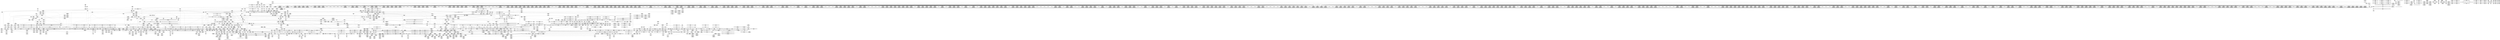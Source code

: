 digraph {
	CE0x534d5e0 [shape=record,shape=Mrecord,label="{CE0x534d5e0|GLOBAL:__llvm_gcov_ctr126|Global_var:__llvm_gcov_ctr126|*SummSource*}"]
	CE0x528d2b0 [shape=record,shape=Mrecord,label="{CE0x528d2b0|GLOBAL:current_has_perm|*Constant*}"]
	CE0x53197a0 [shape=record,shape=Mrecord,label="{CE0x53197a0|2472:_%struct.cred*,_:_CRE_2964,2965_}"]
	CE0x53bf7f0 [shape=record,shape=Mrecord,label="{CE0x53bf7f0|rcu_lock_acquire:tmp|*SummSource*}"]
	CE0x5381d90 [shape=record,shape=Mrecord,label="{CE0x5381d90|rcu_read_unlock:tmp15|include/linux/rcupdate.h,933|*SummSource*}"]
	CE0x5302f30 [shape=record,shape=Mrecord,label="{CE0x5302f30|2472:_%struct.cred*,_:_CRE_1912,1920_|*MultipleSource*|Function::task_sid&Arg::task::|Function::current_has_perm&Arg::tsk::|Function::selinux_task_getscheduler&Arg::p::|security/selinux/hooks.c,208}"]
	CE0x53c6280 [shape=record,shape=Mrecord,label="{CE0x53c6280|__preempt_count_sub:tmp5|./arch/x86/include/asm/preempt.h,77|*SummSource*}"]
	CE0x52b6750 [shape=record,shape=Mrecord,label="{CE0x52b6750|i1_true|*Constant*|*SummSink*}"]
	CE0x52cb270 [shape=record,shape=Mrecord,label="{CE0x52cb270|rcu_read_lock:tmp15|include/linux/rcupdate.h,882}"]
	CE0x52f98d0 [shape=record,shape=Mrecord,label="{CE0x52f98d0|i64*_getelementptr_inbounds_(_11_x_i64_,_11_x_i64_*___llvm_gcov_ctr127,_i64_0,_i64_8)|*Constant*|*SummSink*}"]
	CE0x52f4220 [shape=record,shape=Mrecord,label="{CE0x52f4220|rcu_read_lock:bb|*SummSink*}"]
	CE0x53af0f0 [shape=record,shape=Mrecord,label="{CE0x53af0f0|rcu_lock_acquire:tmp6|*SummSource*}"]
	CE0x5323e40 [shape=record,shape=Mrecord,label="{CE0x5323e40|2472:_%struct.cred*,_:_CRE_6256,6264_|*MultipleSource*|Function::task_sid&Arg::task::|Function::current_has_perm&Arg::tsk::|Function::selinux_task_getscheduler&Arg::p::|security/selinux/hooks.c,208}"]
	CE0x5377310 [shape=record,shape=Mrecord,label="{CE0x5377310|__preempt_count_add:do.body|*SummSink*}"]
	CE0x53866c0 [shape=record,shape=Mrecord,label="{CE0x53866c0|i8*_getelementptr_inbounds_(_44_x_i8_,_44_x_i8_*_.str47,_i32_0,_i32_0)|*Constant*|*SummSink*}"]
	CE0x52ae9e0 [shape=record,shape=Mrecord,label="{CE0x52ae9e0|task_sid:call|security/selinux/hooks.c,208}"]
	CE0x52ee650 [shape=record,shape=Mrecord,label="{CE0x52ee650|rcu_read_lock:tmp7|include/linux/rcupdate.h,882|*SummSource*}"]
	CE0x5317d80 [shape=record,shape=Mrecord,label="{CE0x5317d80|2472:_%struct.cred*,_:_CRE_2942,2943_}"]
	CE0x53c64e0 [shape=record,shape=Mrecord,label="{CE0x53c64e0|i64*_getelementptr_inbounds_(_4_x_i64_,_4_x_i64_*___llvm_gcov_ctr134,_i64_0,_i64_1)|*Constant*|*SummSource*}"]
	CE0x534d200 [shape=record,shape=Mrecord,label="{CE0x534d200|task_sid:tmp6|security/selinux/hooks.c,208}"]
	CE0x53579f0 [shape=record,shape=Mrecord,label="{CE0x53579f0|__rcu_read_lock:tmp2}"]
	CE0x5375440 [shape=record,shape=Mrecord,label="{CE0x5375440|cred_sid:bb}"]
	CE0x53793a0 [shape=record,shape=Mrecord,label="{CE0x53793a0|i64*_getelementptr_inbounds_(_4_x_i64_,_4_x_i64_*___llvm_gcov_ctr130,_i64_0,_i64_1)|*Constant*|*SummSink*}"]
	CE0x533ec00 [shape=record,shape=Mrecord,label="{CE0x533ec00|rcu_read_lock:tmp9|include/linux/rcupdate.h,882}"]
	CE0x534ead0 [shape=record,shape=Mrecord,label="{CE0x534ead0|0:_i8,_:_GCMR_task_sid.__warned_internal_global_i8_0,_section_.data.unlikely_,_align_1:_elem_0:default:}"]
	CE0x52cb080 [shape=record,shape=Mrecord,label="{CE0x52cb080|rcu_read_lock:tmp14|include/linux/rcupdate.h,882|*SummSource*}"]
	CE0x529cc90 [shape=record,shape=Mrecord,label="{CE0x529cc90|current_sid:tmp22|security/selinux/hooks.c,218|*SummSource*}"]
	CE0x52d0c60 [shape=record,shape=Mrecord,label="{CE0x52d0c60|_call_void_mcount()_#3|*SummSink*}"]
	CE0x53150f0 [shape=record,shape=Mrecord,label="{CE0x53150f0|2472:_%struct.cred*,_:_CRE_2905,2906_}"]
	CE0x52ab2b0 [shape=record,shape=Mrecord,label="{CE0x52ab2b0|_call_void_rcu_read_lock()_#10,_!dbg_!27712|security/selinux/hooks.c,207}"]
	CE0x534eff0 [shape=record,shape=Mrecord,label="{CE0x534eff0|_ret_void,_!dbg_!27717|include/linux/rcupdate.h,245|*SummSink*}"]
	CE0x5357ad0 [shape=record,shape=Mrecord,label="{CE0x5357ad0|__rcu_read_lock:tmp2|*SummSink*}"]
	CE0x534ab90 [shape=record,shape=Mrecord,label="{CE0x534ab90|_call_void_rcu_read_unlock()_#10,_!dbg_!27748|security/selinux/hooks.c,209|*SummSink*}"]
	CE0x52eb9c0 [shape=record,shape=Mrecord,label="{CE0x52eb9c0|task_sid:tmp2|*SummSource*}"]
	CE0x528b740 [shape=record,shape=Mrecord,label="{CE0x528b740|2472:_%struct.cred*,_:_CRE_689,690_}"]
	CE0x5323750 [shape=record,shape=Mrecord,label="{CE0x5323750|2472:_%struct.cred*,_:_CRE_6232,6240_|*MultipleSource*|Function::task_sid&Arg::task::|Function::current_has_perm&Arg::tsk::|Function::selinux_task_getscheduler&Arg::p::|security/selinux/hooks.c,208}"]
	CE0x52cacb0 [shape=record,shape=Mrecord,label="{CE0x52cacb0|rcu_read_lock:tmp13|include/linux/rcupdate.h,882|*SummSource*}"]
	CE0x52f22c0 [shape=record,shape=Mrecord,label="{CE0x52f22c0|rcu_read_unlock:tmp7|include/linux/rcupdate.h,933|*SummSink*}"]
	CE0x5309c40 [shape=record,shape=Mrecord,label="{CE0x5309c40|2472:_%struct.cred*,_:_CRE_2328,2336_|*MultipleSource*|Function::task_sid&Arg::task::|Function::current_has_perm&Arg::tsk::|Function::selinux_task_getscheduler&Arg::p::|security/selinux/hooks.c,208}"]
	CE0x5313930 [shape=record,shape=Mrecord,label="{CE0x5313930|2472:_%struct.cred*,_:_CRE_2848,2856_|*MultipleSource*|Function::task_sid&Arg::task::|Function::current_has_perm&Arg::tsk::|Function::selinux_task_getscheduler&Arg::p::|security/selinux/hooks.c,208}"]
	CE0x52e0ae0 [shape=record,shape=Mrecord,label="{CE0x52e0ae0|2472:_%struct.cred*,_:_CRE_424,428_|*MultipleSource*|Function::task_sid&Arg::task::|Function::current_has_perm&Arg::tsk::|Function::selinux_task_getscheduler&Arg::p::|security/selinux/hooks.c,208}"]
	CE0x52931c0 [shape=record,shape=Mrecord,label="{CE0x52931c0|cred_sid:tmp1}"]
	CE0x532f550 [shape=record,shape=Mrecord,label="{CE0x532f550|2472:_%struct.cred*,_:_CRE_6648,6656_|*MultipleSource*|Function::task_sid&Arg::task::|Function::current_has_perm&Arg::tsk::|Function::selinux_task_getscheduler&Arg::p::|security/selinux/hooks.c,208}"]
	CE0x528c8a0 [shape=record,shape=Mrecord,label="{CE0x528c8a0|i64_ptrtoint_(i8*_blockaddress(_rcu_lock_acquire,_%__here)_to_i64)|*Constant*|*SummSource*}"]
	CE0x52fdbb0 [shape=record,shape=Mrecord,label="{CE0x52fdbb0|task_sid:tmp19|security/selinux/hooks.c,208}"]
	CE0x52c8300 [shape=record,shape=Mrecord,label="{CE0x52c8300|_call_void_lockdep_rcu_suspicious(i8*_getelementptr_inbounds_(_25_x_i8_,_25_x_i8_*_.str3,_i32_0,_i32_0),_i32_218,_i8*_getelementptr_inbounds_(_45_x_i8_,_45_x_i8_*_.str12,_i32_0,_i32_0))_#10,_!dbg_!27727|security/selinux/hooks.c,218}"]
	CE0x5328550 [shape=record,shape=Mrecord,label="{CE0x5328550|2472:_%struct.cred*,_:_CRE_6340,6341_}"]
	CE0x530f910 [shape=record,shape=Mrecord,label="{CE0x530f910|2472:_%struct.cred*,_:_CRE_2648,2656_|*MultipleSource*|Function::task_sid&Arg::task::|Function::current_has_perm&Arg::tsk::|Function::selinux_task_getscheduler&Arg::p::|security/selinux/hooks.c,208}"]
	CE0x52af080 [shape=record,shape=Mrecord,label="{CE0x52af080|2472:_%struct.cred*,_:_CRE_528,536_|*MultipleSource*|Function::task_sid&Arg::task::|Function::current_has_perm&Arg::tsk::|Function::selinux_task_getscheduler&Arg::p::|security/selinux/hooks.c,208}"]
	CE0x52ec5e0 [shape=record,shape=Mrecord,label="{CE0x52ec5e0|i32_1|*Constant*}"]
	CE0x529b940 [shape=record,shape=Mrecord,label="{CE0x529b940|current_sid:cred|security/selinux/hooks.c,218|*SummSink*}"]
	CE0x53b2df0 [shape=record,shape=Mrecord,label="{CE0x53b2df0|__preempt_count_sub:do.body}"]
	CE0x5284b00 [shape=record,shape=Mrecord,label="{CE0x5284b00|current_sid:tmp6|security/selinux/hooks.c,218|*SummSink*}"]
	CE0x52bd270 [shape=record,shape=Mrecord,label="{CE0x52bd270|i64_3|*Constant*|*SummSource*}"]
	CE0x536ecc0 [shape=record,shape=Mrecord,label="{CE0x536ecc0|_call_void_lockdep_rcu_suspicious(i8*_getelementptr_inbounds_(_25_x_i8_,_25_x_i8_*_.str45,_i32_0,_i32_0),_i32_883,_i8*_getelementptr_inbounds_(_42_x_i8_,_42_x_i8_*_.str46,_i32_0,_i32_0))_#10,_!dbg_!27728|include/linux/rcupdate.h,882|*SummSource*}"]
	CE0x52a5ce0 [shape=record,shape=Mrecord,label="{CE0x52a5ce0|selinux_task_getscheduler:call|security/selinux/hooks.c,3647}"]
	CE0x53707d0 [shape=record,shape=Mrecord,label="{CE0x53707d0|i8*_getelementptr_inbounds_(_42_x_i8_,_42_x_i8_*_.str46,_i32_0,_i32_0)|*Constant*}"]
	CE0x53cf950 [shape=record,shape=Mrecord,label="{CE0x53cf950|i64*_getelementptr_inbounds_(_4_x_i64_,_4_x_i64_*___llvm_gcov_ctr135,_i64_0,_i64_2)|*Constant*|*SummSink*}"]
	CE0x53c59c0 [shape=record,shape=Mrecord,label="{CE0x53c59c0|__preempt_count_sub:tmp3}"]
	CE0x5311ee0 [shape=record,shape=Mrecord,label="{CE0x5311ee0|2472:_%struct.cred*,_:_CRE_2760,2768_|*MultipleSource*|Function::task_sid&Arg::task::|Function::current_has_perm&Arg::tsk::|Function::selinux_task_getscheduler&Arg::p::|security/selinux/hooks.c,208}"]
	CE0x5389ce0 [shape=record,shape=Mrecord,label="{CE0x5389ce0|rcu_read_unlock:tmp22|include/linux/rcupdate.h,935}"]
	CE0x53254a0 [shape=record,shape=Mrecord,label="{CE0x53254a0|2472:_%struct.cred*,_:_CRE_6299,6300_}"]
	CE0x5343800 [shape=record,shape=Mrecord,label="{CE0x5343800|_call_void_mcount()_#3}"]
	"CONST[source:0(mediator),value:0(static)][purpose:{operation}][SnkIdx:3]"
	CE0x52795e0 [shape=record,shape=Mrecord,label="{CE0x52795e0|task_sid:do.end}"]
	CE0x537f170 [shape=record,shape=Mrecord,label="{CE0x537f170|i64*_getelementptr_inbounds_(_11_x_i64_,_11_x_i64_*___llvm_gcov_ctr132,_i64_0,_i64_8)|*Constant*|*SummSource*}"]
	CE0x5325a90 [shape=record,shape=Mrecord,label="{CE0x5325a90|2472:_%struct.cred*,_:_CRE_6304,6305_}"]
	CE0x52855a0 [shape=record,shape=Mrecord,label="{CE0x52855a0|current_sid:tmp8|security/selinux/hooks.c,218|*SummSource*}"]
	CE0x529e860 [shape=record,shape=Mrecord,label="{CE0x529e860|task_sid:tmp|*SummSource*}"]
	CE0x5319c60 [shape=record,shape=Mrecord,label="{CE0x5319c60|2472:_%struct.cred*,_:_CRE_2968,2969_}"]
	CE0x5333c00 [shape=record,shape=Mrecord,label="{CE0x5333c00|task_sid:tmp10|security/selinux/hooks.c,208|*SummSink*}"]
	CE0x528b020 [shape=record,shape=Mrecord,label="{CE0x528b020|_ret_i32_%call7,_!dbg_!27749|security/selinux/hooks.c,210}"]
	CE0x536d1f0 [shape=record,shape=Mrecord,label="{CE0x536d1f0|rcu_read_unlock:tmp5|include/linux/rcupdate.h,933|*SummSink*}"]
	CE0x52cc9a0 [shape=record,shape=Mrecord,label="{CE0x52cc9a0|cred_sid:tmp3}"]
	CE0x53674b0 [shape=record,shape=Mrecord,label="{CE0x53674b0|rcu_lock_acquire:tmp2|*SummSink*}"]
	CE0x52ef2b0 [shape=record,shape=Mrecord,label="{CE0x52ef2b0|2472:_%struct.cred*,_:_CRE_464,472_|*MultipleSource*|Function::task_sid&Arg::task::|Function::current_has_perm&Arg::tsk::|Function::selinux_task_getscheduler&Arg::p::|security/selinux/hooks.c,208}"]
	CE0x535d3a0 [shape=record,shape=Mrecord,label="{CE0x535d3a0|__rcu_read_unlock:do.body|*SummSink*}"]
	CE0x5319ec0 [shape=record,shape=Mrecord,label="{CE0x5319ec0|2472:_%struct.cred*,_:_CRE_2970,2971_}"]
	CE0x53282f0 [shape=record,shape=Mrecord,label="{CE0x53282f0|2472:_%struct.cred*,_:_CRE_6338,6339_}"]
	CE0x5351130 [shape=record,shape=Mrecord,label="{CE0x5351130|i64*_getelementptr_inbounds_(_4_x_i64_,_4_x_i64_*___llvm_gcov_ctr128,_i64_0,_i64_0)|*Constant*|*SummSink*}"]
	CE0x53312d0 [shape=record,shape=Mrecord,label="{CE0x53312d0|2472:_%struct.cred*,_:_CRE_10568,10572_|*MultipleSource*|Function::task_sid&Arg::task::|Function::current_has_perm&Arg::tsk::|Function::selinux_task_getscheduler&Arg::p::|security/selinux/hooks.c,208}"]
	CE0x533c300 [shape=record,shape=Mrecord,label="{CE0x533c300|cred_sid:tmp6|security/selinux/hooks.c,197}"]
	CE0x5308e30 [shape=record,shape=Mrecord,label="{CE0x5308e30|2472:_%struct.cred*,_:_CRE_2280,2288_|*MultipleSource*|Function::task_sid&Arg::task::|Function::current_has_perm&Arg::tsk::|Function::selinux_task_getscheduler&Arg::p::|security/selinux/hooks.c,208}"]
	CE0x528c440 [shape=record,shape=Mrecord,label="{CE0x528c440|i64*_getelementptr_inbounds_(_2_x_i64_,_2_x_i64_*___llvm_gcov_ctr288,_i64_0,_i64_0)|*Constant*|*SummSink*}"]
	CE0x537b540 [shape=record,shape=Mrecord,label="{CE0x537b540|COLLAPSED:_GCMRE___llvm_gcov_ctr133_internal_global_4_x_i64_zeroinitializer:_elem_0:default:}"]
	CE0x53743a0 [shape=record,shape=Mrecord,label="{CE0x53743a0|i64*_getelementptr_inbounds_(_11_x_i64_,_11_x_i64_*___llvm_gcov_ctr127,_i64_0,_i64_10)|*Constant*}"]
	CE0x537fd10 [shape=record,shape=Mrecord,label="{CE0x537fd10|rcu_lock_acquire:tmp5|include/linux/rcupdate.h,418|*SummSink*}"]
	CE0x531f4a0 [shape=record,shape=Mrecord,label="{CE0x531f4a0|2472:_%struct.cred*,_:_CRE_5888,5896_|*MultipleSource*|Function::task_sid&Arg::task::|Function::current_has_perm&Arg::tsk::|Function::selinux_task_getscheduler&Arg::p::|security/selinux/hooks.c,208}"]
	CE0x533cb90 [shape=record,shape=Mrecord,label="{CE0x533cb90|rcu_read_lock:if.then|*SummSource*}"]
	CE0x534d470 [shape=record,shape=Mrecord,label="{CE0x534d470|GLOBAL:__llvm_gcov_ctr126|Global_var:__llvm_gcov_ctr126}"]
	CE0x5309090 [shape=record,shape=Mrecord,label="{CE0x5309090|2472:_%struct.cred*,_:_CRE_2288,2296_|*MultipleSource*|Function::task_sid&Arg::task::|Function::current_has_perm&Arg::tsk::|Function::selinux_task_getscheduler&Arg::p::|security/selinux/hooks.c,208}"]
	CE0x5386f00 [shape=record,shape=Mrecord,label="{CE0x5386f00|rcu_read_unlock:do.end}"]
	CE0x529d170 [shape=record,shape=Mrecord,label="{CE0x529d170|i64_0|*Constant*}"]
	CE0x529b730 [shape=record,shape=Mrecord,label="{CE0x529b730|current_sid:cred|security/selinux/hooks.c,218}"]
	CE0x534e530 [shape=record,shape=Mrecord,label="{CE0x534e530|GLOBAL:task_sid.__warned|Global_var:task_sid.__warned}"]
	CE0x52ab070 [shape=record,shape=Mrecord,label="{CE0x52ab070|i8*_getelementptr_inbounds_(_25_x_i8_,_25_x_i8_*_.str3,_i32_0,_i32_0)|*Constant*}"]
	CE0x53b4050 [shape=record,shape=Mrecord,label="{CE0x53b4050|i64*_getelementptr_inbounds_(_4_x_i64_,_4_x_i64_*___llvm_gcov_ctr134,_i64_0,_i64_3)|*Constant*|*SummSink*}"]
	CE0x53721c0 [shape=record,shape=Mrecord,label="{CE0x53721c0|cred_sid:sid|security/selinux/hooks.c,197|*SummSink*}"]
	CE0x5326670 [shape=record,shape=Mrecord,label="{CE0x5326670|2472:_%struct.cred*,_:_CRE_6314,6315_}"]
	CE0x535d0b0 [shape=record,shape=Mrecord,label="{CE0x535d0b0|__rcu_read_unlock:do.end|*SummSource*}"]
	CE0x53b6290 [shape=record,shape=Mrecord,label="{CE0x53b6290|__preempt_count_add:tmp6|./arch/x86/include/asm/preempt.h,73|*SummSink*}"]
	CE0x533e610 [shape=record,shape=Mrecord,label="{CE0x533e610|rcu_lock_acquire:tmp3|*SummSource*}"]
	CE0x53c3dd0 [shape=record,shape=Mrecord,label="{CE0x53c3dd0|rcu_lock_release:__here|*SummSink*}"]
	CE0x529e5a0 [shape=record,shape=Mrecord,label="{CE0x529e5a0|i64*_getelementptr_inbounds_(_13_x_i64_,_13_x_i64_*___llvm_gcov_ctr126,_i64_0,_i64_0)|*Constant*|*SummSource*}"]
	CE0x536e7d0 [shape=record,shape=Mrecord,label="{CE0x536e7d0|%struct.task_struct*_(%struct.task_struct**)*_asm_movq_%gs:$_1:P_,$0_,_r,im,_dirflag_,_fpsr_,_flags_|*SummSink*}"]
	CE0x537dca0 [shape=record,shape=Mrecord,label="{CE0x537dca0|_call_void_mcount()_#3|*SummSource*}"]
	CE0x52d1c70 [shape=record,shape=Mrecord,label="{CE0x52d1c70|current_sid:tmp17|security/selinux/hooks.c,218|*SummSink*}"]
	CE0x5306800 [shape=record,shape=Mrecord,label="{CE0x5306800|2472:_%struct.cred*,_:_CRE_2088,2096_|*MultipleSource*|Function::task_sid&Arg::task::|Function::current_has_perm&Arg::tsk::|Function::selinux_task_getscheduler&Arg::p::|security/selinux/hooks.c,208}"]
	CE0x52ff830 [shape=record,shape=Mrecord,label="{CE0x52ff830|2472:_%struct.cred*,_:_CRE_704,712_|*MultipleSource*|Function::task_sid&Arg::task::|Function::current_has_perm&Arg::tsk::|Function::selinux_task_getscheduler&Arg::p::|security/selinux/hooks.c,208}"]
	CE0x534f3c0 [shape=record,shape=Mrecord,label="{CE0x534f3c0|__rcu_read_lock:do.body}"]
	CE0x5308bd0 [shape=record,shape=Mrecord,label="{CE0x5308bd0|2472:_%struct.cred*,_:_CRE_2272,2280_|*MultipleSource*|Function::task_sid&Arg::task::|Function::current_has_perm&Arg::tsk::|Function::selinux_task_getscheduler&Arg::p::|security/selinux/hooks.c,208}"]
	CE0x52f9d30 [shape=record,shape=Mrecord,label="{CE0x52f9d30|rcu_read_lock:tmp17|include/linux/rcupdate.h,882|*SummSink*}"]
	CE0x5297840 [shape=record,shape=Mrecord,label="{CE0x5297840|i64*_getelementptr_inbounds_(_2_x_i64_,_2_x_i64_*___llvm_gcov_ctr136,_i64_0,_i64_0)|*Constant*}"]
	CE0x536a210 [shape=record,shape=Mrecord,label="{CE0x536a210|_call_void___preempt_count_add(i32_1)_#10,_!dbg_!27711|include/linux/rcupdate.h,239|*SummSource*}"]
	CE0x5318830 [shape=record,shape=Mrecord,label="{CE0x5318830|2472:_%struct.cred*,_:_CRE_2951,2952_}"]
	CE0x53020f0 [shape=record,shape=Mrecord,label="{CE0x53020f0|2472:_%struct.cred*,_:_CRE_1864,1872_|*MultipleSource*|Function::task_sid&Arg::task::|Function::current_has_perm&Arg::tsk::|Function::selinux_task_getscheduler&Arg::p::|security/selinux/hooks.c,208}"]
	CE0x5334440 [shape=record,shape=Mrecord,label="{CE0x5334440|task_sid:tmp12|security/selinux/hooks.c,208|*SummSource*}"]
	CE0x53b1a00 [shape=record,shape=Mrecord,label="{CE0x53b1a00|GLOBAL:__preempt_count_sub|*Constant*|*SummSink*}"]
	CE0x532e940 [shape=record,shape=Mrecord,label="{CE0x532e940|2472:_%struct.cred*,_:_CRE_6616,6624_|*MultipleSource*|Function::task_sid&Arg::task::|Function::current_has_perm&Arg::tsk::|Function::selinux_task_getscheduler&Arg::p::|security/selinux/hooks.c,208}"]
	CE0x52d1260 [shape=record,shape=Mrecord,label="{CE0x52d1260|rcu_read_lock:tmp5|include/linux/rcupdate.h,882|*SummSink*}"]
	CE0x5296e30 [shape=record,shape=Mrecord,label="{CE0x5296e30|i16_2|*Constant*}"]
	CE0x5339b10 [shape=record,shape=Mrecord,label="{CE0x5339b10|i64*_getelementptr_inbounds_(_13_x_i64_,_13_x_i64_*___llvm_gcov_ctr126,_i64_0,_i64_9)|*Constant*|*SummSource*}"]
	CE0x52e0290 [shape=record,shape=Mrecord,label="{CE0x52e0290|rcu_lock_acquire:entry}"]
	CE0x533e680 [shape=record,shape=Mrecord,label="{CE0x533e680|rcu_lock_acquire:tmp3|*SummSink*}"]
	CE0x5322940 [shape=record,shape=Mrecord,label="{CE0x5322940|2472:_%struct.cred*,_:_CRE_6192,6196_|*MultipleSource*|Function::task_sid&Arg::task::|Function::current_has_perm&Arg::tsk::|Function::selinux_task_getscheduler&Arg::p::|security/selinux/hooks.c,208}"]
	CE0x5301280 [shape=record,shape=Mrecord,label="{CE0x5301280|2472:_%struct.cred*,_:_CRE_1816,1817_|*MultipleSource*|Function::task_sid&Arg::task::|Function::current_has_perm&Arg::tsk::|Function::selinux_task_getscheduler&Arg::p::|security/selinux/hooks.c,208}"]
	CE0x5339830 [shape=record,shape=Mrecord,label="{CE0x5339830|i8*_getelementptr_inbounds_(_41_x_i8_,_41_x_i8_*_.str44,_i32_0,_i32_0)|*Constant*}"]
	CE0x52a9ca0 [shape=record,shape=Mrecord,label="{CE0x52a9ca0|selinux_task_getscheduler:tmp}"]
	CE0x52f3fc0 [shape=record,shape=Mrecord,label="{CE0x52f3fc0|task_sid:do.body5|*SummSource*}"]
	CE0x53084b0 [shape=record,shape=Mrecord,label="{CE0x53084b0|2472:_%struct.cred*,_:_CRE_2248,2256_|*MultipleSource*|Function::task_sid&Arg::task::|Function::current_has_perm&Arg::tsk::|Function::selinux_task_getscheduler&Arg::p::|security/selinux/hooks.c,208}"]
	CE0x5322e00 [shape=record,shape=Mrecord,label="{CE0x5322e00|2472:_%struct.cred*,_:_CRE_6200,6208_|*MultipleSource*|Function::task_sid&Arg::task::|Function::current_has_perm&Arg::tsk::|Function::selinux_task_getscheduler&Arg::p::|security/selinux/hooks.c,208}"]
	CE0x52dde10 [shape=record,shape=Mrecord,label="{CE0x52dde10|cred_sid:tmp2|*SummSink*}"]
	CE0x5319410 [shape=record,shape=Mrecord,label="{CE0x5319410|2472:_%struct.cred*,_:_CRE_2961,2962_}"]
	CE0x52d0fe0 [shape=record,shape=Mrecord,label="{CE0x52d0fe0|rcu_read_lock:tmp5|include/linux/rcupdate.h,882|*SummSource*}"]
	CE0x53078d0 [shape=record,shape=Mrecord,label="{CE0x53078d0|2472:_%struct.cred*,_:_CRE_2144,2152_|*MultipleSource*|Function::task_sid&Arg::task::|Function::current_has_perm&Arg::tsk::|Function::selinux_task_getscheduler&Arg::p::|security/selinux/hooks.c,208}"]
	CE0x52aaf40 [shape=record,shape=Mrecord,label="{CE0x52aaf40|i8_1|*Constant*|*SummSink*}"]
	CE0x52cb430 [shape=record,shape=Mrecord,label="{CE0x52cb430|rcu_lock_acquire:map|Function::rcu_lock_acquire&Arg::map::|*SummSource*}"]
	CE0x538aa00 [shape=record,shape=Mrecord,label="{CE0x538aa00|rcu_lock_release:entry}"]
	CE0x529bc60 [shape=record,shape=Mrecord,label="{CE0x529bc60|current_sid:tmp21|security/selinux/hooks.c,218}"]
	CE0x5370890 [shape=record,shape=Mrecord,label="{CE0x5370890|i8*_getelementptr_inbounds_(_42_x_i8_,_42_x_i8_*_.str46,_i32_0,_i32_0)|*Constant*|*SummSource*}"]
	CE0x53154d0 [shape=record,shape=Mrecord,label="{CE0x53154d0|2472:_%struct.cred*,_:_CRE_2907,2908_}"]
	CE0x531fe20 [shape=record,shape=Mrecord,label="{CE0x531fe20|2472:_%struct.cred*,_:_CRE_5920,5928_|*MultipleSource*|Function::task_sid&Arg::task::|Function::current_has_perm&Arg::tsk::|Function::selinux_task_getscheduler&Arg::p::|security/selinux/hooks.c,208}"]
	CE0x53398f0 [shape=record,shape=Mrecord,label="{CE0x53398f0|i8*_getelementptr_inbounds_(_41_x_i8_,_41_x_i8_*_.str44,_i32_0,_i32_0)|*Constant*|*SummSink*}"]
	CE0x53d5d40 [shape=record,shape=Mrecord,label="{CE0x53d5d40|__rcu_read_unlock:tmp7|include/linux/rcupdate.h,245|*SummSource*}"]
	CE0x530c010 [shape=record,shape=Mrecord,label="{CE0x530c010|2472:_%struct.cred*,_:_CRE_2488,2504_|*MultipleSource*|Function::task_sid&Arg::task::|Function::current_has_perm&Arg::tsk::|Function::selinux_task_getscheduler&Arg::p::|security/selinux/hooks.c,208}"]
	CE0x5387ec0 [shape=record,shape=Mrecord,label="{CE0x5387ec0|i64*_getelementptr_inbounds_(_11_x_i64_,_11_x_i64_*___llvm_gcov_ctr132,_i64_0,_i64_0)|*Constant*}"]
	CE0x5321aa0 [shape=record,shape=Mrecord,label="{CE0x5321aa0|2472:_%struct.cred*,_:_CRE_6136,6140_|*MultipleSource*|Function::task_sid&Arg::task::|Function::current_has_perm&Arg::tsk::|Function::selinux_task_getscheduler&Arg::p::|security/selinux/hooks.c,208}"]
	CE0x5371ae0 [shape=record,shape=Mrecord,label="{CE0x5371ae0|cred_sid:tmp5|security/selinux/hooks.c,196|*SummSource*}"]
	CE0x5313dc0 [shape=record,shape=Mrecord,label="{CE0x5313dc0|2472:_%struct.cred*,_:_CRE_2864,2872_|*MultipleSource*|Function::task_sid&Arg::task::|Function::current_has_perm&Arg::tsk::|Function::selinux_task_getscheduler&Arg::p::|security/selinux/hooks.c,208}"]
	CE0x53b4370 [shape=record,shape=Mrecord,label="{CE0x53b4370|__rcu_read_unlock:tmp6|include/linux/rcupdate.h,245|*SummSource*}"]
	CE0x534db60 [shape=record,shape=Mrecord,label="{CE0x534db60|task_sid:tmp7|security/selinux/hooks.c,208|*SummSource*}"]
	CE0x5296cc0 [shape=record,shape=Mrecord,label="{CE0x5296cc0|avc_has_perm:tsid|Function::avc_has_perm&Arg::tsid::|*SummSink*}"]
	CE0x535dc50 [shape=record,shape=Mrecord,label="{CE0x535dc50|__rcu_read_unlock:bb}"]
	CE0x5375100 [shape=record,shape=Mrecord,label="{CE0x5375100|rcu_read_lock:tmp22|include/linux/rcupdate.h,884|*SummSink*}"]
	CE0x53769c0 [shape=record,shape=Mrecord,label="{CE0x53769c0|__rcu_read_lock:entry|*SummSource*}"]
	CE0x5305c20 [shape=record,shape=Mrecord,label="{CE0x5305c20|2472:_%struct.cred*,_:_CRE_2056,2057_|*MultipleSource*|Function::task_sid&Arg::task::|Function::current_has_perm&Arg::tsk::|Function::selinux_task_getscheduler&Arg::p::|security/selinux/hooks.c,208}"]
	CE0x5367260 [shape=record,shape=Mrecord,label="{CE0x5367260|GLOBAL:__llvm_gcov_ctr132|Global_var:__llvm_gcov_ctr132}"]
	CE0x536ab10 [shape=record,shape=Mrecord,label="{CE0x536ab10|_call_void_mcount()_#3|*SummSink*}"]
	CE0x53834b0 [shape=record,shape=Mrecord,label="{CE0x53834b0|rcu_read_unlock:tmp12|include/linux/rcupdate.h,933}"]
	CE0x52e17b0 [shape=record,shape=Mrecord,label="{CE0x52e17b0|task_sid:land.lhs.true2|*SummSink*}"]
	CE0x53202e0 [shape=record,shape=Mrecord,label="{CE0x53202e0|2472:_%struct.cred*,_:_CRE_5936,5944_|*MultipleSource*|Function::task_sid&Arg::task::|Function::current_has_perm&Arg::tsk::|Function::selinux_task_getscheduler&Arg::p::|security/selinux/hooks.c,208}"]
	CE0x5318240 [shape=record,shape=Mrecord,label="{CE0x5318240|2472:_%struct.cred*,_:_CRE_2946,2947_}"]
	CE0x534e2b0 [shape=record,shape=Mrecord,label="{CE0x534e2b0|task_sid:tmp9|security/selinux/hooks.c,208}"]
	CE0x52f9c50 [shape=record,shape=Mrecord,label="{CE0x52f9c50|rcu_read_lock:tmp17|include/linux/rcupdate.h,882}"]
	CE0x536d880 [shape=record,shape=Mrecord,label="{CE0x536d880|_call_void_mcount()_#3}"]
	CE0x5307410 [shape=record,shape=Mrecord,label="{CE0x5307410|2472:_%struct.cred*,_:_CRE_2128,2136_|*MultipleSource*|Function::task_sid&Arg::task::|Function::current_has_perm&Arg::tsk::|Function::selinux_task_getscheduler&Arg::p::|security/selinux/hooks.c,208}"]
	CE0x52a9f70 [shape=record,shape=Mrecord,label="{CE0x52a9f70|task_sid:real_cred|security/selinux/hooks.c,208|*SummSource*}"]
	CE0x5288760 [shape=record,shape=Mrecord,label="{CE0x5288760|_ret_i32_%retval.0,_!dbg_!27728|security/selinux/avc.c,775|*SummSink*}"]
	CE0x5315320 [shape=record,shape=Mrecord,label="{CE0x5315320|2472:_%struct.cred*,_:_CRE_2906,2907_}"]
	CE0x534acf0 [shape=record,shape=Mrecord,label="{CE0x534acf0|GLOBAL:rcu_read_unlock|*Constant*}"]
	CE0x536a510 [shape=record,shape=Mrecord,label="{CE0x536a510|GLOBAL:__preempt_count_add|*Constant*}"]
	CE0x535a7a0 [shape=record,shape=Mrecord,label="{CE0x535a7a0|rcu_lock_release:tmp7|*SummSource*}"]
	CE0x534f160 [shape=record,shape=Mrecord,label="{CE0x534f160|__rcu_read_lock:bb|*SummSource*}"]
	CE0x536fcc0 [shape=record,shape=Mrecord,label="{CE0x536fcc0|GLOBAL:lockdep_rcu_suspicious|*Constant*}"]
	CE0x5323c10 [shape=record,shape=Mrecord,label="{CE0x5323c10|2472:_%struct.cred*,_:_CRE_6248,6256_|*MultipleSource*|Function::task_sid&Arg::task::|Function::current_has_perm&Arg::tsk::|Function::selinux_task_getscheduler&Arg::p::|security/selinux/hooks.c,208}"]
	CE0x534d670 [shape=record,shape=Mrecord,label="{CE0x534d670|GLOBAL:__llvm_gcov_ctr126|Global_var:__llvm_gcov_ctr126|*SummSink*}"]
	CE0x5292f50 [shape=record,shape=Mrecord,label="{CE0x5292f50|GLOBAL:get_current|*Constant*}"]
	CE0x5306a60 [shape=record,shape=Mrecord,label="{CE0x5306a60|2472:_%struct.cred*,_:_CRE_2096,2104_|*MultipleSource*|Function::task_sid&Arg::task::|Function::current_has_perm&Arg::tsk::|Function::selinux_task_getscheduler&Arg::p::|security/selinux/hooks.c,208}"]
	CE0x53239b0 [shape=record,shape=Mrecord,label="{CE0x53239b0|2472:_%struct.cred*,_:_CRE_6240,6248_|*MultipleSource*|Function::task_sid&Arg::task::|Function::current_has_perm&Arg::tsk::|Function::selinux_task_getscheduler&Arg::p::|security/selinux/hooks.c,208}"]
	CE0x5297100 [shape=record,shape=Mrecord,label="{CE0x5297100|i16_2|*Constant*|*SummSink*}"]
	CE0x5306f20 [shape=record,shape=Mrecord,label="{CE0x5306f20|2472:_%struct.cred*,_:_CRE_2112,2120_|*MultipleSource*|Function::task_sid&Arg::task::|Function::current_has_perm&Arg::tsk::|Function::selinux_task_getscheduler&Arg::p::|security/selinux/hooks.c,208}"]
	CE0x537d460 [shape=record,shape=Mrecord,label="{CE0x537d460|__rcu_read_unlock:tmp3|*SummSource*}"]
	CE0x52932a0 [shape=record,shape=Mrecord,label="{CE0x52932a0|cred_sid:tmp1|*SummSink*}"]
	CE0x52a6e50 [shape=record,shape=Mrecord,label="{CE0x52a6e50|current_sid:tmp2|*SummSink*}"]
	CE0x53c87e0 [shape=record,shape=Mrecord,label="{CE0x53c87e0|i64*_getelementptr_inbounds_(_4_x_i64_,_4_x_i64_*___llvm_gcov_ctr134,_i64_0,_i64_2)|*Constant*}"]
	CE0x5375730 [shape=record,shape=Mrecord,label="{CE0x5375730|__rcu_read_lock:tmp3|*SummSource*}"]
	CE0x53b5b90 [shape=record,shape=Mrecord,label="{CE0x53b5b90|__preempt_count_add:tmp3|*SummSink*}"]
	CE0x535ea70 [shape=record,shape=Mrecord,label="{CE0x535ea70|__preempt_count_add:tmp5|./arch/x86/include/asm/preempt.h,72|*SummSource*}"]
	CE0x53491b0 [shape=record,shape=Mrecord,label="{CE0x53491b0|task_sid:tmp27|security/selinux/hooks.c,208|*SummSource*}"]
	CE0x53c5a30 [shape=record,shape=Mrecord,label="{CE0x53c5a30|i64*_getelementptr_inbounds_(_4_x_i64_,_4_x_i64_*___llvm_gcov_ctr135,_i64_0,_i64_1)|*Constant*|*SummSource*}"]
	CE0x5381310 [shape=record,shape=Mrecord,label="{CE0x5381310|i64*_getelementptr_inbounds_(_4_x_i64_,_4_x_i64_*___llvm_gcov_ctr135,_i64_0,_i64_3)|*Constant*|*SummSource*}"]
	CE0x5324ce0 [shape=record,shape=Mrecord,label="{CE0x5324ce0|2472:_%struct.cred*,_:_CRE_6292,6293_}"]
	CE0x5290a20 [shape=record,shape=Mrecord,label="{CE0x5290a20|current_has_perm:perms|Function::current_has_perm&Arg::perms::}"]
	CE0x52b8cd0 [shape=record,shape=Mrecord,label="{CE0x52b8cd0|current_sid:land.lhs.true|*SummSource*}"]
	CE0x53871b0 [shape=record,shape=Mrecord,label="{CE0x53871b0|rcu_read_unlock:land.lhs.true|*SummSink*}"]
	CE0x5372720 [shape=record,shape=Mrecord,label="{CE0x5372720|rcu_read_unlock:if.then|*SummSource*}"]
	CE0x53134a0 [shape=record,shape=Mrecord,label="{CE0x53134a0|2472:_%struct.cred*,_:_CRE_2832,2840_|*MultipleSource*|Function::task_sid&Arg::task::|Function::current_has_perm&Arg::tsk::|Function::selinux_task_getscheduler&Arg::p::|security/selinux/hooks.c,208}"]
	CE0x5309520 [shape=record,shape=Mrecord,label="{CE0x5309520|2472:_%struct.cred*,_:_CRE_2304,2312_|*MultipleSource*|Function::task_sid&Arg::task::|Function::current_has_perm&Arg::tsk::|Function::selinux_task_getscheduler&Arg::p::|security/selinux/hooks.c,208}"]
	CE0x5401730 [shape=record,shape=Mrecord,label="{CE0x5401730|_call_void_mcount()_#3|*SummSink*}"]
	CE0x53ca860 [shape=record,shape=Mrecord,label="{CE0x53ca860|i64*_getelementptr_inbounds_(_4_x_i64_,_4_x_i64_*___llvm_gcov_ctr129,_i64_0,_i64_0)|*Constant*}"]
	CE0x534f9e0 [shape=record,shape=Mrecord,label="{CE0x534f9e0|__rcu_read_unlock:tmp|*SummSink*}"]
	CE0x52a9dd0 [shape=record,shape=Mrecord,label="{CE0x52a9dd0|2472:_%struct.cred*,_:_CRE_0,8_|*MultipleSource*|Function::task_sid&Arg::task::|Function::current_has_perm&Arg::tsk::|Function::selinux_task_getscheduler&Arg::p::|security/selinux/hooks.c,208}"]
	CE0x52ff700 [shape=record,shape=Mrecord,label="{CE0x52ff700|2472:_%struct.cred*,_:_CRE_703,704_}"]
	CE0x52b4d30 [shape=record,shape=Mrecord,label="{CE0x52b4d30|current_sid:tobool1|security/selinux/hooks.c,218}"]
	CE0x530d2b0 [shape=record,shape=Mrecord,label="{CE0x530d2b0|2472:_%struct.cred*,_:_CRE_2526,2527_}"]
	CE0x530d4b0 [shape=record,shape=Mrecord,label="{CE0x530d4b0|2472:_%struct.cred*,_:_CRE_2528,2529_}"]
	CE0x52a5810 [shape=record,shape=Mrecord,label="{CE0x52a5810|i64_0|*Constant*|*SummSink*}"]
	CE0x52aabf0 [shape=record,shape=Mrecord,label="{CE0x52aabf0|i8_1|*Constant*}"]
	CE0x53255d0 [shape=record,shape=Mrecord,label="{CE0x53255d0|2472:_%struct.cred*,_:_CRE_6300,6301_}"]
	CE0x52e8000 [shape=record,shape=Mrecord,label="{CE0x52e8000|rcu_read_unlock:tmp4|include/linux/rcupdate.h,933|*SummSource*}"]
	CE0x5329980 [shape=record,shape=Mrecord,label="{CE0x5329980|2472:_%struct.cred*,_:_CRE_6357,6358_}"]
	CE0x52ca260 [shape=record,shape=Mrecord,label="{CE0x52ca260|i32_1|*Constant*|*SummSource*}"]
	CE0x52de590 [shape=record,shape=Mrecord,label="{CE0x52de590|rcu_read_lock:tmp1|*SummSink*}"]
	CE0x53c6c20 [shape=record,shape=Mrecord,label="{CE0x53c6c20|__rcu_read_unlock:tmp3}"]
	CE0x52cfbd0 [shape=record,shape=Mrecord,label="{CE0x52cfbd0|_ret_void,_!dbg_!27735|include/linux/rcupdate.h,884|*SummSource*}"]
	CE0x53c5950 [shape=record,shape=Mrecord,label="{CE0x53c5950|__preempt_count_sub:tmp2|*SummSink*}"]
	CE0x52e98a0 [shape=record,shape=Mrecord,label="{CE0x52e98a0|GLOBAL:__llvm_gcov_ctr127|Global_var:__llvm_gcov_ctr127|*SummSink*}"]
	CE0x5379960 [shape=record,shape=Mrecord,label="{CE0x5379960|rcu_read_unlock:tmp2|*SummSink*}"]
	CE0x5322480 [shape=record,shape=Mrecord,label="{CE0x5322480|2472:_%struct.cred*,_:_CRE_6176,6180_|*MultipleSource*|Function::task_sid&Arg::task::|Function::current_has_perm&Arg::tsk::|Function::selinux_task_getscheduler&Arg::p::|security/selinux/hooks.c,208}"]
	CE0x52ff140 [shape=record,shape=Mrecord,label="{CE0x52ff140|2472:_%struct.cred*,_:_CRE_698,699_}"]
	CE0x5278ea0 [shape=record,shape=Mrecord,label="{CE0x5278ea0|current_sid:tmp1}"]
	CE0x529e9b0 [shape=record,shape=Mrecord,label="{CE0x529e9b0|current_sid:bb}"]
	CE0x528dac0 [shape=record,shape=Mrecord,label="{CE0x528dac0|current_sid:tmp10|security/selinux/hooks.c,218|*SummSink*}"]
	CE0x529ab30 [shape=record,shape=Mrecord,label="{CE0x529ab30|0:_i8,_:_GCMR_rcu_read_lock.__warned_internal_global_i8_0,_section_.data.unlikely_,_align_1:_elem_0:default:}"]
	CE0x53b3be0 [shape=record,shape=Mrecord,label="{CE0x53b3be0|__preempt_count_add:tmp7|./arch/x86/include/asm/preempt.h,73|*SummSink*}"]
	CE0x5313240 [shape=record,shape=Mrecord,label="{CE0x5313240|2472:_%struct.cred*,_:_CRE_2824,2832_|*MultipleSource*|Function::task_sid&Arg::task::|Function::current_has_perm&Arg::tsk::|Function::selinux_task_getscheduler&Arg::p::|security/selinux/hooks.c,208}"]
	CE0x533ceb0 [shape=record,shape=Mrecord,label="{CE0x533ceb0|GLOBAL:rcu_lock_acquire|*Constant*|*SummSink*}"]
	CE0x5330360 [shape=record,shape=Mrecord,label="{CE0x5330360|2472:_%struct.cred*,_:_CRE_6688,10528_|*MultipleSource*|Function::task_sid&Arg::task::|Function::current_has_perm&Arg::tsk::|Function::selinux_task_getscheduler&Arg::p::|security/selinux/hooks.c,208}"]
	CE0x52fd760 [shape=record,shape=Mrecord,label="{CE0x52fd760|task_sid:tmp18|security/selinux/hooks.c,208}"]
	CE0x53c0cb0 [shape=record,shape=Mrecord,label="{CE0x53c0cb0|__rcu_read_unlock:tmp1|*SummSource*}"]
	CE0x5329000 [shape=record,shape=Mrecord,label="{CE0x5329000|2472:_%struct.cred*,_:_CRE_6349,6350_}"]
	CE0x52a20f0 [shape=record,shape=Mrecord,label="{CE0x52a20f0|i32_218|*Constant*|*SummSink*}"]
	CE0x5329f70 [shape=record,shape=Mrecord,label="{CE0x5329f70|2472:_%struct.cred*,_:_CRE_6376,6384_|*MultipleSource*|Function::task_sid&Arg::task::|Function::current_has_perm&Arg::tsk::|Function::selinux_task_getscheduler&Arg::p::|security/selinux/hooks.c,208}"]
	CE0x5328ed0 [shape=record,shape=Mrecord,label="{CE0x5328ed0|2472:_%struct.cred*,_:_CRE_6348,6349_}"]
	CE0x527a0a0 [shape=record,shape=Mrecord,label="{CE0x527a0a0|i64*_getelementptr_inbounds_(_11_x_i64_,_11_x_i64_*___llvm_gcov_ctr125,_i64_0,_i64_6)|*Constant*}"]
	CE0x52ad330 [shape=record,shape=Mrecord,label="{CE0x52ad330|i64*_getelementptr_inbounds_(_11_x_i64_,_11_x_i64_*___llvm_gcov_ctr125,_i64_0,_i64_9)|*Constant*}"]
	CE0x533f9e0 [shape=record,shape=Mrecord,label="{CE0x533f9e0|rcu_read_lock:tmp}"]
	CE0x538b760 [shape=record,shape=Mrecord,label="{CE0x538b760|GLOBAL:__rcu_read_unlock|*Constant*}"]
	CE0x5348e90 [shape=record,shape=Mrecord,label="{CE0x5348e90|task_sid:tmp26|security/selinux/hooks.c,208|*SummSink*}"]
	CE0x5295cd0 [shape=record,shape=Mrecord,label="{CE0x5295cd0|avc_has_perm:entry|*SummSource*}"]
	CE0x53bf690 [shape=record,shape=Mrecord,label="{CE0x53bf690|rcu_lock_release:indirectgoto}"]
	CE0x536bc10 [shape=record,shape=Mrecord,label="{CE0x536bc10|GLOBAL:__preempt_count_sub|*Constant*}"]
	CE0x52b99d0 [shape=record,shape=Mrecord,label="{CE0x52b99d0|current_sid:do.end}"]
	CE0x5388e20 [shape=record,shape=Mrecord,label="{CE0x5388e20|rcu_read_unlock:tmp20|include/linux/rcupdate.h,933|*SummSource*}"]
	CE0x53798f0 [shape=record,shape=Mrecord,label="{CE0x53798f0|rcu_read_unlock:tmp2|*SummSource*}"]
	CE0x53117f0 [shape=record,shape=Mrecord,label="{CE0x53117f0|2472:_%struct.cred*,_:_CRE_2736,2744_|*MultipleSource*|Function::task_sid&Arg::task::|Function::current_has_perm&Arg::tsk::|Function::selinux_task_getscheduler&Arg::p::|security/selinux/hooks.c,208}"]
	CE0x52a3060 [shape=record,shape=Mrecord,label="{CE0x52a3060|_ret_i32_%call2,_!dbg_!27718|security/selinux/hooks.c,1544|*SummSource*}"]
	CE0x5349500 [shape=record,shape=Mrecord,label="{CE0x5349500|task_sid:tmp27|security/selinux/hooks.c,208|*SummSink*}"]
	CE0x5301020 [shape=record,shape=Mrecord,label="{CE0x5301020|2472:_%struct.cred*,_:_CRE_1808,1816_|*MultipleSource*|Function::task_sid&Arg::task::|Function::current_has_perm&Arg::tsk::|Function::selinux_task_getscheduler&Arg::p::|security/selinux/hooks.c,208}"]
	CE0x52b35d0 [shape=record,shape=Mrecord,label="{CE0x52b35d0|GLOBAL:get_current|*Constant*|*SummSource*}"]
	CE0x537d390 [shape=record,shape=Mrecord,label="{CE0x537d390|__rcu_read_unlock:do.body|*SummSource*}"]
	CE0x52edf20 [shape=record,shape=Mrecord,label="{CE0x52edf20|task_sid:do.body|*SummSink*}"]
	CE0x534f2e0 [shape=record,shape=Mrecord,label="{CE0x534f2e0|__rcu_read_lock:bb|*SummSink*}"]
	CE0x53bf320 [shape=record,shape=Mrecord,label="{CE0x53bf320|rcu_lock_release:__here}"]
	CE0x5317400 [shape=record,shape=Mrecord,label="{CE0x5317400|2472:_%struct.cred*,_:_CRE_2934,2935_}"]
	CE0x53b1a70 [shape=record,shape=Mrecord,label="{CE0x53b1a70|GLOBAL:__preempt_count_sub|*Constant*|*SummSource*}"]
	CE0x52d17e0 [shape=record,shape=Mrecord,label="{CE0x52d17e0|current_sid:tmp19|security/selinux/hooks.c,218|*SummSource*}"]
	CE0x52aa700 [shape=record,shape=Mrecord,label="{CE0x52aa700|get_current:tmp1|*SummSource*}"]
	CE0x5293fc0 [shape=record,shape=Mrecord,label="{CE0x5293fc0|current_sid:bb|*SummSource*}"]
	CE0x53d1790 [shape=record,shape=Mrecord,label="{CE0x53d1790|__preempt_count_add:tmp1|*SummSource*}"]
	CE0x52dc9e0 [shape=record,shape=Mrecord,label="{CE0x52dc9e0|2472:_%struct.cred*,_:_CRE_8,16_|*MultipleSource*|Function::task_sid&Arg::task::|Function::current_has_perm&Arg::tsk::|Function::selinux_task_getscheduler&Arg::p::|security/selinux/hooks.c,208}"]
	CE0x52dcb60 [shape=record,shape=Mrecord,label="{CE0x52dcb60|2472:_%struct.cred*,_:_CRE_16,20_|*MultipleSource*|Function::task_sid&Arg::task::|Function::current_has_perm&Arg::tsk::|Function::selinux_task_getscheduler&Arg::p::|security/selinux/hooks.c,208}"]
	CE0x5283da0 [shape=record,shape=Mrecord,label="{CE0x5283da0|current_sid:tmp14|security/selinux/hooks.c,218|*SummSource*}"]
	CE0x53b0890 [shape=record,shape=Mrecord,label="{CE0x53b0890|_call_void_asm_addl_$1,_%gs:$0_,_*m,ri,*m,_dirflag_,_fpsr_,_flags_(i32*___preempt_count,_i32_%sub,_i32*___preempt_count)_#3,_!dbg_!27717,_!srcloc_!27718|./arch/x86/include/asm/preempt.h,77|*SummSource*}"]
	CE0x536d520 [shape=record,shape=Mrecord,label="{CE0x536d520|GLOBAL:__preempt_count_add|*Constant*|*SummSink*}"]
	CE0x5278e30 [shape=record,shape=Mrecord,label="{CE0x5278e30|i64_1|*Constant*}"]
	CE0x53c7260 [shape=record,shape=Mrecord,label="{CE0x53c7260|__preempt_count_sub:tmp2}"]
	CE0x5385120 [shape=record,shape=Mrecord,label="{CE0x5385120|_call_void_asm_sideeffect_,_memory_,_dirflag_,_fpsr_,_flags_()_#3,_!dbg_!27711,_!srcloc_!27714|include/linux/rcupdate.h,244|*SummSink*}"]
	CE0x536caa0 [shape=record,shape=Mrecord,label="{CE0x536caa0|rcu_read_unlock:tobool|include/linux/rcupdate.h,933}"]
	CE0x535d4e0 [shape=record,shape=Mrecord,label="{CE0x535d4e0|__preempt_count_add:tmp1}"]
	CE0x537e9a0 [shape=record,shape=Mrecord,label="{CE0x537e9a0|GLOBAL:__preempt_count|Global_var:__preempt_count|*SummSource*}"]
	CE0x53865a0 [shape=record,shape=Mrecord,label="{CE0x53865a0|i8*_getelementptr_inbounds_(_44_x_i8_,_44_x_i8_*_.str47,_i32_0,_i32_0)|*Constant*}"]
	CE0x5313700 [shape=record,shape=Mrecord,label="{CE0x5313700|2472:_%struct.cred*,_:_CRE_2840,2848_|*MultipleSource*|Function::task_sid&Arg::task::|Function::current_has_perm&Arg::tsk::|Function::selinux_task_getscheduler&Arg::p::|security/selinux/hooks.c,208}"]
	CE0x538c250 [shape=record,shape=Mrecord,label="{CE0x538c250|GLOBAL:__rcu_read_unlock|*Constant*|*SummSink*}"]
	CE0x528c760 [shape=record,shape=Mrecord,label="{CE0x528c760|i64_ptrtoint_(i8*_blockaddress(_rcu_lock_acquire,_%__here)_to_i64)|*Constant*}"]
	CE0x52eb2d0 [shape=record,shape=Mrecord,label="{CE0x52eb2d0|%struct.task_struct*_(%struct.task_struct**)*_asm_movq_%gs:$_1:P_,$0_,_r,im,_dirflag_,_fpsr_,_flags_}"]
	CE0x53d1070 [shape=record,shape=Mrecord,label="{CE0x53d1070|__preempt_count_sub:tmp7|./arch/x86/include/asm/preempt.h,78|*SummSink*}"]
	CE0x5371610 [shape=record,shape=Mrecord,label="{CE0x5371610|cred_sid:bb|*SummSink*}"]
	CE0x52df040 [shape=record,shape=Mrecord,label="{CE0x52df040|rcu_read_lock:tmp2|*SummSource*}"]
	CE0x5314c30 [shape=record,shape=Mrecord,label="{CE0x5314c30|2472:_%struct.cred*,_:_CRE_2900,2904_|*MultipleSource*|Function::task_sid&Arg::task::|Function::current_has_perm&Arg::tsk::|Function::selinux_task_getscheduler&Arg::p::|security/selinux/hooks.c,208}"]
	CE0x52f4330 [shape=record,shape=Mrecord,label="{CE0x52f4330|rcu_read_lock:do.end}"]
	CE0x5364c50 [shape=record,shape=Mrecord,label="{CE0x5364c50|__preempt_count_sub:tmp7|./arch/x86/include/asm/preempt.h,78}"]
	CE0x52b2640 [shape=record,shape=Mrecord,label="{CE0x52b2640|get_current:tmp4|./arch/x86/include/asm/current.h,14|*SummSource*}"]
	CE0x52d2580 [shape=record,shape=Mrecord,label="{CE0x52d2580|i64*_getelementptr_inbounds_(_11_x_i64_,_11_x_i64_*___llvm_gcov_ctr125,_i64_0,_i64_10)|*Constant*}"]
	CE0x53234c0 [shape=record,shape=Mrecord,label="{CE0x53234c0|2472:_%struct.cred*,_:_CRE_6224,6232_|*MultipleSource*|Function::task_sid&Arg::task::|Function::current_has_perm&Arg::tsk::|Function::selinux_task_getscheduler&Arg::p::|security/selinux/hooks.c,208}"]
	CE0x533c4a0 [shape=record,shape=Mrecord,label="{CE0x533c4a0|cred_sid:tmp6|security/selinux/hooks.c,197|*SummSource*}"]
	CE0x5335400 [shape=record,shape=Mrecord,label="{CE0x5335400|task_sid:tobool4|security/selinux/hooks.c,208|*SummSink*}"]
	CE0x5284f80 [shape=record,shape=Mrecord,label="{CE0x5284f80|get_current:tmp|*SummSink*}"]
	CE0x52e7ce0 [shape=record,shape=Mrecord,label="{CE0x52e7ce0|rcu_read_unlock:tobool|include/linux/rcupdate.h,933|*SummSource*}"]
	CE0x537ace0 [shape=record,shape=Mrecord,label="{CE0x537ace0|i64*_getelementptr_inbounds_(_4_x_i64_,_4_x_i64_*___llvm_gcov_ctr128,_i64_0,_i64_3)|*Constant*}"]
	CE0x529b5a0 [shape=record,shape=Mrecord,label="{CE0x529b5a0|i32_78|*Constant*|*SummSink*}"]
	CE0x5317070 [shape=record,shape=Mrecord,label="{CE0x5317070|2472:_%struct.cred*,_:_CRE_2931,2932_}"]
	CE0x5327e30 [shape=record,shape=Mrecord,label="{CE0x5327e30|2472:_%struct.cred*,_:_CRE_6334,6335_}"]
	CE0x536bf00 [shape=record,shape=Mrecord,label="{CE0x536bf00|rcu_lock_acquire:tmp1}"]
	CE0x5374880 [shape=record,shape=Mrecord,label="{CE0x5374880|rcu_read_lock:tmp21|include/linux/rcupdate.h,884|*SummSink*}"]
	CE0x53c9c20 [shape=record,shape=Mrecord,label="{CE0x53c9c20|__preempt_count_sub:val|Function::__preempt_count_sub&Arg::val::|*SummSink*}"]
	CE0x5291de0 [shape=record,shape=Mrecord,label="{CE0x5291de0|current_has_perm:tsk|Function::current_has_perm&Arg::tsk::|*SummSink*}"]
	CE0x537c700 [shape=record,shape=Mrecord,label="{CE0x537c700|rcu_read_unlock:tmp10|include/linux/rcupdate.h,933}"]
	CE0x528ee60 [shape=record,shape=Mrecord,label="{CE0x528ee60|i32_0|*Constant*|*SummSink*}"]
	CE0x5387db0 [shape=record,shape=Mrecord,label="{CE0x5387db0|rcu_read_unlock:bb|*SummSink*}"]
	CE0x538b9a0 [shape=record,shape=Mrecord,label="{CE0x538b9a0|_ret_void,_!dbg_!27717|include/linux/rcupdate.h,424}"]
	CE0x529b8a0 [shape=record,shape=Mrecord,label="{CE0x529b8a0|current_sid:cred|security/selinux/hooks.c,218|*SummSource*}"]
	CE0x534df00 [shape=record,shape=Mrecord,label="{CE0x534df00|task_sid:tmp8|security/selinux/hooks.c,208}"]
	CE0x5315c40 [shape=record,shape=Mrecord,label="{CE0x5315c40|2472:_%struct.cred*,_:_CRE_2914,2915_}"]
	CE0x52f5390 [shape=record,shape=Mrecord,label="{CE0x52f5390|rcu_read_lock:land.lhs.true2|*SummSink*}"]
	CE0x52b33e0 [shape=record,shape=Mrecord,label="{CE0x52b33e0|task_sid:land.lhs.true|*SummSource*}"]
	CE0x52d0d40 [shape=record,shape=Mrecord,label="{CE0x52d0d40|i64*_getelementptr_inbounds_(_4_x_i64_,_4_x_i64_*___llvm_gcov_ctr128,_i64_0,_i64_2)|*Constant*}"]
	CE0x52fcf00 [shape=record,shape=Mrecord,label="{CE0x52fcf00|2472:_%struct.cred*,_:_CRE_672,680_|*MultipleSource*|Function::task_sid&Arg::task::|Function::current_has_perm&Arg::tsk::|Function::selinux_task_getscheduler&Arg::p::|security/selinux/hooks.c,208}"]
	CE0x49fc050 [shape=record,shape=Mrecord,label="{CE0x49fc050|GLOBAL:current_has_perm|*Constant*|*SummSink*}"]
	CE0x53c07b0 [shape=record,shape=Mrecord,label="{CE0x53c07b0|_call_void___preempt_count_sub(i32_1)_#10,_!dbg_!27715|include/linux/rcupdate.h,244|*SummSource*}"]
	CE0x537e430 [shape=record,shape=Mrecord,label="{CE0x537e430|i64*_getelementptr_inbounds_(_4_x_i64_,_4_x_i64_*___llvm_gcov_ctr128,_i64_0,_i64_1)|*Constant*}"]
	CE0x52f1a60 [shape=record,shape=Mrecord,label="{CE0x52f1a60|i64_0|*Constant*}"]
	CE0x52ee7d0 [shape=record,shape=Mrecord,label="{CE0x52ee7d0|rcu_read_lock:tmp7|include/linux/rcupdate.h,882|*SummSink*}"]
	CE0x52ecc00 [shape=record,shape=Mrecord,label="{CE0x52ecc00|2472:_%struct.cred*,_:_CRE_304,312_|*MultipleSource*|Function::task_sid&Arg::task::|Function::current_has_perm&Arg::tsk::|Function::selinux_task_getscheduler&Arg::p::|security/selinux/hooks.c,208}"]
	CE0x529f3c0 [shape=record,shape=Mrecord,label="{CE0x529f3c0|selinux_task_getscheduler:p|Function::selinux_task_getscheduler&Arg::p::|*SummSource*}"]
	CE0x533e840 [shape=record,shape=Mrecord,label="{CE0x533e840|i64_5|*Constant*}"]
	CE0x531adf0 [shape=record,shape=Mrecord,label="{CE0x531adf0|2472:_%struct.cred*,_:_CRE_3000,3008_|*MultipleSource*|Function::task_sid&Arg::task::|Function::current_has_perm&Arg::tsk::|Function::selinux_task_getscheduler&Arg::p::|security/selinux/hooks.c,208}"]
	CE0x531be60 [shape=record,shape=Mrecord,label="{CE0x531be60|2472:_%struct.cred*,_:_CRE_3064,3072_|*MultipleSource*|Function::task_sid&Arg::task::|Function::current_has_perm&Arg::tsk::|Function::selinux_task_getscheduler&Arg::p::|security/selinux/hooks.c,208}"]
	CE0x5339370 [shape=record,shape=Mrecord,label="{CE0x5339370|i32_208|*Constant*|*SummSink*}"]
	CE0x536af10 [shape=record,shape=Mrecord,label="{CE0x536af10|rcu_read_unlock:tmp18|include/linux/rcupdate.h,933}"]
	CE0x52afa00 [shape=record,shape=Mrecord,label="{CE0x52afa00|rcu_read_lock:tmp|*SummSink*}"]
	CE0x5288520 [shape=record,shape=Mrecord,label="{CE0x5288520|avc_has_perm:auditdata|Function::avc_has_perm&Arg::auditdata::|*SummSource*}"]
	CE0x52ad080 [shape=record,shape=Mrecord,label="{CE0x52ad080|i8*_getelementptr_inbounds_(_45_x_i8_,_45_x_i8_*_.str12,_i32_0,_i32_0)|*Constant*|*SummSink*}"]
	CE0x5338470 [shape=record,shape=Mrecord,label="{CE0x5338470|task_sid:tmp24|security/selinux/hooks.c,208|*SummSource*}"]
	CE0x52ed580 [shape=record,shape=Mrecord,label="{CE0x52ed580|task_sid:land.lhs.true|*SummSink*}"]
	CE0x537dfc0 [shape=record,shape=Mrecord,label="{CE0x537dfc0|rcu_read_unlock:tmp13|include/linux/rcupdate.h,933|*SummSource*}"]
	CE0x5365d80 [shape=record,shape=Mrecord,label="{CE0x5365d80|__preempt_count_sub:tmp4|./arch/x86/include/asm/preempt.h,77|*SummSink*}"]
	CE0x5376720 [shape=record,shape=Mrecord,label="{CE0x5376720|rcu_read_unlock:tmp11|include/linux/rcupdate.h,933}"]
	CE0x5383210 [shape=record,shape=Mrecord,label="{CE0x5383210|rcu_read_unlock:tmp11|include/linux/rcupdate.h,933|*SummSource*}"]
	CE0x5382030 [shape=record,shape=Mrecord,label="{CE0x5382030|rcu_read_unlock:tmp16|include/linux/rcupdate.h,933}"]
	CE0x53afa80 [shape=record,shape=Mrecord,label="{CE0x53afa80|i64*_getelementptr_inbounds_(_4_x_i64_,_4_x_i64_*___llvm_gcov_ctr130,_i64_0,_i64_1)|*Constant*}"]
	CE0x52a9ed0 [shape=record,shape=Mrecord,label="{CE0x52a9ed0|task_sid:real_cred|security/selinux/hooks.c,208}"]
	CE0x53c2960 [shape=record,shape=Mrecord,label="{CE0x53c2960|void_(i32*,_i32,_i32*)*_asm_addl_$1,_%gs:$0_,_*m,ri,*m,_dirflag_,_fpsr_,_flags_|*SummSink*}"]
	CE0x52a12d0 [shape=record,shape=Mrecord,label="{CE0x52a12d0|_call_void_mcount()_#3|*SummSource*}"]
	CE0x5287d90 [shape=record,shape=Mrecord,label="{CE0x5287d90|avc_has_perm:requested|Function::avc_has_perm&Arg::requested::|*SummSink*}"]
	CE0x54001b0 [shape=record,shape=Mrecord,label="{CE0x54001b0|_call_void_asm_addl_$1,_%gs:$0_,_*m,ri,*m,_dirflag_,_fpsr_,_flags_(i32*___preempt_count,_i32_%sub,_i32*___preempt_count)_#3,_!dbg_!27717,_!srcloc_!27718|./arch/x86/include/asm/preempt.h,77|*SummSink*}"]
	CE0x5318f50 [shape=record,shape=Mrecord,label="{CE0x5318f50|2472:_%struct.cred*,_:_CRE_2957,2958_}"]
	CE0x53723a0 [shape=record,shape=Mrecord,label="{CE0x53723a0|4:_i32,_:_CRE_4,8_|*MultipleSource*|security/selinux/hooks.c,196|*LoadInst*|security/selinux/hooks.c,196|security/selinux/hooks.c,197}"]
	CE0x5338b50 [shape=record,shape=Mrecord,label="{CE0x5338b50|task_sid:tmp25|security/selinux/hooks.c,208|*SummSink*}"]
	CE0x5349010 [shape=record,shape=Mrecord,label="{CE0x5349010|task_sid:call7|security/selinux/hooks.c,208}"]
	CE0x53c1210 [shape=record,shape=Mrecord,label="{CE0x53c1210|i64*_getelementptr_inbounds_(_4_x_i64_,_4_x_i64_*___llvm_gcov_ctr128,_i64_0,_i64_0)|*Constant*}"]
	CE0x52aee20 [shape=record,shape=Mrecord,label="{CE0x52aee20|2472:_%struct.cred*,_:_CRE_520,524_|*MultipleSource*|Function::task_sid&Arg::task::|Function::current_has_perm&Arg::tsk::|Function::selinux_task_getscheduler&Arg::p::|security/selinux/hooks.c,208}"]
	CE0x536bfe0 [shape=record,shape=Mrecord,label="{CE0x536bfe0|rcu_lock_acquire:tmp1|*SummSink*}"]
	CE0x53165c0 [shape=record,shape=Mrecord,label="{CE0x53165c0|2472:_%struct.cred*,_:_CRE_2922,2923_}"]
	CE0x52ab690 [shape=record,shape=Mrecord,label="{CE0x52ab690|current_sid:tobool1|security/selinux/hooks.c,218|*SummSource*}"]
	CE0x5328090 [shape=record,shape=Mrecord,label="{CE0x5328090|2472:_%struct.cred*,_:_CRE_6336,6337_}"]
	CE0x52d2350 [shape=record,shape=Mrecord,label="{CE0x52d2350|current_sid:tmp19|security/selinux/hooks.c,218}"]
	CE0x53267a0 [shape=record,shape=Mrecord,label="{CE0x53267a0|2472:_%struct.cred*,_:_CRE_6315,6316_}"]
	CE0x534b320 [shape=record,shape=Mrecord,label="{CE0x534b320|rcu_read_unlock:entry}"]
	CE0x538b330 [shape=record,shape=Mrecord,label="{CE0x538b330|rcu_lock_release:map|Function::rcu_lock_release&Arg::map::}"]
	CE0x532a950 [shape=record,shape=Mrecord,label="{CE0x532a950|2472:_%struct.cred*,_:_CRE_6408,6424_|*MultipleSource*|Function::task_sid&Arg::task::|Function::current_has_perm&Arg::tsk::|Function::selinux_task_getscheduler&Arg::p::|security/selinux/hooks.c,208}"]
	CE0x536e150 [shape=record,shape=Mrecord,label="{CE0x536e150|i32_22|*Constant*}"]
	CE0x5382a50 [shape=record,shape=Mrecord,label="{CE0x5382a50|rcu_read_unlock:tobool1|include/linux/rcupdate.h,933|*SummSink*}"]
	CE0x536b400 [shape=record,shape=Mrecord,label="{CE0x536b400|_call_void_lockdep_rcu_suspicious(i8*_getelementptr_inbounds_(_25_x_i8_,_25_x_i8_*_.str45,_i32_0,_i32_0),_i32_934,_i8*_getelementptr_inbounds_(_44_x_i8_,_44_x_i8_*_.str47,_i32_0,_i32_0))_#10,_!dbg_!27726|include/linux/rcupdate.h,933}"]
	CE0x52a7080 [shape=record,shape=Mrecord,label="{CE0x52a7080|i32_(i32,_i32,_i16,_i32,_%struct.common_audit_data*)*_bitcast_(i32_(i32,_i32,_i16,_i32,_%struct.common_audit_data.495*)*_avc_has_perm_to_i32_(i32,_i32,_i16,_i32,_%struct.common_audit_data*)*)|*Constant*}"]
	CE0x52e8190 [shape=record,shape=Mrecord,label="{CE0x52e8190|rcu_read_lock:if.end|*SummSink*}"]
	CE0x534fba0 [shape=record,shape=Mrecord,label="{CE0x534fba0|__rcu_read_lock:do.body|*SummSink*}"]
	CE0x52ef090 [shape=record,shape=Mrecord,label="{CE0x52ef090|2472:_%struct.cred*,_:_CRE_460,464_|*MultipleSource*|Function::task_sid&Arg::task::|Function::current_has_perm&Arg::tsk::|Function::selinux_task_getscheduler&Arg::p::|security/selinux/hooks.c,208}"]
	CE0x5400850 [shape=record,shape=Mrecord,label="{CE0x5400850|COLLAPSED:_GCMRE___llvm_gcov_ctr135_internal_global_4_x_i64_zeroinitializer:_elem_0:default:}"]
	CE0x5297da0 [shape=record,shape=Mrecord,label="{CE0x5297da0|2472:_%struct.cred*,_:_CRE_392,400_|*MultipleSource*|Function::task_sid&Arg::task::|Function::current_has_perm&Arg::tsk::|Function::selinux_task_getscheduler&Arg::p::|security/selinux/hooks.c,208}"]
	CE0x532a720 [shape=record,shape=Mrecord,label="{CE0x532a720|2472:_%struct.cred*,_:_CRE_6400,6408_|*MultipleSource*|Function::task_sid&Arg::task::|Function::current_has_perm&Arg::tsk::|Function::selinux_task_getscheduler&Arg::p::|security/selinux/hooks.c,208}"]
	CE0x5278ba0 [shape=record,shape=Mrecord,label="{CE0x5278ba0|2472:_%struct.cred*,_:_CRE_88,92_|*MultipleSource*|Function::task_sid&Arg::task::|Function::current_has_perm&Arg::tsk::|Function::selinux_task_getscheduler&Arg::p::|security/selinux/hooks.c,208}"]
	CE0x5316230 [shape=record,shape=Mrecord,label="{CE0x5316230|2472:_%struct.cred*,_:_CRE_2919,2920_}"]
	CE0x531cea0 [shape=record,shape=Mrecord,label="{CE0x531cea0|2472:_%struct.cred*,_:_CRE_3112,3116_|*MultipleSource*|Function::task_sid&Arg::task::|Function::current_has_perm&Arg::tsk::|Function::selinux_task_getscheduler&Arg::p::|security/selinux/hooks.c,208}"]
	CE0x52f0a70 [shape=record,shape=Mrecord,label="{CE0x52f0a70|rcu_read_lock:tmp1|*SummSource*}"]
	CE0x5377c20 [shape=record,shape=Mrecord,label="{CE0x5377c20|rcu_read_lock:tmp12|include/linux/rcupdate.h,882|*SummSink*}"]
	CE0x52ee330 [shape=record,shape=Mrecord,label="{CE0x52ee330|rcu_read_lock:tmp6|include/linux/rcupdate.h,882|*SummSink*}"]
	CE0x52e16e0 [shape=record,shape=Mrecord,label="{CE0x52e16e0|task_sid:land.lhs.true2|*SummSource*}"]
	CE0x52e0e50 [shape=record,shape=Mrecord,label="{CE0x52e0e50|2472:_%struct.cred*,_:_CRE_440,448_|*MultipleSource*|Function::task_sid&Arg::task::|Function::current_has_perm&Arg::tsk::|Function::selinux_task_getscheduler&Arg::p::|security/selinux/hooks.c,208}"]
	CE0x531ab90 [shape=record,shape=Mrecord,label="{CE0x531ab90|2472:_%struct.cred*,_:_CRE_2992,3000_|*MultipleSource*|Function::task_sid&Arg::task::|Function::current_has_perm&Arg::tsk::|Function::selinux_task_getscheduler&Arg::p::|security/selinux/hooks.c,208}"]
	CE0x53873f0 [shape=record,shape=Mrecord,label="{CE0x53873f0|rcu_read_unlock:if.end|*SummSource*}"]
	CE0x53384e0 [shape=record,shape=Mrecord,label="{CE0x53384e0|task_sid:tmp24|security/selinux/hooks.c,208|*SummSink*}"]
	CE0x5296830 [shape=record,shape=Mrecord,label="{CE0x5296830|avc_has_perm:ssid|Function::avc_has_perm&Arg::ssid::|*SummSource*}"]
	CE0x5348980 [shape=record,shape=Mrecord,label="{CE0x5348980|task_sid:tmp27|security/selinux/hooks.c,208}"]
	CE0x534ff80 [shape=record,shape=Mrecord,label="{CE0x534ff80|rcu_lock_release:tmp3}"]
	CE0x530d840 [shape=record,shape=Mrecord,label="{CE0x530d840|2472:_%struct.cred*,_:_CRE_2531,2532_}"]
	CE0x52ed4b0 [shape=record,shape=Mrecord,label="{CE0x52ed4b0|task_sid:land.lhs.true}"]
	CE0x52f2660 [shape=record,shape=Mrecord,label="{CE0x52f2660|task_sid:bb|*SummSource*}"]
	CE0x53ff860 [shape=record,shape=Mrecord,label="{CE0x53ff860|__preempt_count_sub:do.end|*SummSink*}"]
	CE0x5281bc0 [shape=record,shape=Mrecord,label="{CE0x5281bc0|i32_256|*Constant*|*SummSink*}"]
	CE0x5333ad0 [shape=record,shape=Mrecord,label="{CE0x5333ad0|task_sid:tmp10|security/selinux/hooks.c,208|*SummSource*}"]
	CE0x52fe300 [shape=record,shape=Mrecord,label="{CE0x52fe300|_call_void_lockdep_rcu_suspicious(i8*_getelementptr_inbounds_(_25_x_i8_,_25_x_i8_*_.str3,_i32_0,_i32_0),_i32_208,_i8*_getelementptr_inbounds_(_41_x_i8_,_41_x_i8_*_.str44,_i32_0,_i32_0))_#10,_!dbg_!27732|security/selinux/hooks.c,208|*SummSource*}"]
	CE0x52e4470 [shape=record,shape=Mrecord,label="{CE0x52e4470|i64*_getelementptr_inbounds_(_4_x_i64_,_4_x_i64_*___llvm_gcov_ctr129,_i64_0,_i64_0)|*Constant*|*SummSink*}"]
	CE0x5287860 [shape=record,shape=Mrecord,label="{CE0x5287860|current_sid:tmp16|security/selinux/hooks.c,218}"]
	CE0x52f2ba0 [shape=record,shape=Mrecord,label="{CE0x52f2ba0|rcu_lock_acquire:entry|*SummSink*}"]
	CE0x5362f00 [shape=record,shape=Mrecord,label="{CE0x5362f00|__preempt_count_sub:bb|*SummSource*}"]
	CE0x5382670 [shape=record,shape=Mrecord,label="{CE0x5382670|i64*_getelementptr_inbounds_(_4_x_i64_,_4_x_i64_*___llvm_gcov_ctr128,_i64_0,_i64_3)|*Constant*|*SummSource*}"]
	CE0x52ac1d0 [shape=record,shape=Mrecord,label="{CE0x52ac1d0|i32_0|*Constant*}"]
	CE0x538a320 [shape=record,shape=Mrecord,label="{CE0x538a320|rcu_read_unlock:tmp22|include/linux/rcupdate.h,935|*SummSink*}"]
	CE0x534d870 [shape=record,shape=Mrecord,label="{CE0x534d870|task_sid:tmp6|security/selinux/hooks.c,208|*SummSource*}"]
	CE0x53c58e0 [shape=record,shape=Mrecord,label="{CE0x53c58e0|__preempt_count_sub:tmp2|*SummSource*}"]
	CE0x52b3a60 [shape=record,shape=Mrecord,label="{CE0x52b3a60|get_current:entry|*SummSink*}"]
	CE0x52a7c30 [shape=record,shape=Mrecord,label="{CE0x52a7c30|current_has_perm:tmp2}"]
	CE0x5409fe0 [shape=record,shape=Mrecord,label="{CE0x5409fe0|__preempt_count_sub:tmp6|./arch/x86/include/asm/preempt.h,78}"]
	CE0x52a3230 [shape=record,shape=Mrecord,label="{CE0x52a3230|_ret_i32_%call,_!dbg_!27713|security/selinux/hooks.c,3647|*SummSource*}"]
	CE0x53c8d80 [shape=record,shape=Mrecord,label="{CE0x53c8d80|__rcu_read_unlock:tmp2}"]
	CE0x5334df0 [shape=record,shape=Mrecord,label="{CE0x5334df0|task_sid:call3|security/selinux/hooks.c,208|*SummSink*}"]
	CE0x53158b0 [shape=record,shape=Mrecord,label="{CE0x53158b0|2472:_%struct.cred*,_:_CRE_2911,2912_}"]
	CE0x53727b0 [shape=record,shape=Mrecord,label="{CE0x53727b0|rcu_read_unlock:if.then|*SummSink*}"]
	CE0x52cd7d0 [shape=record,shape=Mrecord,label="{CE0x52cd7d0|task_sid:tmp3}"]
	CE0x529fe00 [shape=record,shape=Mrecord,label="{CE0x529fe00|current_has_perm:call|security/selinux/hooks.c,1542}"]
	CE0x52a91b0 [shape=record,shape=Mrecord,label="{CE0x52a91b0|current_sid:call|security/selinux/hooks.c,218|*SummSource*}"]
	CE0x536f5e0 [shape=record,shape=Mrecord,label="{CE0x536f5e0|i8*_getelementptr_inbounds_(_25_x_i8_,_25_x_i8_*_.str45,_i32_0,_i32_0)|*Constant*|*SummSource*}"]
	CE0x5329ab0 [shape=record,shape=Mrecord,label="{CE0x5329ab0|2472:_%struct.cred*,_:_CRE_6358,6359_}"]
	CE0x5278430 [shape=record,shape=Mrecord,label="{CE0x5278430|current_sid:land.lhs.true2}"]
	CE0x52ddd30 [shape=record,shape=Mrecord,label="{CE0x52ddd30|cred_sid:tmp2}"]
	CE0x5373aa0 [shape=record,shape=Mrecord,label="{CE0x5373aa0|rcu_read_lock:tmp20|include/linux/rcupdate.h,882}"]
	CE0x5373930 [shape=record,shape=Mrecord,label="{CE0x5373930|rcu_read_lock:tmp19|include/linux/rcupdate.h,882|*SummSink*}"]
	CE0x53ad6c0 [shape=record,shape=Mrecord,label="{CE0x53ad6c0|rcu_lock_release:tmp5|include/linux/rcupdate.h,423|*SummSource*}"]
	CE0x53695d0 [shape=record,shape=Mrecord,label="{CE0x53695d0|i64*_getelementptr_inbounds_(_4_x_i64_,_4_x_i64_*___llvm_gcov_ctr134,_i64_0,_i64_1)|*Constant*|*SummSink*}"]
	CE0x5325960 [shape=record,shape=Mrecord,label="{CE0x5325960|2472:_%struct.cred*,_:_CRE_6303,6304_}"]
	CE0x531a5e0 [shape=record,shape=Mrecord,label="{CE0x531a5e0|2472:_%struct.cred*,_:_CRE_2976,2980_|*MultipleSource*|Function::task_sid&Arg::task::|Function::current_has_perm&Arg::tsk::|Function::selinux_task_getscheduler&Arg::p::|security/selinux/hooks.c,208}"]
	CE0x53198d0 [shape=record,shape=Mrecord,label="{CE0x53198d0|2472:_%struct.cred*,_:_CRE_2965,2966_}"]
	CE0x52e1130 [shape=record,shape=Mrecord,label="{CE0x52e1130|cred_sid:security|security/selinux/hooks.c,196|*SummSink*}"]
	CE0x5300700 [shape=record,shape=Mrecord,label="{CE0x5300700|2472:_%struct.cred*,_:_CRE_768,772_|*MultipleSource*|Function::task_sid&Arg::task::|Function::current_has_perm&Arg::tsk::|Function::selinux_task_getscheduler&Arg::p::|security/selinux/hooks.c,208}"]
	CE0x52eddd0 [shape=record,shape=Mrecord,label="{CE0x52eddd0|task_sid:if.then|*SummSource*}"]
	CE0x52dda60 [shape=record,shape=Mrecord,label="{CE0x52dda60|2472:_%struct.cred*,_:_CRE_96,104_|*MultipleSource*|Function::task_sid&Arg::task::|Function::current_has_perm&Arg::tsk::|Function::selinux_task_getscheduler&Arg::p::|security/selinux/hooks.c,208}"]
	CE0x5365ca0 [shape=record,shape=Mrecord,label="{CE0x5365ca0|__preempt_count_sub:tmp4|./arch/x86/include/asm/preempt.h,77}"]
	CE0x52b3d00 [shape=record,shape=Mrecord,label="{CE0x52b3d00|_ret_%struct.task_struct*_%tmp4,_!dbg_!27714|./arch/x86/include/asm/current.h,14}"]
	CE0x531da80 [shape=record,shape=Mrecord,label="{CE0x531da80|2472:_%struct.cred*,_:_CRE_3140,3144_|*MultipleSource*|Function::task_sid&Arg::task::|Function::current_has_perm&Arg::tsk::|Function::selinux_task_getscheduler&Arg::p::|security/selinux/hooks.c,208}"]
	CE0x5296520 [shape=record,shape=Mrecord,label="{CE0x5296520|avc_has_perm:ssid|Function::avc_has_perm&Arg::ssid::}"]
	CE0x52e90d0 [shape=record,shape=Mrecord,label="{CE0x52e90d0|0:_i8,_:_GCMR_rcu_read_unlock.__warned_internal_global_i8_0,_section_.data.unlikely_,_align_1:_elem_0:default:}"]
	CE0x52cdf50 [shape=record,shape=Mrecord,label="{CE0x52cdf50|2472:_%struct.cred*,_:_CRE_328,336_|*MultipleSource*|Function::task_sid&Arg::task::|Function::current_has_perm&Arg::tsk::|Function::selinux_task_getscheduler&Arg::p::|security/selinux/hooks.c,208}"]
	CE0x5312890 [shape=record,shape=Mrecord,label="{CE0x5312890|2472:_%struct.cred*,_:_CRE_2792,2800_|*MultipleSource*|Function::task_sid&Arg::task::|Function::current_has_perm&Arg::tsk::|Function::selinux_task_getscheduler&Arg::p::|security/selinux/hooks.c,208}"]
	CE0x5382950 [shape=record,shape=Mrecord,label="{CE0x5382950|rcu_read_unlock:tobool1|include/linux/rcupdate.h,933|*SummSource*}"]
	CE0x53335d0 [shape=record,shape=Mrecord,label="{CE0x53335d0|task_sid:tobool1|security/selinux/hooks.c,208|*SummSink*}"]
	CE0x52f2ad0 [shape=record,shape=Mrecord,label="{CE0x52f2ad0|rcu_lock_acquire:entry|*SummSource*}"]
	CE0x53c25a0 [shape=record,shape=Mrecord,label="{CE0x53c25a0|rcu_lock_release:indirectgoto|*SummSink*}"]
	CE0x53c9a00 [shape=record,shape=Mrecord,label="{CE0x53c9a00|__preempt_count_sub:val|Function::__preempt_count_sub&Arg::val::}"]
	CE0x5311360 [shape=record,shape=Mrecord,label="{CE0x5311360|2472:_%struct.cred*,_:_CRE_2724,2725_|*MultipleSource*|Function::task_sid&Arg::task::|Function::current_has_perm&Arg::tsk::|Function::selinux_task_getscheduler&Arg::p::|security/selinux/hooks.c,208}"]
	CE0x52b2a80 [shape=record,shape=Mrecord,label="{CE0x52b2a80|GLOBAL:rcu_read_lock|*Constant*|*SummSink*}"]
	CE0x531b9a0 [shape=record,shape=Mrecord,label="{CE0x531b9a0|2472:_%struct.cred*,_:_CRE_3048,3056_|*MultipleSource*|Function::task_sid&Arg::task::|Function::current_has_perm&Arg::tsk::|Function::selinux_task_getscheduler&Arg::p::|security/selinux/hooks.c,208}"]
	CE0x52fffe0 [shape=record,shape=Mrecord,label="{CE0x52fffe0|2472:_%struct.cred*,_:_CRE_736,744_|*MultipleSource*|Function::task_sid&Arg::task::|Function::current_has_perm&Arg::tsk::|Function::selinux_task_getscheduler&Arg::p::|security/selinux/hooks.c,208}"]
	CE0x5334070 [shape=record,shape=Mrecord,label="{CE0x5334070|task_sid:tmp11|security/selinux/hooks.c,208|*SummSink*}"]
	CE0x52ac0c0 [shape=record,shape=Mrecord,label="{CE0x52ac0c0|current_sid:call|security/selinux/hooks.c,218|*SummSink*}"]
	CE0x532beb0 [shape=record,shape=Mrecord,label="{CE0x532beb0|2472:_%struct.cred*,_:_CRE_6476,6480_|*MultipleSource*|Function::task_sid&Arg::task::|Function::current_has_perm&Arg::tsk::|Function::selinux_task_getscheduler&Arg::p::|security/selinux/hooks.c,208}"]
	CE0x5289df0 [shape=record,shape=Mrecord,label="{CE0x5289df0|selinux_task_getscheduler:tmp3|*SummSource*}"]
	CE0x52cd950 [shape=record,shape=Mrecord,label="{CE0x52cd950|task_sid:tmp3|*SummSource*}"]
	CE0x5292060 [shape=record,shape=Mrecord,label="{CE0x5292060|i64_1|*Constant*}"]
	CE0x52ce170 [shape=record,shape=Mrecord,label="{CE0x52ce170|2472:_%struct.cred*,_:_CRE_336,344_|*MultipleSource*|Function::task_sid&Arg::task::|Function::current_has_perm&Arg::tsk::|Function::selinux_task_getscheduler&Arg::p::|security/selinux/hooks.c,208}"]
	CE0x52a7300 [shape=record,shape=Mrecord,label="{CE0x52a7300|current_has_perm:call2|security/selinux/hooks.c,1544}"]
	CE0x530c240 [shape=record,shape=Mrecord,label="{CE0x530c240|2472:_%struct.cred*,_:_CRE_2504,2508_|*MultipleSource*|Function::task_sid&Arg::task::|Function::current_has_perm&Arg::tsk::|Function::selinux_task_getscheduler&Arg::p::|security/selinux/hooks.c,208}"]
	CE0x52b3250 [shape=record,shape=Mrecord,label="{CE0x52b3250|get_current:tmp}"]
	CE0x5279340 [shape=record,shape=Mrecord,label="{CE0x5279340|task_sid:if.then|*SummSink*}"]
	CE0x53af600 [shape=record,shape=Mrecord,label="{CE0x53af600|rcu_lock_acquire:tmp7|*SummSink*}"]
	CE0x5297270 [shape=record,shape=Mrecord,label="{CE0x5297270|%struct.common_audit_data*_null|*Constant*}"]
	CE0x52b6ac0 [shape=record,shape=Mrecord,label="{CE0x52b6ac0|i64*_getelementptr_inbounds_(_11_x_i64_,_11_x_i64_*___llvm_gcov_ctr125,_i64_0,_i64_8)|*Constant*}"]
	CE0x52ccc60 [shape=record,shape=Mrecord,label="{CE0x52ccc60|_call_void_mcount()_#3}"]
	CE0x5376f90 [shape=record,shape=Mrecord,label="{CE0x5376f90|__rcu_read_lock:tmp4|include/linux/rcupdate.h,239|*SummSink*}"]
	CE0x5387290 [shape=record,shape=Mrecord,label="{CE0x5387290|rcu_read_unlock:if.end}"]
	CE0x52ba420 [shape=record,shape=Mrecord,label="{CE0x52ba420|i32_1|*Constant*|*SummSink*}"]
	CE0x52a9d10 [shape=record,shape=Mrecord,label="{CE0x52a9d10|selinux_task_getscheduler:tmp|*SummSource*}"]
	CE0x533d800 [shape=record,shape=Mrecord,label="{CE0x533d800|rcu_read_lock:tmp10|include/linux/rcupdate.h,882|*SummSink*}"]
	CE0x5287b40 [shape=record,shape=Mrecord,label="{CE0x5287b40|avc_has_perm:requested|Function::avc_has_perm&Arg::requested::}"]
	CE0x53b84a0 [shape=record,shape=Mrecord,label="{CE0x53b84a0|__preempt_count_add:bb|*SummSource*}"]
	CE0x5389e80 [shape=record,shape=Mrecord,label="{CE0x5389e80|rcu_read_unlock:tmp22|include/linux/rcupdate.h,935|*SummSource*}"]
	CE0x5288040 [shape=record,shape=Mrecord,label="{CE0x5288040|%struct.common_audit_data*_null|*Constant*|*SummSink*}"]
	CE0x5284d80 [shape=record,shape=Mrecord,label="{CE0x5284d80|current_sid:tmp7|security/selinux/hooks.c,218|*SummSource*}"]
	CE0x5337270 [shape=record,shape=Mrecord,label="{CE0x5337270|i64*_getelementptr_inbounds_(_13_x_i64_,_13_x_i64_*___llvm_gcov_ctr126,_i64_0,_i64_10)|*Constant*|*SummSource*}"]
	CE0x534bef0 [shape=record,shape=Mrecord,label="{CE0x534bef0|get_current:bb|*SummSink*}"]
	CE0x5365150 [shape=record,shape=Mrecord,label="{CE0x5365150|_call_void_mcount()_#3|*SummSink*}"]
	CE0x53184a0 [shape=record,shape=Mrecord,label="{CE0x53184a0|2472:_%struct.cred*,_:_CRE_2948,2949_}"]
	CE0x52f2930 [shape=record,shape=Mrecord,label="{CE0x52f2930|GLOBAL:rcu_lock_acquire|*Constant*|*SummSource*}"]
	CE0x5293810 [shape=record,shape=Mrecord,label="{CE0x5293810|current_sid:tmp3|*SummSource*}"]
	CE0x5293c20 [shape=record,shape=Mrecord,label="{CE0x5293c20|selinux_task_getscheduler:tmp1|*SummSource*}"]
	CE0x52e48a0 [shape=record,shape=Mrecord,label="{CE0x52e48a0|__preempt_count_add:do.end|*SummSink*}"]
	CE0x5325110 [shape=record,shape=Mrecord,label="{CE0x5325110|2472:_%struct.cred*,_:_CRE_6296,6297_}"]
	CE0x53730a0 [shape=record,shape=Mrecord,label="{CE0x53730a0|rcu_read_unlock:tmp3|*SummSource*}"]
	CE0x52f5980 [shape=record,shape=Mrecord,label="{CE0x52f5980|2472:_%struct.cred*,_:_CRE_480,488_|*MultipleSource*|Function::task_sid&Arg::task::|Function::current_has_perm&Arg::tsk::|Function::selinux_task_getscheduler&Arg::p::|security/selinux/hooks.c,208}"]
	CE0x530b8f0 [shape=record,shape=Mrecord,label="{CE0x530b8f0|2472:_%struct.cred*,_:_CRE_2424,2472_|*MultipleSource*|Function::task_sid&Arg::task::|Function::current_has_perm&Arg::tsk::|Function::selinux_task_getscheduler&Arg::p::|security/selinux/hooks.c,208}"]
	CE0x529e7f0 [shape=record,shape=Mrecord,label="{CE0x529e7f0|COLLAPSED:_GCMRE___llvm_gcov_ctr126_internal_global_13_x_i64_zeroinitializer:_elem_0:default:}"]
	"CONST[source:0(mediator),value:2(dynamic)][purpose:{object}][SnkIdx:1]"
	CE0x5292a10 [shape=record,shape=Mrecord,label="{CE0x5292a10|current_sid:call4|security/selinux/hooks.c,218}"]
	CE0x53571f0 [shape=record,shape=Mrecord,label="{CE0x53571f0|i64_1|*Constant*}"]
	CE0x5283bd0 [shape=record,shape=Mrecord,label="{CE0x5283bd0|current_sid:tmp14|security/selinux/hooks.c,218}"]
	CE0x52fadc0 [shape=record,shape=Mrecord,label="{CE0x52fadc0|2472:_%struct.cred*,_:_CRE_576,584_|*MultipleSource*|Function::task_sid&Arg::task::|Function::current_has_perm&Arg::tsk::|Function::selinux_task_getscheduler&Arg::p::|security/selinux/hooks.c,208}"]
	CE0x5336470 [shape=record,shape=Mrecord,label="{CE0x5336470|task_sid:tmp15|security/selinux/hooks.c,208|*SummSink*}"]
	CE0x530f1f0 [shape=record,shape=Mrecord,label="{CE0x530f1f0|2472:_%struct.cred*,_:_CRE_2600,2608_|*MultipleSource*|Function::task_sid&Arg::task::|Function::current_has_perm&Arg::tsk::|Function::selinux_task_getscheduler&Arg::p::|security/selinux/hooks.c,208}"]
	CE0x49ff100 [shape=record,shape=Mrecord,label="{CE0x49ff100|current_has_perm:tsk|Function::current_has_perm&Arg::tsk::|*SummSource*}"]
	CE0x52fdc20 [shape=record,shape=Mrecord,label="{CE0x52fdc20|task_sid:tmp18|security/selinux/hooks.c,208|*SummSource*}"]
	CE0x52fc320 [shape=record,shape=Mrecord,label="{CE0x52fc320|2472:_%struct.cred*,_:_CRE_644,648_|*MultipleSource*|Function::task_sid&Arg::task::|Function::current_has_perm&Arg::tsk::|Function::selinux_task_getscheduler&Arg::p::|security/selinux/hooks.c,208}"]
	CE0x5318bc0 [shape=record,shape=Mrecord,label="{CE0x5318bc0|2472:_%struct.cred*,_:_CRE_2954,2955_}"]
	CE0x5357ef0 [shape=record,shape=Mrecord,label="{CE0x5357ef0|rcu_lock_release:__here|*SummSource*}"]
	CE0x5328420 [shape=record,shape=Mrecord,label="{CE0x5328420|2472:_%struct.cred*,_:_CRE_6339,6340_}"]
	CE0x530fb70 [shape=record,shape=Mrecord,label="{CE0x530fb70|2472:_%struct.cred*,_:_CRE_2656,2664_|*MultipleSource*|Function::task_sid&Arg::task::|Function::current_has_perm&Arg::tsk::|Function::selinux_task_getscheduler&Arg::p::|security/selinux/hooks.c,208}"]
	CE0x52b3f00 [shape=record,shape=Mrecord,label="{CE0x52b3f00|i64_1|*Constant*}"]
	CE0x52cba60 [shape=record,shape=Mrecord,label="{CE0x52cba60|current_sid:tmp24|security/selinux/hooks.c,220|*SummSource*}"]
	CE0x5316820 [shape=record,shape=Mrecord,label="{CE0x5316820|2472:_%struct.cred*,_:_CRE_2924,2925_}"]
	CE0x53c3620 [shape=record,shape=Mrecord,label="{CE0x53c3620|i64*_getelementptr_inbounds_(_4_x_i64_,_4_x_i64_*___llvm_gcov_ctr133,_i64_0,_i64_1)|*Constant*|*SummSink*}"]
	CE0x52d2220 [shape=record,shape=Mrecord,label="{CE0x52d2220|current_sid:tmp18|security/selinux/hooks.c,218|*SummSink*}"]
	CE0x53358f0 [shape=record,shape=Mrecord,label="{CE0x53358f0|i64_6|*Constant*|*SummSink*}"]
	CE0x52f5230 [shape=record,shape=Mrecord,label="{CE0x52f5230|rcu_read_lock:land.lhs.true|*SummSink*}"]
	CE0x52f34f0 [shape=record,shape=Mrecord,label="{CE0x52f34f0|i64*_getelementptr_inbounds_(_4_x_i64_,_4_x_i64_*___llvm_gcov_ctr128,_i64_0,_i64_2)|*Constant*|*SummSource*}"]
	CE0x5297370 [shape=record,shape=Mrecord,label="{CE0x5297370|avc_has_perm:tclass|Function::avc_has_perm&Arg::tclass::}"]
	CE0x52eaec0 [shape=record,shape=Mrecord,label="{CE0x52eaec0|2472:_%struct.cred*,_:_CRE_136,144_|*MultipleSource*|Function::task_sid&Arg::task::|Function::current_has_perm&Arg::tsk::|Function::selinux_task_getscheduler&Arg::p::|security/selinux/hooks.c,208}"]
	CE0x5304920 [shape=record,shape=Mrecord,label="{CE0x5304920|2472:_%struct.cred*,_:_CRE_2016,2020_|*MultipleSource*|Function::task_sid&Arg::task::|Function::current_has_perm&Arg::tsk::|Function::selinux_task_getscheduler&Arg::p::|security/selinux/hooks.c,208}"]
	CE0x5281f70 [shape=record,shape=Mrecord,label="{CE0x5281f70|i64*_getelementptr_inbounds_(_2_x_i64_,_2_x_i64_*___llvm_gcov_ctr288,_i64_0,_i64_0)|*Constant*}"]
	CE0x534bd40 [shape=record,shape=Mrecord,label="{CE0x534bd40|_ret_void,_!dbg_!27735|include/linux/rcupdate.h,938|*SummSink*}"]
	CE0x52a94b0 [shape=record,shape=Mrecord,label="{CE0x52a94b0|i64*_getelementptr_inbounds_(_2_x_i64_,_2_x_i64_*___llvm_gcov_ctr288,_i64_0,_i64_1)|*Constant*}"]
	CE0x5300960 [shape=record,shape=Mrecord,label="{CE0x5300960|2472:_%struct.cred*,_:_CRE_772,776_|*MultipleSource*|Function::task_sid&Arg::task::|Function::current_has_perm&Arg::tsk::|Function::selinux_task_getscheduler&Arg::p::|security/selinux/hooks.c,208}"]
	CE0x5312600 [shape=record,shape=Mrecord,label="{CE0x5312600|2472:_%struct.cred*,_:_CRE_2784,2792_|*MultipleSource*|Function::task_sid&Arg::task::|Function::current_has_perm&Arg::tsk::|Function::selinux_task_getscheduler&Arg::p::|security/selinux/hooks.c,208}"]
	CE0x532ee30 [shape=record,shape=Mrecord,label="{CE0x532ee30|2472:_%struct.cred*,_:_CRE_6632,6640_|*MultipleSource*|Function::task_sid&Arg::task::|Function::current_has_perm&Arg::tsk::|Function::selinux_task_getscheduler&Arg::p::|security/selinux/hooks.c,208}"]
	CE0x52ec4d0 [shape=record,shape=Mrecord,label="{CE0x52ec4d0|__preempt_count_add:entry|*SummSink*}"]
	CE0x5333950 [shape=record,shape=Mrecord,label="{CE0x5333950|task_sid:tmp11|security/selinux/hooks.c,208}"]
	CE0x537eaa0 [shape=record,shape=Mrecord,label="{CE0x537eaa0|rcu_lock_acquire:indirectgoto|*SummSink*}"]
	CE0x5279df0 [shape=record,shape=Mrecord,label="{CE0x5279df0|current_sid:tmp12|security/selinux/hooks.c,218|*SummSource*}"]
	CE0x5285910 [shape=record,shape=Mrecord,label="{CE0x5285910|rcu_read_lock:entry|*SummSink*}"]
	CE0x5320c90 [shape=record,shape=Mrecord,label="{CE0x5320c90|2472:_%struct.cred*,_:_CRE_5968,5976_|*MultipleSource*|Function::task_sid&Arg::task::|Function::current_has_perm&Arg::tsk::|Function::selinux_task_getscheduler&Arg::p::|security/selinux/hooks.c,208}"]
	CE0x5386cd0 [shape=record,shape=Mrecord,label="{CE0x5386cd0|i64*_getelementptr_inbounds_(_11_x_i64_,_11_x_i64_*___llvm_gcov_ctr132,_i64_0,_i64_9)|*Constant*|*SummSink*}"]
	CE0x52e9290 [shape=record,shape=Mrecord,label="{CE0x52e9290|rcu_read_unlock:tmp8|include/linux/rcupdate.h,933|*SummSource*}"]
	CE0x52908f0 [shape=record,shape=Mrecord,label="{CE0x52908f0|_ret_i32_%call2,_!dbg_!27718|security/selinux/hooks.c,1544}"]
	CE0x535b9b0 [shape=record,shape=Mrecord,label="{CE0x535b9b0|i64_1|*Constant*}"]
	CE0x534e780 [shape=record,shape=Mrecord,label="{CE0x534e780|GLOBAL:task_sid.__warned|Global_var:task_sid.__warned|*SummSink*}"]
	CE0x5287fd0 [shape=record,shape=Mrecord,label="{CE0x5287fd0|%struct.common_audit_data*_null|*Constant*|*SummSource*}"]
	CE0x5349a20 [shape=record,shape=Mrecord,label="{CE0x5349a20|task_sid:call7|security/selinux/hooks.c,208|*SummSource*}"]
	CE0x537cfc0 [shape=record,shape=Mrecord,label="{CE0x537cfc0|i64*_getelementptr_inbounds_(_4_x_i64_,_4_x_i64_*___llvm_gcov_ctr130,_i64_0,_i64_2)|*Constant*|*SummSink*}"]
	CE0x530f450 [shape=record,shape=Mrecord,label="{CE0x530f450|2472:_%struct.cred*,_:_CRE_2608,2616_|*MultipleSource*|Function::task_sid&Arg::task::|Function::current_has_perm&Arg::tsk::|Function::selinux_task_getscheduler&Arg::p::|security/selinux/hooks.c,208}"]
	CE0x5369eb0 [shape=record,shape=Mrecord,label="{CE0x5369eb0|i64*_getelementptr_inbounds_(_11_x_i64_,_11_x_i64_*___llvm_gcov_ctr132,_i64_0,_i64_1)|*Constant*|*SummSource*}"]
	CE0x534cdc0 [shape=record,shape=Mrecord,label="{CE0x534cdc0|task_sid:tmp5|security/selinux/hooks.c,208}"]
	CE0x53c8e60 [shape=record,shape=Mrecord,label="{CE0x53c8e60|__rcu_read_unlock:tmp2|*SummSink*}"]
	CE0x530b400 [shape=record,shape=Mrecord,label="{CE0x530b400|2472:_%struct.cred*,_:_CRE_2408,2416_|*MultipleSource*|Function::task_sid&Arg::task::|Function::current_has_perm&Arg::tsk::|Function::selinux_task_getscheduler&Arg::p::|security/selinux/hooks.c,208}"]
	CE0x52973e0 [shape=record,shape=Mrecord,label="{CE0x52973e0|avc_has_perm:tclass|Function::avc_has_perm&Arg::tclass::|*SummSource*}"]
	CE0x52f2190 [shape=record,shape=Mrecord,label="{CE0x52f2190|rcu_read_unlock:tmp7|include/linux/rcupdate.h,933|*SummSource*}"]
	CE0x52de1c0 [shape=record,shape=Mrecord,label="{CE0x52de1c0|_call_void_rcu_read_lock()_#10,_!dbg_!27712|security/selinux/hooks.c,207|*SummSink*}"]
	CE0x52abd30 [shape=record,shape=Mrecord,label="{CE0x52abd30|current_sid:if.then|*SummSource*}"]
	CE0x5373240 [shape=record,shape=Mrecord,label="{CE0x5373240|rcu_lock_acquire:bb|*SummSource*}"]
	CE0x5300240 [shape=record,shape=Mrecord,label="{CE0x5300240|2472:_%struct.cred*,_:_CRE_744,760_|*MultipleSource*|Function::task_sid&Arg::task::|Function::current_has_perm&Arg::tsk::|Function::selinux_task_getscheduler&Arg::p::|security/selinux/hooks.c,208}"]
	CE0x52ddda0 [shape=record,shape=Mrecord,label="{CE0x52ddda0|cred_sid:tmp2|*SummSource*}"]
	CE0x52c7430 [shape=record,shape=Mrecord,label="{CE0x52c7430|__rcu_read_lock:tmp1|*SummSink*}"]
	CE0x532ca60 [shape=record,shape=Mrecord,label="{CE0x532ca60|2472:_%struct.cred*,_:_CRE_6504,6512_|*MultipleSource*|Function::task_sid&Arg::task::|Function::current_has_perm&Arg::tsk::|Function::selinux_task_getscheduler&Arg::p::|security/selinux/hooks.c,208}"]
	CE0x5308970 [shape=record,shape=Mrecord,label="{CE0x5308970|2472:_%struct.cred*,_:_CRE_2264,2272_|*MultipleSource*|Function::task_sid&Arg::task::|Function::current_has_perm&Arg::tsk::|Function::selinux_task_getscheduler&Arg::p::|security/selinux/hooks.c,208}"]
	CE0x528d700 [shape=record,shape=Mrecord,label="{CE0x528d700|i64_2|*Constant*}"]
	CE0x5387890 [shape=record,shape=Mrecord,label="{CE0x5387890|rcu_read_unlock:do.body}"]
	CE0x537eb10 [shape=record,shape=Mrecord,label="{CE0x537eb10|i64*_getelementptr_inbounds_(_4_x_i64_,_4_x_i64_*___llvm_gcov_ctr130,_i64_0,_i64_0)|*Constant*}"]
	CE0x530a850 [shape=record,shape=Mrecord,label="{CE0x530a850|2472:_%struct.cred*,_:_CRE_2368,2376_|*MultipleSource*|Function::task_sid&Arg::task::|Function::current_has_perm&Arg::tsk::|Function::selinux_task_getscheduler&Arg::p::|security/selinux/hooks.c,208}"]
	CE0x53159e0 [shape=record,shape=Mrecord,label="{CE0x53159e0|2472:_%struct.cred*,_:_CRE_2912,2913_}"]
	CE0x52ac9c0 [shape=record,shape=Mrecord,label="{CE0x52ac9c0|i64*_getelementptr_inbounds_(_11_x_i64_,_11_x_i64_*___llvm_gcov_ctr125,_i64_0,_i64_6)|*Constant*|*SummSink*}"]
	CE0x531a250 [shape=record,shape=Mrecord,label="{CE0x531a250|2472:_%struct.cred*,_:_CRE_2973,2974_}"]
	CE0x52d1f00 [shape=record,shape=Mrecord,label="{CE0x52d1f00|current_sid:tmp18|security/selinux/hooks.c,218}"]
	CE0x52f0840 [shape=record,shape=Mrecord,label="{CE0x52f0840|2472:_%struct.cred*,_:_CRE_160,164_|*MultipleSource*|Function::task_sid&Arg::task::|Function::current_has_perm&Arg::tsk::|Function::selinux_task_getscheduler&Arg::p::|security/selinux/hooks.c,208}"]
	CE0x53247c0 [shape=record,shape=Mrecord,label="{CE0x53247c0|2472:_%struct.cred*,_:_CRE_6289,6290_}"]
	CE0x5293230 [shape=record,shape=Mrecord,label="{CE0x5293230|cred_sid:tmp1|*SummSource*}"]
	CE0x528c540 [shape=record,shape=Mrecord,label="{CE0x528c540|%struct.lockdep_map*_null|*Constant*|*SummSink*}"]
	CE0x5329720 [shape=record,shape=Mrecord,label="{CE0x5329720|2472:_%struct.cred*,_:_CRE_6355,6356_}"]
	CE0x52ff040 [shape=record,shape=Mrecord,label="{CE0x52ff040|2472:_%struct.cred*,_:_CRE_697,698_}"]
	CE0x53ae590 [shape=record,shape=Mrecord,label="{CE0x53ae590|i64_ptrtoint_(i8*_blockaddress(_rcu_lock_release,_%__here)_to_i64)|*Constant*}"]
	"CONST[source:2(external),value:2(dynamic)][purpose:{subject}][SrcIdx:3]"
	CE0x52f3c70 [shape=record,shape=Mrecord,label="{CE0x52f3c70|i64*_getelementptr_inbounds_(_2_x_i64_,_2_x_i64_*___llvm_gcov_ctr131,_i64_0,_i64_0)|*Constant*|*SummSink*}"]
	CE0x52b1140 [shape=record,shape=Mrecord,label="{CE0x52b1140|2472:_%struct.cred*,_:_CRE_240,248_|*MultipleSource*|Function::task_sid&Arg::task::|Function::current_has_perm&Arg::tsk::|Function::selinux_task_getscheduler&Arg::p::|security/selinux/hooks.c,208}"]
	CE0x52e0000 [shape=record,shape=Mrecord,label="{CE0x52e0000|2472:_%struct.cred*,_:_CRE_56,64_|*MultipleSource*|Function::task_sid&Arg::task::|Function::current_has_perm&Arg::tsk::|Function::selinux_task_getscheduler&Arg::p::|security/selinux/hooks.c,208}"]
	CE0x53b4da0 [shape=record,shape=Mrecord,label="{CE0x53b4da0|__preempt_count_sub:do.end|*SummSource*}"]
	CE0x52d20f0 [shape=record,shape=Mrecord,label="{CE0x52d20f0|current_sid:tmp18|security/selinux/hooks.c,218|*SummSource*}"]
	CE0x5328da0 [shape=record,shape=Mrecord,label="{CE0x5328da0|2472:_%struct.cred*,_:_CRE_6347,6348_}"]
	CE0x52aa5f0 [shape=record,shape=Mrecord,label="{CE0x52aa5f0|COLLAPSED:_GCMRE___llvm_gcov_ctr128_internal_global_4_x_i64_zeroinitializer:_elem_0:default:}"]
	CE0x53acfa0 [shape=record,shape=Mrecord,label="{CE0x53acfa0|rcu_lock_release:tmp4|include/linux/rcupdate.h,423}"]
	CE0x53837f0 [shape=record,shape=Mrecord,label="{CE0x53837f0|rcu_lock_acquire:__here|*SummSink*}"]
	CE0x531d360 [shape=record,shape=Mrecord,label="{CE0x531d360|2472:_%struct.cred*,_:_CRE_3120,3128_|*MultipleSource*|Function::task_sid&Arg::task::|Function::current_has_perm&Arg::tsk::|Function::selinux_task_getscheduler&Arg::p::|security/selinux/hooks.c,208}"]
	CE0x53025b0 [shape=record,shape=Mrecord,label="{CE0x53025b0|2472:_%struct.cred*,_:_CRE_1880,1888_|*MultipleSource*|Function::task_sid&Arg::task::|Function::current_has_perm&Arg::tsk::|Function::selinux_task_getscheduler&Arg::p::|security/selinux/hooks.c,208}"]
	CE0x534de70 [shape=record,shape=Mrecord,label="{CE0x534de70|task_sid:tmp7|security/selinux/hooks.c,208|*SummSink*}"]
	CE0x5384960 [shape=record,shape=Mrecord,label="{CE0x5384960|__rcu_read_lock:tmp5|include/linux/rcupdate.h,239|*SummSource*}"]
	CE0x5388030 [shape=record,shape=Mrecord,label="{CE0x5388030|i64*_getelementptr_inbounds_(_11_x_i64_,_11_x_i64_*___llvm_gcov_ctr132,_i64_0,_i64_0)|*Constant*|*SummSource*}"]
	CE0x53781f0 [shape=record,shape=Mrecord,label="{CE0x53781f0|rcu_read_lock:call3|include/linux/rcupdate.h,882|*SummSink*}"]
	CE0x5317eb0 [shape=record,shape=Mrecord,label="{CE0x5317eb0|2472:_%struct.cred*,_:_CRE_2943,2944_}"]
	CE0x52ad500 [shape=record,shape=Mrecord,label="{CE0x52ad500|i64*_getelementptr_inbounds_(_11_x_i64_,_11_x_i64_*___llvm_gcov_ctr125,_i64_0,_i64_9)|*Constant*|*SummSource*}"]
	CE0x5388390 [shape=record,shape=Mrecord,label="{CE0x5388390|COLLAPSED:_GCMRE___llvm_gcov_ctr132_internal_global_11_x_i64_zeroinitializer:_elem_0:default:}"]
	CE0x5307670 [shape=record,shape=Mrecord,label="{CE0x5307670|2472:_%struct.cred*,_:_CRE_2136,2144_|*MultipleSource*|Function::task_sid&Arg::task::|Function::current_has_perm&Arg::tsk::|Function::selinux_task_getscheduler&Arg::p::|security/selinux/hooks.c,208}"]
	CE0x528fdb0 [shape=record,shape=Mrecord,label="{CE0x528fdb0|_call_void_mcount()_#3|*SummSource*}"]
	CE0x52a6f80 [shape=record,shape=Mrecord,label="{CE0x52a6f80|current_has_perm:call2|security/selinux/hooks.c,1544|*SummSink*}"]
	CE0x5278610 [shape=record,shape=Mrecord,label="{CE0x5278610|_call_void_rcu_lock_acquire(%struct.lockdep_map*_rcu_lock_map)_#10,_!dbg_!27711|include/linux/rcupdate.h,881|*SummSink*}"]
	CE0x5333280 [shape=record,shape=Mrecord,label="{CE0x5333280|task_sid:tmp4|*LoadInst*|security/selinux/hooks.c,208|*SummSource*}"]
	CE0x52ded30 [shape=record,shape=Mrecord,label="{CE0x52ded30|i64*_getelementptr_inbounds_(_11_x_i64_,_11_x_i64_*___llvm_gcov_ctr127,_i64_0,_i64_1)|*Constant*|*SummSink*}"]
	CE0x5365890 [shape=record,shape=Mrecord,label="{CE0x5365890|__preempt_count_sub:tmp|*SummSource*}"]
	CE0x538b2c0 [shape=record,shape=Mrecord,label="{CE0x538b2c0|rcu_lock_release:entry|*SummSink*}"]
	CE0x537e0f0 [shape=record,shape=Mrecord,label="{CE0x537e0f0|rcu_read_unlock:tmp13|include/linux/rcupdate.h,933|*SummSink*}"]
	CE0x5376a30 [shape=record,shape=Mrecord,label="{CE0x5376a30|__rcu_read_lock:entry|*SummSink*}"]
	CE0x52a06c0 [shape=record,shape=Mrecord,label="{CE0x52a06c0|i32_256|*Constant*}"]
	CE0x538cb00 [shape=record,shape=Mrecord,label="{CE0x538cb00|_ret_void,_!dbg_!27717|include/linux/rcupdate.h,245}"]
	CE0x529f9e0 [shape=record,shape=Mrecord,label="{CE0x529f9e0|_call_void_mcount()_#3}"]
	CE0x52b6b30 [shape=record,shape=Mrecord,label="{CE0x52b6b30|i64*_getelementptr_inbounds_(_11_x_i64_,_11_x_i64_*___llvm_gcov_ctr125,_i64_0,_i64_8)|*Constant*|*SummSource*}"]
	CE0x532e6e0 [shape=record,shape=Mrecord,label="{CE0x532e6e0|2472:_%struct.cred*,_:_CRE_6608,6616_|*MultipleSource*|Function::task_sid&Arg::task::|Function::current_has_perm&Arg::tsk::|Function::selinux_task_getscheduler&Arg::p::|security/selinux/hooks.c,208}"]
	CE0x531a4b0 [shape=record,shape=Mrecord,label="{CE0x531a4b0|2472:_%struct.cred*,_:_CRE_2975,2976_}"]
	CE0x53adba0 [shape=record,shape=Mrecord,label="{CE0x53adba0|_call_void_lock_release(%struct.lockdep_map*_%map,_i32_1,_i64_ptrtoint_(i8*_blockaddress(_rcu_lock_release,_%__here)_to_i64))_#10,_!dbg_!27716|include/linux/rcupdate.h,423}"]
	CE0x52a4440 [shape=record,shape=Mrecord,label="{CE0x52a4440|GLOBAL:task_sid|*Constant*|*SummSink*}"]
	CE0x534a6d0 [shape=record,shape=Mrecord,label="{CE0x534a6d0|_ret_i32_%tmp6,_!dbg_!27716|security/selinux/hooks.c,197}"]
	CE0x5339d90 [shape=record,shape=Mrecord,label="{CE0x5339d90|i64*_getelementptr_inbounds_(_13_x_i64_,_13_x_i64_*___llvm_gcov_ctr126,_i64_0,_i64_9)|*Constant*|*SummSink*}"]
	CE0x5367c60 [shape=record,shape=Mrecord,label="{CE0x5367c60|i32_934|*Constant*|*SummSource*}"]
	CE0x53b59b0 [shape=record,shape=Mrecord,label="{CE0x53b59b0|__rcu_read_unlock:do.body}"]
	CE0x531e400 [shape=record,shape=Mrecord,label="{CE0x531e400|2472:_%struct.cred*,_:_CRE_3160,3164_|*MultipleSource*|Function::task_sid&Arg::task::|Function::current_has_perm&Arg::tsk::|Function::selinux_task_getscheduler&Arg::p::|security/selinux/hooks.c,208}"]
	CE0x530bb50 [shape=record,shape=Mrecord,label="{CE0x530bb50|2472:_%struct.cred*,_:_CRE_2472,2480_|*MultipleSource*|Function::task_sid&Arg::task::|Function::current_has_perm&Arg::tsk::|Function::selinux_task_getscheduler&Arg::p::|security/selinux/hooks.c,208}"]
	CE0x535cd40 [shape=record,shape=Mrecord,label="{CE0x535cd40|__rcu_read_unlock:do.end|*SummSink*}"]
	CE0x5288940 [shape=record,shape=Mrecord,label="{CE0x5288940|current_sid:land.lhs.true2|*SummSource*}"]
	CE0x534a600 [shape=record,shape=Mrecord,label="{CE0x534a600|cred_sid:cred|Function::cred_sid&Arg::cred::|*SummSink*}"]
	CE0x5384de0 [shape=record,shape=Mrecord,label="{CE0x5384de0|__rcu_read_unlock:tmp5|include/linux/rcupdate.h,244|*SummSink*}"]
	CE0x5348e20 [shape=record,shape=Mrecord,label="{CE0x5348e20|task_sid:tmp26|security/selinux/hooks.c,208|*SummSource*}"]
	CE0x52ced70 [shape=record,shape=Mrecord,label="{CE0x52ced70|2472:_%struct.cred*,_:_CRE_84,88_|*MultipleSource*|Function::task_sid&Arg::task::|Function::current_has_perm&Arg::tsk::|Function::selinux_task_getscheduler&Arg::p::|security/selinux/hooks.c,208}"]
	CE0x5317660 [shape=record,shape=Mrecord,label="{CE0x5317660|2472:_%struct.cred*,_:_CRE_2936,2937_}"]
	CE0x52aa3d0 [shape=record,shape=Mrecord,label="{CE0x52aa3d0|i64_2|*Constant*|*SummSink*}"]
	CE0x529cb10 [shape=record,shape=Mrecord,label="{CE0x529cb10|current_sid:tmp22|security/selinux/hooks.c,218}"]
	CE0x531e8c0 [shape=record,shape=Mrecord,label="{CE0x531e8c0|2472:_%struct.cred*,_:_CRE_3168,5856_|*MultipleSource*|Function::task_sid&Arg::task::|Function::current_has_perm&Arg::tsk::|Function::selinux_task_getscheduler&Arg::p::|security/selinux/hooks.c,208}"]
	CE0x528d670 [shape=record,shape=Mrecord,label="{CE0x528d670|current_sid:tmp4|security/selinux/hooks.c,218|*SummSource*}"]
	CE0x52a9950 [shape=record,shape=Mrecord,label="{CE0x52a9950|current_has_perm:tmp1|*SummSource*}"]
	CE0x536cfb0 [shape=record,shape=Mrecord,label="{CE0x536cfb0|GLOBAL:__llvm_gcov_ctr132|Global_var:__llvm_gcov_ctr132|*SummSink*}"]
	CE0x52e08c0 [shape=record,shape=Mrecord,label="{CE0x52e08c0|2472:_%struct.cred*,_:_CRE_416,424_|*MultipleSource*|Function::task_sid&Arg::task::|Function::current_has_perm&Arg::tsk::|Function::selinux_task_getscheduler&Arg::p::|security/selinux/hooks.c,208}"]
	CE0x53af590 [shape=record,shape=Mrecord,label="{CE0x53af590|rcu_lock_acquire:tmp7|*SummSource*}"]
	CE0x5319ff0 [shape=record,shape=Mrecord,label="{CE0x5319ff0|2472:_%struct.cred*,_:_CRE_2971,2972_}"]
	CE0x52a4080 [shape=record,shape=Mrecord,label="{CE0x52a4080|current_has_perm:call1|security/selinux/hooks.c,1543}"]
	CE0x52ed6f0 [shape=record,shape=Mrecord,label="{CE0x52ed6f0|task_sid:do.end6|*SummSink*}"]
	CE0x535b820 [shape=record,shape=Mrecord,label="{CE0x535b820|i32_0|*Constant*}"]
	CE0x52cd1a0 [shape=record,shape=Mrecord,label="{CE0x52cd1a0|_call_void___rcu_read_lock()_#10,_!dbg_!27710|include/linux/rcupdate.h,879|*SummSource*}"]
	CE0x52a2760 [shape=record,shape=Mrecord,label="{CE0x52a2760|GLOBAL:current_sid.__warned|Global_var:current_sid.__warned}"]
	CE0x52ead60 [shape=record,shape=Mrecord,label="{CE0x52ead60|i64*_getelementptr_inbounds_(_2_x_i64_,_2_x_i64_*___llvm_gcov_ctr131,_i64_0,_i64_1)|*Constant*|*SummSource*}"]
	CE0x52a7d10 [shape=record,shape=Mrecord,label="{CE0x52a7d10|current_has_perm:tmp2|*SummSink*}"]
	CE0x529d240 [shape=record,shape=Mrecord,label="{CE0x529d240|current_sid:tmp4|security/selinux/hooks.c,218|*SummSink*}"]
	CE0x53bf1d0 [shape=record,shape=Mrecord,label="{CE0x53bf1d0|i8*_undef|*Constant*|*SummSink*}"]
	CE0x537ec70 [shape=record,shape=Mrecord,label="{CE0x537ec70|rcu_read_unlock:tmp16|include/linux/rcupdate.h,933|*SummSink*}"]
	CE0x5374c10 [shape=record,shape=Mrecord,label="{CE0x5374c10|rcu_read_lock:tmp22|include/linux/rcupdate.h,884|*SummSource*}"]
	CE0x53c05f0 [shape=record,shape=Mrecord,label="{CE0x53c05f0|_call_void___preempt_count_sub(i32_1)_#10,_!dbg_!27715|include/linux/rcupdate.h,244}"]
	CE0x532b7c0 [shape=record,shape=Mrecord,label="{CE0x532b7c0|2472:_%struct.cred*,_:_CRE_6464,6472_|*MultipleSource*|Function::task_sid&Arg::task::|Function::current_has_perm&Arg::tsk::|Function::selinux_task_getscheduler&Arg::p::|security/selinux/hooks.c,208}"]
	CE0x53842d0 [shape=record,shape=Mrecord,label="{CE0x53842d0|rcu_read_unlock:tmp8|include/linux/rcupdate.h,933|*SummSink*}"]
	CE0x5370ee0 [shape=record,shape=Mrecord,label="{CE0x5370ee0|i64*_getelementptr_inbounds_(_11_x_i64_,_11_x_i64_*___llvm_gcov_ctr127,_i64_0,_i64_9)|*Constant*|*SummSink*}"]
	CE0x53b3050 [shape=record,shape=Mrecord,label="{CE0x53b3050|__preempt_count_sub:do.body|*SummSink*}"]
	CE0x5332650 [shape=record,shape=Mrecord,label="{CE0x5332650|2472:_%struct.cred*,_:_CRE_10616,10624_|*MultipleSource*|Function::task_sid&Arg::task::|Function::current_has_perm&Arg::tsk::|Function::selinux_task_getscheduler&Arg::p::|security/selinux/hooks.c,208}"]
	CE0x534bc30 [shape=record,shape=Mrecord,label="{CE0x534bc30|_ret_void,_!dbg_!27735|include/linux/rcupdate.h,938|*SummSource*}"]
	CE0x535e0c0 [shape=record,shape=Mrecord,label="{CE0x535e0c0|__rcu_read_unlock:bb|*SummSink*}"]
	CE0x532d3e0 [shape=record,shape=Mrecord,label="{CE0x532d3e0|2472:_%struct.cred*,_:_CRE_6536,6544_|*MultipleSource*|Function::task_sid&Arg::task::|Function::current_has_perm&Arg::tsk::|Function::selinux_task_getscheduler&Arg::p::|security/selinux/hooks.c,208}"]
	CE0x5304de0 [shape=record,shape=Mrecord,label="{CE0x5304de0|2472:_%struct.cred*,_:_CRE_2032,2036_|*MultipleSource*|Function::task_sid&Arg::task::|Function::current_has_perm&Arg::tsk::|Function::selinux_task_getscheduler&Arg::p::|security/selinux/hooks.c,208}"]
	CE0x530daa0 [shape=record,shape=Mrecord,label="{CE0x530daa0|2472:_%struct.cred*,_:_CRE_2533,2534_}"]
	CE0x52f9fc0 [shape=record,shape=Mrecord,label="{CE0x52f9fc0|rcu_read_lock:tmp18|include/linux/rcupdate.h,882}"]
	CE0x52c8bc0 [shape=record,shape=Mrecord,label="{CE0x52c8bc0|0:_i32,_4:_i32,_8:_i32,_12:_i32,_:_CMRE_4,8_|*MultipleSource*|security/selinux/hooks.c,218|security/selinux/hooks.c,218|security/selinux/hooks.c,220}"]
	CE0x5334100 [shape=record,shape=Mrecord,label="{CE0x5334100|task_sid:tmp13|security/selinux/hooks.c,208}"]
	CE0x52fc7e0 [shape=record,shape=Mrecord,label="{CE0x52fc7e0|2472:_%struct.cred*,_:_CRE_652,656_|*MultipleSource*|Function::task_sid&Arg::task::|Function::current_has_perm&Arg::tsk::|Function::selinux_task_getscheduler&Arg::p::|security/selinux/hooks.c,208}"]
	CE0x52e99f0 [shape=record,shape=Mrecord,label="{CE0x52e99f0|i64*_getelementptr_inbounds_(_13_x_i64_,_13_x_i64_*___llvm_gcov_ctr126,_i64_0,_i64_1)|*Constant*}"]
	CE0x52f1700 [shape=record,shape=Mrecord,label="{CE0x52f1700|i64_3|*Constant*}"]
	CE0x52ef940 [shape=record,shape=Mrecord,label="{CE0x52ef940|get_current:tmp4|./arch/x86/include/asm/current.h,14}"]
	CE0x528b280 [shape=record,shape=Mrecord,label="{CE0x528b280|2472:_%struct.cred*,_:_CRE_680,688_|*MultipleSource*|Function::task_sid&Arg::task::|Function::current_has_perm&Arg::tsk::|Function::selinux_task_getscheduler&Arg::p::|security/selinux/hooks.c,208}"]
	CE0x661bbc0 [shape=record,shape=Mrecord,label="{CE0x661bbc0|selinux_task_getscheduler:tmp1|*SummSink*}"]
	CE0x53dd330 [shape=record,shape=Mrecord,label="{CE0x53dd330|i64*_getelementptr_inbounds_(_4_x_i64_,_4_x_i64_*___llvm_gcov_ctr129,_i64_0,_i64_2)|*Constant*|*SummSource*}"]
	CE0x5370060 [shape=record,shape=Mrecord,label="{CE0x5370060|i32_883|*Constant*|*SummSink*}"]
	CE0x53afec0 [shape=record,shape=Mrecord,label="{CE0x53afec0|rcu_lock_acquire:__here}"]
	CE0x535c450 [shape=record,shape=Mrecord,label="{CE0x535c450|i64_ptrtoint_(i8*_blockaddress(_rcu_lock_release,_%__here)_to_i64)|*Constant*|*SummSink*}"]
	CE0x52f4c60 [shape=record,shape=Mrecord,label="{CE0x52f4c60|GLOBAL:__rcu_read_lock|*Constant*|*SummSink*}"]
	CE0x533a3f0 [shape=record,shape=Mrecord,label="{CE0x533a3f0|task_sid:tmp20|security/selinux/hooks.c,208|*SummSource*}"]
	CE0x538a6f0 [shape=record,shape=Mrecord,label="{CE0x538a6f0|_call_void_rcu_lock_release(%struct.lockdep_map*_rcu_lock_map)_#10,_!dbg_!27733|include/linux/rcupdate.h,935}"]
	CE0x530a5f0 [shape=record,shape=Mrecord,label="{CE0x530a5f0|2472:_%struct.cred*,_:_CRE_2360,2368_|*MultipleSource*|Function::task_sid&Arg::task::|Function::current_has_perm&Arg::tsk::|Function::selinux_task_getscheduler&Arg::p::|security/selinux/hooks.c,208}"]
	CE0x52f08b0 [shape=record,shape=Mrecord,label="{CE0x52f08b0|rcu_read_lock:tmp1}"]
	CE0x52aa2c0 [shape=record,shape=Mrecord,label="{CE0x52aa2c0|current_sid:tobool|security/selinux/hooks.c,218}"]
	CE0x5329390 [shape=record,shape=Mrecord,label="{CE0x5329390|2472:_%struct.cred*,_:_CRE_6352,6353_}"]
	CE0x5319b30 [shape=record,shape=Mrecord,label="{CE0x5319b30|2472:_%struct.cred*,_:_CRE_2967,2968_}"]
	CE0x5369290 [shape=record,shape=Mrecord,label="{CE0x5369290|rcu_read_unlock:tmp6|include/linux/rcupdate.h,933|*SummSource*}"]
	CE0x529de80 [shape=record,shape=Mrecord,label="{CE0x529de80|COLLAPSED:_GCMRE___llvm_gcov_ctr131_internal_global_2_x_i64_zeroinitializer:_elem_0:default:}"]
	CE0x5344130 [shape=record,shape=Mrecord,label="{CE0x5344130|rcu_read_lock:call|include/linux/rcupdate.h,882|*SummSink*}"]
	CE0x527a380 [shape=record,shape=Mrecord,label="{CE0x527a380|current_sid:if.then|*SummSink*}"]
	CE0x5306cc0 [shape=record,shape=Mrecord,label="{CE0x5306cc0|2472:_%struct.cred*,_:_CRE_2104,2112_|*MultipleSource*|Function::task_sid&Arg::task::|Function::current_has_perm&Arg::tsk::|Function::selinux_task_getscheduler&Arg::p::|security/selinux/hooks.c,208}"]
	CE0x52d10f0 [shape=record,shape=Mrecord,label="{CE0x52d10f0|rcu_read_lock:tmp6|include/linux/rcupdate.h,882}"]
	CE0x52ca540 [shape=record,shape=Mrecord,label="{CE0x52ca540|_call_void_lockdep_rcu_suspicious(i8*_getelementptr_inbounds_(_25_x_i8_,_25_x_i8_*_.str45,_i32_0,_i32_0),_i32_934,_i8*_getelementptr_inbounds_(_44_x_i8_,_44_x_i8_*_.str47,_i32_0,_i32_0))_#10,_!dbg_!27726|include/linux/rcupdate.h,933|*SummSink*}"]
	CE0x52a5c20 [shape=record,shape=Mrecord,label="{CE0x52a5c20|_call_void_mcount()_#3|*SummSink*}"]
	CE0x52f0e10 [shape=record,shape=Mrecord,label="{CE0x52f0e10|task_sid:tmp|*SummSink*}"]
	CE0x532f7b0 [shape=record,shape=Mrecord,label="{CE0x532f7b0|2472:_%struct.cred*,_:_CRE_6656,6660_|*MultipleSource*|Function::task_sid&Arg::task::|Function::current_has_perm&Arg::tsk::|Function::selinux_task_getscheduler&Arg::p::|security/selinux/hooks.c,208}"]
	CE0x5309ea0 [shape=record,shape=Mrecord,label="{CE0x5309ea0|2472:_%struct.cred*,_:_CRE_2336,2344_|*MultipleSource*|Function::task_sid&Arg::task::|Function::current_has_perm&Arg::tsk::|Function::selinux_task_getscheduler&Arg::p::|security/selinux/hooks.c,208}"]
	CE0x533a820 [shape=record,shape=Mrecord,label="{CE0x533a820|task_sid:tmp21|security/selinux/hooks.c,208|*SummSource*}"]
	CE0x5336f40 [shape=record,shape=Mrecord,label="{CE0x5336f40|task_sid:tmp23|security/selinux/hooks.c,208}"]
	CE0x52a30d0 [shape=record,shape=Mrecord,label="{CE0x52a30d0|_ret_i32_%call2,_!dbg_!27718|security/selinux/hooks.c,1544|*SummSink*}"]
	CE0x5315b10 [shape=record,shape=Mrecord,label="{CE0x5315b10|2472:_%struct.cred*,_:_CRE_2913,2914_}"]
	CE0x5290fe0 [shape=record,shape=Mrecord,label="{CE0x5290fe0|i64*_getelementptr_inbounds_(_11_x_i64_,_11_x_i64_*___llvm_gcov_ctr125,_i64_0,_i64_1)|*Constant*|*SummSource*}"]
	CE0x52a5a90 [shape=record,shape=Mrecord,label="{CE0x52a5a90|current_sid:tmp5|security/selinux/hooks.c,218}"]
	CE0x5318110 [shape=record,shape=Mrecord,label="{CE0x5318110|2472:_%struct.cred*,_:_CRE_2945,2946_}"]
	CE0x5288b80 [shape=record,shape=Mrecord,label="{CE0x5288b80|current_sid:if.end|*SummSource*}"]
	CE0x53c98c0 [shape=record,shape=Mrecord,label="{CE0x53c98c0|_ret_void,_!dbg_!27720|./arch/x86/include/asm/preempt.h,78}"]
	CE0x52b57d0 [shape=record,shape=Mrecord,label="{CE0x52b57d0|current_sid:tmp6|security/selinux/hooks.c,218|*SummSource*}"]
	CE0x53495d0 [shape=record,shape=Mrecord,label="{CE0x53495d0|GLOBAL:cred_sid|*Constant*}"]
	CE0x5381380 [shape=record,shape=Mrecord,label="{CE0x5381380|i64*_getelementptr_inbounds_(_4_x_i64_,_4_x_i64_*___llvm_gcov_ctr135,_i64_0,_i64_3)|*Constant*|*SummSink*}"]
	CE0x52862d0 [shape=record,shape=Mrecord,label="{CE0x52862d0|i8*_getelementptr_inbounds_(_25_x_i8_,_25_x_i8_*_.str3,_i32_0,_i32_0)|*Constant*|*SummSource*}"]
	CE0x537ab30 [shape=record,shape=Mrecord,label="{CE0x537ab30|_call_void_asm_sideeffect_,_memory_,_dirflag_,_fpsr_,_flags_()_#3,_!dbg_!27714,_!srcloc_!27715|include/linux/rcupdate.h,239|*SummSink*}"]
	CE0x53004a0 [shape=record,shape=Mrecord,label="{CE0x53004a0|2472:_%struct.cred*,_:_CRE_760,768_|*MultipleSource*|Function::task_sid&Arg::task::|Function::current_has_perm&Arg::tsk::|Function::selinux_task_getscheduler&Arg::p::|security/selinux/hooks.c,208}"]
	CE0x531c780 [shape=record,shape=Mrecord,label="{CE0x531c780|2472:_%struct.cred*,_:_CRE_3096,3104_|*MultipleSource*|Function::task_sid&Arg::task::|Function::current_has_perm&Arg::tsk::|Function::selinux_task_getscheduler&Arg::p::|security/selinux/hooks.c,208}"]
	CE0x538ba90 [shape=record,shape=Mrecord,label="{CE0x538ba90|_ret_void,_!dbg_!27717|include/linux/rcupdate.h,424|*SummSource*}"]
	CE0x5318cf0 [shape=record,shape=Mrecord,label="{CE0x5318cf0|2472:_%struct.cred*,_:_CRE_2955,2956_}"]
	CE0x5374760 [shape=record,shape=Mrecord,label="{CE0x5374760|i64*_getelementptr_inbounds_(_11_x_i64_,_11_x_i64_*___llvm_gcov_ctr127,_i64_0,_i64_10)|*Constant*|*SummSource*}"]
	CE0x537f800 [shape=record,shape=Mrecord,label="{CE0x537f800|__preempt_count_add:tmp4|./arch/x86/include/asm/preempt.h,72|*SummSink*}"]
	CE0x54013d0 [shape=record,shape=Mrecord,label="{CE0x54013d0|__preempt_count_add:tmp}"]
	CE0x5380840 [shape=record,shape=Mrecord,label="{CE0x5380840|GLOBAL:lock_acquire|*Constant*}"]
	CE0x535a910 [shape=record,shape=Mrecord,label="{CE0x535a910|i8*_undef|*Constant*}"]
	CE0x52a34f0 [shape=record,shape=Mrecord,label="{CE0x52a34f0|GLOBAL:current_sid|*Constant*|*SummSource*}"]
	CE0x538bee0 [shape=record,shape=Mrecord,label="{CE0x538bee0|_call_void___rcu_read_unlock()_#10,_!dbg_!27734|include/linux/rcupdate.h,937|*SummSink*}"]
	CE0x5287260 [shape=record,shape=Mrecord,label="{CE0x5287260|i64_1|*Constant*|*SummSink*}"]
	CE0x52ea2c0 [shape=record,shape=Mrecord,label="{CE0x52ea2c0|_call_void_mcount()_#3|*SummSink*}"]
	CE0x5355800 [shape=record,shape=Mrecord,label="{CE0x5355800|i64*_getelementptr_inbounds_(_4_x_i64_,_4_x_i64_*___llvm_gcov_ctr134,_i64_0,_i64_3)|*Constant*}"]
	CE0x52a7600 [shape=record,shape=Mrecord,label="{CE0x52a7600|i32_(i32,_i32,_i16,_i32,_%struct.common_audit_data*)*_bitcast_(i32_(i32,_i32,_i16,_i32,_%struct.common_audit_data.495*)*_avc_has_perm_to_i32_(i32,_i32,_i16,_i32,_%struct.common_audit_data*)*)|*Constant*|*SummSink*}"]
	CE0x534a370 [shape=record,shape=Mrecord,label="{CE0x534a370|cred_sid:cred|Function::cred_sid&Arg::cred::}"]
	CE0x5319080 [shape=record,shape=Mrecord,label="{CE0x5319080|2472:_%struct.cred*,_:_CRE_2958,2959_}"]
	CE0x538c470 [shape=record,shape=Mrecord,label="{CE0x538c470|__rcu_read_unlock:entry}"]
	CE0x5310290 [shape=record,shape=Mrecord,label="{CE0x5310290|2472:_%struct.cred*,_:_CRE_2680,2688_|*MultipleSource*|Function::task_sid&Arg::task::|Function::current_has_perm&Arg::tsk::|Function::selinux_task_getscheduler&Arg::p::|security/selinux/hooks.c,208}"]
	CE0x53c6fb0 [shape=record,shape=Mrecord,label="{CE0x53c6fb0|i64*_getelementptr_inbounds_(_4_x_i64_,_4_x_i64_*___llvm_gcov_ctr129,_i64_0,_i64_1)|*Constant*}"]
	CE0x53875c0 [shape=record,shape=Mrecord,label="{CE0x53875c0|rcu_read_unlock:land.lhs.true2}"]
	CE0x52f32c0 [shape=record,shape=Mrecord,label="{CE0x52f32c0|i64*_getelementptr_inbounds_(_4_x_i64_,_4_x_i64_*___llvm_gcov_ctr128,_i64_0,_i64_2)|*Constant*|*SummSink*}"]
	CE0x528a3b0 [shape=record,shape=Mrecord,label="{CE0x528a3b0|_ret_i32_%call,_!dbg_!27713|security/selinux/hooks.c,3647|*SummSink*}"]
	CE0x536ac20 [shape=record,shape=Mrecord,label="{CE0x536ac20|i64*_getelementptr_inbounds_(_4_x_i64_,_4_x_i64_*___llvm_gcov_ctr133,_i64_0,_i64_2)|*Constant*}"]
	CE0x5371ba0 [shape=record,shape=Mrecord,label="{CE0x5371ba0|cred_sid:tmp5|security/selinux/hooks.c,196|*SummSink*}"]
	CE0x5381160 [shape=record,shape=Mrecord,label="{CE0x5381160|GLOBAL:__preempt_count|Global_var:__preempt_count}"]
	CE0x52b4610 [shape=record,shape=Mrecord,label="{CE0x52b4610|i64_4|*Constant*}"]
	CE0x534c160 [shape=record,shape=Mrecord,label="{CE0x534c160|i64*_getelementptr_inbounds_(_2_x_i64_,_2_x_i64_*___llvm_gcov_ctr98,_i64_0,_i64_0)|*Constant*}"]
	CE0x53c1310 [shape=record,shape=Mrecord,label="{CE0x53c1310|i64*_getelementptr_inbounds_(_4_x_i64_,_4_x_i64_*___llvm_gcov_ctr134,_i64_0,_i64_0)|*Constant*|*SummSink*}"]
	CE0x5325f50 [shape=record,shape=Mrecord,label="{CE0x5325f50|2472:_%struct.cred*,_:_CRE_6308,6309_}"]
	CE0x52f0020 [shape=record,shape=Mrecord,label="{CE0x52f0020|_call_void_mcount()_#3|*SummSource*}"]
	CE0x52a7900 [shape=record,shape=Mrecord,label="{CE0x52a7900|i64*_getelementptr_inbounds_(_2_x_i64_,_2_x_i64_*___llvm_gcov_ctr136,_i64_0,_i64_1)|*Constant*|*SummSource*}"]
	CE0x53576c0 [shape=record,shape=Mrecord,label="{CE0x53576c0|i32_2|*Constant*}"]
	CE0x53226e0 [shape=record,shape=Mrecord,label="{CE0x53226e0|2472:_%struct.cred*,_:_CRE_6184,6192_|*MultipleSource*|Function::task_sid&Arg::task::|Function::current_has_perm&Arg::tsk::|Function::selinux_task_getscheduler&Arg::p::|security/selinux/hooks.c,208}"]
	CE0x5329260 [shape=record,shape=Mrecord,label="{CE0x5329260|2472:_%struct.cred*,_:_CRE_6351,6352_}"]
	CE0x5378760 [shape=record,shape=Mrecord,label="{CE0x5378760|i64_7|*Constant*}"]
	CE0x5282130 [shape=record,shape=Mrecord,label="{CE0x5282130|selinux_task_getscheduler:bb|*SummSink*}"]
	CE0x5383780 [shape=record,shape=Mrecord,label="{CE0x5383780|rcu_lock_acquire:__here|*SummSource*}"]
	CE0x537c5d0 [shape=record,shape=Mrecord,label="{CE0x537c5d0|rcu_read_unlock:tmp9|include/linux/rcupdate.h,933|*SummSink*}"]
	CE0x531e1a0 [shape=record,shape=Mrecord,label="{CE0x531e1a0|2472:_%struct.cred*,_:_CRE_3152,3160_|*MultipleSource*|Function::task_sid&Arg::task::|Function::current_has_perm&Arg::tsk::|Function::selinux_task_getscheduler&Arg::p::|security/selinux/hooks.c,208}"]
	CE0x5288190 [shape=record,shape=Mrecord,label="{CE0x5288190|avc_has_perm:auditdata|Function::avc_has_perm&Arg::auditdata::|*SummSink*}"]
	CE0x52b4680 [shape=record,shape=Mrecord,label="{CE0x52b4680|i64_4|*Constant*|*SummSource*}"]
	CE0x530e610 [shape=record,shape=Mrecord,label="{CE0x530e610|2472:_%struct.cred*,_:_CRE_2584,2592_|*MultipleSource*|Function::task_sid&Arg::task::|Function::current_has_perm&Arg::tsk::|Function::selinux_task_getscheduler&Arg::p::|security/selinux/hooks.c,208}"]
	CE0x53adeb0 [shape=record,shape=Mrecord,label="{CE0x53adeb0|i32_1|*Constant*}"]
	CE0x537d830 [shape=record,shape=Mrecord,label="{CE0x537d830|rcu_lock_release:tmp|*SummSink*}"]
	CE0x53c3a40 [shape=record,shape=Mrecord,label="{CE0x53c3a40|__preempt_count_add:tmp5|./arch/x86/include/asm/preempt.h,72|*SummSink*}"]
	CE0x53104f0 [shape=record,shape=Mrecord,label="{CE0x53104f0|2472:_%struct.cred*,_:_CRE_2688,2692_|*MultipleSource*|Function::task_sid&Arg::task::|Function::current_has_perm&Arg::tsk::|Function::selinux_task_getscheduler&Arg::p::|security/selinux/hooks.c,208}"]
	CE0x53172d0 [shape=record,shape=Mrecord,label="{CE0x53172d0|2472:_%struct.cred*,_:_CRE_2933,2934_}"]
	CE0x5343220 [shape=record,shape=Mrecord,label="{CE0x5343220|rcu_read_lock:tobool|include/linux/rcupdate.h,882}"]
	CE0x5348cb0 [shape=record,shape=Mrecord,label="{CE0x5348cb0|i64*_getelementptr_inbounds_(_13_x_i64_,_13_x_i64_*___llvm_gcov_ctr126,_i64_0,_i64_12)|*Constant*|*SummSource*}"]
	CE0x531a380 [shape=record,shape=Mrecord,label="{CE0x531a380|2472:_%struct.cred*,_:_CRE_2974,2975_}"]
	CE0x53c3890 [shape=record,shape=Mrecord,label="{CE0x53c3890|rcu_lock_release:tmp2}"]
	CE0x52f8fe0 [shape=record,shape=Mrecord,label="{CE0x52f8fe0|rcu_read_lock:tmp16|include/linux/rcupdate.h,882|*SummSource*}"]
	CE0x5315d70 [shape=record,shape=Mrecord,label="{CE0x5315d70|2472:_%struct.cred*,_:_CRE_2915,2916_}"]
	CE0x53ae860 [shape=record,shape=Mrecord,label="{CE0x53ae860|i64*_getelementptr_inbounds_(_4_x_i64_,_4_x_i64_*___llvm_gcov_ctr133,_i64_0,_i64_3)|*Constant*}"]
	CE0x52ce390 [shape=record,shape=Mrecord,label="{CE0x52ce390|2472:_%struct.cred*,_:_CRE_344,352_|*MultipleSource*|Function::task_sid&Arg::task::|Function::current_has_perm&Arg::tsk::|Function::selinux_task_getscheduler&Arg::p::|security/selinux/hooks.c,208}"]
	CE0x5309780 [shape=record,shape=Mrecord,label="{CE0x5309780|2472:_%struct.cred*,_:_CRE_2312,2320_|*MultipleSource*|Function::task_sid&Arg::task::|Function::current_has_perm&Arg::tsk::|Function::selinux_task_getscheduler&Arg::p::|security/selinux/hooks.c,208}"]
	CE0x536e580 [shape=record,shape=Mrecord,label="{CE0x536e580|rcu_read_lock:bb}"]
	CE0x52f92d0 [shape=record,shape=Mrecord,label="{CE0x52f92d0|i64*_getelementptr_inbounds_(_11_x_i64_,_11_x_i64_*___llvm_gcov_ctr127,_i64_0,_i64_8)|*Constant*}"]
	CE0x533a260 [shape=record,shape=Mrecord,label="{CE0x533a260|task_sid:tmp20|security/selinux/hooks.c,208}"]
	CE0x535ba20 [shape=record,shape=Mrecord,label="{CE0x535ba20|rcu_lock_release:tmp1}"]
	CE0x532abb0 [shape=record,shape=Mrecord,label="{CE0x532abb0|2472:_%struct.cred*,_:_CRE_6424,6432_|*MultipleSource*|Function::task_sid&Arg::task::|Function::current_has_perm&Arg::tsk::|Function::selinux_task_getscheduler&Arg::p::|security/selinux/hooks.c,208}"]
	CE0x52a2d00 [shape=record,shape=Mrecord,label="{CE0x52a2d00|current_sid:tmp8|security/selinux/hooks.c,218}"]
	CE0x5307ff0 [shape=record,shape=Mrecord,label="{CE0x5307ff0|2472:_%struct.cred*,_:_CRE_2168,2240_|*MultipleSource*|Function::task_sid&Arg::task::|Function::current_has_perm&Arg::tsk::|Function::selinux_task_getscheduler&Arg::p::|security/selinux/hooks.c,208}"]
	CE0x5305530 [shape=record,shape=Mrecord,label="{CE0x5305530|2472:_%struct.cred*,_:_CRE_2044,2048_|*MultipleSource*|Function::task_sid&Arg::task::|Function::current_has_perm&Arg::tsk::|Function::selinux_task_getscheduler&Arg::p::|security/selinux/hooks.c,208}"]
	CE0x5357160 [shape=record,shape=Mrecord,label="{CE0x5357160|__rcu_read_lock:tmp|*SummSink*}"]
	CE0x53c4ef0 [shape=record,shape=Mrecord,label="{CE0x53c4ef0|__preempt_count_sub:tmp3|*SummSource*}"]
	CE0x53b5b00 [shape=record,shape=Mrecord,label="{CE0x53b5b00|__preempt_count_add:tmp3}"]
	CE0x5290c40 [shape=record,shape=Mrecord,label="{CE0x5290c40|i64*_getelementptr_inbounds_(_11_x_i64_,_11_x_i64_*___llvm_gcov_ctr125,_i64_0,_i64_1)|*Constant*}"]
	CE0x53c9590 [shape=record,shape=Mrecord,label="{CE0x53c9590|__rcu_read_unlock:tmp5|include/linux/rcupdate.h,244|*SummSource*}"]
	CE0x528dfe0 [shape=record,shape=Mrecord,label="{CE0x528dfe0|selinux_task_getscheduler:tmp2|*SummSink*}"]
	CE0x5316f40 [shape=record,shape=Mrecord,label="{CE0x5316f40|2472:_%struct.cred*,_:_CRE_2930,2931_}"]
	CE0x52e6e00 [shape=record,shape=Mrecord,label="{CE0x52e6e00|rcu_read_lock:do.end|*SummSink*}"]
	CE0x535eb80 [shape=record,shape=Mrecord,label="{CE0x535eb80|rcu_lock_release:bb|*SummSource*}"]
	CE0x52fca40 [shape=record,shape=Mrecord,label="{CE0x52fca40|2472:_%struct.cred*,_:_CRE_656,660_|*MultipleSource*|Function::task_sid&Arg::task::|Function::current_has_perm&Arg::tsk::|Function::selinux_task_getscheduler&Arg::p::|security/selinux/hooks.c,208}"]
	CE0x5323290 [shape=record,shape=Mrecord,label="{CE0x5323290|2472:_%struct.cred*,_:_CRE_6216,6224_|*MultipleSource*|Function::task_sid&Arg::task::|Function::current_has_perm&Arg::tsk::|Function::selinux_task_getscheduler&Arg::p::|security/selinux/hooks.c,208}"]
	CE0x5284050 [shape=record,shape=Mrecord,label="{CE0x5284050|i1_true|*Constant*}"]
	CE0x52ccaf0 [shape=record,shape=Mrecord,label="{CE0x52ccaf0|cred_sid:tmp3|*SummSource*}"]
	CE0x52b16c0 [shape=record,shape=Mrecord,label="{CE0x52b16c0|_call_void_mcount()_#3|*SummSource*}"]
	CE0x52a7590 [shape=record,shape=Mrecord,label="{CE0x52a7590|i32_(i32,_i32,_i16,_i32,_%struct.common_audit_data*)*_bitcast_(i32_(i32,_i32,_i16,_i32,_%struct.common_audit_data.495*)*_avc_has_perm_to_i32_(i32,_i32,_i16,_i32,_%struct.common_audit_data*)*)|*Constant*|*SummSource*}"]
	CE0x5337370 [shape=record,shape=Mrecord,label="{CE0x5337370|i64*_getelementptr_inbounds_(_13_x_i64_,_13_x_i64_*___llvm_gcov_ctr126,_i64_0,_i64_10)|*Constant*|*SummSink*}"]
	CE0x52b96b0 [shape=record,shape=Mrecord,label="{CE0x52b96b0|current_sid:do.end|*SummSource*}"]
	CE0x5329850 [shape=record,shape=Mrecord,label="{CE0x5329850|2472:_%struct.cred*,_:_CRE_6356,6357_}"]
	CE0x528aee0 [shape=record,shape=Mrecord,label="{CE0x528aee0|task_sid:task|Function::task_sid&Arg::task::|*SummSource*}"]
	CE0x5382f20 [shape=record,shape=Mrecord,label="{CE0x5382f20|i64*_getelementptr_inbounds_(_4_x_i64_,_4_x_i64_*___llvm_gcov_ctr133,_i64_0,_i64_2)|*Constant*|*SummSink*}"]
	CE0x5316a80 [shape=record,shape=Mrecord,label="{CE0x5316a80|2472:_%struct.cred*,_:_CRE_2926,2927_}"]
	CE0x536cbd0 [shape=record,shape=Mrecord,label="{CE0x536cbd0|_ret_void,_!dbg_!27719|./arch/x86/include/asm/preempt.h,73}"]
	CE0x5333660 [shape=record,shape=Mrecord,label="{CE0x5333660|task_sid:tmp10|security/selinux/hooks.c,208}"]
	CE0x52a81c0 [shape=record,shape=Mrecord,label="{CE0x52a81c0|current_has_perm:bb}"]
	CE0x5367440 [shape=record,shape=Mrecord,label="{CE0x5367440|rcu_lock_acquire:tmp2|*SummSource*}"]
	CE0x52c93e0 [shape=record,shape=Mrecord,label="{CE0x52c93e0|_call_void_mcount()_#3}"]
	CE0x5371df0 [shape=record,shape=Mrecord,label="{CE0x5371df0|i32_1|*Constant*}"]
	CE0x53775b0 [shape=record,shape=Mrecord,label="{CE0x53775b0|__preempt_count_add:do.end|*SummSource*}"]
	CE0x52a5920 [shape=record,shape=Mrecord,label="{CE0x52a5920|current_sid:tmp6|security/selinux/hooks.c,218}"]
	CE0x5367ee0 [shape=record,shape=Mrecord,label="{CE0x5367ee0|i32_934|*Constant*|*SummSink*}"]
	CE0x534c9c0 [shape=record,shape=Mrecord,label="{CE0x534c9c0|task_sid:tobool|security/selinux/hooks.c,208}"]
	CE0x52f2870 [shape=record,shape=Mrecord,label="{CE0x52f2870|i64*_getelementptr_inbounds_(_13_x_i64_,_13_x_i64_*___llvm_gcov_ctr126,_i64_0,_i64_0)|*Constant*}"]
	CE0x534e6f0 [shape=record,shape=Mrecord,label="{CE0x534e6f0|GLOBAL:task_sid.__warned|Global_var:task_sid.__warned|*SummSource*}"]
	CE0x528be00 [shape=record,shape=Mrecord,label="{CE0x528be00|2472:_%struct.cred*,_:_CRE_694,695_}"]
	CE0x5328b40 [shape=record,shape=Mrecord,label="{CE0x5328b40|2472:_%struct.cred*,_:_CRE_6345,6346_}"]
	CE0x5301770 [shape=record,shape=Mrecord,label="{CE0x5301770|2472:_%struct.cred*,_:_CRE_1832,1840_|*MultipleSource*|Function::task_sid&Arg::task::|Function::current_has_perm&Arg::tsk::|Function::selinux_task_getscheduler&Arg::p::|security/selinux/hooks.c,208}"]
	CE0x5334d80 [shape=record,shape=Mrecord,label="{CE0x5334d80|task_sid:call3|security/selinux/hooks.c,208|*SummSource*}"]
	CE0x5384510 [shape=record,shape=Mrecord,label="{CE0x5384510|rcu_read_unlock:tobool1|include/linux/rcupdate.h,933}"]
	CE0x534f0f0 [shape=record,shape=Mrecord,label="{CE0x534f0f0|__rcu_read_lock:bb}"]
	CE0x5291ac0 [shape=record,shape=Mrecord,label="{CE0x5291ac0|selinux_task_getscheduler:tmp3}"]
	CE0x5301510 [shape=record,shape=Mrecord,label="{CE0x5301510|2472:_%struct.cred*,_:_CRE_1824,1832_|*MultipleSource*|Function::task_sid&Arg::task::|Function::current_has_perm&Arg::tsk::|Function::selinux_task_getscheduler&Arg::p::|security/selinux/hooks.c,208}"]
	CE0x531f240 [shape=record,shape=Mrecord,label="{CE0x531f240|2472:_%struct.cred*,_:_CRE_5880,5888_|*MultipleSource*|Function::task_sid&Arg::task::|Function::current_has_perm&Arg::tsk::|Function::selinux_task_getscheduler&Arg::p::|security/selinux/hooks.c,208}"]
	CE0x53cf7d0 [shape=record,shape=Mrecord,label="{CE0x53cf7d0|i64*_getelementptr_inbounds_(_4_x_i64_,_4_x_i64_*___llvm_gcov_ctr135,_i64_0,_i64_2)|*Constant*}"]
	CE0x5302810 [shape=record,shape=Mrecord,label="{CE0x5302810|2472:_%struct.cred*,_:_CRE_1888,1896_|*MultipleSource*|Function::task_sid&Arg::task::|Function::current_has_perm&Arg::tsk::|Function::selinux_task_getscheduler&Arg::p::|security/selinux/hooks.c,208}"]
	CE0x53221f0 [shape=record,shape=Mrecord,label="{CE0x53221f0|2472:_%struct.cred*,_:_CRE_6168,6176_|*MultipleSource*|Function::task_sid&Arg::task::|Function::current_has_perm&Arg::tsk::|Function::selinux_task_getscheduler&Arg::p::|security/selinux/hooks.c,208}"]
	CE0x53be950 [shape=record,shape=Mrecord,label="{CE0x53be950|i8*_undef|*Constant*|*SummSource*}"]
	CE0x5340460 [shape=record,shape=Mrecord,label="{CE0x5340460|rcu_read_lock:tobool1|include/linux/rcupdate.h,882|*SummSource*}"]
	CE0x5320a30 [shape=record,shape=Mrecord,label="{CE0x5320a30|2472:_%struct.cred*,_:_CRE_5960,5968_|*MultipleSource*|Function::task_sid&Arg::task::|Function::current_has_perm&Arg::tsk::|Function::selinux_task_getscheduler&Arg::p::|security/selinux/hooks.c,208}"]
	CE0x53caa70 [shape=record,shape=Mrecord,label="{CE0x53caa70|i64*_getelementptr_inbounds_(_4_x_i64_,_4_x_i64_*___llvm_gcov_ctr129,_i64_0,_i64_0)|*Constant*|*SummSource*}"]
	CE0x52a5b90 [shape=record,shape=Mrecord,label="{CE0x52a5b90|current_sid:tmp5|security/selinux/hooks.c,218|*SummSource*}"]
	CE0x53dd020 [shape=record,shape=Mrecord,label="{CE0x53dd020|i64*_getelementptr_inbounds_(_4_x_i64_,_4_x_i64_*___llvm_gcov_ctr129,_i64_0,_i64_2)|*Constant*|*SummSink*}"]
	CE0x52b47a0 [shape=record,shape=Mrecord,label="{CE0x52b47a0|current_sid:if.end}"]
	CE0x533a380 [shape=record,shape=Mrecord,label="{CE0x533a380|task_sid:tmp21|security/selinux/hooks.c,208}"]
	CE0x53c30b0 [shape=record,shape=Mrecord,label="{CE0x53c30b0|rcu_lock_release:tmp|*SummSource*}"]
	CE0x53019a0 [shape=record,shape=Mrecord,label="{CE0x53019a0|2472:_%struct.cred*,_:_CRE_1840,1844_|*MultipleSource*|Function::task_sid&Arg::task::|Function::current_has_perm&Arg::tsk::|Function::selinux_task_getscheduler&Arg::p::|security/selinux/hooks.c,208}"]
	CE0x5332b30 [shape=record,shape=Mrecord,label="{CE0x5332b30|2472:_%struct.cred*,_:_CRE_10628,10632_|*MultipleSource*|Function::task_sid&Arg::task::|Function::current_has_perm&Arg::tsk::|Function::selinux_task_getscheduler&Arg::p::|security/selinux/hooks.c,208}"]
	CE0x537af30 [shape=record,shape=Mrecord,label="{CE0x537af30|rcu_read_unlock:call3|include/linux/rcupdate.h,933|*SummSink*}"]
	CE0x5381b60 [shape=record,shape=Mrecord,label="{CE0x5381b60|rcu_lock_acquire:tmp5|include/linux/rcupdate.h,418}"]
	CE0x53507d0 [shape=record,shape=Mrecord,label="{CE0x53507d0|i64*_getelementptr_inbounds_(_4_x_i64_,_4_x_i64_*___llvm_gcov_ctr133,_i64_0,_i64_0)|*Constant*|*SummSource*}"]
	CE0x52e4360 [shape=record,shape=Mrecord,label="{CE0x52e4360|__preempt_count_sub:tmp|*SummSink*}"]
	CE0x52f41b0 [shape=record,shape=Mrecord,label="{CE0x52f41b0|rcu_read_lock:bb|*SummSource*}"]
	CE0x529e6e0 [shape=record,shape=Mrecord,label="{CE0x529e6e0|i64*_getelementptr_inbounds_(_13_x_i64_,_13_x_i64_*___llvm_gcov_ctr126,_i64_0,_i64_0)|*Constant*|*SummSink*}"]
	CE0x52e85f0 [shape=record,shape=Mrecord,label="{CE0x52e85f0|cred_sid:tmp4|*LoadInst*|security/selinux/hooks.c,196|*SummSink*}"]
	CE0x528b9a0 [shape=record,shape=Mrecord,label="{CE0x528b9a0|2472:_%struct.cred*,_:_CRE_690,691_}"]
	CE0x531b740 [shape=record,shape=Mrecord,label="{CE0x531b740|2472:_%struct.cred*,_:_CRE_3040,3048_|*MultipleSource*|Function::task_sid&Arg::task::|Function::current_has_perm&Arg::tsk::|Function::selinux_task_getscheduler&Arg::p::|security/selinux/hooks.c,208}"]
	CE0x529bf10 [shape=record,shape=Mrecord,label="{CE0x529bf10|i32_22|*Constant*}"]
	CE0x53788e0 [shape=record,shape=Mrecord,label="{CE0x53788e0|rcu_read_lock:tmp13|include/linux/rcupdate.h,882}"]
	CE0x52decc0 [shape=record,shape=Mrecord,label="{CE0x52decc0|2472:_%struct.cred*,_:_CRE_120,128_|*MultipleSource*|Function::task_sid&Arg::task::|Function::current_has_perm&Arg::tsk::|Function::selinux_task_getscheduler&Arg::p::|security/selinux/hooks.c,208}"]
	CE0x52a5680 [shape=record,shape=Mrecord,label="{CE0x52a5680|i64_0|*Constant*|*SummSource*}"]
	CE0x534afa0 [shape=record,shape=Mrecord,label="{CE0x534afa0|_call_void_rcu_read_unlock()_#10,_!dbg_!27748|security/selinux/hooks.c,209|*SummSource*}"]
	CE0x52dce30 [shape=record,shape=Mrecord,label="{CE0x52dce30|rcu_read_lock:tmp3}"]
	CE0x5324330 [shape=record,shape=Mrecord,label="{CE0x5324330|2472:_%struct.cred*,_:_CRE_6280,6284_|*MultipleSource*|Function::task_sid&Arg::task::|Function::current_has_perm&Arg::tsk::|Function::selinux_task_getscheduler&Arg::p::|security/selinux/hooks.c,208}"]
	CE0x537d610 [shape=record,shape=Mrecord,label="{CE0x537d610|_call_void_mcount()_#3}"]
	CE0x52cbe80 [shape=record,shape=Mrecord,label="{CE0x52cbe80|task_sid:do.body}"]
	CE0x53800e0 [shape=record,shape=Mrecord,label="{CE0x53800e0|rcu_read_unlock:tmp14|include/linux/rcupdate.h,933|*SummSource*}"]
	CE0x5287c20 [shape=record,shape=Mrecord,label="{CE0x5287c20|avc_has_perm:requested|Function::avc_has_perm&Arg::requested::|*SummSource*}"]
	CE0x52a6d70 [shape=record,shape=Mrecord,label="{CE0x52a6d70|current_sid:tmp2}"]
	CE0x5291460 [shape=record,shape=Mrecord,label="{CE0x5291460|get_current:tmp1|*SummSink*}"]
	CE0x5383340 [shape=record,shape=Mrecord,label="{CE0x5383340|rcu_read_unlock:tmp11|include/linux/rcupdate.h,933|*SummSink*}"]
	CE0x52a7430 [shape=record,shape=Mrecord,label="{CE0x52a7430|current_has_perm:call2|security/selinux/hooks.c,1544|*SummSource*}"]
	CE0x5401440 [shape=record,shape=Mrecord,label="{CE0x5401440|COLLAPSED:_GCMRE___llvm_gcov_ctr129_internal_global_4_x_i64_zeroinitializer:_elem_0:default:}"]
	CE0x52ab960 [shape=record,shape=Mrecord,label="{CE0x52ab960|i64_5|*Constant*}"]
	CE0x5329e40 [shape=record,shape=Mrecord,label="{CE0x5329e40|2472:_%struct.cred*,_:_CRE_6368,6376_|*MultipleSource*|Function::task_sid&Arg::task::|Function::current_has_perm&Arg::tsk::|Function::selinux_task_getscheduler&Arg::p::|security/selinux/hooks.c,208}"]
	CE0x534d9f0 [shape=record,shape=Mrecord,label="{CE0x534d9f0|task_sid:tmp7|security/selinux/hooks.c,208}"]
	CE0x52844f0 [shape=record,shape=Mrecord,label="{CE0x52844f0|current_sid:tmp9|security/selinux/hooks.c,218|*SummSink*}"]
	CE0x52b64e0 [shape=record,shape=Mrecord,label="{CE0x52b64e0|2472:_%struct.cred*,_:_CRE_280,288_|*MultipleSource*|Function::task_sid&Arg::task::|Function::current_has_perm&Arg::tsk::|Function::selinux_task_getscheduler&Arg::p::|security/selinux/hooks.c,208}"]
	CE0x5284790 [shape=record,shape=Mrecord,label="{CE0x5284790|current_sid:tmp10|security/selinux/hooks.c,218|*SummSource*}"]
	CE0x533f240 [shape=record,shape=Mrecord,label="{CE0x533f240|rcu_read_lock:land.lhs.true|*SummSource*}"]
	CE0x52acfa0 [shape=record,shape=Mrecord,label="{CE0x52acfa0|i8*_getelementptr_inbounds_(_45_x_i8_,_45_x_i8_*_.str12,_i32_0,_i32_0)|*Constant*}"]
	CE0x5294a60 [shape=record,shape=Mrecord,label="{CE0x5294a60|current_has_perm:bb|*SummSource*}"]
	CE0x534cd30 [shape=record,shape=Mrecord,label="{CE0x534cd30|task_sid:tobool|security/selinux/hooks.c,208|*SummSink*}"]
	CE0x52ff270 [shape=record,shape=Mrecord,label="{CE0x52ff270|2472:_%struct.cred*,_:_CRE_699,700_}"]
	CE0x533d970 [shape=record,shape=Mrecord,label="{CE0x533d970|rcu_read_lock:tmp11|include/linux/rcupdate.h,882}"]
	CE0x534e220 [shape=record,shape=Mrecord,label="{CE0x534e220|task_sid:tmp8|security/selinux/hooks.c,208|*SummSink*}"]
	CE0x53b04a0 [shape=record,shape=Mrecord,label="{CE0x53b04a0|_call_void___preempt_count_sub(i32_1)_#10,_!dbg_!27715|include/linux/rcupdate.h,244|*SummSink*}"]
	CE0x53684f0 [shape=record,shape=Mrecord,label="{CE0x53684f0|rcu_read_unlock:tmp6|include/linux/rcupdate.h,933|*SummSink*}"]
	CE0x531d100 [shape=record,shape=Mrecord,label="{CE0x531d100|2472:_%struct.cred*,_:_CRE_3116,3120_|*MultipleSource*|Function::task_sid&Arg::task::|Function::current_has_perm&Arg::tsk::|Function::selinux_task_getscheduler&Arg::p::|security/selinux/hooks.c,208}"]
	CE0x53b6220 [shape=record,shape=Mrecord,label="{CE0x53b6220|__preempt_count_add:tmp6|./arch/x86/include/asm/preempt.h,73|*SummSource*}"]
	CE0x530dbd0 [shape=record,shape=Mrecord,label="{CE0x530dbd0|2472:_%struct.cred*,_:_CRE_2534,2535_}"]
	CE0x52efd90 [shape=record,shape=Mrecord,label="{CE0x52efd90|_call_void_mcount()_#3}"]
	CE0x52f4b10 [shape=record,shape=Mrecord,label="{CE0x52f4b10|__rcu_read_lock:entry}"]
	CE0x535ed10 [shape=record,shape=Mrecord,label="{CE0x535ed10|rcu_lock_release:bb}"]
	CE0x535cc20 [shape=record,shape=Mrecord,label="{CE0x535cc20|__rcu_read_unlock:do.end}"]
	CE0x52f9160 [shape=record,shape=Mrecord,label="{CE0x52f9160|rcu_read_lock:tmp16|include/linux/rcupdate.h,882|*SummSink*}"]
	CE0x52f8cc0 [shape=record,shape=Mrecord,label="{CE0x52f8cc0|rcu_read_lock:tmp15|include/linux/rcupdate.h,882|*SummSink*}"]
	CE0x5375610 [shape=record,shape=Mrecord,label="{CE0x5375610|__rcu_read_lock:tmp3}"]
	CE0x52f3d10 [shape=record,shape=Mrecord,label="{CE0x52f3d10|cred_sid:tmp}"]
	CE0x52a2990 [shape=record,shape=Mrecord,label="{CE0x52a2990|GLOBAL:current_sid.__warned|Global_var:current_sid.__warned|*SummSource*}"]
	CE0x53207d0 [shape=record,shape=Mrecord,label="{CE0x53207d0|2472:_%struct.cred*,_:_CRE_5952,5960_|*MultipleSource*|Function::task_sid&Arg::task::|Function::current_has_perm&Arg::tsk::|Function::selinux_task_getscheduler&Arg::p::|security/selinux/hooks.c,208}"]
	CE0x537c040 [shape=record,shape=Mrecord,label="{CE0x537c040|rcu_read_unlock:tmp1}"]
	CE0x5339aa0 [shape=record,shape=Mrecord,label="{CE0x5339aa0|i64*_getelementptr_inbounds_(_13_x_i64_,_13_x_i64_*___llvm_gcov_ctr126,_i64_0,_i64_9)|*Constant*}"]
	CE0x530bdb0 [shape=record,shape=Mrecord,label="{CE0x530bdb0|2472:_%struct.cred*,_:_CRE_2480,2488_|*MultipleSource*|Function::task_sid&Arg::task::|Function::current_has_perm&Arg::tsk::|Function::selinux_task_getscheduler&Arg::p::|security/selinux/hooks.c,208}"]
	CE0x530e870 [shape=record,shape=Mrecord,label="{CE0x530e870|2472:_%struct.cred*,_:_CRE_2592,2594_|*MultipleSource*|Function::task_sid&Arg::task::|Function::current_has_perm&Arg::tsk::|Function::selinux_task_getscheduler&Arg::p::|security/selinux/hooks.c,208}"]
	CE0x52e8120 [shape=record,shape=Mrecord,label="{CE0x52e8120|rcu_read_lock:if.end|*SummSource*}"]
	CE0x52ea410 [shape=record,shape=Mrecord,label="{CE0x52ea410|GLOBAL:__rcu_read_lock|*Constant*}"]
	CE0x533ba90 [shape=record,shape=Mrecord,label="{CE0x533ba90|cred_sid:tmp6|security/selinux/hooks.c,197|*SummSink*}"]
	CE0x5327d00 [shape=record,shape=Mrecord,label="{CE0x5327d00|2472:_%struct.cred*,_:_CRE_6333,6334_}"]
	CE0x538a760 [shape=record,shape=Mrecord,label="{CE0x538a760|_call_void_rcu_lock_release(%struct.lockdep_map*_rcu_lock_map)_#10,_!dbg_!27733|include/linux/rcupdate.h,935|*SummSource*}"]
	CE0x528df70 [shape=record,shape=Mrecord,label="{CE0x528df70|current_sid:tmp11|security/selinux/hooks.c,218|*SummSink*}"]
	CE0x52cfae0 [shape=record,shape=Mrecord,label="{CE0x52cfae0|_ret_void,_!dbg_!27735|include/linux/rcupdate.h,884}"]
	CE0x5378360 [shape=record,shape=Mrecord,label="{CE0x5378360|i64_6|*Constant*}"]
	CE0x52deaa0 [shape=record,shape=Mrecord,label="{CE0x52deaa0|2472:_%struct.cred*,_:_CRE_112,116_|*MultipleSource*|Function::task_sid&Arg::task::|Function::current_has_perm&Arg::tsk::|Function::selinux_task_getscheduler&Arg::p::|security/selinux/hooks.c,208}"]
	CE0x53171a0 [shape=record,shape=Mrecord,label="{CE0x53171a0|2472:_%struct.cred*,_:_CRE_2932,2933_}"]
	CE0x52f2c10 [shape=record,shape=Mrecord,label="{CE0x52f2c10|GLOBAL:rcu_lock_map|Global_var:rcu_lock_map}"]
	CE0x53390f0 [shape=record,shape=Mrecord,label="{CE0x53390f0|i32_208|*Constant*|*SummSource*}"]
	CE0x52cee80 [shape=record,shape=Mrecord,label="{CE0x52cee80|GLOBAL:current_task|Global_var:current_task|*SummSink*}"]
	CE0x5310750 [shape=record,shape=Mrecord,label="{CE0x5310750|2472:_%struct.cred*,_:_CRE_2692,2696_|*MultipleSource*|Function::task_sid&Arg::task::|Function::current_has_perm&Arg::tsk::|Function::selinux_task_getscheduler&Arg::p::|security/selinux/hooks.c,208}"]
	CE0x530d3b0 [shape=record,shape=Mrecord,label="{CE0x530d3b0|2472:_%struct.cred*,_:_CRE_2527,2528_}"]
	CE0x52c9280 [shape=record,shape=Mrecord,label="{CE0x52c9280|get_current:tmp3|*SummSource*}"]
	CE0x5288310 [shape=record,shape=Mrecord,label="{CE0x5288310|_ret_i32_%retval.0,_!dbg_!27728|security/selinux/avc.c,775}"]
	CE0x533d6d0 [shape=record,shape=Mrecord,label="{CE0x533d6d0|rcu_read_lock:tmp10|include/linux/rcupdate.h,882|*SummSource*}"]
	CE0x532f2f0 [shape=record,shape=Mrecord,label="{CE0x532f2f0|2472:_%struct.cred*,_:_CRE_6644,6648_|*MultipleSource*|Function::task_sid&Arg::task::|Function::current_has_perm&Arg::tsk::|Function::selinux_task_getscheduler&Arg::p::|security/selinux/hooks.c,208}"]
	CE0x529f8d0 [shape=record,shape=Mrecord,label="{CE0x529f8d0|current_has_perm:tmp3|*SummSource*}"]
	CE0x53dca30 [shape=record,shape=Mrecord,label="{CE0x53dca30|i64*_getelementptr_inbounds_(_4_x_i64_,_4_x_i64_*___llvm_gcov_ctr135,_i64_0,_i64_0)|*Constant*|*SummSink*}"]
	CE0x5321d00 [shape=record,shape=Mrecord,label="{CE0x5321d00|2472:_%struct.cred*,_:_CRE_6144,6152_|*MultipleSource*|Function::task_sid&Arg::task::|Function::current_has_perm&Arg::tsk::|Function::selinux_task_getscheduler&Arg::p::|security/selinux/hooks.c,208}"]
	CE0x52ef540 [shape=record,shape=Mrecord,label="{CE0x52ef540|task_sid:tmp1|*SummSink*}"]
	"CONST[source:0(mediator),value:2(dynamic)][purpose:{subject}][SrcIdx:4]"
	CE0x535b6f0 [shape=record,shape=Mrecord,label="{CE0x535b6f0|_call_void_lock_acquire(%struct.lockdep_map*_%map,_i32_0,_i32_0,_i32_2,_i32_0,_%struct.lockdep_map*_null,_i64_ptrtoint_(i8*_blockaddress(_rcu_lock_acquire,_%__here)_to_i64))_#10,_!dbg_!27716|include/linux/rcupdate.h,418|*SummSink*}"]
	CE0x5295b60 [shape=record,shape=Mrecord,label="{CE0x5295b60|avc_has_perm:entry}"]
	CE0x52884b0 [shape=record,shape=Mrecord,label="{CE0x52884b0|avc_has_perm:auditdata|Function::avc_has_perm&Arg::auditdata::}"]
	CE0x53ae3c0 [shape=record,shape=Mrecord,label="{CE0x53ae3c0|GLOBAL:lock_release|*Constant*|*SummSink*}"]
	CE0x5388a10 [shape=record,shape=Mrecord,label="{CE0x5388a10|rcu_read_unlock:tmp19|include/linux/rcupdate.h,933|*SummSource*}"]
	CE0x52ed7c0 [shape=record,shape=Mrecord,label="{CE0x52ed7c0|task_sid:do.end6}"]
	CE0x537dd10 [shape=record,shape=Mrecord,label="{CE0x537dd10|_call_void_mcount()_#3|*SummSink*}"]
	CE0x52f1e80 [shape=record,shape=Mrecord,label="{CE0x52f1e80|2472:_%struct.cred*,_:_CRE_168,176_|*MultipleSource*|Function::task_sid&Arg::task::|Function::current_has_perm&Arg::tsk::|Function::selinux_task_getscheduler&Arg::p::|security/selinux/hooks.c,208}"]
	CE0x534b710 [shape=record,shape=Mrecord,label="{CE0x534b710|rcu_read_unlock:entry|*SummSink*}"]
	CE0x538a890 [shape=record,shape=Mrecord,label="{CE0x538a890|_call_void_rcu_lock_release(%struct.lockdep_map*_rcu_lock_map)_#10,_!dbg_!27733|include/linux/rcupdate.h,935|*SummSink*}"]
	CE0x53c3040 [shape=record,shape=Mrecord,label="{CE0x53c3040|rcu_lock_release:tmp}"]
	CE0x52b1f80 [shape=record,shape=Mrecord,label="{CE0x52b1f80|get_current:tmp2|*SummSink*}"]
	CE0x536f8a0 [shape=record,shape=Mrecord,label="{CE0x536f8a0|i8*_getelementptr_inbounds_(_25_x_i8_,_25_x_i8_*_.str45,_i32_0,_i32_0)|*Constant*|*SummSink*}"]
	CE0x532d8d0 [shape=record,shape=Mrecord,label="{CE0x532d8d0|2472:_%struct.cred*,_:_CRE_6552,6560_|*MultipleSource*|Function::task_sid&Arg::task::|Function::current_has_perm&Arg::tsk::|Function::selinux_task_getscheduler&Arg::p::|security/selinux/hooks.c,208}"]
	CE0x530ace0 [shape=record,shape=Mrecord,label="{CE0x530ace0|2472:_%struct.cred*,_:_CRE_2384,2392_|*MultipleSource*|Function::task_sid&Arg::task::|Function::current_has_perm&Arg::tsk::|Function::selinux_task_getscheduler&Arg::p::|security/selinux/hooks.c,208}"]
	CE0x534a030 [shape=record,shape=Mrecord,label="{CE0x534a030|cred_sid:entry}"]
	CE0x536c2d0 [shape=record,shape=Mrecord,label="{CE0x536c2d0|rcu_lock_release:tmp3|*SummSink*}"]
	CE0x52b62c0 [shape=record,shape=Mrecord,label="{CE0x52b62c0|2472:_%struct.cred*,_:_CRE_272,280_|*MultipleSource*|Function::task_sid&Arg::task::|Function::current_has_perm&Arg::tsk::|Function::selinux_task_getscheduler&Arg::p::|security/selinux/hooks.c,208}"]
	CE0x53c97f0 [shape=record,shape=Mrecord,label="{CE0x53c97f0|__preempt_count_sub:entry|*SummSink*}"]
	CE0x531f700 [shape=record,shape=Mrecord,label="{CE0x531f700|2472:_%struct.cred*,_:_CRE_5896,5904_|*MultipleSource*|Function::task_sid&Arg::task::|Function::current_has_perm&Arg::tsk::|Function::selinux_task_getscheduler&Arg::p::|security/selinux/hooks.c,208}"]
	CE0x52cad80 [shape=record,shape=Mrecord,label="{CE0x52cad80|rcu_read_lock:tmp13|include/linux/rcupdate.h,882|*SummSink*}"]
	CE0x52f8e30 [shape=record,shape=Mrecord,label="{CE0x52f8e30|rcu_read_lock:tmp16|include/linux/rcupdate.h,882}"]
	CE0x5316360 [shape=record,shape=Mrecord,label="{CE0x5316360|2472:_%struct.cred*,_:_CRE_2920,2921_}"]
	CE0x52e43d0 [shape=record,shape=Mrecord,label="{CE0x52e43d0|i64_1|*Constant*}"]
	CE0x5333560 [shape=record,shape=Mrecord,label="{CE0x5333560|task_sid:tobool1|security/selinux/hooks.c,208|*SummSource*}"]
	CE0x528c300 [shape=record,shape=Mrecord,label="{CE0x528c300|_ret_i32_%call7,_!dbg_!27749|security/selinux/hooks.c,210|*SummSink*}"]
	CE0x53bf900 [shape=record,shape=Mrecord,label="{CE0x53bf900|i64*_getelementptr_inbounds_(_4_x_i64_,_4_x_i64_*___llvm_gcov_ctr130,_i64_0,_i64_0)|*Constant*|*SummSink*}"]
	CE0x53c1d40 [shape=record,shape=Mrecord,label="{CE0x53c1d40|i64*_getelementptr_inbounds_(_4_x_i64_,_4_x_i64_*___llvm_gcov_ctr133,_i64_0,_i64_1)|*Constant*|*SummSource*}"]
	CE0x5370d80 [shape=record,shape=Mrecord,label="{CE0x5370d80|i64*_getelementptr_inbounds_(_11_x_i64_,_11_x_i64_*___llvm_gcov_ctr127,_i64_0,_i64_9)|*Constant*|*SummSource*}"]
	CE0x52a1770 [shape=record,shape=Mrecord,label="{CE0x52a1770|current_has_perm:tmp|*SummSink*}"]
	CE0x53c0b70 [shape=record,shape=Mrecord,label="{CE0x53c0b70|__rcu_read_lock:do.end}"]
	CE0x52dfa50 [shape=record,shape=Mrecord,label="{CE0x52dfa50|rcu_lock_acquire:map|Function::rcu_lock_acquire&Arg::map::|*SummSink*}"]
	CE0x52cb200 [shape=record,shape=Mrecord,label="{CE0x52cb200|rcu_read_lock:tmp14|include/linux/rcupdate.h,882|*SummSink*}"]
	CE0x52b2e70 [shape=record,shape=Mrecord,label="{CE0x52b2e70|task_sid:do.end|*SummSource*}"]
	CE0x5376360 [shape=record,shape=Mrecord,label="{CE0x5376360|GLOBAL:rcu_lock_map|Global_var:rcu_lock_map|*SummSource*}"]
	CE0x52ed680 [shape=record,shape=Mrecord,label="{CE0x52ed680|task_sid:do.end6|*SummSource*}"]
	CE0x52cf1f0 [shape=record,shape=Mrecord,label="{CE0x52cf1f0|2472:_%struct.cred*,_:_CRE_352,360_|*MultipleSource*|Function::task_sid&Arg::task::|Function::current_has_perm&Arg::tsk::|Function::selinux_task_getscheduler&Arg::p::|security/selinux/hooks.c,208}"]
	CE0x52b1730 [shape=record,shape=Mrecord,label="{CE0x52b1730|_call_void_mcount()_#3|*SummSink*}"]
	CE0x5377d90 [shape=record,shape=Mrecord,label="{CE0x5377d90|rcu_read_lock:call3|include/linux/rcupdate.h,882}"]
	CE0x5308710 [shape=record,shape=Mrecord,label="{CE0x5308710|2472:_%struct.cred*,_:_CRE_2256,2264_|*MultipleSource*|Function::task_sid&Arg::task::|Function::current_has_perm&Arg::tsk::|Function::selinux_task_getscheduler&Arg::p::|security/selinux/hooks.c,208}"]
	CE0x52842f0 [shape=record,shape=Mrecord,label="{CE0x52842f0|current_sid:tmp9|security/selinux/hooks.c,218}"]
	CE0x5366e50 [shape=record,shape=Mrecord,label="{CE0x5366e50|i64*_getelementptr_inbounds_(_4_x_i64_,_4_x_i64_*___llvm_gcov_ctr129,_i64_0,_i64_1)|*Constant*|*SummSource*}"]
	CE0x53d5c60 [shape=record,shape=Mrecord,label="{CE0x53d5c60|__rcu_read_unlock:tmp7|include/linux/rcupdate.h,245}"]
	CE0x52b9040 [shape=record,shape=Mrecord,label="{CE0x52b9040|current_sid:tmp|*SummSource*}"]
	CE0x5343f80 [shape=record,shape=Mrecord,label="{CE0x5343f80|_ret_void,_!dbg_!27717|include/linux/rcupdate.h,419|*SummSink*}"]
	CE0x5287a80 [shape=record,shape=Mrecord,label="{CE0x5287a80|current_sid:tmp16|security/selinux/hooks.c,218|*SummSource*}"]
	CE0x52ceb50 [shape=record,shape=Mrecord,label="{CE0x52ceb50|2472:_%struct.cred*,_:_CRE_80,84_|*MultipleSource*|Function::task_sid&Arg::task::|Function::current_has_perm&Arg::tsk::|Function::selinux_task_getscheduler&Arg::p::|security/selinux/hooks.c,208}"]
	CE0x53d8340 [shape=record,shape=Mrecord,label="{CE0x53d8340|__rcu_read_unlock:tmp4|include/linux/rcupdate.h,244}"]
	CE0x5320ef0 [shape=record,shape=Mrecord,label="{CE0x5320ef0|2472:_%struct.cred*,_:_CRE_5976,5984_|*MultipleSource*|Function::task_sid&Arg::task::|Function::current_has_perm&Arg::tsk::|Function::selinux_task_getscheduler&Arg::p::|security/selinux/hooks.c,208}"]
	CE0x532fa10 [shape=record,shape=Mrecord,label="{CE0x532fa10|2472:_%struct.cred*,_:_CRE_6660,6664_|*MultipleSource*|Function::task_sid&Arg::task::|Function::current_has_perm&Arg::tsk::|Function::selinux_task_getscheduler&Arg::p::|security/selinux/hooks.c,208}"]
	CE0x533fdf0 [shape=record,shape=Mrecord,label="{CE0x533fdf0|rcu_read_unlock:call|include/linux/rcupdate.h,933|*SummSink*}"]
	CE0x5289a50 [shape=record,shape=Mrecord,label="{CE0x5289a50|current_has_perm:tmp|*SummSource*}"]
	CE0x5386a70 [shape=record,shape=Mrecord,label="{CE0x5386a70|i64*_getelementptr_inbounds_(_11_x_i64_,_11_x_i64_*___llvm_gcov_ctr132,_i64_0,_i64_9)|*Constant*}"]
	CE0x531c0c0 [shape=record,shape=Mrecord,label="{CE0x531c0c0|2472:_%struct.cred*,_:_CRE_3072,3080_|*MultipleSource*|Function::task_sid&Arg::task::|Function::current_has_perm&Arg::tsk::|Function::selinux_task_getscheduler&Arg::p::|security/selinux/hooks.c,208}"]
	CE0x53191b0 [shape=record,shape=Mrecord,label="{CE0x53191b0|2472:_%struct.cred*,_:_CRE_2959,2960_}"]
	CE0x53166f0 [shape=record,shape=Mrecord,label="{CE0x53166f0|2472:_%struct.cred*,_:_CRE_2923,2924_}"]
	CE0x5318e20 [shape=record,shape=Mrecord,label="{CE0x5318e20|2472:_%struct.cred*,_:_CRE_2956,2957_}"]
	CE0x52cabe0 [shape=record,shape=Mrecord,label="{CE0x52cabe0|rcu_read_lock:tmp14|include/linux/rcupdate.h,882}"]
	CE0x5328680 [shape=record,shape=Mrecord,label="{CE0x5328680|2472:_%struct.cred*,_:_CRE_6341,6342_}"]
	CE0x537f720 [shape=record,shape=Mrecord,label="{CE0x537f720|__preempt_count_add:tmp4|./arch/x86/include/asm/preempt.h,72}"]
	CE0x5380f60 [shape=record,shape=Mrecord,label="{CE0x5380f60|i64*_getelementptr_inbounds_(_4_x_i64_,_4_x_i64_*___llvm_gcov_ctr129,_i64_0,_i64_3)|*Constant*|*SummSink*}"]
	CE0x53c8970 [shape=record,shape=Mrecord,label="{CE0x53c8970|void_(i32*,_i32,_i32*)*_asm_addl_$1,_%gs:$0_,_*m,ri,*m,_dirflag_,_fpsr_,_flags_|*SummSource*}"]
	CE0x5316bb0 [shape=record,shape=Mrecord,label="{CE0x5316bb0|2472:_%struct.cred*,_:_CRE_2927,2928_}"]
	CE0x52874e0 [shape=record,shape=Mrecord,label="{CE0x52874e0|current_sid:tmp15|security/selinux/hooks.c,218|*SummSource*}"]
	CE0x537bd80 [shape=record,shape=Mrecord,label="{CE0x537bd80|rcu_read_unlock:tmp17|include/linux/rcupdate.h,933|*SummSource*}"]
	CE0x531efe0 [shape=record,shape=Mrecord,label="{CE0x531efe0|2472:_%struct.cred*,_:_CRE_5872,5880_|*MultipleSource*|Function::task_sid&Arg::task::|Function::current_has_perm&Arg::tsk::|Function::selinux_task_getscheduler&Arg::p::|security/selinux/hooks.c,208}"]
	CE0x531b250 [shape=record,shape=Mrecord,label="{CE0x531b250|2472:_%struct.cred*,_:_CRE_3024,3032_|*MultipleSource*|Function::task_sid&Arg::task::|Function::current_has_perm&Arg::tsk::|Function::selinux_task_getscheduler&Arg::p::|security/selinux/hooks.c,208}"]
	CE0x5327250 [shape=record,shape=Mrecord,label="{CE0x5327250|2472:_%struct.cred*,_:_CRE_6324,6325_}"]
	CE0x52e83f0 [shape=record,shape=Mrecord,label="{CE0x52e83f0|cred_sid:tmp4|*LoadInst*|security/selinux/hooks.c,196|*SummSource*}"]
	CE0x534f840 [shape=record,shape=Mrecord,label="{CE0x534f840|__rcu_read_lock:do.end|*SummSource*}"]
	CE0x52cf700 [shape=record,shape=Mrecord,label="{CE0x52cf700|2472:_%struct.cred*,_:_CRE_368,376_|*MultipleSource*|Function::task_sid&Arg::task::|Function::current_has_perm&Arg::tsk::|Function::selinux_task_getscheduler&Arg::p::|security/selinux/hooks.c,208}"]
	CE0x538b050 [shape=record,shape=Mrecord,label="{CE0x538b050|GLOBAL:rcu_lock_release|*Constant*|*SummSource*}"]
	CE0x53b3a60 [shape=record,shape=Mrecord,label="{CE0x53b3a60|__preempt_count_add:tmp7|./arch/x86/include/asm/preempt.h,73|*SummSource*}"]
	CE0x5373c80 [shape=record,shape=Mrecord,label="{CE0x5373c80|rcu_read_lock:tmp20|include/linux/rcupdate.h,882|*SummSource*}"]
	CE0x535a810 [shape=record,shape=Mrecord,label="{CE0x535a810|rcu_lock_release:tmp7|*SummSink*}"]
	CE0x52f9cc0 [shape=record,shape=Mrecord,label="{CE0x52f9cc0|rcu_read_lock:tmp17|include/linux/rcupdate.h,882|*SummSource*}"]
	CE0x5330820 [shape=record,shape=Mrecord,label="{CE0x5330820|2472:_%struct.cred*,_:_CRE_10536,10544_|*MultipleSource*|Function::task_sid&Arg::task::|Function::current_has_perm&Arg::tsk::|Function::selinux_task_getscheduler&Arg::p::|security/selinux/hooks.c,208}"]
	CE0x54007e0 [shape=record,shape=Mrecord,label="{CE0x54007e0|__preempt_count_sub:tmp}"]
	CE0x5327120 [shape=record,shape=Mrecord,label="{CE0x5327120|2472:_%struct.cred*,_:_CRE_6323,6324_}"]
	CE0x5315680 [shape=record,shape=Mrecord,label="{CE0x5315680|2472:_%struct.cred*,_:_CRE_2909,2910_}"]
	CE0x531f960 [shape=record,shape=Mrecord,label="{CE0x531f960|2472:_%struct.cred*,_:_CRE_5904,5912_|*MultipleSource*|Function::task_sid&Arg::task::|Function::current_has_perm&Arg::tsk::|Function::selinux_task_getscheduler&Arg::p::|security/selinux/hooks.c,208}"]
	CE0x5349fc0 [shape=record,shape=Mrecord,label="{CE0x5349fc0|GLOBAL:cred_sid|*Constant*|*SummSink*}"]
	CE0x5330b80 [shape=record,shape=Mrecord,label="{CE0x5330b80|2472:_%struct.cred*,_:_CRE_10544,10548_|*MultipleSource*|Function::task_sid&Arg::task::|Function::current_has_perm&Arg::tsk::|Function::selinux_task_getscheduler&Arg::p::|security/selinux/hooks.c,208}"]
	CE0x5289510 [shape=record,shape=Mrecord,label="{CE0x5289510|selinux_task_getscheduler:entry|*SummSink*}"]
	CE0x537ea10 [shape=record,shape=Mrecord,label="{CE0x537ea10|GLOBAL:__preempt_count|Global_var:__preempt_count}"]
	CE0x5377aa0 [shape=record,shape=Mrecord,label="{CE0x5377aa0|rcu_read_lock:tmp12|include/linux/rcupdate.h,882|*SummSource*}"]
	CE0x52fe7d0 [shape=record,shape=Mrecord,label="{CE0x52fe7d0|i32_208|*Constant*}"]
	CE0x52e7bc0 [shape=record,shape=Mrecord,label="{CE0x52e7bc0|i64*_getelementptr_inbounds_(_2_x_i64_,_2_x_i64_*___llvm_gcov_ctr98,_i64_0,_i64_0)|*Constant*|*SummSink*}"]
	CE0x52ea000 [shape=record,shape=Mrecord,label="{CE0x52ea000|2472:_%struct.cred*,_:_CRE_128,136_|*MultipleSource*|Function::task_sid&Arg::task::|Function::current_has_perm&Arg::tsk::|Function::selinux_task_getscheduler&Arg::p::|security/selinux/hooks.c,208}"]
	CE0x5365260 [shape=record,shape=Mrecord,label="{CE0x5365260|i64*_getelementptr_inbounds_(_4_x_i64_,_4_x_i64_*___llvm_gcov_ctr135,_i64_0,_i64_2)|*Constant*|*SummSource*}"]
	CE0x5383ef0 [shape=record,shape=Mrecord,label="{CE0x5383ef0|rcu_lock_acquire:tmp4|include/linux/rcupdate.h,418}"]
	CE0x52ec310 [shape=record,shape=Mrecord,label="{CE0x52ec310|__preempt_count_add:entry}"]
	CE0x5409d30 [shape=record,shape=Mrecord,label="{CE0x5409d30|__preempt_count_sub:tmp3|*SummSink*}"]
	CE0x53b5e10 [shape=record,shape=Mrecord,label="{CE0x53b5e10|__preempt_count_add:tmp1|*SummSink*}"]
	CE0x52b0630 [shape=record,shape=Mrecord,label="{CE0x52b0630|GLOBAL:rcu_read_lock.__warned|Global_var:rcu_read_lock.__warned|*SummSink*}"]
	CE0x53b1b70 [shape=record,shape=Mrecord,label="{CE0x53b1b70|__preempt_count_sub:entry}"]
	CE0x5388fa0 [shape=record,shape=Mrecord,label="{CE0x5388fa0|rcu_read_unlock:tmp20|include/linux/rcupdate.h,933|*SummSink*}"]
	CE0x52b3730 [shape=record,shape=Mrecord,label="{CE0x52b3730|GLOBAL:get_current|*Constant*|*SummSink*}"]
	CE0x52962b0 [shape=record,shape=Mrecord,label="{CE0x52962b0|avc_has_perm:entry|*SummSink*}"]
	CE0x52ea6a0 [shape=record,shape=Mrecord,label="{CE0x52ea6a0|task_sid:tmp3|*SummSink*}"]
	CE0x5312140 [shape=record,shape=Mrecord,label="{CE0x5312140|2472:_%struct.cred*,_:_CRE_2768,2776_|*MultipleSource*|Function::task_sid&Arg::task::|Function::current_has_perm&Arg::tsk::|Function::selinux_task_getscheduler&Arg::p::|security/selinux/hooks.c,208}"]
	CE0x53bf780 [shape=record,shape=Mrecord,label="{CE0x53bf780|COLLAPSED:_GCMRE___llvm_gcov_ctr130_internal_global_4_x_i64_zeroinitializer:_elem_0:default:}"]
	CE0x528ca00 [shape=record,shape=Mrecord,label="{CE0x528ca00|i64_ptrtoint_(i8*_blockaddress(_rcu_lock_acquire,_%__here)_to_i64)|*Constant*|*SummSink*}"]
	CE0x5326c60 [shape=record,shape=Mrecord,label="{CE0x5326c60|2472:_%struct.cred*,_:_CRE_6319,6320_}"]
	CE0x52a1f60 [shape=record,shape=Mrecord,label="{CE0x52a1f60|i32_218|*Constant*|*SummSource*}"]
	CE0x53b06d0 [shape=record,shape=Mrecord,label="{CE0x53b06d0|__preempt_count_sub:sub|./arch/x86/include/asm/preempt.h,77|*SummSink*}"]
	CE0x52b8f60 [shape=record,shape=Mrecord,label="{CE0x52b8f60|current_sid:tmp}"]
	CE0x53052d0 [shape=record,shape=Mrecord,label="{CE0x53052d0|2472:_%struct.cred*,_:_CRE_2040,2044_|*MultipleSource*|Function::task_sid&Arg::task::|Function::current_has_perm&Arg::tsk::|Function::selinux_task_getscheduler&Arg::p::|security/selinux/hooks.c,208}"]
	CE0x534fa50 [shape=record,shape=Mrecord,label="{CE0x534fa50|__rcu_read_lock:do.end|*SummSink*}"]
	CE0x52ba500 [shape=record,shape=Mrecord,label="{CE0x52ba500|current_sid:sid|security/selinux/hooks.c,220}"]
	CE0x5350ce0 [shape=record,shape=Mrecord,label="{CE0x5350ce0|i64*_getelementptr_inbounds_(_4_x_i64_,_4_x_i64_*___llvm_gcov_ctr130,_i64_0,_i64_3)|*Constant*}"]
	CE0x5292e20 [shape=record,shape=Mrecord,label="{CE0x5292e20|current_sid:call4|security/selinux/hooks.c,218|*SummSink*}"]
	CE0x5329be0 [shape=record,shape=Mrecord,label="{CE0x5329be0|2472:_%struct.cred*,_:_CRE_6359,6360_}"]
	CE0x52b9160 [shape=record,shape=Mrecord,label="{CE0x52b9160|current_sid:do.body|*SummSource*}"]
	CE0x53344b0 [shape=record,shape=Mrecord,label="{CE0x53344b0|task_sid:tmp12|security/selinux/hooks.c,208|*SummSink*}"]
	CE0x5297b80 [shape=record,shape=Mrecord,label="{CE0x5297b80|2472:_%struct.cred*,_:_CRE_384,392_|*MultipleSource*|Function::task_sid&Arg::task::|Function::current_has_perm&Arg::tsk::|Function::selinux_task_getscheduler&Arg::p::|security/selinux/hooks.c,208}"]
	CE0x5281940 [shape=record,shape=Mrecord,label="{CE0x5281940|i64*_getelementptr_inbounds_(_2_x_i64_,_2_x_i64_*___llvm_gcov_ctr288,_i64_0,_i64_0)|*Constant*|*SummSource*}"]
	CE0x5292ca0 [shape=record,shape=Mrecord,label="{CE0x5292ca0|current_sid:call4|security/selinux/hooks.c,218|*SummSource*}"]
	CE0x53b66d0 [shape=record,shape=Mrecord,label="{CE0x53b66d0|__preempt_count_add:tmp2|*SummSource*}"]
	CE0x5381ec0 [shape=record,shape=Mrecord,label="{CE0x5381ec0|rcu_read_unlock:tmp15|include/linux/rcupdate.h,933|*SummSink*}"]
	CE0x531bc00 [shape=record,shape=Mrecord,label="{CE0x531bc00|2472:_%struct.cred*,_:_CRE_3056,3064_|*MultipleSource*|Function::task_sid&Arg::task::|Function::current_has_perm&Arg::tsk::|Function::selinux_task_getscheduler&Arg::p::|security/selinux/hooks.c,208}"]
	CE0x53d77d0 [shape=record,shape=Mrecord,label="{CE0x53d77d0|i64*_getelementptr_inbounds_(_4_x_i64_,_4_x_i64_*___llvm_gcov_ctr134,_i64_0,_i64_0)|*Constant*|*SummSource*}"]
	CE0x530ead0 [shape=record,shape=Mrecord,label="{CE0x530ead0|2472:_%struct.cred*,_:_CRE_2594,2596_|*MultipleSource*|Function::task_sid&Arg::task::|Function::current_has_perm&Arg::tsk::|Function::selinux_task_getscheduler&Arg::p::|security/selinux/hooks.c,208}"]
	CE0x52fe1c0 [shape=record,shape=Mrecord,label="{CE0x52fe1c0|task_sid:tmp19|security/selinux/hooks.c,208|*SummSource*}"]
	CE0x52edd10 [shape=record,shape=Mrecord,label="{CE0x52edd10|task_sid:if.then}"]
	CE0x53dc5c0 [shape=record,shape=Mrecord,label="{CE0x53dc5c0|i64*_getelementptr_inbounds_(_4_x_i64_,_4_x_i64_*___llvm_gcov_ctr135,_i64_0,_i64_0)|*Constant*|*SummSource*}"]
	CE0x52fd090 [shape=record,shape=Mrecord,label="{CE0x52fd090|task_sid:tmp17|security/selinux/hooks.c,208|*SummSource*}"]
	CE0x530ce50 [shape=record,shape=Mrecord,label="{CE0x530ce50|2472:_%struct.cred*,_:_CRE_2522,2523_}"]
	CE0x5379170 [shape=record,shape=Mrecord,label="{CE0x5379170|GLOBAL:rcu_read_unlock.__warned|Global_var:rcu_read_unlock.__warned|*SummSource*}"]
	CE0x528ece0 [shape=record,shape=Mrecord,label="{CE0x528ece0|i32_0|*Constant*|*SummSource*}"]
	CE0x52b3f70 [shape=record,shape=Mrecord,label="{CE0x52b3f70|get_current:tmp1}"]
	CE0x5355980 [shape=record,shape=Mrecord,label="{CE0x5355980|i64*_getelementptr_inbounds_(_4_x_i64_,_4_x_i64_*___llvm_gcov_ctr134,_i64_0,_i64_3)|*Constant*|*SummSource*}"]
	CE0x53670f0 [shape=record,shape=Mrecord,label="{CE0x53670f0|rcu_read_unlock:tmp5|include/linux/rcupdate.h,933}"]
	CE0x532ba20 [shape=record,shape=Mrecord,label="{CE0x532ba20|2472:_%struct.cred*,_:_CRE_6472,6474_|*MultipleSource*|Function::task_sid&Arg::task::|Function::current_has_perm&Arg::tsk::|Function::selinux_task_getscheduler&Arg::p::|security/selinux/hooks.c,208}"]
	CE0x5293c90 [shape=record,shape=Mrecord,label="{CE0x5293c90|selinux_task_getscheduler:tmp1}"]
	CE0x52ef460 [shape=record,shape=Mrecord,label="{CE0x52ef460|task_sid:tmp1}"]
	CE0x53c9410 [shape=record,shape=Mrecord,label="{CE0x53c9410|__rcu_read_unlock:tmp5|include/linux/rcupdate.h,244}"]
	CE0x53ca9d0 [shape=record,shape=Mrecord,label="{CE0x53ca9d0|__preempt_count_sub:tmp1|*SummSource*}"]
	CE0x5335f90 [shape=record,shape=Mrecord,label="{CE0x5335f90|task_sid:tmp14|security/selinux/hooks.c,208|*SummSource*}"]
	CE0x531d5c0 [shape=record,shape=Mrecord,label="{CE0x531d5c0|2472:_%struct.cred*,_:_CRE_3128,3136_|*MultipleSource*|Function::task_sid&Arg::task::|Function::current_has_perm&Arg::tsk::|Function::selinux_task_getscheduler&Arg::p::|security/selinux/hooks.c,208}"]
	CE0x5301c30 [shape=record,shape=Mrecord,label="{CE0x5301c30|2472:_%struct.cred*,_:_CRE_1848,1856_|*MultipleSource*|Function::task_sid&Arg::task::|Function::current_has_perm&Arg::tsk::|Function::selinux_task_getscheduler&Arg::p::|security/selinux/hooks.c,208}"]
	CE0x52a3dd0 [shape=record,shape=Mrecord,label="{CE0x52a3dd0|current_has_perm:call1|security/selinux/hooks.c,1543|*SummSink*}"]
	CE0x5350da0 [shape=record,shape=Mrecord,label="{CE0x5350da0|_call_void_lock_acquire(%struct.lockdep_map*_%map,_i32_0,_i32_0,_i32_2,_i32_0,_%struct.lockdep_map*_null,_i64_ptrtoint_(i8*_blockaddress(_rcu_lock_acquire,_%__here)_to_i64))_#10,_!dbg_!27716|include/linux/rcupdate.h,418}"]
	CE0x530d970 [shape=record,shape=Mrecord,label="{CE0x530d970|2472:_%struct.cred*,_:_CRE_2532,2533_}"]
	CE0x52b04b0 [shape=record,shape=Mrecord,label="{CE0x52b04b0|GLOBAL:rcu_read_lock.__warned|Global_var:rcu_read_lock.__warned|*SummSource*}"]
	CE0x5319540 [shape=record,shape=Mrecord,label="{CE0x5319540|2472:_%struct.cred*,_:_CRE_2962,2963_}"]
	CE0x52cb970 [shape=record,shape=Mrecord,label="{CE0x52cb970|current_sid:tmp24|security/selinux/hooks.c,220}"]
	CE0x528af50 [shape=record,shape=Mrecord,label="{CE0x528af50|task_sid:task|Function::task_sid&Arg::task::|*SummSink*}"]
	CE0x532db30 [shape=record,shape=Mrecord,label="{CE0x532db30|2472:_%struct.cred*,_:_CRE_6560,6568_|*MultipleSource*|Function::task_sid&Arg::task::|Function::current_has_perm&Arg::tsk::|Function::selinux_task_getscheduler&Arg::p::|security/selinux/hooks.c,208}"]
	CE0x52c83e0 [shape=record,shape=Mrecord,label="{CE0x52c83e0|_call_void_lockdep_rcu_suspicious(i8*_getelementptr_inbounds_(_25_x_i8_,_25_x_i8_*_.str3,_i32_0,_i32_0),_i32_218,_i8*_getelementptr_inbounds_(_45_x_i8_,_45_x_i8_*_.str12,_i32_0,_i32_0))_#10,_!dbg_!27727|security/selinux/hooks.c,218|*SummSink*}"]
	CE0x5387690 [shape=record,shape=Mrecord,label="{CE0x5387690|rcu_read_unlock:land.lhs.true2|*SummSource*}"]
	CE0x528abb0 [shape=record,shape=Mrecord,label="{CE0x528abb0|task_sid:entry|*SummSink*}"]
	CE0x537f790 [shape=record,shape=Mrecord,label="{CE0x537f790|__preempt_count_add:tmp4|./arch/x86/include/asm/preempt.h,72|*SummSource*}"]
	CE0x535cab0 [shape=record,shape=Mrecord,label="{CE0x535cab0|rcu_lock_release:tmp6}"]
	CE0x536f160 [shape=record,shape=Mrecord,label="{CE0x536f160|_call_void_lockdep_rcu_suspicious(i8*_getelementptr_inbounds_(_25_x_i8_,_25_x_i8_*_.str45,_i32_0,_i32_0),_i32_883,_i8*_getelementptr_inbounds_(_42_x_i8_,_42_x_i8_*_.str46,_i32_0,_i32_0))_#10,_!dbg_!27728|include/linux/rcupdate.h,882|*SummSink*}"]
	CE0x52de100 [shape=record,shape=Mrecord,label="{CE0x52de100|_call_void_rcu_read_lock()_#10,_!dbg_!27712|security/selinux/hooks.c,207|*SummSource*}"]
	CE0x5335470 [shape=record,shape=Mrecord,label="{CE0x5335470|i64_6|*Constant*}"]
	CE0x52defd0 [shape=record,shape=Mrecord,label="{CE0x52defd0|rcu_read_lock:tmp2}"]
	CE0x52f6510 [shape=record,shape=Mrecord,label="{CE0x52f6510|rcu_read_lock:land.lhs.true}"]
	CE0x53b2e60 [shape=record,shape=Mrecord,label="{CE0x53b2e60|__preempt_count_sub:do.body|*SummSource*}"]
	CE0x5334000 [shape=record,shape=Mrecord,label="{CE0x5334000|task_sid:tmp11|security/selinux/hooks.c,208|*SummSource*}"]
	CE0x528c000 [shape=record,shape=Mrecord,label="{CE0x528c000|2472:_%struct.cred*,_:_CRE_696,697_}"]
	CE0x538c5d0 [shape=record,shape=Mrecord,label="{CE0x538c5d0|__rcu_read_unlock:entry|*SummSource*}"]
	CE0x529c000 [shape=record,shape=Mrecord,label="{CE0x529c000|current_sid:tmp21|security/selinux/hooks.c,218|*SummSink*}"]
	CE0x52f0270 [shape=record,shape=Mrecord,label="{CE0x52f0270|_call_void_mcount()_#3|*SummSource*}"]
	CE0x5376d60 [shape=record,shape=Mrecord,label="{CE0x5376d60|_ret_void,_!dbg_!27717|include/linux/rcupdate.h,240}"]
	CE0x536eb40 [shape=record,shape=Mrecord,label="{CE0x536eb40|i8_1|*Constant*}"]
	CE0x533a890 [shape=record,shape=Mrecord,label="{CE0x533a890|task_sid:tmp21|security/selinux/hooks.c,208|*SummSink*}"]
	CE0x52df4e0 [shape=record,shape=Mrecord,label="{CE0x52df4e0|2472:_%struct.cred*,_:_CRE_296,304_|*MultipleSource*|Function::task_sid&Arg::task::|Function::current_has_perm&Arg::tsk::|Function::selinux_task_getscheduler&Arg::p::|security/selinux/hooks.c,208}"]
	CE0x52eec80 [shape=record,shape=Mrecord,label="{CE0x52eec80|2472:_%struct.cred*,_:_CRE_448,456_|*MultipleSource*|Function::task_sid&Arg::task::|Function::current_has_perm&Arg::tsk::|Function::selinux_task_getscheduler&Arg::p::|security/selinux/hooks.c,208}"]
	CE0x5329d10 [shape=record,shape=Mrecord,label="{CE0x5329d10|2472:_%struct.cred*,_:_CRE_6360,6368_|*MultipleSource*|Function::task_sid&Arg::task::|Function::current_has_perm&Arg::tsk::|Function::selinux_task_getscheduler&Arg::p::|security/selinux/hooks.c,208}"]
	CE0x537bd10 [shape=record,shape=Mrecord,label="{CE0x537bd10|rcu_read_unlock:tmp17|include/linux/rcupdate.h,933}"]
	CE0x5326080 [shape=record,shape=Mrecord,label="{CE0x5326080|2472:_%struct.cred*,_:_CRE_6309,6310_}"]
	CE0x52aa660 [shape=record,shape=Mrecord,label="{CE0x52aa660|__rcu_read_lock:tmp|*SummSource*}"]
	CE0x5281e80 [shape=record,shape=Mrecord,label="{CE0x5281e80|selinux_task_getscheduler:bb}"]
	CE0x5312d50 [shape=record,shape=Mrecord,label="{CE0x5312d50|2472:_%struct.cred*,_:_CRE_2808,2816_|*MultipleSource*|Function::task_sid&Arg::task::|Function::current_has_perm&Arg::tsk::|Function::selinux_task_getscheduler&Arg::p::|security/selinux/hooks.c,208}"]
	CE0x53281c0 [shape=record,shape=Mrecord,label="{CE0x53281c0|2472:_%struct.cred*,_:_CRE_6337,6338_}"]
	CE0x530ed30 [shape=record,shape=Mrecord,label="{CE0x530ed30|2472:_%struct.cred*,_:_CRE_2596,2598_|*MultipleSource*|Function::task_sid&Arg::task::|Function::current_has_perm&Arg::tsk::|Function::selinux_task_getscheduler&Arg::p::|security/selinux/hooks.c,208}"]
	CE0x52baea0 [shape=record,shape=Mrecord,label="{CE0x52baea0|get_current:tmp2|*SummSource*}"]
	CE0x5325700 [shape=record,shape=Mrecord,label="{CE0x5325700|2472:_%struct.cred*,_:_CRE_6301,6302_}"]
	CE0x52aa470 [shape=record,shape=Mrecord,label="{CE0x52aa470|current_sid:tmp4|security/selinux/hooks.c,218}"]
	CE0x533e430 [shape=record,shape=Mrecord,label="{CE0x533e430|rcu_lock_acquire:tmp3}"]
	CE0x52b0ad0 [shape=record,shape=Mrecord,label="{CE0x52b0ad0|current_sid:tmp20|security/selinux/hooks.c,218}"]
	CE0x53c0080 [shape=record,shape=Mrecord,label="{CE0x53c0080|%struct.lockdep_map*_null|*Constant*|*SummSource*}"]
	CE0x52a3f50 [shape=record,shape=Mrecord,label="{CE0x52a3f50|GLOBAL:task_sid|*Constant*}"]
	CE0x53ae120 [shape=record,shape=Mrecord,label="{CE0x53ae120|GLOBAL:lock_release|*Constant*|*SummSource*}"]
	CE0x5279650 [shape=record,shape=Mrecord,label="{CE0x5279650|current_sid:do.body|*SummSink*}"]
	CE0x52a3670 [shape=record,shape=Mrecord,label="{CE0x52a3670|GLOBAL:current_sid|*Constant*|*SummSink*}"]
	CE0x53af160 [shape=record,shape=Mrecord,label="{CE0x53af160|rcu_lock_acquire:tmp6|*SummSink*}"]
	CE0x5334860 [shape=record,shape=Mrecord,label="{CE0x5334860|task_sid:tmp13|security/selinux/hooks.c,208|*SummSink*}"]
	CE0x5388210 [shape=record,shape=Mrecord,label="{CE0x5388210|i64*_getelementptr_inbounds_(_11_x_i64_,_11_x_i64_*___llvm_gcov_ctr132,_i64_0,_i64_0)|*Constant*|*SummSink*}"]
	CE0x52ee4a0 [shape=record,shape=Mrecord,label="{CE0x52ee4a0|rcu_read_lock:tmp7|include/linux/rcupdate.h,882}"]
	CE0x531a710 [shape=record,shape=Mrecord,label="{CE0x531a710|2472:_%struct.cred*,_:_CRE_2980,2984_|*MultipleSource*|Function::task_sid&Arg::task::|Function::current_has_perm&Arg::tsk::|Function::selinux_task_getscheduler&Arg::p::|security/selinux/hooks.c,208}"]
	CE0x53334f0 [shape=record,shape=Mrecord,label="{CE0x53334f0|task_sid:tmp4|*LoadInst*|security/selinux/hooks.c,208|*SummSink*}"]
	CE0x52fb9d0 [shape=record,shape=Mrecord,label="{CE0x52fb9d0|2472:_%struct.cred*,_:_CRE_616,624_|*MultipleSource*|Function::task_sid&Arg::task::|Function::current_has_perm&Arg::tsk::|Function::selinux_task_getscheduler&Arg::p::|security/selinux/hooks.c,208}"]
	CE0x52fe690 [shape=record,shape=Mrecord,label="{CE0x52fe690|_call_void_lockdep_rcu_suspicious(i8*_getelementptr_inbounds_(_25_x_i8_,_25_x_i8_*_.str3,_i32_0,_i32_0),_i32_208,_i8*_getelementptr_inbounds_(_41_x_i8_,_41_x_i8_*_.str44,_i32_0,_i32_0))_#10,_!dbg_!27732|security/selinux/hooks.c,208|*SummSink*}"]
	CE0x5368a90 [shape=record,shape=Mrecord,label="{CE0x5368a90|_ret_void,_!dbg_!27719|./arch/x86/include/asm/preempt.h,73|*SummSink*}"]
	CE0x5302350 [shape=record,shape=Mrecord,label="{CE0x5302350|2472:_%struct.cred*,_:_CRE_1872,1880_|*MultipleSource*|Function::task_sid&Arg::task::|Function::current_has_perm&Arg::tsk::|Function::selinux_task_getscheduler&Arg::p::|security/selinux/hooks.c,208}"]
	CE0x534b8c0 [shape=record,shape=Mrecord,label="{CE0x534b8c0|get_current:bb}"]
	CE0x52f5420 [shape=record,shape=Mrecord,label="{CE0x52f5420|rcu_read_lock:if.then}"]
	CE0x533dee0 [shape=record,shape=Mrecord,label="{CE0x533dee0|rcu_read_lock:tmp12|include/linux/rcupdate.h,882}"]
	CE0x5370d10 [shape=record,shape=Mrecord,label="{CE0x5370d10|i64*_getelementptr_inbounds_(_11_x_i64_,_11_x_i64_*___llvm_gcov_ctr127,_i64_0,_i64_9)|*Constant*}"]
	CE0x5364790 [shape=record,shape=Mrecord,label="{CE0x5364790|__preempt_count_sub:tmp6|./arch/x86/include/asm/preempt.h,78|*SummSink*}"]
	CE0x535b440 [shape=record,shape=Mrecord,label="{CE0x535b440|i32_0|*Constant*}"]
	CE0x52e76c0 [shape=record,shape=Mrecord,label="{CE0x52e76c0|i32_0|*Constant*}"]
	CE0x52cbd00 [shape=record,shape=Mrecord,label="{CE0x52cbd00|task_sid:do.end|*SummSink*}"]
	CE0x529c170 [shape=record,shape=Mrecord,label="{CE0x529c170|i32_22|*Constant*|*SummSource*}"]
	CE0x53be6c0 [shape=record,shape=Mrecord,label="{CE0x53be6c0|i64*_getelementptr_inbounds_(_4_x_i64_,_4_x_i64_*___llvm_gcov_ctr130,_i64_0,_i64_3)|*Constant*|*SummSource*}"]
	CE0x5312fe0 [shape=record,shape=Mrecord,label="{CE0x5312fe0|2472:_%struct.cred*,_:_CRE_2816,2824_|*MultipleSource*|Function::task_sid&Arg::task::|Function::current_has_perm&Arg::tsk::|Function::selinux_task_getscheduler&Arg::p::|security/selinux/hooks.c,208}"]
	CE0x53b2ed0 [shape=record,shape=Mrecord,label="{CE0x53b2ed0|__preempt_count_sub:do.end}"]
	CE0x53c1bc0 [shape=record,shape=Mrecord,label="{CE0x53c1bc0|rcu_lock_release:tmp1|*SummSink*}"]
	CE0x53be850 [shape=record,shape=Mrecord,label="{CE0x53be850|i64*_getelementptr_inbounds_(_4_x_i64_,_4_x_i64_*___llvm_gcov_ctr130,_i64_0,_i64_3)|*Constant*|*SummSink*}"]
	CE0x53192e0 [shape=record,shape=Mrecord,label="{CE0x53192e0|2472:_%struct.cred*,_:_CRE_2960,2961_}"]
	CE0x530aab0 [shape=record,shape=Mrecord,label="{CE0x530aab0|2472:_%struct.cred*,_:_CRE_2376,2384_|*MultipleSource*|Function::task_sid&Arg::task::|Function::current_has_perm&Arg::tsk::|Function::selinux_task_getscheduler&Arg::p::|security/selinux/hooks.c,208}"]
	CE0x52977d0 [shape=record,shape=Mrecord,label="{CE0x52977d0|current_has_perm:bb|*SummSink*}"]
	CE0x531c2f0 [shape=record,shape=Mrecord,label="{CE0x531c2f0|2472:_%struct.cred*,_:_CRE_3080,3084_|*MultipleSource*|Function::task_sid&Arg::task::|Function::current_has_perm&Arg::tsk::|Function::selinux_task_getscheduler&Arg::p::|security/selinux/hooks.c,208}"]
	CE0x529b610 [shape=record,shape=Mrecord,label="{CE0x529b610|i32_78|*Constant*|*SummSource*}"]
	CE0x52f2760 [shape=record,shape=Mrecord,label="{CE0x52f2760|task_sid:bb|*SummSink*}"]
	CE0x5386610 [shape=record,shape=Mrecord,label="{CE0x5386610|i8*_getelementptr_inbounds_(_44_x_i8_,_44_x_i8_*_.str47,_i32_0,_i32_0)|*Constant*|*SummSource*}"]
	CE0x53adc10 [shape=record,shape=Mrecord,label="{CE0x53adc10|_call_void_lock_release(%struct.lockdep_map*_%map,_i32_1,_i64_ptrtoint_(i8*_blockaddress(_rcu_lock_release,_%__here)_to_i64))_#10,_!dbg_!27716|include/linux/rcupdate.h,423|*SummSource*}"]
	CE0x53af3e0 [shape=record,shape=Mrecord,label="{CE0x53af3e0|rcu_lock_acquire:tmp7}"]
	CE0x528dbf0 [shape=record,shape=Mrecord,label="{CE0x528dbf0|current_sid:tmp11|security/selinux/hooks.c,218}"]
	CE0x5348db0 [shape=record,shape=Mrecord,label="{CE0x5348db0|i64*_getelementptr_inbounds_(_13_x_i64_,_13_x_i64_*___llvm_gcov_ctr126,_i64_0,_i64_12)|*Constant*|*SummSink*}"]
	CE0x5365d10 [shape=record,shape=Mrecord,label="{CE0x5365d10|__preempt_count_sub:tmp4|./arch/x86/include/asm/preempt.h,77|*SummSource*}"]
	CE0x5337550 [shape=record,shape=Mrecord,label="{CE0x5337550|task_sid:tmp24|security/selinux/hooks.c,208}"]
	CE0x530de30 [shape=record,shape=Mrecord,label="{CE0x530de30|2472:_%struct.cred*,_:_CRE_2536,2544_|*MultipleSource*|Function::task_sid&Arg::task::|Function::current_has_perm&Arg::tsk::|Function::selinux_task_getscheduler&Arg::p::|security/selinux/hooks.c,208}"]
	CE0x52b1320 [shape=record,shape=Mrecord,label="{CE0x52b1320|2472:_%struct.cred*,_:_CRE_20,24_|*MultipleSource*|Function::task_sid&Arg::task::|Function::current_has_perm&Arg::tsk::|Function::selinux_task_getscheduler&Arg::p::|security/selinux/hooks.c,208}"]
	CE0x53317b0 [shape=record,shape=Mrecord,label="{CE0x53317b0|2472:_%struct.cred*,_:_CRE_10576,10584_|*MultipleSource*|Function::task_sid&Arg::task::|Function::current_has_perm&Arg::tsk::|Function::selinux_task_getscheduler&Arg::p::|security/selinux/hooks.c,208}"]
	CE0x52af2b0 [shape=record,shape=Mrecord,label="{CE0x52af2b0|2472:_%struct.cred*,_:_CRE_536,544_|*MultipleSource*|Function::task_sid&Arg::task::|Function::current_has_perm&Arg::tsk::|Function::selinux_task_getscheduler&Arg::p::|security/selinux/hooks.c,208}"]
	CE0x5286190 [shape=record,shape=Mrecord,label="{CE0x5286190|GLOBAL:lockdep_rcu_suspicious|*Constant*|*SummSource*}"]
	CE0x5319670 [shape=record,shape=Mrecord,label="{CE0x5319670|2472:_%struct.cred*,_:_CRE_2963,2964_}"]
	CE0x535c990 [shape=record,shape=Mrecord,label="{CE0x535c990|i64*_getelementptr_inbounds_(_4_x_i64_,_4_x_i64_*___llvm_gcov_ctr133,_i64_0,_i64_3)|*Constant*|*SummSource*}"]
	CE0x534d8e0 [shape=record,shape=Mrecord,label="{CE0x534d8e0|task_sid:tmp6|security/selinux/hooks.c,208|*SummSink*}"]
	CE0x533dbf0 [shape=record,shape=Mrecord,label="{CE0x533dbf0|rcu_read_lock:tmp11|include/linux/rcupdate.h,882|*SummSource*}"]
	CE0x49fe3c0 [shape=record,shape=Mrecord,label="{CE0x49fe3c0|current_has_perm:entry|*SummSink*}"]
	CE0x531c9e0 [shape=record,shape=Mrecord,label="{CE0x531c9e0|2472:_%struct.cred*,_:_CRE_3104,3108_|*MultipleSource*|Function::task_sid&Arg::task::|Function::current_has_perm&Arg::tsk::|Function::selinux_task_getscheduler&Arg::p::|security/selinux/hooks.c,208}"]
	CE0x53757a0 [shape=record,shape=Mrecord,label="{CE0x53757a0|__rcu_read_lock:tmp3|*SummSink*}"]
	CE0x52aec00 [shape=record,shape=Mrecord,label="{CE0x52aec00|2472:_%struct.cred*,_:_CRE_512,520_|*MultipleSource*|Function::task_sid&Arg::task::|Function::current_has_perm&Arg::tsk::|Function::selinux_task_getscheduler&Arg::p::|security/selinux/hooks.c,208}"]
	CE0x52ffd80 [shape=record,shape=Mrecord,label="{CE0x52ffd80|2472:_%struct.cred*,_:_CRE_728,732_|*MultipleSource*|Function::task_sid&Arg::task::|Function::current_has_perm&Arg::tsk::|Function::selinux_task_getscheduler&Arg::p::|security/selinux/hooks.c,208}"]
	CE0x52e53d0 [shape=record,shape=Mrecord,label="{CE0x52e53d0|__preempt_count_sub:bb|*SummSink*}"]
	CE0x52c9320 [shape=record,shape=Mrecord,label="{CE0x52c9320|get_current:tmp3|*SummSink*}"]
	CE0x533cc70 [shape=record,shape=Mrecord,label="{CE0x533cc70|rcu_read_lock:if.end}"]
	CE0x52dd0c0 [shape=record,shape=Mrecord,label="{CE0x52dd0c0|_call_void_mcount()_#3|*SummSource*}"]
	CE0x5321610 [shape=record,shape=Mrecord,label="{CE0x5321610|2472:_%struct.cred*,_:_CRE_6000,6008_|*MultipleSource*|Function::task_sid&Arg::task::|Function::current_has_perm&Arg::tsk::|Function::selinux_task_getscheduler&Arg::p::|security/selinux/hooks.c,208}"]
	CE0x5317530 [shape=record,shape=Mrecord,label="{CE0x5317530|2472:_%struct.cred*,_:_CRE_2935,2936_}"]
	CE0x5325e20 [shape=record,shape=Mrecord,label="{CE0x5325e20|2472:_%struct.cred*,_:_CRE_6307,6308_}"]
	CE0x5325830 [shape=record,shape=Mrecord,label="{CE0x5325830|2472:_%struct.cred*,_:_CRE_6302,6303_}"]
	CE0x5321f90 [shape=record,shape=Mrecord,label="{CE0x5321f90|2472:_%struct.cred*,_:_CRE_6152,6168_|*MultipleSource*|Function::task_sid&Arg::task::|Function::current_has_perm&Arg::tsk::|Function::selinux_task_getscheduler&Arg::p::|security/selinux/hooks.c,208}"]
	CE0x531eb20 [shape=record,shape=Mrecord,label="{CE0x531eb20|2472:_%struct.cred*,_:_CRE_5856,5860_|*MultipleSource*|Function::task_sid&Arg::task::|Function::current_has_perm&Arg::tsk::|Function::selinux_task_getscheduler&Arg::p::|security/selinux/hooks.c,208}"]
	CE0x52ad690 [shape=record,shape=Mrecord,label="{CE0x52ad690|i64*_getelementptr_inbounds_(_11_x_i64_,_11_x_i64_*___llvm_gcov_ctr125,_i64_0,_i64_9)|*Constant*|*SummSink*}"]
	CE0x533ea80 [shape=record,shape=Mrecord,label="{CE0x533ea80|i64_4|*Constant*}"]
	CE0x5336970 [shape=record,shape=Mrecord,label="{CE0x5336970|task_sid:tmp16|security/selinux/hooks.c,208|*SummSink*}"]
	CE0x5316e10 [shape=record,shape=Mrecord,label="{CE0x5316e10|2472:_%struct.cred*,_:_CRE_2929,2930_}"]
	CE0x53ad830 [shape=record,shape=Mrecord,label="{CE0x53ad830|rcu_lock_release:tmp5|include/linux/rcupdate.h,423|*SummSink*}"]
	CE0x537a710 [shape=record,shape=Mrecord,label="{CE0x537a710|rcu_read_unlock:tmp1|*SummSource*}"]
	CE0x533fd50 [shape=record,shape=Mrecord,label="{CE0x533fd50|rcu_read_unlock:call|include/linux/rcupdate.h,933|*SummSource*}"]
	CE0x52b3970 [shape=record,shape=Mrecord,label="{CE0x52b3970|get_current:entry|*SummSource*}"]
	CE0x52b45a0 [shape=record,shape=Mrecord,label="{CE0x52b45a0|current_sid:tmp10|security/selinux/hooks.c,218}"]
	CE0x53262e0 [shape=record,shape=Mrecord,label="{CE0x53262e0|2472:_%struct.cred*,_:_CRE_6311,6312_}"]
	CE0x5326540 [shape=record,shape=Mrecord,label="{CE0x5326540|2472:_%struct.cred*,_:_CRE_6313,6314_}"]
	CE0x534e060 [shape=record,shape=Mrecord,label="{CE0x534e060|task_sid:tmp8|security/selinux/hooks.c,208|*SummSource*}"]
	CE0x538bd40 [shape=record,shape=Mrecord,label="{CE0x538bd40|_call_void___rcu_read_unlock()_#10,_!dbg_!27734|include/linux/rcupdate.h,937}"]
	CE0x5371780 [shape=record,shape=Mrecord,label="{CE0x5371780|i64*_getelementptr_inbounds_(_2_x_i64_,_2_x_i64_*___llvm_gcov_ctr131,_i64_0,_i64_0)|*Constant*}"]
	CE0x5380ed0 [shape=record,shape=Mrecord,label="{CE0x5380ed0|i64*_getelementptr_inbounds_(_4_x_i64_,_4_x_i64_*___llvm_gcov_ctr129,_i64_0,_i64_3)|*Constant*|*SummSource*}"]
	CE0x5284250 [shape=record,shape=Mrecord,label="{CE0x5284250|i64_4|*Constant*|*SummSink*}"]
	CE0x52a3950 [shape=record,shape=Mrecord,label="{CE0x52a3950|current_sid:entry|*SummSink*}"]
	CE0x534af10 [shape=record,shape=Mrecord,label="{CE0x534af10|_call_void_rcu_read_unlock()_#10,_!dbg_!27748|security/selinux/hooks.c,209}"]
	CE0x52bae30 [shape=record,shape=Mrecord,label="{CE0x52bae30|get_current:tmp2}"]
	CE0x5343390 [shape=record,shape=Mrecord,label="{CE0x5343390|rcu_read_lock:tobool|include/linux/rcupdate.h,882|*SummSink*}"]
	CE0x5338300 [shape=record,shape=Mrecord,label="{CE0x5338300|i64*_getelementptr_inbounds_(_13_x_i64_,_13_x_i64_*___llvm_gcov_ctr126,_i64_0,_i64_11)|*Constant*|*SummSource*}"]
	CE0x5337fd0 [shape=record,shape=Mrecord,label="{CE0x5337fd0|task_sid:tmp25|security/selinux/hooks.c,208}"]
	CE0x52f44a0 [shape=record,shape=Mrecord,label="{CE0x52f44a0|rcu_read_lock:do.end|*SummSource*}"]
	CE0x5409e20 [shape=record,shape=Mrecord,label="{CE0x5409e20|_call_void_mcount()_#3}"]
	CE0x5289e60 [shape=record,shape=Mrecord,label="{CE0x5289e60|selinux_task_getscheduler:tmp3|*SummSink*}"]
	CE0x53185d0 [shape=record,shape=Mrecord,label="{CE0x53185d0|2472:_%struct.cred*,_:_CRE_2949,2950_}"]
	CE0x537a940 [shape=record,shape=Mrecord,label="{CE0x537a940|i64*_getelementptr_inbounds_(_11_x_i64_,_11_x_i64_*___llvm_gcov_ctr132,_i64_0,_i64_1)|*Constant*}"]
	CE0x52f4bf0 [shape=record,shape=Mrecord,label="{CE0x52f4bf0|GLOBAL:__rcu_read_lock|*Constant*|*SummSource*}"]
	CE0x52f6480 [shape=record,shape=Mrecord,label="{CE0x52f6480|rcu_read_lock:do.body|*SummSink*}"]
	CE0x5296b90 [shape=record,shape=Mrecord,label="{CE0x5296b90|avc_has_perm:tsid|Function::avc_has_perm&Arg::tsid::|*SummSource*}"]
	CE0x533fa50 [shape=record,shape=Mrecord,label="{CE0x533fa50|COLLAPSED:_GCMRE___llvm_gcov_ctr127_internal_global_11_x_i64_zeroinitializer:_elem_0:default:}"]
	CE0x52ccf10 [shape=record,shape=Mrecord,label="{CE0x52ccf10|2472:_%struct.cred*,_:_CRE_72,76_|*MultipleSource*|Function::task_sid&Arg::task::|Function::current_has_perm&Arg::tsk::|Function::selinux_task_getscheduler&Arg::p::|security/selinux/hooks.c,208}"]
	CE0x52a2650 [shape=record,shape=Mrecord,label="{CE0x52a2650|current_sid:tmp7|security/selinux/hooks.c,218|*SummSink*}"]
	CE0x53c31a0 [shape=record,shape=Mrecord,label="{CE0x53c31a0|_call_void_asm_addl_$1,_%gs:$0_,_*m,ri,*m,_dirflag_,_fpsr_,_flags_(i32*___preempt_count,_i32_%val,_i32*___preempt_count)_#3,_!dbg_!27714,_!srcloc_!27717|./arch/x86/include/asm/preempt.h,72|*SummSource*}"]
	CE0x53c13b0 [shape=record,shape=Mrecord,label="{CE0x53c13b0|__rcu_read_unlock:tmp}"]
	CE0x5305070 [shape=record,shape=Mrecord,label="{CE0x5305070|2472:_%struct.cred*,_:_CRE_2036,2040_|*MultipleSource*|Function::task_sid&Arg::task::|Function::current_has_perm&Arg::tsk::|Function::selinux_task_getscheduler&Arg::p::|security/selinux/hooks.c,208}"]
	CE0x52b98c0 [shape=record,shape=Mrecord,label="{CE0x52b98c0|current_sid:if.then}"]
	"CONST[source:1(input),value:2(dynamic)][purpose:{object}][SrcIdx:1]"
	CE0x52cd130 [shape=record,shape=Mrecord,label="{CE0x52cd130|2472:_%struct.cred*,_:_CRE_76,80_|*MultipleSource*|Function::task_sid&Arg::task::|Function::current_has_perm&Arg::tsk::|Function::selinux_task_getscheduler&Arg::p::|security/selinux/hooks.c,208}"]
	CE0x52cc6d0 [shape=record,shape=Mrecord,label="{CE0x52cc6d0|i32_77|*Constant*|*SummSink*}"]
	CE0x52fde30 [shape=record,shape=Mrecord,label="{CE0x52fde30|task_sid:tmp18|security/selinux/hooks.c,208|*SummSink*}"]
	CE0x5387bf0 [shape=record,shape=Mrecord,label="{CE0x5387bf0|rcu_read_unlock:bb}"]
	CE0x52a3cc0 [shape=record,shape=Mrecord,label="{CE0x52a3cc0|_ret_i32_%tmp24,_!dbg_!27742|security/selinux/hooks.c,220|*SummSink*}"]
	CE0x531ed80 [shape=record,shape=Mrecord,label="{CE0x531ed80|2472:_%struct.cred*,_:_CRE_5864,5872_|*MultipleSource*|Function::task_sid&Arg::task::|Function::current_has_perm&Arg::tsk::|Function::selinux_task_getscheduler&Arg::p::|security/selinux/hooks.c,208}"]
	CE0x52b1960 [shape=record,shape=Mrecord,label="{CE0x52b1960|2472:_%struct.cred*,_:_CRE_320,328_|*MultipleSource*|Function::task_sid&Arg::task::|Function::current_has_perm&Arg::tsk::|Function::selinux_task_getscheduler&Arg::p::|security/selinux/hooks.c,208}"]
	CE0x536db70 [shape=record,shape=Mrecord,label="{CE0x536db70|__rcu_read_lock:tmp6|include/linux/rcupdate.h,240|*SummSource*}"]
	CE0x532c800 [shape=record,shape=Mrecord,label="{CE0x532c800|2472:_%struct.cred*,_:_CRE_6496,6504_|*MultipleSource*|Function::task_sid&Arg::task::|Function::current_has_perm&Arg::tsk::|Function::selinux_task_getscheduler&Arg::p::|security/selinux/hooks.c,208}"]
	CE0x5400320 [shape=record,shape=Mrecord,label="{CE0x5400320|void_(i32*,_i32,_i32*)*_asm_addl_$1,_%gs:$0_,_*m,ri,*m,_dirflag_,_fpsr_,_flags_}"]
	CE0x5321870 [shape=record,shape=Mrecord,label="{CE0x5321870|2472:_%struct.cred*,_:_CRE_6008,6136_|*MultipleSource*|Function::task_sid&Arg::task::|Function::current_has_perm&Arg::tsk::|Function::selinux_task_getscheduler&Arg::p::|security/selinux/hooks.c,208}"]
	CE0x535e260 [shape=record,shape=Mrecord,label="{CE0x535e260|i64*_getelementptr_inbounds_(_4_x_i64_,_4_x_i64_*___llvm_gcov_ctr134,_i64_0,_i64_1)|*Constant*}"]
	CE0x536c920 [shape=record,shape=Mrecord,label="{CE0x536c920|rcu_read_unlock:tmp4|include/linux/rcupdate.h,933}"]
	CE0x53729a0 [shape=record,shape=Mrecord,label="{CE0x53729a0|_call_void_asm_sideeffect_,_memory_,_dirflag_,_fpsr_,_flags_()_#3,_!dbg_!27714,_!srcloc_!27715|include/linux/rcupdate.h,239}"]
	CE0x534b560 [shape=record,shape=Mrecord,label="{CE0x534b560|GLOBAL:rcu_read_unlock|*Constant*|*SummSink*}"]
	CE0x52cd2a0 [shape=record,shape=Mrecord,label="{CE0x52cd2a0|_call_void___rcu_read_lock()_#10,_!dbg_!27710|include/linux/rcupdate.h,879|*SummSink*}"]
	CE0x52b07a0 [shape=record,shape=Mrecord,label="{CE0x52b07a0|rcu_read_lock:tmp8|include/linux/rcupdate.h,882}"]
	CE0x52eaad0 [shape=record,shape=Mrecord,label="{CE0x52eaad0|i64*_getelementptr_inbounds_(_2_x_i64_,_2_x_i64_*___llvm_gcov_ctr131,_i64_0,_i64_1)|*Constant*}"]
	CE0x52e1870 [shape=record,shape=Mrecord,label="{CE0x52e1870|task_sid:if.end}"]
	CE0x5315580 [shape=record,shape=Mrecord,label="{CE0x5315580|2472:_%struct.cred*,_:_CRE_2908,2909_}"]
	CE0x5302cd0 [shape=record,shape=Mrecord,label="{CE0x5302cd0|2472:_%struct.cred*,_:_CRE_1904,1912_|*MultipleSource*|Function::task_sid&Arg::task::|Function::current_has_perm&Arg::tsk::|Function::selinux_task_getscheduler&Arg::p::|security/selinux/hooks.c,208}"]
	CE0x535ebf0 [shape=record,shape=Mrecord,label="{CE0x535ebf0|rcu_lock_release:bb|*SummSink*}"]
	CE0x5348910 [shape=record,shape=Mrecord,label="{CE0x5348910|i64*_getelementptr_inbounds_(_13_x_i64_,_13_x_i64_*___llvm_gcov_ctr126,_i64_0,_i64_12)|*Constant*}"]
	CE0x529f2e0 [shape=record,shape=Mrecord,label="{CE0x529f2e0|selinux_task_getscheduler:p|Function::selinux_task_getscheduler&Arg::p::}"]
	CE0x5335ba0 [shape=record,shape=Mrecord,label="{CE0x5335ba0|i64_7|*Constant*|*SummSource*}"]
	CE0x537d500 [shape=record,shape=Mrecord,label="{CE0x537d500|__rcu_read_unlock:tmp3|*SummSink*}"]
	CE0x52aa1e0 [shape=record,shape=Mrecord,label="{CE0x52aa1e0|current_sid:tobool|security/selinux/hooks.c,218|*SummSink*}"]
	CE0x5334930 [shape=record,shape=Mrecord,label="{CE0x5334930|task_sid:tobool4|security/selinux/hooks.c,208}"]
	CE0x532bc50 [shape=record,shape=Mrecord,label="{CE0x532bc50|2472:_%struct.cred*,_:_CRE_6474,6476_|*MultipleSource*|Function::task_sid&Arg::task::|Function::current_has_perm&Arg::tsk::|Function::selinux_task_getscheduler&Arg::p::|security/selinux/hooks.c,208}"]
	CE0x5386fe0 [shape=record,shape=Mrecord,label="{CE0x5386fe0|rcu_read_unlock:do.end|*SummSink*}"]
	CE0x52e46d0 [shape=record,shape=Mrecord,label="{CE0x52e46d0|_call_void_mcount()_#3}"]
	CE0x52ea760 [shape=record,shape=Mrecord,label="{CE0x52ea760|_call_void_mcount()_#3}"]
	CE0x52a5540 [shape=record,shape=Mrecord,label="{CE0x52a5540|GLOBAL:__llvm_gcov_ctr125|Global_var:__llvm_gcov_ctr125|*SummSink*}"]
	CE0x52f5ba0 [shape=record,shape=Mrecord,label="{CE0x52f5ba0|2472:_%struct.cred*,_:_CRE_488,496_|*MultipleSource*|Function::task_sid&Arg::task::|Function::current_has_perm&Arg::tsk::|Function::selinux_task_getscheduler&Arg::p::|security/selinux/hooks.c,208}"]
	CE0x52ba5d0 [shape=record,shape=Mrecord,label="{CE0x52ba5d0|current_sid:sid|security/selinux/hooks.c,220|*SummSource*}"]
	CE0x52b59c0 [shape=record,shape=Mrecord,label="{CE0x52b59c0|i64*_getelementptr_inbounds_(_2_x_i64_,_2_x_i64_*___llvm_gcov_ctr98,_i64_0,_i64_1)|*Constant*}"]
	CE0x530af40 [shape=record,shape=Mrecord,label="{CE0x530af40|2472:_%struct.cred*,_:_CRE_2392,2400_|*MultipleSource*|Function::task_sid&Arg::task::|Function::current_has_perm&Arg::tsk::|Function::selinux_task_getscheduler&Arg::p::|security/selinux/hooks.c,208}"]
	CE0x5315fd0 [shape=record,shape=Mrecord,label="{CE0x5315fd0|2472:_%struct.cred*,_:_CRE_2917,2918_}"]
	CE0x528bc00 [shape=record,shape=Mrecord,label="{CE0x528bc00|2472:_%struct.cred*,_:_CRE_692,693_}"]
	CE0x5303da0 [shape=record,shape=Mrecord,label="{CE0x5303da0|2472:_%struct.cred*,_:_CRE_1960,1968_|*MultipleSource*|Function::task_sid&Arg::task::|Function::current_has_perm&Arg::tsk::|Function::selinux_task_getscheduler&Arg::p::|security/selinux/hooks.c,208}"]
	CE0x52b38c0 [shape=record,shape=Mrecord,label="{CE0x52b38c0|get_current:entry}"]
	CE0x528d590 [shape=record,shape=Mrecord,label="{CE0x528d590|i64_3|*Constant*|*SummSink*}"]
	CE0x532ccc0 [shape=record,shape=Mrecord,label="{CE0x532ccc0|2472:_%struct.cred*,_:_CRE_6512,6520_|*MultipleSource*|Function::task_sid&Arg::task::|Function::current_has_perm&Arg::tsk::|Function::selinux_task_getscheduler&Arg::p::|security/selinux/hooks.c,208}"]
	CE0x52886f0 [shape=record,shape=Mrecord,label="{CE0x52886f0|_ret_i32_%retval.0,_!dbg_!27728|security/selinux/avc.c,775|*SummSource*}"]
	CE0x52a39e0 [shape=record,shape=Mrecord,label="{CE0x52a39e0|_ret_i32_%tmp24,_!dbg_!27742|security/selinux/hooks.c,220}"]
	CE0x534ba20 [shape=record,shape=Mrecord,label="{CE0x534ba20|_ret_void,_!dbg_!27735|include/linux/rcupdate.h,938}"]
	CE0x5284420 [shape=record,shape=Mrecord,label="{CE0x5284420|current_sid:tmp9|security/selinux/hooks.c,218|*SummSource*}"]
	CE0x52f4060 [shape=record,shape=Mrecord,label="{CE0x52f4060|task_sid:do.body5|*SummSink*}"]
	CE0x52ba670 [shape=record,shape=Mrecord,label="{CE0x52ba670|GLOBAL:current_task|Global_var:current_task|*SummSource*}"]
	CE0x529d630 [shape=record,shape=Mrecord,label="{CE0x529d630|2472:_%struct.cred*,_:_CRE_256,264_|*MultipleSource*|Function::task_sid&Arg::task::|Function::current_has_perm&Arg::tsk::|Function::selinux_task_getscheduler&Arg::p::|security/selinux/hooks.c,208}"]
	CE0x532d180 [shape=record,shape=Mrecord,label="{CE0x532d180|2472:_%struct.cred*,_:_CRE_6528,6536_|*MultipleSource*|Function::task_sid&Arg::task::|Function::current_has_perm&Arg::tsk::|Function::selinux_task_getscheduler&Arg::p::|security/selinux/hooks.c,208}"]
	CE0x53cff00 [shape=record,shape=Mrecord,label="{CE0x53cff00|__preempt_count_sub:bb}"]
	CE0x53347f0 [shape=record,shape=Mrecord,label="{CE0x53347f0|task_sid:tmp13|security/selinux/hooks.c,208|*SummSource*}"]
	CE0x5279a80 [shape=record,shape=Mrecord,label="{CE0x5279a80|i64*_getelementptr_inbounds_(_2_x_i64_,_2_x_i64_*___llvm_gcov_ctr98,_i64_0,_i64_1)|*Constant*|*SummSink*}"]
	CE0x52d1a90 [shape=record,shape=Mrecord,label="{CE0x52d1a90|i64*_getelementptr_inbounds_(_11_x_i64_,_11_x_i64_*___llvm_gcov_ctr125,_i64_0,_i64_10)|*Constant*|*SummSource*}"]
	CE0x530e090 [shape=record,shape=Mrecord,label="{CE0x530e090|2472:_%struct.cred*,_:_CRE_2568,2576_|*MultipleSource*|Function::task_sid&Arg::task::|Function::current_has_perm&Arg::tsk::|Function::selinux_task_getscheduler&Arg::p::|security/selinux/hooks.c,208}"]
	CE0x536f470 [shape=record,shape=Mrecord,label="{CE0x536f470|i8*_getelementptr_inbounds_(_25_x_i8_,_25_x_i8_*_.str45,_i32_0,_i32_0)|*Constant*}"]
	CE0x53178c0 [shape=record,shape=Mrecord,label="{CE0x53178c0|2472:_%struct.cred*,_:_CRE_2938,2939_}"]
	CE0x535e8b0 [shape=record,shape=Mrecord,label="{CE0x535e8b0|__preempt_count_add:tmp5|./arch/x86/include/asm/preempt.h,72}"]
	CE0x529ea50 [shape=record,shape=Mrecord,label="{CE0x529ea50|current_sid:bb|*SummSink*}"]
	CE0x535ddf0 [shape=record,shape=Mrecord,label="{CE0x535ddf0|__preempt_count_add:tmp|*SummSink*}"]
	CE0x52a0200 [shape=record,shape=Mrecord,label="{CE0x52a0200|GLOBAL:current_sid|*Constant*}"]
	CE0x52b52c0 [shape=record,shape=Mrecord,label="{CE0x52b52c0|2472:_%struct.cred*,_:_CRE_232,240_|*MultipleSource*|Function::task_sid&Arg::task::|Function::current_has_perm&Arg::tsk::|Function::selinux_task_getscheduler&Arg::p::|security/selinux/hooks.c,208}"]
	CE0x53874e0 [shape=record,shape=Mrecord,label="{CE0x53874e0|rcu_read_unlock:if.end|*SummSink*}"]
	CE0x530a100 [shape=record,shape=Mrecord,label="{CE0x530a100|2472:_%struct.cred*,_:_CRE_2344,2352_|*MultipleSource*|Function::task_sid&Arg::task::|Function::current_has_perm&Arg::tsk::|Function::selinux_task_getscheduler&Arg::p::|security/selinux/hooks.c,208}"]
	CE0x53b4300 [shape=record,shape=Mrecord,label="{CE0x53b4300|__rcu_read_unlock:tmp6|include/linux/rcupdate.h,245}"]
	CE0x52a3750 [shape=record,shape=Mrecord,label="{CE0x52a3750|current_sid:entry}"]
	CE0x53179f0 [shape=record,shape=Mrecord,label="{CE0x53179f0|2472:_%struct.cred*,_:_CRE_2939,2940_}"]
	"CONST[source:0(mediator),value:0(static)][purpose:{operation}][SrcIdx:2]"
	CE0x529eb60 [shape=record,shape=Mrecord,label="{CE0x529eb60|i64*_getelementptr_inbounds_(_11_x_i64_,_11_x_i64_*___llvm_gcov_ctr125,_i64_0,_i64_0)|*Constant*}"]
	CE0x538c400 [shape=record,shape=Mrecord,label="{CE0x538c400|GLOBAL:__rcu_read_unlock|*Constant*|*SummSource*}"]
	CE0x5315ea0 [shape=record,shape=Mrecord,label="{CE0x5315ea0|2472:_%struct.cred*,_:_CRE_2916,2917_}"]
	CE0x53294c0 [shape=record,shape=Mrecord,label="{CE0x53294c0|2472:_%struct.cred*,_:_CRE_6353,6354_}"]
	CE0x532e480 [shape=record,shape=Mrecord,label="{CE0x532e480|2472:_%struct.cred*,_:_CRE_6600,6608_|*MultipleSource*|Function::task_sid&Arg::task::|Function::current_has_perm&Arg::tsk::|Function::selinux_task_getscheduler&Arg::p::|security/selinux/hooks.c,208}"]
	CE0x5366fc0 [shape=record,shape=Mrecord,label="{CE0x5366fc0|rcu_read_unlock:tmp4|include/linux/rcupdate.h,933|*SummSink*}"]
	CE0x5338e60 [shape=record,shape=Mrecord,label="{CE0x5338e60|i8*_getelementptr_inbounds_(_41_x_i8_,_41_x_i8_*_.str44,_i32_0,_i32_0)|*Constant*|*SummSource*}"]
	CE0x5370900 [shape=record,shape=Mrecord,label="{CE0x5370900|i8*_getelementptr_inbounds_(_42_x_i8_,_42_x_i8_*_.str46,_i32_0,_i32_0)|*Constant*|*SummSink*}"]
	CE0x52df2c0 [shape=record,shape=Mrecord,label="{CE0x52df2c0|2472:_%struct.cred*,_:_CRE_288,296_|*MultipleSource*|Function::task_sid&Arg::task::|Function::current_has_perm&Arg::tsk::|Function::selinux_task_getscheduler&Arg::p::|security/selinux/hooks.c,208}"]
	CE0x5306340 [shape=record,shape=Mrecord,label="{CE0x5306340|2472:_%struct.cred*,_:_CRE_2076,2080_|*MultipleSource*|Function::task_sid&Arg::task::|Function::current_has_perm&Arg::tsk::|Function::selinux_task_getscheduler&Arg::p::|security/selinux/hooks.c,208}"]
	CE0x5386ae0 [shape=record,shape=Mrecord,label="{CE0x5386ae0|i64*_getelementptr_inbounds_(_11_x_i64_,_11_x_i64_*___llvm_gcov_ctr132,_i64_0,_i64_9)|*Constant*|*SummSource*}"]
	CE0x53c0360 [shape=record,shape=Mrecord,label="{CE0x53c0360|rcu_lock_acquire:bb|*SummSink*}"]
	CE0x5335540 [shape=record,shape=Mrecord,label="{CE0x5335540|i64_6|*Constant*|*SummSource*}"]
	CE0x53754b0 [shape=record,shape=Mrecord,label="{CE0x53754b0|cred_sid:bb|*SummSource*}"]
	CE0x5357a60 [shape=record,shape=Mrecord,label="{CE0x5357a60|__rcu_read_lock:tmp2|*SummSource*}"]
	CE0x52e1a80 [shape=record,shape=Mrecord,label="{CE0x52e1a80|i64*_getelementptr_inbounds_(_4_x_i64_,_4_x_i64_*___llvm_gcov_ctr129,_i64_0,_i64_1)|*Constant*|*SummSink*}"]
	CE0x5336400 [shape=record,shape=Mrecord,label="{CE0x5336400|task_sid:tmp15|security/selinux/hooks.c,208|*SummSource*}"]
	CE0x536b9f0 [shape=record,shape=Mrecord,label="{CE0x536b9f0|rcu_read_unlock:call3|include/linux/rcupdate.h,933|*SummSource*}"]
	CE0x535a300 [shape=record,shape=Mrecord,label="{CE0x535a300|rcu_lock_release:tmp6|*SummSink*}"]
	CE0x52b24d0 [shape=record,shape=Mrecord,label="{CE0x52b24d0|2472:_%struct.cred*,_:_CRE_48,56_|*MultipleSource*|Function::task_sid&Arg::task::|Function::current_has_perm&Arg::tsk::|Function::selinux_task_getscheduler&Arg::p::|security/selinux/hooks.c,208}"]
	CE0x52853e0 [shape=record,shape=Mrecord,label="{CE0x52853e0|0:_i8,_:_GCMR_current_sid.__warned_internal_global_i8_0,_section_.data.unlikely_,_align_1:_elem_0:default:}"]
	CE0x53be7e0 [shape=record,shape=Mrecord,label="{CE0x53be7e0|rcu_lock_acquire:tmp6}"]
	CE0x52b0dd0 [shape=record,shape=Mrecord,label="{CE0x52b0dd0|current_sid:tmp20|security/selinux/hooks.c,218|*SummSink*}"]
	CE0x5373f70 [shape=record,shape=Mrecord,label="{CE0x5373f70|rcu_read_lock:tmp21|include/linux/rcupdate.h,884}"]
	CE0x536b680 [shape=record,shape=Mrecord,label="{CE0x536b680|rcu_read_unlock:call3|include/linux/rcupdate.h,933}"]
	CE0x52cd4d0 [shape=record,shape=Mrecord,label="{CE0x52cd4d0|_call_void___rcu_read_lock()_#10,_!dbg_!27710|include/linux/rcupdate.h,879}"]
	CE0x5279420 [shape=record,shape=Mrecord,label="{CE0x5279420|task_sid:land.lhs.true2}"]
	CE0x52b6880 [shape=record,shape=Mrecord,label="{CE0x52b6880|i64*_getelementptr_inbounds_(_11_x_i64_,_11_x_i64_*___llvm_gcov_ctr125,_i64_0,_i64_8)|*Constant*|*SummSink*}"]
	CE0x52a5410 [shape=record,shape=Mrecord,label="{CE0x52a5410|GLOBAL:__llvm_gcov_ctr125|Global_var:__llvm_gcov_ctr125|*SummSource*}"]
	CE0x5387780 [shape=record,shape=Mrecord,label="{CE0x5387780|rcu_read_unlock:land.lhs.true2|*SummSink*}"]
	CE0x5372ec0 [shape=record,shape=Mrecord,label="{CE0x5372ec0|rcu_read_unlock:tmp3}"]
	CE0x53275e0 [shape=record,shape=Mrecord,label="{CE0x53275e0|2472:_%struct.cred*,_:_CRE_6327,6328_}"]
	CE0x531d820 [shape=record,shape=Mrecord,label="{CE0x531d820|2472:_%struct.cred*,_:_CRE_3136,3140_|*MultipleSource*|Function::task_sid&Arg::task::|Function::current_has_perm&Arg::tsk::|Function::selinux_task_getscheduler&Arg::p::|security/selinux/hooks.c,208}"]
	CE0x52a1dc0 [shape=record,shape=Mrecord,label="{CE0x52a1dc0|i32_218|*Constant*}"]
	CE0x52cbfb0 [shape=record,shape=Mrecord,label="{CE0x52cbfb0|task_sid:do.body|*SummSource*}"]
	CE0x5331060 [shape=record,shape=Mrecord,label="{CE0x5331060|2472:_%struct.cred*,_:_CRE_10560,10568_|*MultipleSource*|Function::task_sid&Arg::task::|Function::current_has_perm&Arg::tsk::|Function::selinux_task_getscheduler&Arg::p::|security/selinux/hooks.c,208}"]
	CE0x52f3b10 [shape=record,shape=Mrecord,label="{CE0x52f3b10|i64*_getelementptr_inbounds_(_2_x_i64_,_2_x_i64_*___llvm_gcov_ctr131,_i64_0,_i64_0)|*Constant*|*SummSource*}"]
	CE0x52b0a60 [shape=record,shape=Mrecord,label="{CE0x52b0a60|current_sid:tmp19|security/selinux/hooks.c,218|*SummSink*}"]
	CE0x53046c0 [shape=record,shape=Mrecord,label="{CE0x53046c0|2472:_%struct.cred*,_:_CRE_1984,2016_|*MultipleSource*|Function::task_sid&Arg::task::|Function::current_has_perm&Arg::tsk::|Function::selinux_task_getscheduler&Arg::p::|security/selinux/hooks.c,208}"]
	CE0x52e06a0 [shape=record,shape=Mrecord,label="{CE0x52e06a0|2472:_%struct.cred*,_:_CRE_408,416_|*MultipleSource*|Function::task_sid&Arg::task::|Function::current_has_perm&Arg::tsk::|Function::selinux_task_getscheduler&Arg::p::|security/selinux/hooks.c,208}"]
	CE0x537bfd0 [shape=record,shape=Mrecord,label="{CE0x537bfd0|rcu_read_unlock:tmp|*SummSink*}"]
	CE0x5378990 [shape=record,shape=Mrecord,label="{CE0x5378990|rcu_read_lock:do.body|*SummSource*}"]
	CE0x536e8e0 [shape=record,shape=Mrecord,label="{CE0x536e8e0|GLOBAL:current_task|Global_var:current_task}"]
	CE0x5380210 [shape=record,shape=Mrecord,label="{CE0x5380210|rcu_read_unlock:tmp14|include/linux/rcupdate.h,933|*SummSink*}"]
	CE0x52e6f10 [shape=record,shape=Mrecord,label="{CE0x52e6f10|i64*_getelementptr_inbounds_(_11_x_i64_,_11_x_i64_*___llvm_gcov_ctr127,_i64_0,_i64_0)|*Constant*}"]
	CE0x5382d60 [shape=record,shape=Mrecord,label="{CE0x5382d60|i64*_getelementptr_inbounds_(_4_x_i64_,_4_x_i64_*___llvm_gcov_ctr133,_i64_0,_i64_2)|*Constant*|*SummSource*}"]
	CE0x5297fc0 [shape=record,shape=Mrecord,label="{CE0x5297fc0|2472:_%struct.cred*,_:_CRE_400,408_|*MultipleSource*|Function::task_sid&Arg::task::|Function::current_has_perm&Arg::tsk::|Function::selinux_task_getscheduler&Arg::p::|security/selinux/hooks.c,208}"]
	CE0x5285f40 [shape=record,shape=Mrecord,label="{CE0x5285f40|GLOBAL:lockdep_rcu_suspicious|*Constant*}"]
	CE0x5372b20 [shape=record,shape=Mrecord,label="{CE0x5372b20|_call_void_asm_sideeffect_,_memory_,_dirflag_,_fpsr_,_flags_()_#3,_!dbg_!27714,_!srcloc_!27715|include/linux/rcupdate.h,239|*SummSource*}"]
	CE0x528bb50 [shape=record,shape=Mrecord,label="{CE0x528bb50|2472:_%struct.cred*,_:_CRE_691,692_}"]
	CE0x5314e90 [shape=record,shape=Mrecord,label="{CE0x5314e90|2472:_%struct.cred*,_:_CRE_2904,2905_}"]
	CE0x5290e60 [shape=record,shape=Mrecord,label="{CE0x5290e60|current_sid:tmp1|*SummSink*}"]
	CE0x5283f20 [shape=record,shape=Mrecord,label="{CE0x5283f20|current_sid:tmp14|security/selinux/hooks.c,218|*SummSink*}"]
	CE0x52ad010 [shape=record,shape=Mrecord,label="{CE0x52ad010|i8*_getelementptr_inbounds_(_45_x_i8_,_45_x_i8_*_.str12,_i32_0,_i32_0)|*Constant*|*SummSource*}"]
	CE0x52fd690 [shape=record,shape=Mrecord,label="{CE0x52fd690|i64*_getelementptr_inbounds_(_13_x_i64_,_13_x_i64_*___llvm_gcov_ctr126,_i64_0,_i64_8)|*Constant*|*SummSink*}"]
	CE0x537e260 [shape=record,shape=Mrecord,label="{CE0x537e260|rcu_read_unlock:tmp14|include/linux/rcupdate.h,933}"]
	CE0x533cc00 [shape=record,shape=Mrecord,label="{CE0x533cc00|rcu_read_lock:if.then|*SummSink*}"]
	CE0x5290b60 [shape=record,shape=Mrecord,label="{CE0x5290b60|current_has_perm:perms|Function::current_has_perm&Arg::perms::|*SummSource*}"]
	CE0x529fc80 [shape=record,shape=Mrecord,label="{CE0x529fc80|_call_void_mcount()_#3|*SummSource*}"]
	CE0x5325cf0 [shape=record,shape=Mrecord,label="{CE0x5325cf0|2472:_%struct.cred*,_:_CRE_6306,6307_}"]
	CE0x5383b00 [shape=record,shape=Mrecord,label="{CE0x5383b00|rcu_read_unlock:tmp12|include/linux/rcupdate.h,933|*SummSource*}"]
	CE0x52fb770 [shape=record,shape=Mrecord,label="{CE0x52fb770|2472:_%struct.cred*,_:_CRE_608,616_|*MultipleSource*|Function::task_sid&Arg::task::|Function::current_has_perm&Arg::tsk::|Function::selinux_task_getscheduler&Arg::p::|security/selinux/hooks.c,208}"]
	CE0x52f20a0 [shape=record,shape=Mrecord,label="{CE0x52f20a0|2472:_%struct.cred*,_:_CRE_176,184_|*MultipleSource*|Function::task_sid&Arg::task::|Function::current_has_perm&Arg::tsk::|Function::selinux_task_getscheduler&Arg::p::|security/selinux/hooks.c,208}"]
	CE0x53328c0 [shape=record,shape=Mrecord,label="{CE0x53328c0|2472:_%struct.cred*,_:_CRE_10624,10628_|*MultipleSource*|Function::task_sid&Arg::task::|Function::current_has_perm&Arg::tsk::|Function::selinux_task_getscheduler&Arg::p::|security/selinux/hooks.c,208}"]
	CE0x5284f10 [shape=record,shape=Mrecord,label="{CE0x5284f10|get_current:tmp|*SummSource*}"]
	CE0x531e660 [shape=record,shape=Mrecord,label="{CE0x531e660|2472:_%struct.cred*,_:_CRE_3164,3168_|*MultipleSource*|Function::task_sid&Arg::task::|Function::current_has_perm&Arg::tsk::|Function::selinux_task_getscheduler&Arg::p::|security/selinux/hooks.c,208}"]
	CE0x5387cc0 [shape=record,shape=Mrecord,label="{CE0x5387cc0|rcu_read_unlock:bb|*SummSource*}"]
	CE0x5332170 [shape=record,shape=Mrecord,label="{CE0x5332170|2472:_%struct.cred*,_:_CRE_10604,10608_|*MultipleSource*|Function::task_sid&Arg::task::|Function::current_has_perm&Arg::tsk::|Function::selinux_task_getscheduler&Arg::p::|security/selinux/hooks.c,208}"]
	CE0x52f1c00 [shape=record,shape=Mrecord,label="{CE0x52f1c00|rcu_read_lock:tmp4|include/linux/rcupdate.h,882|*SummSource*}"]
	CE0x529af60 [shape=record,shape=Mrecord,label="{CE0x529af60|rcu_read_lock:tobool1|include/linux/rcupdate.h,882}"]
	CE0x53c1f10 [shape=record,shape=Mrecord,label="{CE0x53c1f10|rcu_lock_acquire:tmp|*SummSink*}"]
	CE0x53261b0 [shape=record,shape=Mrecord,label="{CE0x53261b0|2472:_%struct.cred*,_:_CRE_6310,6311_}"]
	CE0x5335a20 [shape=record,shape=Mrecord,label="{CE0x5335a20|task_sid:tmp14|security/selinux/hooks.c,208|*SummSink*}"]
	CE0x537eb80 [shape=record,shape=Mrecord,label="{CE0x537eb80|i64*_getelementptr_inbounds_(_4_x_i64_,_4_x_i64_*___llvm_gcov_ctr130,_i64_0,_i64_0)|*Constant*|*SummSource*}"]
	CE0x5336540 [shape=record,shape=Mrecord,label="{CE0x5336540|task_sid:tmp17|security/selinux/hooks.c,208}"]
	CE0x52eb470 [shape=record,shape=Mrecord,label="{CE0x52eb470|%struct.task_struct*_(%struct.task_struct**)*_asm_movq_%gs:$_1:P_,$0_,_r,im,_dirflag_,_fpsr_,_flags_|*SummSource*}"]
	CE0x53ad080 [shape=record,shape=Mrecord,label="{CE0x53ad080|rcu_lock_release:tmp4|include/linux/rcupdate.h,423|*SummSink*}"]
	CE0x537b900 [shape=record,shape=Mrecord,label="{CE0x537b900|i64*_getelementptr_inbounds_(_11_x_i64_,_11_x_i64_*___llvm_gcov_ctr132,_i64_0,_i64_8)|*Constant*|*SummSink*}"]
	CE0x52f5dc0 [shape=record,shape=Mrecord,label="{CE0x52f5dc0|2472:_%struct.cred*,_:_CRE_496,504_|*MultipleSource*|Function::task_sid&Arg::task::|Function::current_has_perm&Arg::tsk::|Function::selinux_task_getscheduler&Arg::p::|security/selinux/hooks.c,208}"]
	CE0x53d83b0 [shape=record,shape=Mrecord,label="{CE0x53d83b0|__rcu_read_unlock:tmp4|include/linux/rcupdate.h,244|*SummSource*}"]
	CE0x53123a0 [shape=record,shape=Mrecord,label="{CE0x53123a0|2472:_%struct.cred*,_:_CRE_2776,2784_|*MultipleSource*|Function::task_sid&Arg::task::|Function::current_has_perm&Arg::tsk::|Function::selinux_task_getscheduler&Arg::p::|security/selinux/hooks.c,208}"]
	CE0x52ef8a0 [shape=record,shape=Mrecord,label="{CE0x52ef8a0|_call_void_mcount()_#3|*SummSink*}"]
	CE0x52907d0 [shape=record,shape=Mrecord,label="{CE0x52907d0|selinux_task_getscheduler:tmp2}"]
	CE0x52e0ec0 [shape=record,shape=Mrecord,label="{CE0x52e0ec0|cred_sid:security|security/selinux/hooks.c,196}"]
	CE0x53add40 [shape=record,shape=Mrecord,label="{CE0x53add40|_call_void_lock_release(%struct.lockdep_map*_%map,_i32_1,_i64_ptrtoint_(i8*_blockaddress(_rcu_lock_release,_%__here)_to_i64))_#10,_!dbg_!27716|include/linux/rcupdate.h,423|*SummSink*}"]
	CE0x5304b80 [shape=record,shape=Mrecord,label="{CE0x5304b80|2472:_%struct.cred*,_:_CRE_2020,2032_|*MultipleSource*|Function::task_sid&Arg::task::|Function::current_has_perm&Arg::tsk::|Function::selinux_task_getscheduler&Arg::p::|security/selinux/hooks.c,208}"]
	CE0x5303fd0 [shape=record,shape=Mrecord,label="{CE0x5303fd0|2472:_%struct.cred*,_:_CRE_1968,1976_|*MultipleSource*|Function::task_sid&Arg::task::|Function::current_has_perm&Arg::tsk::|Function::selinux_task_getscheduler&Arg::p::|security/selinux/hooks.c,208}"]
	CE0x5376c00 [shape=record,shape=Mrecord,label="{CE0x5376c00|_call_void_rcu_lock_acquire(%struct.lockdep_map*_rcu_lock_map)_#10,_!dbg_!27711|include/linux/rcupdate.h,881}"]
	CE0x5328c70 [shape=record,shape=Mrecord,label="{CE0x5328c70|2472:_%struct.cred*,_:_CRE_6346,6347_}"]
	"CONST[source:0(mediator),value:2(dynamic)][purpose:{subject}][SnkIdx:0]"
	CE0x52ca410 [shape=record,shape=Mrecord,label="{CE0x52ca410|_call_void_lockdep_rcu_suspicious(i8*_getelementptr_inbounds_(_25_x_i8_,_25_x_i8_*_.str45,_i32_0,_i32_0),_i32_934,_i8*_getelementptr_inbounds_(_44_x_i8_,_44_x_i8_*_.str47,_i32_0,_i32_0))_#10,_!dbg_!27726|include/linux/rcupdate.h,933|*SummSource*}"]
	CE0x5283940 [shape=record,shape=Mrecord,label="{CE0x5283940|current_sid:tmp13|security/selinux/hooks.c,218|*SummSink*}"]
	CE0x52b8ec0 [shape=record,shape=Mrecord,label="{CE0x52b8ec0|i64*_getelementptr_inbounds_(_11_x_i64_,_11_x_i64_*___llvm_gcov_ctr125,_i64_0,_i64_0)|*Constant*|*SummSink*}"]
	CE0x53b61b0 [shape=record,shape=Mrecord,label="{CE0x53b61b0|__preempt_count_add:tmp6|./arch/x86/include/asm/preempt.h,73}"]
	CE0x52e0d00 [shape=record,shape=Mrecord,label="{CE0x52e0d00|2472:_%struct.cred*,_:_CRE_432,440_|*MultipleSource*|Function::task_sid&Arg::task::|Function::current_has_perm&Arg::tsk::|Function::selinux_task_getscheduler&Arg::p::|security/selinux/hooks.c,208}"]
	CE0x5335c50 [shape=record,shape=Mrecord,label="{CE0x5335c50|i64_7|*Constant*|*SummSink*}"]
	CE0x53b6660 [shape=record,shape=Mrecord,label="{CE0x53b6660|__preempt_count_add:tmp2}"]
	CE0x5325370 [shape=record,shape=Mrecord,label="{CE0x5325370|2472:_%struct.cred*,_:_CRE_6298,6299_}"]
	CE0x52e12d0 [shape=record,shape=Mrecord,label="{CE0x52e12d0|_call_void_mcount()_#3|*SummSource*}"]
	CE0x533e790 [shape=record,shape=Mrecord,label="{CE0x533e790|_call_void_mcount()_#3}"]
	CE0x534b6a0 [shape=record,shape=Mrecord,label="{CE0x534b6a0|rcu_read_unlock:entry|*SummSource*}"]
	CE0x5281a60 [shape=record,shape=Mrecord,label="{CE0x5281a60|i32_256|*Constant*|*SummSource*}"]
	CE0x52efc80 [shape=record,shape=Mrecord,label="{CE0x52efc80|rcu_read_lock:tmp3|*SummSink*}"]
	CE0x53c47e0 [shape=record,shape=Mrecord,label="{CE0x53c47e0|rcu_lock_acquire:indirectgoto}"]
	CE0x538b650 [shape=record,shape=Mrecord,label="{CE0x538b650|rcu_lock_release:map|Function::rcu_lock_release&Arg::map::|*SummSink*}"]
	CE0x5362c70 [shape=record,shape=Mrecord,label="{CE0x5362c70|__preempt_count_add:bb|*SummSink*}"]
	CE0x53b8a00 [shape=record,shape=Mrecord,label="{CE0x53b8a00|__rcu_read_unlock:tmp1|*SummSink*}"]
	CE0x5389af0 [shape=record,shape=Mrecord,label="{CE0x5389af0|rcu_read_unlock:tmp21|include/linux/rcupdate.h,935|*SummSink*}"]
	CE0x53144e0 [shape=record,shape=Mrecord,label="{CE0x53144e0|2472:_%struct.cred*,_:_CRE_2880,2884_|*MultipleSource*|Function::task_sid&Arg::task::|Function::current_has_perm&Arg::tsk::|Function::selinux_task_getscheduler&Arg::p::|security/selinux/hooks.c,208}"]
	CE0x528c1a0 [shape=record,shape=Mrecord,label="{CE0x528c1a0|_ret_i32_%call7,_!dbg_!27749|security/selinux/hooks.c,210|*SummSource*}"]
	CE0x53c0010 [shape=record,shape=Mrecord,label="{CE0x53c0010|%struct.lockdep_map*_null|*Constant*}"]
	CE0x52cb310 [shape=record,shape=Mrecord,label="{CE0x52cb310|GLOBAL:rcu_lock_map|Global_var:rcu_lock_map|*SummSink*}"]
	CE0x52c9bb0 [shape=record,shape=Mrecord,label="{CE0x52c9bb0|current_sid:tmp23|security/selinux/hooks.c,218|*SummSource*}"]
	CE0x5311cb0 [shape=record,shape=Mrecord,label="{CE0x5311cb0|2472:_%struct.cred*,_:_CRE_2752,2760_|*MultipleSource*|Function::task_sid&Arg::task::|Function::current_has_perm&Arg::tsk::|Function::selinux_task_getscheduler&Arg::p::|security/selinux/hooks.c,208}"]
	CE0x531a840 [shape=record,shape=Mrecord,label="{CE0x531a840|2472:_%struct.cred*,_:_CRE_2984,2988_|*MultipleSource*|Function::task_sid&Arg::task::|Function::current_has_perm&Arg::tsk::|Function::selinux_task_getscheduler&Arg::p::|security/selinux/hooks.c,208}"]
	CE0x5379e80 [shape=record,shape=Mrecord,label="{CE0x5379e80|GLOBAL:rcu_read_unlock.__warned|Global_var:rcu_read_unlock.__warned|*SummSink*}"]
	CE0x532b0a0 [shape=record,shape=Mrecord,label="{CE0x532b0a0|2472:_%struct.cred*,_:_CRE_6440,6448_|*MultipleSource*|Function::task_sid&Arg::task::|Function::current_has_perm&Arg::tsk::|Function::selinux_task_getscheduler&Arg::p::|security/selinux/hooks.c,208}"]
	CE0x5357830 [shape=record,shape=Mrecord,label="{CE0x5357830|i32_2|*Constant*|*SummSource*}"]
	CE0x537ee30 [shape=record,shape=Mrecord,label="{CE0x537ee30|i64*_getelementptr_inbounds_(_11_x_i64_,_11_x_i64_*___llvm_gcov_ctr132,_i64_0,_i64_8)|*Constant*}"]
	CE0x53896f0 [shape=record,shape=Mrecord,label="{CE0x53896f0|rcu_read_unlock:tmp21|include/linux/rcupdate.h,935|*SummSource*}"]
	CE0x5380d90 [shape=record,shape=Mrecord,label="{CE0x5380d90|GLOBAL:__preempt_count|Global_var:__preempt_count|*SummSink*}"]
	CE0x536b290 [shape=record,shape=Mrecord,label="{CE0x536b290|rcu_read_unlock:tmp18|include/linux/rcupdate.h,933|*SummSink*}"]
	CE0x529d850 [shape=record,shape=Mrecord,label="{CE0x529d850|2472:_%struct.cred*,_:_CRE_264,272_|*MultipleSource*|Function::task_sid&Arg::task::|Function::current_has_perm&Arg::tsk::|Function::selinux_task_getscheduler&Arg::p::|security/selinux/hooks.c,208}"]
	CE0x5376f20 [shape=record,shape=Mrecord,label="{CE0x5376f20|__rcu_read_lock:tmp4|include/linux/rcupdate.h,239|*SummSource*}"]
	CE0x5278960 [shape=record,shape=Mrecord,label="{CE0x5278960|_call_void_rcu_lock_acquire(%struct.lockdep_map*_rcu_lock_map)_#10,_!dbg_!27711|include/linux/rcupdate.h,881|*SummSource*}"]
	CE0x52a7a10 [shape=record,shape=Mrecord,label="{CE0x52a7a10|i64*_getelementptr_inbounds_(_2_x_i64_,_2_x_i64_*___llvm_gcov_ctr136,_i64_0,_i64_1)|*Constant*|*SummSink*}"]
	CE0x5368d60 [shape=record,shape=Mrecord,label="{CE0x5368d60|__rcu_read_lock:tmp7|include/linux/rcupdate.h,240}"]
	CE0x53c8700 [shape=record,shape=Mrecord,label="{CE0x53c8700|_call_void_mcount()_#3|*SummSink*}"]
	CE0x5368e90 [shape=record,shape=Mrecord,label="{CE0x5368e90|__rcu_read_lock:tmp7|include/linux/rcupdate.h,240|*SummSource*}"]
	CE0x5389110 [shape=record,shape=Mrecord,label="{CE0x5389110|rcu_read_unlock:tmp21|include/linux/rcupdate.h,935}"]
	CE0x534aa60 [shape=record,shape=Mrecord,label="{CE0x534aa60|_ret_i32_%tmp6,_!dbg_!27716|security/selinux/hooks.c,197|*SummSink*}"]
	CE0x537bdf0 [shape=record,shape=Mrecord,label="{CE0x537bdf0|rcu_read_unlock:tmp17|include/linux/rcupdate.h,933|*SummSink*}"]
	CE0x52b2b60 [shape=record,shape=Mrecord,label="{CE0x52b2b60|rcu_read_lock:entry|*SummSource*}"]
	CE0x53362f0 [shape=record,shape=Mrecord,label="{CE0x53362f0|task_sid:tmp16|security/selinux/hooks.c,208}"]
	CE0x52e7f90 [shape=record,shape=Mrecord,label="{CE0x52e7f90|rcu_read_unlock:tobool|include/linux/rcupdate.h,933|*SummSink*}"]
	CE0x536bf70 [shape=record,shape=Mrecord,label="{CE0x536bf70|rcu_lock_acquire:tmp1|*SummSource*}"]
	CE0x53038e0 [shape=record,shape=Mrecord,label="{CE0x53038e0|2472:_%struct.cred*,_:_CRE_1944,1952_|*MultipleSource*|Function::task_sid&Arg::task::|Function::current_has_perm&Arg::tsk::|Function::selinux_task_getscheduler&Arg::p::|security/selinux/hooks.c,208}"]
	CE0x529c380 [shape=record,shape=Mrecord,label="{CE0x529c380|i32_22|*Constant*|*SummSink*}"]
	CE0x53555b0 [shape=record,shape=Mrecord,label="{CE0x53555b0|_ret_void,_!dbg_!27720|./arch/x86/include/asm/preempt.h,78|*SummSource*}"]
	CE0x53ca960 [shape=record,shape=Mrecord,label="{CE0x53ca960|__preempt_count_sub:tmp1}"]
	CE0x538adf0 [shape=record,shape=Mrecord,label="{CE0x538adf0|GLOBAL:rcu_lock_release|*Constant*|*SummSink*}"]
	CE0x5320080 [shape=record,shape=Mrecord,label="{CE0x5320080|2472:_%struct.cred*,_:_CRE_5928,5936_|*MultipleSource*|Function::task_sid&Arg::task::|Function::current_has_perm&Arg::tsk::|Function::selinux_task_getscheduler&Arg::p::|security/selinux/hooks.c,208}"]
	CE0x529bde0 [shape=record,shape=Mrecord,label="{CE0x529bde0|current_sid:tmp21|security/selinux/hooks.c,218|*SummSource*}"]
	CE0x537c1f0 [shape=record,shape=Mrecord,label="{CE0x537c1f0|__rcu_read_lock:tmp5|include/linux/rcupdate.h,239}"]
	CE0x52ab830 [shape=record,shape=Mrecord,label="{CE0x52ab830|current_sid:tobool1|security/selinux/hooks.c,218|*SummSink*}"]
	CE0x52b9750 [shape=record,shape=Mrecord,label="{CE0x52b9750|current_sid:do.end|*SummSink*}"]
	CE0x52cb5b0 [shape=record,shape=Mrecord,label="{CE0x52cb5b0|rcu_read_lock:call|include/linux/rcupdate.h,882}"]
	CE0x537c870 [shape=record,shape=Mrecord,label="{CE0x537c870|rcu_read_unlock:tmp10|include/linux/rcupdate.h,933|*SummSource*}"]
	CE0x5303b40 [shape=record,shape=Mrecord,label="{CE0x5303b40|2472:_%struct.cred*,_:_CRE_1952,1960_|*MultipleSource*|Function::task_sid&Arg::task::|Function::current_has_perm&Arg::tsk::|Function::selinux_task_getscheduler&Arg::p::|security/selinux/hooks.c,208}"]
	CE0x5307b30 [shape=record,shape=Mrecord,label="{CE0x5307b30|2472:_%struct.cred*,_:_CRE_2152,2160_|*MultipleSource*|Function::task_sid&Arg::task::|Function::current_has_perm&Arg::tsk::|Function::selinux_task_getscheduler&Arg::p::|security/selinux/hooks.c,208}"]
	CE0x529f940 [shape=record,shape=Mrecord,label="{CE0x529f940|current_has_perm:tmp3|*SummSink*}"]
	CE0x53845c0 [shape=record,shape=Mrecord,label="{CE0x53845c0|__rcu_read_lock:tmp5|include/linux/rcupdate.h,239|*SummSink*}"]
	CE0x52b0200 [shape=record,shape=Mrecord,label="{CE0x52b0200|GLOBAL:rcu_read_lock.__warned|Global_var:rcu_read_lock.__warned}"]
	CE0x5324fe0 [shape=record,shape=Mrecord,label="{CE0x5324fe0|2472:_%struct.cred*,_:_CRE_6295,6296_}"]
	CE0x5331f00 [shape=record,shape=Mrecord,label="{CE0x5331f00|2472:_%struct.cred*,_:_CRE_10600,10604_|*MultipleSource*|Function::task_sid&Arg::task::|Function::current_has_perm&Arg::tsk::|Function::selinux_task_getscheduler&Arg::p::|security/selinux/hooks.c,208}"]
	CE0x5373850 [shape=record,shape=Mrecord,label="{CE0x5373850|rcu_read_lock:tmp19|include/linux/rcupdate.h,882}"]
	CE0x52acdb0 [shape=record,shape=Mrecord,label="{CE0x52acdb0|current_sid:tmp13|security/selinux/hooks.c,218}"]
	CE0x5333010 [shape=record,shape=Mrecord,label="{CE0x5333010|task_sid:tmp4|*LoadInst*|security/selinux/hooks.c,208}"]
	CE0x5303680 [shape=record,shape=Mrecord,label="{CE0x5303680|2472:_%struct.cred*,_:_CRE_1936,1944_|*MultipleSource*|Function::task_sid&Arg::task::|Function::current_has_perm&Arg::tsk::|Function::selinux_task_getscheduler&Arg::p::|security/selinux/hooks.c,208}"]
	CE0x536dbe0 [shape=record,shape=Mrecord,label="{CE0x536dbe0|__rcu_read_lock:tmp6|include/linux/rcupdate.h,240|*SummSink*}"]
	CE0x533be10 [shape=record,shape=Mrecord,label="{CE0x533be10|rcu_lock_acquire:indirectgoto|*SummSource*}"]
	CE0x5290af0 [shape=record,shape=Mrecord,label="{CE0x5290af0|current_has_perm:perms|Function::current_has_perm&Arg::perms::|*SummSink*}"]
	CE0x5349b60 [shape=record,shape=Mrecord,label="{CE0x5349b60|GLOBAL:cred_sid|*Constant*|*SummSource*}"]
	CE0x52e9cc0 [shape=record,shape=Mrecord,label="{CE0x52e9cc0|i64*_getelementptr_inbounds_(_13_x_i64_,_13_x_i64_*___llvm_gcov_ctr126,_i64_0,_i64_1)|*Constant*|*SummSink*}"]
	CE0x64e8e80 [shape=record,shape=Mrecord,label="{CE0x64e8e80|GLOBAL:current_has_perm|*Constant*|*SummSource*}"]
	CE0x5382270 [shape=record,shape=Mrecord,label="{CE0x5382270|rcu_read_unlock:tmp16|include/linux/rcupdate.h,933|*SummSource*}"]
	CE0x53c8df0 [shape=record,shape=Mrecord,label="{CE0x53c8df0|__rcu_read_unlock:tmp2|*SummSource*}"]
	CE0x53060e0 [shape=record,shape=Mrecord,label="{CE0x53060e0|2472:_%struct.cred*,_:_CRE_2072,2076_|*MultipleSource*|Function::task_sid&Arg::task::|Function::current_has_perm&Arg::tsk::|Function::selinux_task_getscheduler&Arg::p::|security/selinux/hooks.c,208}"]
	CE0x5313b60 [shape=record,shape=Mrecord,label="{CE0x5313b60|2472:_%struct.cred*,_:_CRE_2856,2864_|*MultipleSource*|Function::task_sid&Arg::task::|Function::current_has_perm&Arg::tsk::|Function::selinux_task_getscheduler&Arg::p::|security/selinux/hooks.c,208}"]
	CE0x529b7a0 [shape=record,shape=Mrecord,label="{CE0x529b7a0|COLLAPSED:_GCMRE_current_task_external_global_%struct.task_struct*:_elem_0::|security/selinux/hooks.c,218}"]
	CE0x53c3400 [shape=record,shape=Mrecord,label="{CE0x53c3400|void_(i32*,_i32,_i32*)*_asm_addl_$1,_%gs:$0_,_*m,ri,*m,_dirflag_,_fpsr_,_flags_}"]
	CE0x52a3890 [shape=record,shape=Mrecord,label="{CE0x52a3890|current_sid:entry|*SummSource*}"]
	CE0x53738c0 [shape=record,shape=Mrecord,label="{CE0x53738c0|rcu_read_lock:tmp19|include/linux/rcupdate.h,882|*SummSource*}"]
	CE0x52a43d0 [shape=record,shape=Mrecord,label="{CE0x52a43d0|GLOBAL:task_sid|*Constant*|*SummSource*}"]
	CE0x5338400 [shape=record,shape=Mrecord,label="{CE0x5338400|i64*_getelementptr_inbounds_(_13_x_i64_,_13_x_i64_*___llvm_gcov_ctr126,_i64_0,_i64_11)|*Constant*|*SummSink*}"]
	CE0x5317fe0 [shape=record,shape=Mrecord,label="{CE0x5317fe0|2472:_%struct.cred*,_:_CRE_2944,2945_}"]
	CE0x52aa360 [shape=record,shape=Mrecord,label="{CE0x52aa360|i64_2|*Constant*|*SummSource*}"]
	CE0x5302a70 [shape=record,shape=Mrecord,label="{CE0x5302a70|2472:_%struct.cred*,_:_CRE_1896,1900_|*MultipleSource*|Function::task_sid&Arg::task::|Function::current_has_perm&Arg::tsk::|Function::selinux_task_getscheduler&Arg::p::|security/selinux/hooks.c,208}"]
	CE0x535a580 [shape=record,shape=Mrecord,label="{CE0x535a580|rcu_lock_release:tmp7}"]
	CE0x53274b0 [shape=record,shape=Mrecord,label="{CE0x53274b0|2472:_%struct.cred*,_:_CRE_6326,6327_}"]
	CE0x52f3d80 [shape=record,shape=Mrecord,label="{CE0x52f3d80|task_sid:if.end|*SummSink*}"]
	CE0x529c750 [shape=record,shape=Mrecord,label="{CE0x529c750|current_sid:security|security/selinux/hooks.c,218|*SummSource*}"]
	CE0x5296990 [shape=record,shape=Mrecord,label="{CE0x5296990|avc_has_perm:tsid|Function::avc_has_perm&Arg::tsid::}"]
	CE0x53d5eb0 [shape=record,shape=Mrecord,label="{CE0x53d5eb0|__rcu_read_unlock:tmp7|include/linux/rcupdate.h,245|*SummSink*}"]
	CE0x532a260 [shape=record,shape=Mrecord,label="{CE0x532a260|2472:_%struct.cred*,_:_CRE_6384,6392_|*MultipleSource*|Function::task_sid&Arg::task::|Function::current_has_perm&Arg::tsk::|Function::selinux_task_getscheduler&Arg::p::|security/selinux/hooks.c,208}"]
	CE0x5311a50 [shape=record,shape=Mrecord,label="{CE0x5311a50|2472:_%struct.cred*,_:_CRE_2744,2752_|*MultipleSource*|Function::task_sid&Arg::task::|Function::current_has_perm&Arg::tsk::|Function::selinux_task_getscheduler&Arg::p::|security/selinux/hooks.c,208}"]
	CE0x5331540 [shape=record,shape=Mrecord,label="{CE0x5331540|2472:_%struct.cred*,_:_CRE_10572,10576_|*MultipleSource*|Function::task_sid&Arg::task::|Function::current_has_perm&Arg::tsk::|Function::selinux_task_getscheduler&Arg::p::|security/selinux/hooks.c,208}"]
	CE0x5326410 [shape=record,shape=Mrecord,label="{CE0x5326410|2472:_%struct.cred*,_:_CRE_6312,6313_}"]
	CE0x5388a80 [shape=record,shape=Mrecord,label="{CE0x5388a80|rcu_read_unlock:tmp19|include/linux/rcupdate.h,933|*SummSink*}"]
	CE0x52d1c00 [shape=record,shape=Mrecord,label="{CE0x52d1c00|current_sid:tmp17|security/selinux/hooks.c,218|*SummSource*}"]
	CE0x5324de0 [shape=record,shape=Mrecord,label="{CE0x5324de0|2472:_%struct.cred*,_:_CRE_6293,6294_}"]
	CE0x53065a0 [shape=record,shape=Mrecord,label="{CE0x53065a0|2472:_%struct.cred*,_:_CRE_2080,2088_|*MultipleSource*|Function::task_sid&Arg::task::|Function::current_has_perm&Arg::tsk::|Function::selinux_task_getscheduler&Arg::p::|security/selinux/hooks.c,208}"]
	CE0x52d0bf0 [shape=record,shape=Mrecord,label="{CE0x52d0bf0|_call_void_mcount()_#3|*SummSource*}"]
	CE0x53099e0 [shape=record,shape=Mrecord,label="{CE0x53099e0|2472:_%struct.cred*,_:_CRE_2320,2328_|*MultipleSource*|Function::task_sid&Arg::task::|Function::current_has_perm&Arg::tsk::|Function::selinux_task_getscheduler&Arg::p::|security/selinux/hooks.c,208}"]
	CE0x53213b0 [shape=record,shape=Mrecord,label="{CE0x53213b0|2472:_%struct.cred*,_:_CRE_5992,6000_|*MultipleSource*|Function::task_sid&Arg::task::|Function::current_has_perm&Arg::tsk::|Function::selinux_task_getscheduler&Arg::p::|security/selinux/hooks.c,208}"]
	CE0x530b1a0 [shape=record,shape=Mrecord,label="{CE0x530b1a0|2472:_%struct.cred*,_:_CRE_2400,2408_|*MultipleSource*|Function::task_sid&Arg::task::|Function::current_has_perm&Arg::tsk::|Function::selinux_task_getscheduler&Arg::p::|security/selinux/hooks.c,208}"]
	CE0x5368a20 [shape=record,shape=Mrecord,label="{CE0x5368a20|_ret_void,_!dbg_!27719|./arch/x86/include/asm/preempt.h,73|*SummSource*}"]
	CE0x538bdb0 [shape=record,shape=Mrecord,label="{CE0x538bdb0|_call_void___rcu_read_unlock()_#10,_!dbg_!27734|include/linux/rcupdate.h,937|*SummSource*}"]
	CE0x52afa70 [shape=record,shape=Mrecord,label="{CE0x52afa70|i64_1|*Constant*}"]
	CE0x52fb510 [shape=record,shape=Mrecord,label="{CE0x52fb510|2472:_%struct.cred*,_:_CRE_600,608_|*MultipleSource*|Function::task_sid&Arg::task::|Function::current_has_perm&Arg::tsk::|Function::selinux_task_getscheduler&Arg::p::|security/selinux/hooks.c,208}"]
	CE0x535cb20 [shape=record,shape=Mrecord,label="{CE0x535cb20|i64*_getelementptr_inbounds_(_4_x_i64_,_4_x_i64_*___llvm_gcov_ctr133,_i64_0,_i64_3)|*Constant*|*SummSink*}"]
	CE0x534ee70 [shape=record,shape=Mrecord,label="{CE0x534ee70|task_sid:tmp9|security/selinux/hooks.c,208|*SummSink*}"]
	CE0x53888b0 [shape=record,shape=Mrecord,label="{CE0x53888b0|rcu_read_unlock:tmp19|include/linux/rcupdate.h,933}"]
	CE0x52ff960 [shape=record,shape=Mrecord,label="{CE0x52ff960|2472:_%struct.cred*,_:_CRE_712,720_|*MultipleSource*|Function::task_sid&Arg::task::|Function::current_has_perm&Arg::tsk::|Function::selinux_task_getscheduler&Arg::p::|security/selinux/hooks.c,208}"]
	CE0x52fd100 [shape=record,shape=Mrecord,label="{CE0x52fd100|task_sid:tmp17|security/selinux/hooks.c,208|*SummSink*}"]
	CE0x52f6190 [shape=record,shape=Mrecord,label="{CE0x52f6190|cred_sid:tmp|*SummSink*}"]
	CE0x53c9b10 [shape=record,shape=Mrecord,label="{CE0x53c9b10|__preempt_count_sub:val|Function::__preempt_count_sub&Arg::val::|*SummSource*}"]
	CE0x5329130 [shape=record,shape=Mrecord,label="{CE0x5329130|2472:_%struct.cred*,_:_CRE_6350,6351_}"]
	CE0x528d090 [shape=record,shape=Mrecord,label="{CE0x528d090|selinux_task_getscheduler:call|security/selinux/hooks.c,3647|*SummSink*}"]
	CE0x52b2a10 [shape=record,shape=Mrecord,label="{CE0x52b2a10|GLOBAL:rcu_read_lock|*Constant*|*SummSource*}"]
	CE0x53b6740 [shape=record,shape=Mrecord,label="{CE0x53b6740|__preempt_count_add:tmp2|*SummSink*}"]
	CE0x5383c30 [shape=record,shape=Mrecord,label="{CE0x5383c30|rcu_read_unlock:tmp12|include/linux/rcupdate.h,933|*SummSink*}"]
	CE0x5304230 [shape=record,shape=Mrecord,label="{CE0x5304230|2472:_%struct.cred*,_:_CRE_1976,1977_|*MultipleSource*|Function::task_sid&Arg::task::|Function::current_has_perm&Arg::tsk::|Function::selinux_task_getscheduler&Arg::p::|security/selinux/hooks.c,208}"]
	CE0x53b1b00 [shape=record,shape=Mrecord,label="{CE0x53b1b00|__preempt_count_sub:entry|*SummSource*}"]
	CE0x531b020 [shape=record,shape=Mrecord,label="{CE0x531b020|2472:_%struct.cred*,_:_CRE_3008,3024_|*MultipleSource*|Function::task_sid&Arg::task::|Function::current_has_perm&Arg::tsk::|Function::selinux_task_getscheduler&Arg::p::|security/selinux/hooks.c,208}"]
	CE0x52a9520 [shape=record,shape=Mrecord,label="{CE0x52a9520|i64*_getelementptr_inbounds_(_2_x_i64_,_2_x_i64_*___llvm_gcov_ctr288,_i64_0,_i64_1)|*Constant*|*SummSource*}"]
	CE0x538cbc0 [shape=record,shape=Mrecord,label="{CE0x538cbc0|_ret_void,_!dbg_!27717|include/linux/rcupdate.h,245|*SummSource*}"]
	CE0x5324ee0 [shape=record,shape=Mrecord,label="{CE0x5324ee0|2472:_%struct.cred*,_:_CRE_6294,6295_}"]
	CE0x5319a00 [shape=record,shape=Mrecord,label="{CE0x5319a00|2472:_%struct.cred*,_:_CRE_2966,2967_}"]
	CE0x53109b0 [shape=record,shape=Mrecord,label="{CE0x53109b0|2472:_%struct.cred*,_:_CRE_2696,2704_|*MultipleSource*|Function::task_sid&Arg::task::|Function::current_has_perm&Arg::tsk::|Function::selinux_task_getscheduler&Arg::p::|security/selinux/hooks.c,208}"]
	CE0x5389a80 [shape=record,shape=Mrecord,label="{CE0x5389a80|i64*_getelementptr_inbounds_(_11_x_i64_,_11_x_i64_*___llvm_gcov_ctr132,_i64_0,_i64_10)|*Constant*|*SummSink*}"]
	CE0x536cdb0 [shape=record,shape=Mrecord,label="{CE0x536cdb0|__preempt_count_add:val|Function::__preempt_count_add&Arg::val::|*SummSink*}"]
	CE0x534a900 [shape=record,shape=Mrecord,label="{CE0x534a900|_ret_i32_%tmp6,_!dbg_!27716|security/selinux/hooks.c,197|*SummSource*}"]
	CE0x5326b30 [shape=record,shape=Mrecord,label="{CE0x5326b30|2472:_%struct.cred*,_:_CRE_6318,6319_}"]
	CE0x52bac60 [shape=record,shape=Mrecord,label="{CE0x52bac60|i64*_getelementptr_inbounds_(_4_x_i64_,_4_x_i64_*___llvm_gcov_ctr128,_i64_0,_i64_1)|*Constant*|*SummSink*}"]
	CE0x53626d0 [shape=record,shape=Mrecord,label="{CE0x53626d0|_call_void_asm_addl_$1,_%gs:$0_,_*m,ri,*m,_dirflag_,_fpsr_,_flags_(i32*___preempt_count,_i32_%sub,_i32*___preempt_count)_#3,_!dbg_!27717,_!srcloc_!27718|./arch/x86/include/asm/preempt.h,77}"]
	CE0x53afd40 [shape=record,shape=Mrecord,label="{CE0x53afd40|i64*_getelementptr_inbounds_(_4_x_i64_,_4_x_i64_*___llvm_gcov_ctr130,_i64_0,_i64_1)|*Constant*|*SummSource*}"]
	CE0x52a6bc0 [shape=record,shape=Mrecord,label="{CE0x52a6bc0|i64*_getelementptr_inbounds_(_11_x_i64_,_11_x_i64_*___llvm_gcov_ctr125,_i64_0,_i64_1)|*Constant*|*SummSink*}"]
	CE0x53404f0 [shape=record,shape=Mrecord,label="{CE0x53404f0|rcu_read_lock:tobool1|include/linux/rcupdate.h,882|*SummSink*}"]
	CE0x532c5a0 [shape=record,shape=Mrecord,label="{CE0x532c5a0|2472:_%struct.cred*,_:_CRE_6488,6492_|*MultipleSource*|Function::task_sid&Arg::task::|Function::current_has_perm&Arg::tsk::|Function::selinux_task_getscheduler&Arg::p::|security/selinux/hooks.c,208}"]
	CE0x52a7800 [shape=record,shape=Mrecord,label="{CE0x52a7800|current_has_perm:tmp1|*SummSink*}"]
	CE0x5369000 [shape=record,shape=Mrecord,label="{CE0x5369000|__rcu_read_lock:tmp7|include/linux/rcupdate.h,240|*SummSink*}"]
	CE0x52baa90 [shape=record,shape=Mrecord,label="{CE0x52baa90|current_sid:sid|security/selinux/hooks.c,220|*SummSink*}"]
	CE0x52df0b0 [shape=record,shape=Mrecord,label="{CE0x52df0b0|rcu_read_lock:tmp2|*SummSink*}"]
	CE0x529def0 [shape=record,shape=Mrecord,label="{CE0x529def0|cred_sid:tmp|*SummSource*}"]
	CE0x52f3360 [shape=record,shape=Mrecord,label="{CE0x52f3360|__rcu_read_lock:tmp4|include/linux/rcupdate.h,239}"]
	CE0x52dd180 [shape=record,shape=Mrecord,label="{CE0x52dd180|GLOBAL:rcu_read_lock|*Constant*}"]
	CE0x532e250 [shape=record,shape=Mrecord,label="{CE0x532e250|2472:_%struct.cred*,_:_CRE_6584,6600_|*MultipleSource*|Function::task_sid&Arg::task::|Function::current_has_perm&Arg::tsk::|Function::selinux_task_getscheduler&Arg::p::|security/selinux/hooks.c,208}"]
	CE0x536c260 [shape=record,shape=Mrecord,label="{CE0x536c260|rcu_lock_release:tmp3|*SummSource*}"]
	CE0x5305e80 [shape=record,shape=Mrecord,label="{CE0x5305e80|2472:_%struct.cred*,_:_CRE_2064,2072_|*MultipleSource*|Function::task_sid&Arg::task::|Function::current_has_perm&Arg::tsk::|Function::selinux_task_getscheduler&Arg::p::|security/selinux/hooks.c,208}"]
	CE0x52fb2b0 [shape=record,shape=Mrecord,label="{CE0x52fb2b0|2472:_%struct.cred*,_:_CRE_592,600_|*MultipleSource*|Function::task_sid&Arg::task::|Function::current_has_perm&Arg::tsk::|Function::selinux_task_getscheduler&Arg::p::|security/selinux/hooks.c,208}"]
	CE0x5326ff0 [shape=record,shape=Mrecord,label="{CE0x5326ff0|2472:_%struct.cred*,_:_CRE_6322,6323_}"]
	CE0x532b560 [shape=record,shape=Mrecord,label="{CE0x532b560|2472:_%struct.cred*,_:_CRE_6456,6464_|*MultipleSource*|Function::task_sid&Arg::task::|Function::current_has_perm&Arg::tsk::|Function::selinux_task_getscheduler&Arg::p::|security/selinux/hooks.c,208}"]
	CE0x5305760 [shape=record,shape=Mrecord,label="{CE0x5305760|2472:_%struct.cred*,_:_CRE_2048,2052_|*MultipleSource*|Function::task_sid&Arg::task::|Function::current_has_perm&Arg::tsk::|Function::selinux_task_getscheduler&Arg::p::|security/selinux/hooks.c,208}"]
	CE0x53071b0 [shape=record,shape=Mrecord,label="{CE0x53071b0|2472:_%struct.cred*,_:_CRE_2120,2128_|*MultipleSource*|Function::task_sid&Arg::task::|Function::current_has_perm&Arg::tsk::|Function::selinux_task_getscheduler&Arg::p::|security/selinux/hooks.c,208}"]
	CE0x53d5a20 [shape=record,shape=Mrecord,label="{CE0x53d5a20|__rcu_read_unlock:tmp6|include/linux/rcupdate.h,245|*SummSink*}"]
	CE0x52fb020 [shape=record,shape=Mrecord,label="{CE0x52fb020|2472:_%struct.cred*,_:_CRE_584,592_|*MultipleSource*|Function::task_sid&Arg::task::|Function::current_has_perm&Arg::tsk::|Function::selinux_task_getscheduler&Arg::p::|security/selinux/hooks.c,208}"]
	CE0x52b2af0 [shape=record,shape=Mrecord,label="{CE0x52b2af0|rcu_read_lock:entry}"]
	CE0x5387b10 [shape=record,shape=Mrecord,label="{CE0x5387b10|rcu_read_unlock:do.body|*SummSink*}"]
	CE0x535a290 [shape=record,shape=Mrecord,label="{CE0x535a290|rcu_lock_release:tmp6|*SummSource*}"]
	CE0x52ed920 [shape=record,shape=Mrecord,label="{CE0x52ed920|i64*_getelementptr_inbounds_(_2_x_i64_,_2_x_i64_*___llvm_gcov_ctr131,_i64_0,_i64_1)|*Constant*|*SummSink*}"]
	CE0x5320540 [shape=record,shape=Mrecord,label="{CE0x5320540|2472:_%struct.cred*,_:_CRE_5944,5952_|*MultipleSource*|Function::task_sid&Arg::task::|Function::current_has_perm&Arg::tsk::|Function::selinux_task_getscheduler&Arg::p::|security/selinux/hooks.c,208}"]
	CE0x5291ff0 [shape=record,shape=Mrecord,label="{CE0x5291ff0|i64_1|*Constant*|*SummSource*}"]
	CE0x528ddf0 [shape=record,shape=Mrecord,label="{CE0x528ddf0|current_sid:tmp11|security/selinux/hooks.c,218|*SummSource*}"]
	CE0x533eef0 [shape=record,shape=Mrecord,label="{CE0x533eef0|rcu_read_lock:tmp9|include/linux/rcupdate.h,882|*SummSource*}"]
	CE0x5325bc0 [shape=record,shape=Mrecord,label="{CE0x5325bc0|2472:_%struct.cred*,_:_CRE_6305,6306_}"]
	CE0x52b4430 [shape=record,shape=Mrecord,label="{CE0x52b4430|i64_5|*Constant*|*SummSink*}"]
	CE0x528e620 [shape=record,shape=Mrecord,label="{CE0x528e620|current_sid:tmp3}"]
	CE0x5355620 [shape=record,shape=Mrecord,label="{CE0x5355620|_ret_void,_!dbg_!27720|./arch/x86/include/asm/preempt.h,78|*SummSink*}"]
	CE0x52fe060 [shape=record,shape=Mrecord,label="{CE0x52fe060|_call_void_lockdep_rcu_suspicious(i8*_getelementptr_inbounds_(_25_x_i8_,_25_x_i8_*_.str3,_i32_0,_i32_0),_i32_208,_i8*_getelementptr_inbounds_(_41_x_i8_,_41_x_i8_*_.str44,_i32_0,_i32_0))_#10,_!dbg_!27732|security/selinux/hooks.c,208}"]
	CE0x536a8c0 [shape=record,shape=Mrecord,label="{CE0x536a8c0|GLOBAL:__llvm_gcov_ctr132|Global_var:__llvm_gcov_ctr132|*SummSource*}"]
	CE0x5366ca0 [shape=record,shape=Mrecord,label="{CE0x5366ca0|_call_void_mcount()_#3|*SummSource*}"]
	"CONST[source:0(mediator),value:2(dynamic)][purpose:{object}][SnkIdx:2]"
	CE0x535e130 [shape=record,shape=Mrecord,label="{CE0x535e130|i64*_getelementptr_inbounds_(_4_x_i64_,_4_x_i64_*___llvm_gcov_ctr134,_i64_0,_i64_0)|*Constant*}"]
	CE0x52ee200 [shape=record,shape=Mrecord,label="{CE0x52ee200|rcu_read_lock:tmp6|include/linux/rcupdate.h,882|*SummSource*}"]
	CE0x5368660 [shape=record,shape=Mrecord,label="{CE0x5368660|rcu_read_unlock:tmp7|include/linux/rcupdate.h,933}"]
	CE0x53c93a0 [shape=record,shape=Mrecord,label="{CE0x53c93a0|_call_void_asm_sideeffect_,_memory_,_dirflag_,_fpsr_,_flags_()_#3,_!dbg_!27711,_!srcloc_!27714|include/linux/rcupdate.h,244}"]
	CE0x528bd00 [shape=record,shape=Mrecord,label="{CE0x528bd00|2472:_%struct.cred*,_:_CRE_693,694_}"]
	CE0x536fe70 [shape=record,shape=Mrecord,label="{CE0x536fe70|i32_883|*Constant*}"]
	CE0x534d0d0 [shape=record,shape=Mrecord,label="{CE0x534d0d0|task_sid:tmp5|security/selinux/hooks.c,208|*SummSink*}"]
	CE0x534fc70 [shape=record,shape=Mrecord,label="{CE0x534fc70|rcu_lock_release:tmp2|*SummSink*}"]
	CE0x53295f0 [shape=record,shape=Mrecord,label="{CE0x53295f0|2472:_%struct.cred*,_:_CRE_6354,6355_}"]
	CE0x529f350 [shape=record,shape=Mrecord,label="{CE0x529f350|current_has_perm:tsk|Function::current_has_perm&Arg::tsk::}"]
	CE0x52ac710 [shape=record,shape=Mrecord,label="{CE0x52ac710|i64*_getelementptr_inbounds_(_11_x_i64_,_11_x_i64_*___llvm_gcov_ctr125,_i64_0,_i64_6)|*Constant*|*SummSource*}"]
	CE0x5368820 [shape=record,shape=Mrecord,label="{CE0x5368820|__preempt_count_add:val|Function::__preempt_count_add&Arg::val::|*SummSource*}"]
	CE0x536d590 [shape=record,shape=Mrecord,label="{CE0x536d590|GLOBAL:__preempt_count_add|*Constant*|*SummSource*}"]
	CE0x5333ef0 [shape=record,shape=Mrecord,label="{CE0x5333ef0|task_sid:tmp12|security/selinux/hooks.c,208}"]
	CE0x5383fd0 [shape=record,shape=Mrecord,label="{CE0x5383fd0|rcu_lock_acquire:tmp4|include/linux/rcupdate.h,418|*SummSink*}"]
	CE0x536a070 [shape=record,shape=Mrecord,label="{CE0x536a070|i64*_getelementptr_inbounds_(_11_x_i64_,_11_x_i64_*___llvm_gcov_ctr132,_i64_0,_i64_1)|*Constant*|*SummSink*}"]
	CE0x5336900 [shape=record,shape=Mrecord,label="{CE0x5336900|task_sid:tmp16|security/selinux/hooks.c,208|*SummSource*}"]
	CE0x52e9730 [shape=record,shape=Mrecord,label="{CE0x52e9730|GLOBAL:__llvm_gcov_ctr127|Global_var:__llvm_gcov_ctr127|*SummSource*}"]
	CE0x535c250 [shape=record,shape=Mrecord,label="{CE0x535c250|__rcu_read_lock:do.body|*SummSource*}"]
	CE0x535d930 [shape=record,shape=Mrecord,label="{CE0x535d930|i64*_getelementptr_inbounds_(_4_x_i64_,_4_x_i64_*___llvm_gcov_ctr129,_i64_0,_i64_2)|*Constant*}"]
	CE0x5316490 [shape=record,shape=Mrecord,label="{CE0x5316490|2472:_%struct.cred*,_:_CRE_2921,2922_}"]
	CE0x52b26e0 [shape=record,shape=Mrecord,label="{CE0x52b26e0|get_current:tmp4|./arch/x86/include/asm/current.h,14|*SummSink*}"]
	CE0x52e7030 [shape=record,shape=Mrecord,label="{CE0x52e7030|i64*_getelementptr_inbounds_(_11_x_i64_,_11_x_i64_*___llvm_gcov_ctr127,_i64_0,_i64_0)|*Constant*|*SummSource*}"]
	CE0x5362550 [shape=record,shape=Mrecord,label="{CE0x5362550|__preempt_count_sub:sub|./arch/x86/include/asm/preempt.h,77|*SummSource*}"]
	CE0x53765b0 [shape=record,shape=Mrecord,label="{CE0x53765b0|rcu_read_unlock:tmp10|include/linux/rcupdate.h,933|*SummSink*}"]
	CE0x53288e0 [shape=record,shape=Mrecord,label="{CE0x53288e0|2472:_%struct.cred*,_:_CRE_6343,6344_}"]
	CE0x52a5df0 [shape=record,shape=Mrecord,label="{CE0x52a5df0|COLLAPSED:_GCMRE___llvm_gcov_ctr288_internal_global_2_x_i64_zeroinitializer:_elem_0:default:}"]
	CE0x52aaac0 [shape=record,shape=Mrecord,label="{CE0x52aaac0|current_sid:tmp16|security/selinux/hooks.c,218|*SummSink*}"]
	CE0x52a76d0 [shape=record,shape=Mrecord,label="{CE0x52a76d0|i64*_getelementptr_inbounds_(_2_x_i64_,_2_x_i64_*___llvm_gcov_ctr136,_i64_0,_i64_1)|*Constant*}"]
	CE0x533a4c0 [shape=record,shape=Mrecord,label="{CE0x533a4c0|task_sid:tmp20|security/selinux/hooks.c,208|*SummSink*}"]
	CE0x53c14f0 [shape=record,shape=Mrecord,label="{CE0x53c14f0|COLLAPSED:_GCMRE___llvm_gcov_ctr134_internal_global_4_x_i64_zeroinitializer:_elem_0:default:}"]
	CE0x5350ef0 [shape=record,shape=Mrecord,label="{CE0x5350ef0|__rcu_read_lock:tmp1|*SummSource*}"]
	CE0x52f36e0 [shape=record,shape=Mrecord,label="{CE0x52f36e0|2472:_%struct.cred*,_:_CRE_184,192_|*MultipleSource*|Function::task_sid&Arg::task::|Function::current_has_perm&Arg::tsk::|Function::selinux_task_getscheduler&Arg::p::|security/selinux/hooks.c,208}"]
	CE0x536c3e0 [shape=record,shape=Mrecord,label="{CE0x536c3e0|_call_void_mcount()_#3}"]
	CE0x533fac0 [shape=record,shape=Mrecord,label="{CE0x533fac0|rcu_read_lock:tmp|*SummSource*}"]
	CE0x52f2ec0 [shape=record,shape=Mrecord,label="{CE0x52f2ec0|2472:_%struct.cred*,_:_CRE_216,224_|*MultipleSource*|Function::task_sid&Arg::task::|Function::current_has_perm&Arg::tsk::|Function::selinux_task_getscheduler&Arg::p::|security/selinux/hooks.c,208}"]
	CE0x533e1c0 [shape=record,shape=Mrecord,label="{CE0x533e1c0|rcu_read_unlock:tmp9|include/linux/rcupdate.h,933}"]
	CE0x529f430 [shape=record,shape=Mrecord,label="{CE0x529f430|selinux_task_getscheduler:p|Function::selinux_task_getscheduler&Arg::p::|*SummSink*}"]
	CE0x534c770 [shape=record,shape=Mrecord,label="{CE0x534c770|task_sid:call|security/selinux/hooks.c,208|*SummSource*}"]
	CE0x530cbc0 [shape=record,shape=Mrecord,label="{CE0x530cbc0|2472:_%struct.cred*,_:_CRE_2521,2522_}"]
	CE0x537c560 [shape=record,shape=Mrecord,label="{CE0x537c560|rcu_read_unlock:tmp9|include/linux/rcupdate.h,933|*SummSource*}"]
	CE0x5336ed0 [shape=record,shape=Mrecord,label="{CE0x5336ed0|i64*_getelementptr_inbounds_(_13_x_i64_,_13_x_i64_*___llvm_gcov_ctr126,_i64_0,_i64_10)|*Constant*}"]
	CE0x52f0b80 [shape=record,shape=Mrecord,label="{CE0x52f0b80|i64*_getelementptr_inbounds_(_11_x_i64_,_11_x_i64_*___llvm_gcov_ctr127,_i64_0,_i64_1)|*Constant*}"]
	CE0x53dcc50 [shape=record,shape=Mrecord,label="{CE0x53dcc50|i64*_getelementptr_inbounds_(_4_x_i64_,_4_x_i64_*___llvm_gcov_ctr135,_i64_0,_i64_3)|*Constant*}"]
	CE0x534a290 [shape=record,shape=Mrecord,label="{CE0x534a290|cred_sid:entry|*SummSink*}"]
	CE0x53c1600 [shape=record,shape=Mrecord,label="{CE0x53c1600|i64*_getelementptr_inbounds_(_4_x_i64_,_4_x_i64_*___llvm_gcov_ctr128,_i64_0,_i64_0)|*Constant*|*SummSource*}"]
	CE0x5296fd0 [shape=record,shape=Mrecord,label="{CE0x5296fd0|i16_2|*Constant*|*SummSource*}"]
	CE0x53d76c0 [shape=record,shape=Mrecord,label="{CE0x53d76c0|__preempt_count_add:tmp|*SummSource*}"]
	CE0x530d710 [shape=record,shape=Mrecord,label="{CE0x530d710|2472:_%struct.cred*,_:_CRE_2530,2531_}"]
	CE0x5321150 [shape=record,shape=Mrecord,label="{CE0x5321150|2472:_%struct.cred*,_:_CRE_5984,5992_|*MultipleSource*|Function::task_sid&Arg::task::|Function::current_has_perm&Arg::tsk::|Function::selinux_task_getscheduler&Arg::p::|security/selinux/hooks.c,208}"]
	CE0x532dd90 [shape=record,shape=Mrecord,label="{CE0x532dd90|2472:_%struct.cred*,_:_CRE_6568,6576_|*MultipleSource*|Function::task_sid&Arg::task::|Function::current_has_perm&Arg::tsk::|Function::selinux_task_getscheduler&Arg::p::|security/selinux/hooks.c,208}"]
	CE0x52a4240 [shape=record,shape=Mrecord,label="{CE0x52a4240|current_has_perm:call1|security/selinux/hooks.c,1543|*SummSource*}"]
	CE0x53287b0 [shape=record,shape=Mrecord,label="{CE0x53287b0|2472:_%struct.cred*,_:_CRE_6342,6343_}"]
	CE0x5374510 [shape=record,shape=Mrecord,label="{CE0x5374510|rcu_read_lock:tmp21|include/linux/rcupdate.h,884|*SummSource*}"]
	CE0x53af700 [shape=record,shape=Mrecord,label="{CE0x53af700|i8*_undef|*Constant*}"]
	CE0x52ff5d0 [shape=record,shape=Mrecord,label="{CE0x52ff5d0|2472:_%struct.cred*,_:_CRE_702,703_}"]
	CE0x52ec1b0 [shape=record,shape=Mrecord,label="{CE0x52ec1b0|_ret_void,_!dbg_!27717|include/linux/rcupdate.h,240|*SummSink*}"]
	CE0x529e780 [shape=record,shape=Mrecord,label="{CE0x529e780|task_sid:tmp}"]
	CE0x53ad540 [shape=record,shape=Mrecord,label="{CE0x53ad540|rcu_lock_release:tmp5|include/linux/rcupdate.h,423}"]
	CE0x52aadc0 [shape=record,shape=Mrecord,label="{CE0x52aadc0|i8_1|*Constant*|*SummSource*}"]
	CE0x5337a40 [shape=record,shape=Mrecord,label="{CE0x5337a40|task_sid:tmp23|security/selinux/hooks.c,208|*SummSink*}"]
	CE0x5335d80 [shape=record,shape=Mrecord,label="{CE0x5335d80|task_sid:tmp14|security/selinux/hooks.c,208}"]
	CE0x52c9990 [shape=record,shape=Mrecord,label="{CE0x52c9990|current_sid:tmp22|security/selinux/hooks.c,218|*SummSink*}"]
	CE0x52dd010 [shape=record,shape=Mrecord,label="{CE0x52dd010|rcu_read_lock:tmp3|*SummSource*}"]
	CE0x5389580 [shape=record,shape=Mrecord,label="{CE0x5389580|i64*_getelementptr_inbounds_(_11_x_i64_,_11_x_i64_*___llvm_gcov_ctr132,_i64_0,_i64_10)|*Constant*}"]
	CE0x538ce60 [shape=record,shape=Mrecord,label="{CE0x538ce60|GLOBAL:rcu_lock_release|*Constant*}"]
	CE0x52ca0e0 [shape=record,shape=Mrecord,label="{CE0x52ca0e0|i32_1|*Constant*}"]
	CE0x5338660 [shape=record,shape=Mrecord,label="{CE0x5338660|task_sid:tmp26|security/selinux/hooks.c,208}"]
	CE0x5379880 [shape=record,shape=Mrecord,label="{CE0x5379880|rcu_read_unlock:tmp2}"]
	CE0x52fa390 [shape=record,shape=Mrecord,label="{CE0x52fa390|rcu_read_lock:tmp18|include/linux/rcupdate.h,882|*SummSink*}"]
	CE0x52cfcc0 [shape=record,shape=Mrecord,label="{CE0x52cfcc0|_ret_void,_!dbg_!27735|include/linux/rcupdate.h,884|*SummSink*}"]
	CE0x52eee70 [shape=record,shape=Mrecord,label="{CE0x52eee70|2472:_%struct.cred*,_:_CRE_456,460_|*MultipleSource*|Function::task_sid&Arg::task::|Function::current_has_perm&Arg::tsk::|Function::selinux_task_getscheduler&Arg::p::|security/selinux/hooks.c,208}"]
	CE0x52938e0 [shape=record,shape=Mrecord,label="{CE0x52938e0|current_sid:tmp3|*SummSink*}"]
	CE0x52ff4a0 [shape=record,shape=Mrecord,label="{CE0x52ff4a0|2472:_%struct.cred*,_:_CRE_701,702_}"]
	CE0x5326d90 [shape=record,shape=Mrecord,label="{CE0x5326d90|2472:_%struct.cred*,_:_CRE_6320,6321_}"]
	CE0x5373e00 [shape=record,shape=Mrecord,label="{CE0x5373e00|rcu_read_lock:tmp20|include/linux/rcupdate.h,882|*SummSink*}"]
	CE0x530dd00 [shape=record,shape=Mrecord,label="{CE0x530dd00|2472:_%struct.cred*,_:_CRE_2535,2536_}"]
	CE0x52f8b40 [shape=record,shape=Mrecord,label="{CE0x52f8b40|rcu_read_lock:tmp15|include/linux/rcupdate.h,882|*SummSource*}"]
	CE0x52a4570 [shape=record,shape=Mrecord,label="{CE0x52a4570|task_sid:entry}"]
	CE0x532b300 [shape=record,shape=Mrecord,label="{CE0x532b300|2472:_%struct.cred*,_:_CRE_6448,6456_|*MultipleSource*|Function::task_sid&Arg::task::|Function::current_has_perm&Arg::tsk::|Function::selinux_task_getscheduler&Arg::p::|security/selinux/hooks.c,208}"]
	CE0x5387120 [shape=record,shape=Mrecord,label="{CE0x5387120|rcu_read_unlock:land.lhs.true|*SummSource*}"]
	CE0x5301e90 [shape=record,shape=Mrecord,label="{CE0x5301e90|2472:_%struct.cred*,_:_CRE_1856,1864_|*MultipleSource*|Function::task_sid&Arg::task::|Function::current_has_perm&Arg::tsk::|Function::selinux_task_getscheduler&Arg::p::|security/selinux/hooks.c,208}"]
	CE0x5314020 [shape=record,shape=Mrecord,label="{CE0x5314020|2472:_%struct.cred*,_:_CRE_2872,2876_|*MultipleSource*|Function::task_sid&Arg::task::|Function::current_has_perm&Arg::tsk::|Function::selinux_task_getscheduler&Arg::p::|security/selinux/hooks.c,208}"]
	CE0x532eba0 [shape=record,shape=Mrecord,label="{CE0x532eba0|2472:_%struct.cred*,_:_CRE_6624,6632_|*MultipleSource*|Function::task_sid&Arg::task::|Function::current_has_perm&Arg::tsk::|Function::selinux_task_getscheduler&Arg::p::|security/selinux/hooks.c,208}"]
	CE0x52fbe60 [shape=record,shape=Mrecord,label="{CE0x52fbe60|2472:_%struct.cred*,_:_CRE_632,640_|*MultipleSource*|Function::task_sid&Arg::task::|Function::current_has_perm&Arg::tsk::|Function::selinux_task_getscheduler&Arg::p::|security/selinux/hooks.c,208}"]
	CE0x531fbc0 [shape=record,shape=Mrecord,label="{CE0x531fbc0|2472:_%struct.cred*,_:_CRE_5912,5920_|*MultipleSource*|Function::task_sid&Arg::task::|Function::current_has_perm&Arg::tsk::|Function::selinux_task_getscheduler&Arg::p::|security/selinux/hooks.c,208}"]
	CE0x5284c10 [shape=record,shape=Mrecord,label="{CE0x5284c10|current_sid:tmp7|security/selinux/hooks.c,218}"]
	CE0x5378bc0 [shape=record,shape=Mrecord,label="{CE0x5378bc0|i64*_getelementptr_inbounds_(_4_x_i64_,_4_x_i64_*___llvm_gcov_ctr128,_i64_0,_i64_3)|*Constant*|*SummSink*}"]
	CE0x532a4c0 [shape=record,shape=Mrecord,label="{CE0x532a4c0|2472:_%struct.cred*,_:_CRE_6392,6400_|*MultipleSource*|Function::task_sid&Arg::task::|Function::current_has_perm&Arg::tsk::|Function::selinux_task_getscheduler&Arg::p::|security/selinux/hooks.c,208}"]
	CE0x52a1480 [shape=record,shape=Mrecord,label="{CE0x52a1480|current_sid:call|security/selinux/hooks.c,218}"]
	CE0x528f250 [shape=record,shape=Mrecord,label="{CE0x528f250|current_has_perm:tmp}"]
	CE0x5311100 [shape=record,shape=Mrecord,label="{CE0x5311100|2472:_%struct.cred*,_:_CRE_2720,2724_|*MultipleSource*|Function::task_sid&Arg::task::|Function::current_has_perm&Arg::tsk::|Function::selinux_task_getscheduler&Arg::p::|security/selinux/hooks.c,208}"]
	CE0x52e0220 [shape=record,shape=Mrecord,label="{CE0x52e0220|2472:_%struct.cred*,_:_CRE_64,72_|*MultipleSource*|Function::task_sid&Arg::task::|Function::current_has_perm&Arg::tsk::|Function::selinux_task_getscheduler&Arg::p::|security/selinux/hooks.c,208}"]
	CE0x52a6de0 [shape=record,shape=Mrecord,label="{CE0x52a6de0|current_sid:tmp2|*SummSource*}"]
	CE0x52fa500 [shape=record,shape=Mrecord,label="{CE0x52fa500|_call_void_lockdep_rcu_suspicious(i8*_getelementptr_inbounds_(_25_x_i8_,_25_x_i8_*_.str45,_i32_0,_i32_0),_i32_883,_i8*_getelementptr_inbounds_(_42_x_i8_,_42_x_i8_*_.str46,_i32_0,_i32_0))_#10,_!dbg_!27728|include/linux/rcupdate.h,882}"]
	CE0x537de20 [shape=record,shape=Mrecord,label="{CE0x537de20|i64*_getelementptr_inbounds_(_4_x_i64_,_4_x_i64_*___llvm_gcov_ctr130,_i64_0,_i64_2)|*Constant*}"]
	CE0x52f4940 [shape=record,shape=Mrecord,label="{CE0x52f4940|2472:_%struct.cred*,_:_CRE_208,216_|*MultipleSource*|Function::task_sid&Arg::task::|Function::current_has_perm&Arg::tsk::|Function::selinux_task_getscheduler&Arg::p::|security/selinux/hooks.c,208}"]
	CE0x53d0eb0 [shape=record,shape=Mrecord,label="{CE0x53d0eb0|__preempt_count_sub:tmp7|./arch/x86/include/asm/preempt.h,78|*SummSource*}"]
	CE0x52b6590 [shape=record,shape=Mrecord,label="{CE0x52b6590|i1_true|*Constant*|*SummSource*}"]
	CE0x5310c40 [shape=record,shape=Mrecord,label="{CE0x5310c40|2472:_%struct.cred*,_:_CRE_2704,2712_|*MultipleSource*|Function::task_sid&Arg::task::|Function::current_has_perm&Arg::tsk::|Function::selinux_task_getscheduler&Arg::p::|security/selinux/hooks.c,208}"]
	CE0x5380380 [shape=record,shape=Mrecord,label="{CE0x5380380|rcu_read_unlock:tmp15|include/linux/rcupdate.h,933}"]
	CE0x52c8370 [shape=record,shape=Mrecord,label="{CE0x52c8370|_call_void_lockdep_rcu_suspicious(i8*_getelementptr_inbounds_(_25_x_i8_,_25_x_i8_*_.str3,_i32_0,_i32_0),_i32_218,_i8*_getelementptr_inbounds_(_45_x_i8_,_45_x_i8_*_.str12,_i32_0,_i32_0))_#10,_!dbg_!27727|security/selinux/hooks.c,218|*SummSource*}"]
	CE0x537fb50 [shape=record,shape=Mrecord,label="{CE0x537fb50|rcu_lock_acquire:tmp5|include/linux/rcupdate.h,418|*SummSource*}"]
	CE0x5327380 [shape=record,shape=Mrecord,label="{CE0x5327380|2472:_%struct.cred*,_:_CRE_6325,6326_}"]
	CE0x52b8b90 [shape=record,shape=Mrecord,label="{CE0x52b8b90|current_sid:land.lhs.true}"]
	CE0x533ca60 [shape=record,shape=Mrecord,label="{CE0x533ca60|128:_i8*,_:_CRE_128,136_|*MultipleSource*|Function::cred_sid&Arg::cred::|*LoadInst*|security/selinux/hooks.c,208|security/selinux/hooks.c,196}"]
	CE0x52b0c50 [shape=record,shape=Mrecord,label="{CE0x52b0c50|current_sid:tmp20|security/selinux/hooks.c,218|*SummSource*}"]
	CE0x52fcca0 [shape=record,shape=Mrecord,label="{CE0x52fcca0|2472:_%struct.cred*,_:_CRE_664,672_|*MultipleSource*|Function::task_sid&Arg::task::|Function::current_has_perm&Arg::tsk::|Function::selinux_task_getscheduler&Arg::p::|security/selinux/hooks.c,208}"]
	CE0x534eca0 [shape=record,shape=Mrecord,label="{CE0x534eca0|task_sid:tobool1|security/selinux/hooks.c,208}"]
	CE0x5350e80 [shape=record,shape=Mrecord,label="{CE0x5350e80|__rcu_read_lock:tmp1}"]
	CE0x532cf20 [shape=record,shape=Mrecord,label="{CE0x532cf20|2472:_%struct.cred*,_:_CRE_6520,6528_|*MultipleSource*|Function::task_sid&Arg::task::|Function::current_has_perm&Arg::tsk::|Function::selinux_task_getscheduler&Arg::p::|security/selinux/hooks.c,208}"]
	CE0x5330100 [shape=record,shape=Mrecord,label="{CE0x5330100|2472:_%struct.cred*,_:_CRE_6680,6684_|*MultipleSource*|Function::task_sid&Arg::task::|Function::current_has_perm&Arg::tsk::|Function::selinux_task_getscheduler&Arg::p::|security/selinux/hooks.c,208}"]
	CE0x5337450 [shape=record,shape=Mrecord,label="{CE0x5337450|task_sid:tmp22|security/selinux/hooks.c,208|*SummSink*}"]
	CE0x52974b0 [shape=record,shape=Mrecord,label="{CE0x52974b0|avc_has_perm:tclass|Function::avc_has_perm&Arg::tclass::|*SummSink*}"]
	CE0x49fe250 [shape=record,shape=Mrecord,label="{CE0x49fe250|current_has_perm:entry}"]
	CE0x52b2070 [shape=record,shape=Mrecord,label="{CE0x52b2070|get_current:tmp3}"]
	CE0x536d6b0 [shape=record,shape=Mrecord,label="{CE0x536d6b0|__preempt_count_add:entry|*SummSource*}"]
	CE0x529f6e0 [shape=record,shape=Mrecord,label="{CE0x529f6e0|current_has_perm:tmp3}"]
	CE0x5278dc0 [shape=record,shape=Mrecord,label="{CE0x5278dc0|2472:_%struct.cred*,_:_CRE_92,96_|*MultipleSource*|Function::task_sid&Arg::task::|Function::current_has_perm&Arg::tsk::|Function::selinux_task_getscheduler&Arg::p::|security/selinux/hooks.c,208}"]
	CE0x531df40 [shape=record,shape=Mrecord,label="{CE0x531df40|2472:_%struct.cred*,_:_CRE_3148,3152_|*MultipleSource*|Function::task_sid&Arg::task::|Function::current_has_perm&Arg::tsk::|Function::selinux_task_getscheduler&Arg::p::|security/selinux/hooks.c,208}"]
	CE0x53d8510 [shape=record,shape=Mrecord,label="{CE0x53d8510|__rcu_read_unlock:tmp4|include/linux/rcupdate.h,244|*SummSink*}"]
	CE0x5335b30 [shape=record,shape=Mrecord,label="{CE0x5335b30|i64_7|*Constant*}"]
	CE0x538b590 [shape=record,shape=Mrecord,label="{CE0x538b590|rcu_lock_release:map|Function::rcu_lock_release&Arg::map::|*SummSource*}"]
	CE0x5279f70 [shape=record,shape=Mrecord,label="{CE0x5279f70|current_sid:tmp12|security/selinux/hooks.c,218|*SummSink*}"]
	CE0x5316950 [shape=record,shape=Mrecord,label="{CE0x5316950|2472:_%struct.cred*,_:_CRE_2925,2926_}"]
	CE0x53c6ee0 [shape=record,shape=Mrecord,label="{CE0x53c6ee0|_call_void_mcount()_#3|*SummSource*}"]
	CE0x529ec00 [shape=record,shape=Mrecord,label="{CE0x529ec00|i64*_getelementptr_inbounds_(_11_x_i64_,_11_x_i64_*___llvm_gcov_ctr125,_i64_0,_i64_0)|*Constant*|*SummSource*}"]
	CE0x52fa210 [shape=record,shape=Mrecord,label="{CE0x52fa210|rcu_read_lock:tmp18|include/linux/rcupdate.h,882|*SummSource*}"]
	CE0x52fc580 [shape=record,shape=Mrecord,label="{CE0x52fc580|2472:_%struct.cred*,_:_CRE_648,652_|*MultipleSource*|Function::task_sid&Arg::task::|Function::current_has_perm&Arg::tsk::|Function::selinux_task_getscheduler&Arg::p::|security/selinux/hooks.c,208}"]
	CE0x5303190 [shape=record,shape=Mrecord,label="{CE0x5303190|2472:_%struct.cred*,_:_CRE_1920,1928_|*MultipleSource*|Function::task_sid&Arg::task::|Function::current_has_perm&Arg::tsk::|Function::selinux_task_getscheduler&Arg::p::|security/selinux/hooks.c,208}"]
	CE0x52cc8d0 [shape=record,shape=Mrecord,label="{CE0x52cc8d0|i32_77|*Constant*}"]
	CE0x534c880 [shape=record,shape=Mrecord,label="{CE0x534c880|task_sid:call|security/selinux/hooks.c,208|*SummSink*}"]
	CE0x528f090 [shape=record,shape=Mrecord,label="{CE0x528f090|i64*_getelementptr_inbounds_(_2_x_i64_,_2_x_i64_*___llvm_gcov_ctr136,_i64_0,_i64_0)|*Constant*|*SummSink*}"]
	CE0x529b130 [shape=record,shape=Mrecord,label="{CE0x529b130|_ret_%struct.task_struct*_%tmp4,_!dbg_!27714|./arch/x86/include/asm/current.h,14|*SummSink*}"]
	CE0x536cca0 [shape=record,shape=Mrecord,label="{CE0x536cca0|__preempt_count_add:val|Function::__preempt_count_add&Arg::val::}"]
	CE0x53c2490 [shape=record,shape=Mrecord,label="{CE0x53c2490|rcu_lock_release:indirectgoto|*SummSource*}"]
	CE0x52f1770 [shape=record,shape=Mrecord,label="{CE0x52f1770|i64_2|*Constant*}"]
	CE0x5278f10 [shape=record,shape=Mrecord,label="{CE0x5278f10|current_sid:tmp1|*SummSource*}"]
	CE0x53323e0 [shape=record,shape=Mrecord,label="{CE0x53323e0|2472:_%struct.cred*,_:_CRE_10608,10609_|*MultipleSource*|Function::task_sid&Arg::task::|Function::current_has_perm&Arg::tsk::|Function::selinux_task_getscheduler&Arg::p::|security/selinux/hooks.c,208}"]
	CE0x5386f70 [shape=record,shape=Mrecord,label="{CE0x5386f70|rcu_read_unlock:do.end|*SummSource*}"]
	CE0x5294230 [shape=record,shape=Mrecord,label="{CE0x5294230|i64*_getelementptr_inbounds_(_2_x_i64_,_2_x_i64_*___llvm_gcov_ctr288,_i64_0,_i64_1)|*Constant*|*SummSink*}"]
	CE0x52de740 [shape=record,shape=Mrecord,label="{CE0x52de740|i64*_getelementptr_inbounds_(_11_x_i64_,_11_x_i64_*___llvm_gcov_ctr127,_i64_0,_i64_1)|*Constant*|*SummSource*}"]
	CE0x5332da0 [shape=record,shape=Mrecord,label="{CE0x5332da0|2472:_%struct.cred*,_:_CRE_10632,10640_|*MultipleSource*|Function::task_sid&Arg::task::|Function::current_has_perm&Arg::tsk::|Function::selinux_task_getscheduler&Arg::p::|security/selinux/hooks.c,208}"]
	CE0x53401f0 [shape=record,shape=Mrecord,label="{CE0x53401f0|rcu_read_lock:tmp8|include/linux/rcupdate.h,882|*SummSink*}"]
	CE0x5334540 [shape=record,shape=Mrecord,label="{CE0x5334540|task_sid:call3|security/selinux/hooks.c,208}"]
	CE0x5327970 [shape=record,shape=Mrecord,label="{CE0x5327970|2472:_%struct.cred*,_:_CRE_6330,6331_}"]
	CE0x52e1340 [shape=record,shape=Mrecord,label="{CE0x52e1340|_call_void_mcount()_#3|*SummSink*}"]
	CE0x53b0e00 [shape=record,shape=Mrecord,label="{CE0x53b0e00|i64*_getelementptr_inbounds_(_4_x_i64_,_4_x_i64_*___llvm_gcov_ctr134,_i64_0,_i64_2)|*Constant*|*SummSink*}"]
	CE0x52cc570 [shape=record,shape=Mrecord,label="{CE0x52cc570|i32_77|*Constant*|*SummSource*}"]
	CE0x53092f0 [shape=record,shape=Mrecord,label="{CE0x53092f0|2472:_%struct.cred*,_:_CRE_2296,2304_|*MultipleSource*|Function::task_sid&Arg::task::|Function::current_has_perm&Arg::tsk::|Function::selinux_task_getscheduler&Arg::p::|security/selinux/hooks.c,208}"]
	CE0x5330df0 [shape=record,shape=Mrecord,label="{CE0x5330df0|2472:_%struct.cred*,_:_CRE_10552,10560_|*MultipleSource*|Function::task_sid&Arg::task::|Function::current_has_perm&Arg::tsk::|Function::selinux_task_getscheduler&Arg::p::|security/selinux/hooks.c,208}"]
	CE0x5326ec0 [shape=record,shape=Mrecord,label="{CE0x5326ec0|2472:_%struct.cred*,_:_CRE_6321,6322_}"]
	CE0x5316100 [shape=record,shape=Mrecord,label="{CE0x5316100|2472:_%struct.cred*,_:_CRE_2918,2919_}"]
	CE0x52c9d30 [shape=record,shape=Mrecord,label="{CE0x52c9d30|current_sid:tmp23|security/selinux/hooks.c,218|*SummSink*}"]
	CE0x52a3c20 [shape=record,shape=Mrecord,label="{CE0x52a3c20|_ret_i32_%tmp24,_!dbg_!27742|security/selinux/hooks.c,220|*SummSource*}"]
	CE0x5327aa0 [shape=record,shape=Mrecord,label="{CE0x5327aa0|2472:_%struct.cred*,_:_CRE_6331,6332_}"]
	CE0x532fea0 [shape=record,shape=Mrecord,label="{CE0x532fea0|2472:_%struct.cred*,_:_CRE_6672,6680_|*MultipleSource*|Function::task_sid&Arg::task::|Function::current_has_perm&Arg::tsk::|Function::selinux_task_getscheduler&Arg::p::|security/selinux/hooks.c,208}"]
	CE0x528eff0 [shape=record,shape=Mrecord,label="{CE0x528eff0|i64*_getelementptr_inbounds_(_2_x_i64_,_2_x_i64_*___llvm_gcov_ctr136,_i64_0,_i64_0)|*Constant*|*SummSource*}"]
	CE0x536a280 [shape=record,shape=Mrecord,label="{CE0x536a280|_call_void___preempt_count_add(i32_1)_#10,_!dbg_!27711|include/linux/rcupdate.h,239|*SummSink*}"]
	CE0x52cf920 [shape=record,shape=Mrecord,label="{CE0x52cf920|2472:_%struct.cred*,_:_CRE_376,384_|*MultipleSource*|Function::task_sid&Arg::task::|Function::current_has_perm&Arg::tsk::|Function::selinux_task_getscheduler&Arg::p::|security/selinux/hooks.c,208}"]
	CE0x5331a20 [shape=record,shape=Mrecord,label="{CE0x5331a20|2472:_%struct.cred*,_:_CRE_10584,10592_|*MultipleSource*|Function::task_sid&Arg::task::|Function::current_has_perm&Arg::tsk::|Function::selinux_task_getscheduler&Arg::p::|security/selinux/hooks.c,208}"]
	CE0x5318a90 [shape=record,shape=Mrecord,label="{CE0x5318a90|2472:_%struct.cred*,_:_CRE_2953,2954_}"]
	CE0x5315780 [shape=record,shape=Mrecord,label="{CE0x5315780|2472:_%struct.cred*,_:_CRE_2910,2911_}"]
	CE0x52ffa90 [shape=record,shape=Mrecord,label="{CE0x52ffa90|2472:_%struct.cred*,_:_CRE_720,728_|*MultipleSource*|Function::task_sid&Arg::task::|Function::current_has_perm&Arg::tsk::|Function::selinux_task_getscheduler&Arg::p::|security/selinux/hooks.c,208}"]
	CE0x5334ec0 [shape=record,shape=Mrecord,label="{CE0x5334ec0|task_sid:tobool4|security/selinux/hooks.c,208|*SummSource*}"]
	CE0x53373e0 [shape=record,shape=Mrecord,label="{CE0x53373e0|task_sid:tmp22|security/selinux/hooks.c,208|*SummSource*}"]
	CE0x530a360 [shape=record,shape=Mrecord,label="{CE0x530a360|2472:_%struct.cred*,_:_CRE_2352,2360_|*MultipleSource*|Function::task_sid&Arg::task::|Function::current_has_perm&Arg::tsk::|Function::selinux_task_getscheduler&Arg::p::|security/selinux/hooks.c,208}"]
	CE0x52eb1b0 [shape=record,shape=Mrecord,label="{CE0x52eb1b0|2472:_%struct.cred*,_:_CRE_144,152_|*MultipleSource*|Function::task_sid&Arg::task::|Function::current_has_perm&Arg::tsk::|Function::selinux_task_getscheduler&Arg::p::|security/selinux/hooks.c,208}"]
	CE0x532c340 [shape=record,shape=Mrecord,label="{CE0x532c340|2472:_%struct.cred*,_:_CRE_6484,6488_|*MultipleSource*|Function::task_sid&Arg::task::|Function::current_has_perm&Arg::tsk::|Function::selinux_task_getscheduler&Arg::p::|security/selinux/hooks.c,208}"]
	CE0x53376f0 [shape=record,shape=Mrecord,label="{CE0x53376f0|task_sid:tmp23|security/selinux/hooks.c,208|*SummSource*}"]
	CE0x52d0f70 [shape=record,shape=Mrecord,label="{CE0x52d0f70|rcu_read_lock:tmp5|include/linux/rcupdate.h,882}"]
	CE0x532d640 [shape=record,shape=Mrecord,label="{CE0x532d640|2472:_%struct.cred*,_:_CRE_6544,6552_|*MultipleSource*|Function::task_sid&Arg::task::|Function::current_has_perm&Arg::tsk::|Function::selinux_task_getscheduler&Arg::p::|security/selinux/hooks.c,208}"]
	CE0x537b0a0 [shape=record,shape=Mrecord,label="{CE0x537b0a0|rcu_read_unlock:tmp13|include/linux/rcupdate.h,933}"]
	CE0x528aa90 [shape=record,shape=Mrecord,label="{CE0x528aa90|task_sid:entry|*SummSource*}"]
	CE0x53c8d10 [shape=record,shape=Mrecord,label="{CE0x53c8d10|_call_void_asm_addl_$1,_%gs:$0_,_*m,ri,*m,_dirflag_,_fpsr_,_flags_(i32*___preempt_count,_i32_%val,_i32*___preempt_count)_#3,_!dbg_!27714,_!srcloc_!27717|./arch/x86/include/asm/preempt.h,72}"]
	CE0x5387070 [shape=record,shape=Mrecord,label="{CE0x5387070|rcu_read_unlock:land.lhs.true}"]
	CE0x52fab60 [shape=record,shape=Mrecord,label="{CE0x52fab60|2472:_%struct.cred*,_:_CRE_568,576_|*MultipleSource*|Function::task_sid&Arg::task::|Function::current_has_perm&Arg::tsk::|Function::selinux_task_getscheduler&Arg::p::|security/selinux/hooks.c,208}"]
	CE0x535d470 [shape=record,shape=Mrecord,label="{CE0x535d470|i64_1|*Constant*}"]
	CE0x5300bc0 [shape=record,shape=Mrecord,label="{CE0x5300bc0|2472:_%struct.cred*,_:_CRE_776,780_|*MultipleSource*|Function::task_sid&Arg::task::|Function::current_has_perm&Arg::tsk::|Function::selinux_task_getscheduler&Arg::p::|security/selinux/hooks.c,208}"]
	CE0x5384730 [shape=record,shape=Mrecord,label="{CE0x5384730|_call_void___preempt_count_add(i32_1)_#10,_!dbg_!27711|include/linux/rcupdate.h,239}"]
	CE0x533dd70 [shape=record,shape=Mrecord,label="{CE0x533dd70|rcu_read_lock:tmp11|include/linux/rcupdate.h,882|*SummSink*}"]
	CE0x52ff370 [shape=record,shape=Mrecord,label="{CE0x52ff370|2472:_%struct.cred*,_:_CRE_700,701_}"]
	CE0x52a2ed0 [shape=record,shape=Mrecord,label="{CE0x52a2ed0|selinux_task_getscheduler:entry|*SummSource*}"]
	CE0x53ad010 [shape=record,shape=Mrecord,label="{CE0x53ad010|rcu_lock_release:tmp4|include/linux/rcupdate.h,423|*SummSource*}"]
	CE0x52aa040 [shape=record,shape=Mrecord,label="{CE0x52aa040|task_sid:real_cred|security/selinux/hooks.c,208|*SummSink*}"]
	CE0x528b4e0 [shape=record,shape=Mrecord,label="{CE0x528b4e0|2472:_%struct.cred*,_:_CRE_688,689_}"]
	CE0x52ec0a0 [shape=record,shape=Mrecord,label="{CE0x52ec0a0|_ret_void,_!dbg_!27717|include/linux/rcupdate.h,240|*SummSource*}"]
	CE0x52e9600 [shape=record,shape=Mrecord,label="{CE0x52e9600|GLOBAL:__llvm_gcov_ctr127|Global_var:__llvm_gcov_ctr127}"]
	CE0x5367af0 [shape=record,shape=Mrecord,label="{CE0x5367af0|i32_934|*Constant*}"]
	CE0x5287550 [shape=record,shape=Mrecord,label="{CE0x5287550|current_sid:tmp15|security/selinux/hooks.c,218|*SummSink*}"]
	CE0x533f900 [shape=record,shape=Mrecord,label="{CE0x533f900|i64*_getelementptr_inbounds_(_11_x_i64_,_11_x_i64_*___llvm_gcov_ctr127,_i64_0,_i64_0)|*Constant*|*SummSink*}"]
	CE0x52e1910 [shape=record,shape=Mrecord,label="{CE0x52e1910|task_sid:if.end|*SummSource*}"]
	CE0x5377440 [shape=record,shape=Mrecord,label="{CE0x5377440|__preempt_count_add:do.end}"]
	CE0x536fff0 [shape=record,shape=Mrecord,label="{CE0x536fff0|i32_883|*Constant*|*SummSource*}"]
	CE0x529d4d0 [shape=record,shape=Mrecord,label="{CE0x529d4d0|GLOBAL:__llvm_gcov_ctr125|Global_var:__llvm_gcov_ctr125}"]
	CE0x5366290 [shape=record,shape=Mrecord,label="{CE0x5366290|i64*_getelementptr_inbounds_(_4_x_i64_,_4_x_i64_*___llvm_gcov_ctr135,_i64_0,_i64_1)|*Constant*|*SummSink*}"]
	CE0x5388c10 [shape=record,shape=Mrecord,label="{CE0x5388c10|rcu_read_unlock:tmp20|include/linux/rcupdate.h,933}"]
	CE0x530e380 [shape=record,shape=Mrecord,label="{CE0x530e380|2472:_%struct.cred*,_:_CRE_2576,2584_|*MultipleSource*|Function::task_sid&Arg::task::|Function::current_has_perm&Arg::tsk::|Function::selinux_task_getscheduler&Arg::p::|security/selinux/hooks.c,208}"]
	CE0x530d000 [shape=record,shape=Mrecord,label="{CE0x530d000|2472:_%struct.cred*,_:_CRE_2523,2524_}"]
	CE0x52b3af0 [shape=record,shape=Mrecord,label="{CE0x52b3af0|_ret_%struct.task_struct*_%tmp4,_!dbg_!27714|./arch/x86/include/asm/current.h,14|*SummSource*}"]
	CE0x530f6b0 [shape=record,shape=Mrecord,label="{CE0x530f6b0|2472:_%struct.cred*,_:_CRE_2616,2648_|*MultipleSource*|Function::task_sid&Arg::task::|Function::current_has_perm&Arg::tsk::|Function::selinux_task_getscheduler&Arg::p::|security/selinux/hooks.c,208}"]
	CE0x537a6a0 [shape=record,shape=Mrecord,label="{CE0x537a6a0|rcu_read_unlock:tmp1|*SummSink*}"]
	CE0x529b450 [shape=record,shape=Mrecord,label="{CE0x529b450|i32_78|*Constant*}"]
	CE0x5328a10 [shape=record,shape=Mrecord,label="{CE0x5328a10|2472:_%struct.cred*,_:_CRE_6344,6345_}"]
	CE0x529f590 [shape=record,shape=Mrecord,label="{CE0x529f590|selinux_task_getscheduler:tmp|*SummSink*}"]
	CE0x5304490 [shape=record,shape=Mrecord,label="{CE0x5304490|2472:_%struct.cred*,_:_CRE_1980,1984_|*MultipleSource*|Function::task_sid&Arg::task::|Function::current_has_perm&Arg::tsk::|Function::selinux_task_getscheduler&Arg::p::|security/selinux/hooks.c,208}"]
	CE0x5369170 [shape=record,shape=Mrecord,label="{CE0x5369170|rcu_read_unlock:tmp6|include/linux/rcupdate.h,933}"]
	CE0x52e1460 [shape=record,shape=Mrecord,label="{CE0x52e1460|rcu_read_unlock:call|include/linux/rcupdate.h,933}"]
	CE0x52ace20 [shape=record,shape=Mrecord,label="{CE0x52ace20|current_sid:tmp13|security/selinux/hooks.c,218|*SummSource*}"]
	CE0x53b38a0 [shape=record,shape=Mrecord,label="{CE0x53b38a0|__preempt_count_add:tmp7|./arch/x86/include/asm/preempt.h,73}"]
	CE0x528acc0 [shape=record,shape=Mrecord,label="{CE0x528acc0|task_sid:task|Function::task_sid&Arg::task::}"]
	CE0x53c3900 [shape=record,shape=Mrecord,label="{CE0x53c3900|rcu_lock_release:tmp2|*SummSource*}"]
	CE0x53c6400 [shape=record,shape=Mrecord,label="{CE0x53c6400|__preempt_count_sub:tmp5|./arch/x86/include/asm/preempt.h,77|*SummSink*}"]
	CE0x535b4b0 [shape=record,shape=Mrecord,label="{CE0x535b4b0|__preempt_count_sub:sub|./arch/x86/include/asm/preempt.h,77}"]
	CE0x53149d0 [shape=record,shape=Mrecord,label="{CE0x53149d0|2472:_%struct.cred*,_:_CRE_2896,2900_|*MultipleSource*|Function::task_sid&Arg::task::|Function::current_has_perm&Arg::tsk::|Function::selinux_task_getscheduler&Arg::p::|security/selinux/hooks.c,208}"]
	CE0x538bc00 [shape=record,shape=Mrecord,label="{CE0x538bc00|_ret_void,_!dbg_!27717|include/linux/rcupdate.h,424|*SummSink*}"]
	CE0x52e9c50 [shape=record,shape=Mrecord,label="{CE0x52e9c50|i64*_getelementptr_inbounds_(_13_x_i64_,_13_x_i64_*___llvm_gcov_ctr126,_i64_0,_i64_1)|*Constant*|*SummSource*}"]
	CE0x536d180 [shape=record,shape=Mrecord,label="{CE0x536d180|rcu_read_unlock:tmp5|include/linux/rcupdate.h,933|*SummSource*}"]
	CE0x52fe230 [shape=record,shape=Mrecord,label="{CE0x52fe230|task_sid:tmp19|security/selinux/hooks.c,208|*SummSink*}"]
	CE0x530d1b0 [shape=record,shape=Mrecord,label="{CE0x530d1b0|2472:_%struct.cred*,_:_CRE_2525,2526_}"]
	CE0x5a90930 [shape=record,shape=Mrecord,label="{CE0x5a90930|_ret_i32_%call,_!dbg_!27713|security/selinux/hooks.c,3647}"]
	CE0x52a98e0 [shape=record,shape=Mrecord,label="{CE0x52a98e0|current_has_perm:tmp1}"]
	CE0x52ea9c0 [shape=record,shape=Mrecord,label="{CE0x52ea9c0|_call_void_mcount()_#3|*SummSink*}"]
	CE0x52b1cd0 [shape=record,shape=Mrecord,label="{CE0x52b1cd0|2472:_%struct.cred*,_:_CRE_504,512_|*MultipleSource*|Function::task_sid&Arg::task::|Function::current_has_perm&Arg::tsk::|Function::selinux_task_getscheduler&Arg::p::|security/selinux/hooks.c,208}"]
	CE0x52cbb50 [shape=record,shape=Mrecord,label="{CE0x52cbb50|current_sid:tmp24|security/selinux/hooks.c,220|*SummSink*}"]
	CE0x533a6c0 [shape=record,shape=Mrecord,label="{CE0x533a6c0|task_sid:tmp22|security/selinux/hooks.c,208}"]
	CE0x52f2430 [shape=record,shape=Mrecord,label="{CE0x52f2430|GLOBAL:rcu_read_unlock.__warned|Global_var:rcu_read_unlock.__warned}"]
	CE0x5293eb0 [shape=record,shape=Mrecord,label="{CE0x5293eb0|current_sid:land.lhs.true|*SummSink*}"]
	CE0x528e050 [shape=record,shape=Mrecord,label="{CE0x528e050|selinux_task_getscheduler:tmp2|*SummSource*}"]
	CE0x5388400 [shape=record,shape=Mrecord,label="{CE0x5388400|rcu_read_unlock:tmp|*SummSource*}"]
	CE0x53b0c50 [shape=record,shape=Mrecord,label="{CE0x53b0c50|i64*_getelementptr_inbounds_(_4_x_i64_,_4_x_i64_*___llvm_gcov_ctr134,_i64_0,_i64_2)|*Constant*|*SummSource*}"]
	CE0x530d5e0 [shape=record,shape=Mrecord,label="{CE0x530d5e0|2472:_%struct.cred*,_:_CRE_2529,2530_}"]
	CE0x532f090 [shape=record,shape=Mrecord,label="{CE0x532f090|2472:_%struct.cred*,_:_CRE_6640,6644_|*MultipleSource*|Function::task_sid&Arg::task::|Function::current_has_perm&Arg::tsk::|Function::selinux_task_getscheduler&Arg::p::|security/selinux/hooks.c,208}"]
	CE0x53da3e0 [shape=record,shape=Mrecord,label="{CE0x53da3e0|__preempt_count_add:bb}"]
	CE0x53574f0 [shape=record,shape=Mrecord,label="{CE0x53574f0|GLOBAL:lock_acquire|*Constant*|*SummSink*}"]
	CE0x52a7ca0 [shape=record,shape=Mrecord,label="{CE0x52a7ca0|current_has_perm:tmp2|*SummSource*}"]
	CE0x52ccb60 [shape=record,shape=Mrecord,label="{CE0x52ccb60|cred_sid:tmp3|*SummSink*}"]
	CE0x5310030 [shape=record,shape=Mrecord,label="{CE0x5310030|2472:_%struct.cred*,_:_CRE_2672,2680_|*MultipleSource*|Function::task_sid&Arg::task::|Function::current_has_perm&Arg::tsk::|Function::selinux_task_getscheduler&Arg::p::|security/selinux/hooks.c,208}"]
	CE0x5318370 [shape=record,shape=Mrecord,label="{CE0x5318370|2472:_%struct.cred*,_:_CRE_2947,2948_}"]
	CE0x531b4e0 [shape=record,shape=Mrecord,label="{CE0x531b4e0|2472:_%struct.cred*,_:_CRE_3032,3036_|*MultipleSource*|Function::task_sid&Arg::task::|Function::current_has_perm&Arg::tsk::|Function::selinux_task_getscheduler&Arg::p::|security/selinux/hooks.c,208}"]
	CE0x532dff0 [shape=record,shape=Mrecord,label="{CE0x532dff0|2472:_%struct.cred*,_:_CRE_6576,6584_|*MultipleSource*|Function::task_sid&Arg::task::|Function::current_has_perm&Arg::tsk::|Function::selinux_task_getscheduler&Arg::p::|security/selinux/hooks.c,208}"]
	CE0x52939f0 [shape=record,shape=Mrecord,label="{CE0x52939f0|_call_void_mcount()_#3}"]
	CE0x5343b20 [shape=record,shape=Mrecord,label="{CE0x5343b20|cred_sid:tmp5|security/selinux/hooks.c,196}"]
	CE0x5326a00 [shape=record,shape=Mrecord,label="{CE0x5326a00|2472:_%struct.cred*,_:_CRE_6317,6318_}"]
	CE0x53c0c40 [shape=record,shape=Mrecord,label="{CE0x53c0c40|__rcu_read_unlock:tmp1}"]
	CE0x52a0110 [shape=record,shape=Mrecord,label="{CE0x52a0110|current_has_perm:call|security/selinux/hooks.c,1542|*SummSink*}"]
	CE0x532fc70 [shape=record,shape=Mrecord,label="{CE0x532fc70|2472:_%struct.cred*,_:_CRE_6664,6668_|*MultipleSource*|Function::task_sid&Arg::task::|Function::current_has_perm&Arg::tsk::|Function::selinux_task_getscheduler&Arg::p::|security/selinux/hooks.c,208}"]
	CE0x49fe350 [shape=record,shape=Mrecord,label="{CE0x49fe350|current_has_perm:entry|*SummSource*}"]
	CE0x534a100 [shape=record,shape=Mrecord,label="{CE0x534a100|cred_sid:entry|*SummSource*}"]
	CE0x5312af0 [shape=record,shape=Mrecord,label="{CE0x5312af0|2472:_%struct.cred*,_:_CRE_2800,2808_|*MultipleSource*|Function::task_sid&Arg::task::|Function::current_has_perm&Arg::tsk::|Function::selinux_task_getscheduler&Arg::p::|security/selinux/hooks.c,208}"]
	CE0x5374a70 [shape=record,shape=Mrecord,label="{CE0x5374a70|rcu_read_lock:tmp22|include/linux/rcupdate.h,884}"]
	CE0x5350690 [shape=record,shape=Mrecord,label="{CE0x5350690|i64*_getelementptr_inbounds_(_4_x_i64_,_4_x_i64_*___llvm_gcov_ctr133,_i64_0,_i64_0)|*Constant*}"]
	CE0x52af770 [shape=record,shape=Mrecord,label="{CE0x52af770|2472:_%struct.cred*,_:_CRE_552,560_|*MultipleSource*|Function::task_sid&Arg::task::|Function::current_has_perm&Arg::tsk::|Function::selinux_task_getscheduler&Arg::p::|security/selinux/hooks.c,208}"]
	CE0x5317790 [shape=record,shape=Mrecord,label="{CE0x5317790|2472:_%struct.cred*,_:_CRE_2937,2938_}"]
	CE0x535ba90 [shape=record,shape=Mrecord,label="{CE0x535ba90|rcu_lock_release:tmp1|*SummSource*}"]
	CE0x534c290 [shape=record,shape=Mrecord,label="{CE0x534c290|i64*_getelementptr_inbounds_(_2_x_i64_,_2_x_i64_*___llvm_gcov_ctr98,_i64_0,_i64_0)|*Constant*|*SummSource*}"]
	CE0x53772a0 [shape=record,shape=Mrecord,label="{CE0x53772a0|__preempt_count_add:do.body|*SummSource*}"]
	CE0x534cf70 [shape=record,shape=Mrecord,label="{CE0x534cf70|task_sid:tmp5|security/selinux/hooks.c,208|*SummSource*}"]
	CE0x5374810 [shape=record,shape=Mrecord,label="{CE0x5374810|i64*_getelementptr_inbounds_(_11_x_i64_,_11_x_i64_*___llvm_gcov_ctr127,_i64_0,_i64_10)|*Constant*|*SummSink*}"]
	CE0x52f95e0 [shape=record,shape=Mrecord,label="{CE0x52f95e0|i64*_getelementptr_inbounds_(_11_x_i64_,_11_x_i64_*___llvm_gcov_ctr127,_i64_0,_i64_8)|*Constant*|*SummSource*}"]
	CE0x52f0620 [shape=record,shape=Mrecord,label="{CE0x52f0620|2472:_%struct.cred*,_:_CRE_152,160_|*MultipleSource*|Function::task_sid&Arg::task::|Function::current_has_perm&Arg::tsk::|Function::selinux_task_getscheduler&Arg::p::|security/selinux/hooks.c,208}"]
	CE0x5327f60 [shape=record,shape=Mrecord,label="{CE0x5327f60|2472:_%struct.cred*,_:_CRE_6335,6336_}"]
	CE0x53c60c0 [shape=record,shape=Mrecord,label="{CE0x53c60c0|__preempt_count_sub:tmp5|./arch/x86/include/asm/preempt.h,77}"]
	CE0x52b4f00 [shape=record,shape=Mrecord,label="{CE0x52b4f00|current_sid:tmp8|security/selinux/hooks.c,218|*SummSink*}"]
	CE0x5401630 [shape=record,shape=Mrecord,label="{CE0x5401630|_call_void_mcount()_#3|*SummSource*}"]
	CE0x52810f0 [shape=record,shape=Mrecord,label="{CE0x52810f0|selinux_task_getscheduler:bb|*SummSource*}"]
	CE0x530c960 [shape=record,shape=Mrecord,label="{CE0x530c960|2472:_%struct.cred*,_:_CRE_2520,2521_}"]
	CE0x531cc40 [shape=record,shape=Mrecord,label="{CE0x531cc40|2472:_%struct.cred*,_:_CRE_3108,3112_|*MultipleSource*|Function::task_sid&Arg::task::|Function::current_has_perm&Arg::tsk::|Function::selinux_task_getscheduler&Arg::p::|security/selinux/hooks.c,208}"]
	CE0x533c680 [shape=record,shape=Mrecord,label="{CE0x533c680|rcu_read_lock:do.body}"]
	CE0x5388320 [shape=record,shape=Mrecord,label="{CE0x5388320|rcu_read_unlock:tmp}"]
	CE0x530c4a0 [shape=record,shape=Mrecord,label="{CE0x530c4a0|2472:_%struct.cred*,_:_CRE_2508,2512_|*MultipleSource*|Function::task_sid&Arg::task::|Function::current_has_perm&Arg::tsk::|Function::selinux_task_getscheduler&Arg::p::|security/selinux/hooks.c,208}"]
	CE0x536aaa0 [shape=record,shape=Mrecord,label="{CE0x536aaa0|_call_void_mcount()_#3|*SummSource*}"]
	CE0x53ae700 [shape=record,shape=Mrecord,label="{CE0x53ae700|i64_ptrtoint_(i8*_blockaddress(_rcu_lock_release,_%__here)_to_i64)|*Constant*|*SummSource*}"]
	CE0x534eb40 [shape=record,shape=Mrecord,label="{CE0x534eb40|task_sid:tmp9|security/selinux/hooks.c,208|*SummSource*}"]
	CE0x53899d0 [shape=record,shape=Mrecord,label="{CE0x53899d0|i64*_getelementptr_inbounds_(_11_x_i64_,_11_x_i64_*___llvm_gcov_ctr132,_i64_0,_i64_10)|*Constant*|*SummSource*}"]
	CE0x533ed70 [shape=record,shape=Mrecord,label="{CE0x533ed70|rcu_read_lock:tmp10|include/linux/rcupdate.h,882}"]
	CE0x5336a00 [shape=record,shape=Mrecord,label="{CE0x5336a00|i64*_getelementptr_inbounds_(_13_x_i64_,_13_x_i64_*___llvm_gcov_ctr126,_i64_0,_i64_8)|*Constant*}"]
	CE0x52f3e70 [shape=record,shape=Mrecord,label="{CE0x52f3e70|task_sid:do.body5}"]
	CE0x53268d0 [shape=record,shape=Mrecord,label="{CE0x53268d0|2472:_%struct.cred*,_:_CRE_6316,6317_}"]
	CE0x530df60 [shape=record,shape=Mrecord,label="{CE0x530df60|2472:_%struct.cred*,_:_CRE_2544,2568_|*MultipleSource*|Function::task_sid&Arg::task::|Function::current_has_perm&Arg::tsk::|Function::selinux_task_getscheduler&Arg::p::|security/selinux/hooks.c,208}"]
	CE0x52c9890 [shape=record,shape=Mrecord,label="{CE0x52c9890|current_sid:tmp23|security/selinux/hooks.c,218}"]
	CE0x52a0040 [shape=record,shape=Mrecord,label="{CE0x52a0040|current_has_perm:call|security/selinux/hooks.c,1542|*SummSource*}"]
	CE0x529fcf0 [shape=record,shape=Mrecord,label="{CE0x529fcf0|_call_void_mcount()_#3|*SummSink*}"]
	CE0x5327840 [shape=record,shape=Mrecord,label="{CE0x5327840|2472:_%struct.cred*,_:_CRE_6329,6330_}"]
	CE0x52fbc00 [shape=record,shape=Mrecord,label="{CE0x52fbc00|2472:_%struct.cred*,_:_CRE_624,632_|*MultipleSource*|Function::task_sid&Arg::task::|Function::current_has_perm&Arg::tsk::|Function::selinux_task_getscheduler&Arg::p::|security/selinux/hooks.c,208}"]
	CE0x533efc0 [shape=record,shape=Mrecord,label="{CE0x533efc0|rcu_read_lock:tmp9|include/linux/rcupdate.h,882|*SummSink*}"]
	CE0x529c570 [shape=record,shape=Mrecord,label="{CE0x529c570|COLLAPSED:_CMRE:_elem_0::|security/selinux/hooks.c,218}"]
	CE0x534c4f0 [shape=record,shape=Mrecord,label="{CE0x534c4f0|COLLAPSED:_GCMRE___llvm_gcov_ctr98_internal_global_2_x_i64_zeroinitializer:_elem_0:default:}"]
	CE0x52a1370 [shape=record,shape=Mrecord,label="{CE0x52a1370|_call_void_mcount()_#3|*SummSink*}"]
	CE0x5324a80 [shape=record,shape=Mrecord,label="{CE0x5324a80|2472:_%struct.cred*,_:_CRE_6290,6291_}"]
	CE0x5366170 [shape=record,shape=Mrecord,label="{CE0x5366170|__preempt_count_sub:tmp1|*SummSink*}"]
	CE0x52fa830 [shape=record,shape=Mrecord,label="{CE0x52fa830|2472:_%struct.cred*,_:_CRE_560,568_|*MultipleSource*|Function::task_sid&Arg::task::|Function::current_has_perm&Arg::tsk::|Function::selinux_task_getscheduler&Arg::p::|security/selinux/hooks.c,208}"]
	CE0x5324590 [shape=record,shape=Mrecord,label="{CE0x5324590|2472:_%struct.cred*,_:_CRE_6288,6289_}"]
	CE0x52f30e0 [shape=record,shape=Mrecord,label="{CE0x52f30e0|2472:_%struct.cred*,_:_CRE_224,232_|*MultipleSource*|Function::task_sid&Arg::task::|Function::current_has_perm&Arg::tsk::|Function::selinux_task_getscheduler&Arg::p::|security/selinux/hooks.c,208}"]
	CE0x52a9870 [shape=record,shape=Mrecord,label="{CE0x52a9870|i64_1|*Constant*}"]
	CE0x535de60 [shape=record,shape=Mrecord,label="{CE0x535de60|__rcu_read_unlock:bb|*SummSource*}"]
	CE0x52dfc20 [shape=record,shape=Mrecord,label="{CE0x52dfc20|_ret_void,_!dbg_!27717|include/linux/rcupdate.h,419}"]
	CE0x52f5760 [shape=record,shape=Mrecord,label="{CE0x52f5760|2472:_%struct.cred*,_:_CRE_472,480_|*MultipleSource*|Function::task_sid&Arg::task::|Function::current_has_perm&Arg::tsk::|Function::selinux_task_getscheduler&Arg::p::|security/selinux/hooks.c,208}"]
	CE0x537d220 [shape=record,shape=Mrecord,label="{CE0x537d220|i64*_getelementptr_inbounds_(_4_x_i64_,_4_x_i64_*___llvm_gcov_ctr130,_i64_0,_i64_2)|*Constant*|*SummSource*}"]
	CE0x5387a20 [shape=record,shape=Mrecord,label="{CE0x5387a20|rcu_read_unlock:do.body|*SummSource*}"]
	CE0x52b4810 [shape=record,shape=Mrecord,label="{CE0x52b4810|i64*_getelementptr_inbounds_(_2_x_i64_,_2_x_i64_*___llvm_gcov_ctr98,_i64_0,_i64_1)|*Constant*|*SummSource*}"]
	CE0x5317c50 [shape=record,shape=Mrecord,label="{CE0x5317c50|2472:_%struct.cred*,_:_CRE_2941,2942_}"]
	CE0x52b1b80 [shape=record,shape=Mrecord,label="{CE0x52b1b80|2472:_%struct.cred*,_:_CRE_248,256_|*MultipleSource*|Function::task_sid&Arg::task::|Function::current_has_perm&Arg::tsk::|Function::selinux_task_getscheduler&Arg::p::|security/selinux/hooks.c,208}"]
	CE0x5362d90 [shape=record,shape=Mrecord,label="{CE0x5362d90|i64*_getelementptr_inbounds_(_4_x_i64_,_4_x_i64_*___llvm_gcov_ctr135,_i64_0,_i64_1)|*Constant*}"]
	CE0x5316ce0 [shape=record,shape=Mrecord,label="{CE0x5316ce0|2472:_%struct.cred*,_:_CRE_2928,2929_}"]
	CE0x5318700 [shape=record,shape=Mrecord,label="{CE0x5318700|2472:_%struct.cred*,_:_CRE_2950,2951_}"]
	CE0x535e400 [shape=record,shape=Mrecord,label="{CE0x535e400|GLOBAL:lock_release|*Constant*}"]
	CE0x5378070 [shape=record,shape=Mrecord,label="{CE0x5378070|rcu_read_lock:call3|include/linux/rcupdate.h,882|*SummSource*}"]
	CE0x5380d20 [shape=record,shape=Mrecord,label="{CE0x5380d20|i64*_getelementptr_inbounds_(_4_x_i64_,_4_x_i64_*___llvm_gcov_ctr129,_i64_0,_i64_3)|*Constant*}"]
	CE0x52b60d0 [shape=record,shape=Mrecord,label="{CE0x52b60d0|current_sid:tmp|*SummSink*}"]
	CE0x52ddc80 [shape=record,shape=Mrecord,label="{CE0x52ddc80|2472:_%struct.cred*,_:_CRE_104,112_|*MultipleSource*|Function::task_sid&Arg::task::|Function::current_has_perm&Arg::tsk::|Function::selinux_task_getscheduler&Arg::p::|security/selinux/hooks.c,208}"]
	CE0x53673d0 [shape=record,shape=Mrecord,label="{CE0x53673d0|rcu_lock_acquire:tmp2}"]
	CE0x540a440 [shape=record,shape=Mrecord,label="{CE0x540a440|__preempt_count_sub:tmp6|./arch/x86/include/asm/preempt.h,78|*SummSource*}"]
	CE0x5310ea0 [shape=record,shape=Mrecord,label="{CE0x5310ea0|2472:_%struct.cred*,_:_CRE_2712,2720_|*MultipleSource*|Function::task_sid&Arg::task::|Function::current_has_perm&Arg::tsk::|Function::selinux_task_getscheduler&Arg::p::|security/selinux/hooks.c,208}"]
	CE0x53240d0 [shape=record,shape=Mrecord,label="{CE0x53240d0|2472:_%struct.cred*,_:_CRE_6264,6280_|*MultipleSource*|Function::task_sid&Arg::task::|Function::current_has_perm&Arg::tsk::|Function::selinux_task_getscheduler&Arg::p::|security/selinux/hooks.c,208}"]
	CE0x52bd200 [shape=record,shape=Mrecord,label="{CE0x52bd200|i64_3|*Constant*}"]
	CE0x528bf00 [shape=record,shape=Mrecord,label="{CE0x528bf00|2472:_%struct.cred*,_:_CRE_695,696_}"]
	CE0x5372610 [shape=record,shape=Mrecord,label="{CE0x5372610|rcu_read_unlock:if.then}"]
	CE0x5307d90 [shape=record,shape=Mrecord,label="{CE0x5307d90|2472:_%struct.cred*,_:_CRE_2160,2168_|*MultipleSource*|Function::task_sid&Arg::task::|Function::current_has_perm&Arg::tsk::|Function::selinux_task_getscheduler&Arg::p::|security/selinux/hooks.c,208}"]
	CE0x52f2520 [shape=record,shape=Mrecord,label="{CE0x52f2520|task_sid:bb}"]
	CE0x53305c0 [shape=record,shape=Mrecord,label="{CE0x53305c0|2472:_%struct.cred*,_:_CRE_10528,10536_|*MultipleSource*|Function::task_sid&Arg::task::|Function::current_has_perm&Arg::tsk::|Function::selinux_task_getscheduler&Arg::p::|security/selinux/hooks.c,208}"]
	CE0x52a2b80 [shape=record,shape=Mrecord,label="{CE0x52a2b80|GLOBAL:current_sid.__warned|Global_var:current_sid.__warned|*SummSink*}"]
	CE0x538b1f0 [shape=record,shape=Mrecord,label="{CE0x538b1f0|rcu_lock_release:entry|*SummSource*}"]
	CE0x5324c30 [shape=record,shape=Mrecord,label="{CE0x5324c30|2472:_%struct.cred*,_:_CRE_6291,6292_}"]
	CE0x5317b20 [shape=record,shape=Mrecord,label="{CE0x5317b20|2472:_%struct.cred*,_:_CRE_2940,2941_}"]
	CE0x53c1560 [shape=record,shape=Mrecord,label="{CE0x53c1560|__rcu_read_unlock:tmp|*SummSource*}"]
	CE0x52e45c0 [shape=record,shape=Mrecord,label="{CE0x52e45c0|__preempt_count_add:tmp3|*SummSource*}"]
	CE0x536b160 [shape=record,shape=Mrecord,label="{CE0x536b160|rcu_read_unlock:tmp18|include/linux/rcupdate.h,933|*SummSource*}"]
	CE0x52e9350 [shape=record,shape=Mrecord,label="{CE0x52e9350|rcu_read_lock:tmp4|include/linux/rcupdate.h,882|*SummSink*}"]
	CE0x52dfd70 [shape=record,shape=Mrecord,label="{CE0x52dfd70|_ret_void,_!dbg_!27717|include/linux/rcupdate.h,419|*SummSource*}"]
	CE0x52968d0 [shape=record,shape=Mrecord,label="{CE0x52968d0|avc_has_perm:ssid|Function::avc_has_perm&Arg::ssid::|*SummSink*}"]
	CE0x532c0e0 [shape=record,shape=Mrecord,label="{CE0x532c0e0|2472:_%struct.cred*,_:_CRE_6480,6484_|*MultipleSource*|Function::task_sid&Arg::task::|Function::current_has_perm&Arg::tsk::|Function::selinux_task_getscheduler&Arg::p::|security/selinux/hooks.c,208}"]
	CE0x53059c0 [shape=record,shape=Mrecord,label="{CE0x53059c0|2472:_%struct.cred*,_:_CRE_2052,2056_|*MultipleSource*|Function::task_sid&Arg::task::|Function::current_has_perm&Arg::tsk::|Function::selinux_task_getscheduler&Arg::p::|security/selinux/hooks.c,208}"]
	CE0x534cbc0 [shape=record,shape=Mrecord,label="{CE0x534cbc0|task_sid:tobool|security/selinux/hooks.c,208|*SummSource*}"]
	CE0x530fdd0 [shape=record,shape=Mrecord,label="{CE0x530fdd0|2472:_%struct.cred*,_:_CRE_2664,2672_|*MultipleSource*|Function::task_sid&Arg::task::|Function::current_has_perm&Arg::tsk::|Function::selinux_task_getscheduler&Arg::p::|security/selinux/hooks.c,208}"]
	CE0x534be80 [shape=record,shape=Mrecord,label="{CE0x534be80|get_current:bb|*SummSource*}"]
	CE0x5284870 [shape=record,shape=Mrecord,label="{CE0x5284870|current_sid:land.lhs.true2|*SummSink*}"]
	CE0x52ef4d0 [shape=record,shape=Mrecord,label="{CE0x52ef4d0|task_sid:tmp1|*SummSource*}"]
	CE0x52e0fa0 [shape=record,shape=Mrecord,label="{CE0x52e0fa0|cred_sid:security|security/selinux/hooks.c,196|*SummSource*}"]
	CE0x530d0b0 [shape=record,shape=Mrecord,label="{CE0x530d0b0|2472:_%struct.cred*,_:_CRE_2524,2525_}"]
	CE0x52b8fd0 [shape=record,shape=Mrecord,label="{CE0x52b8fd0|COLLAPSED:_GCMRE___llvm_gcov_ctr125_internal_global_11_x_i64_zeroinitializer:_elem_0:default:}"]
	CE0x5338800 [shape=record,shape=Mrecord,label="{CE0x5338800|task_sid:tmp25|security/selinux/hooks.c,208|*SummSource*}"]
	CE0x5311590 [shape=record,shape=Mrecord,label="{CE0x5311590|2472:_%struct.cred*,_:_CRE_2728,2736_|*MultipleSource*|Function::task_sid&Arg::task::|Function::current_has_perm&Arg::tsk::|Function::selinux_task_getscheduler&Arg::p::|security/selinux/hooks.c,208}"]
	CE0x52ece20 [shape=record,shape=Mrecord,label="{CE0x52ece20|2472:_%struct.cred*,_:_CRE_312,320_|*MultipleSource*|Function::task_sid&Arg::task::|Function::current_has_perm&Arg::tsk::|Function::selinux_task_getscheduler&Arg::p::|security/selinux/hooks.c,208}"]
	CE0x53c74e0 [shape=record,shape=Mrecord,label="{CE0x53c74e0|i64*_getelementptr_inbounds_(_4_x_i64_,_4_x_i64_*___llvm_gcov_ctr135,_i64_0,_i64_0)|*Constant*}"]
	CE0x5286220 [shape=record,shape=Mrecord,label="{CE0x5286220|GLOBAL:lockdep_rcu_suspicious|*Constant*|*SummSink*}"]
	CE0x535bcd0 [shape=record,shape=Mrecord,label="{CE0x535bcd0|i64*_getelementptr_inbounds_(_4_x_i64_,_4_x_i64_*___llvm_gcov_ctr133,_i64_0,_i64_1)|*Constant*}"]
	CE0x52f5520 [shape=record,shape=Mrecord,label="{CE0x52f5520|rcu_read_lock:land.lhs.true2|*SummSource*}"]
	CE0x5284110 [shape=record,shape=Mrecord,label="{CE0x5284110|current_sid:do.body}"]
	CE0x528e170 [shape=record,shape=Mrecord,label="{CE0x528e170|current_sid:tobool|security/selinux/hooks.c,218|*SummSource*}"]
	CE0x5379ff0 [shape=record,shape=Mrecord,label="{CE0x5379ff0|rcu_read_unlock:tmp8|include/linux/rcupdate.h,933}"]
	CE0x529c6e0 [shape=record,shape=Mrecord,label="{CE0x529c6e0|current_sid:security|security/selinux/hooks.c,218}"]
	CE0x5288d80 [shape=record,shape=Mrecord,label="{CE0x5288d80|current_sid:if.end|*SummSink*}"]
	CE0x5371f60 [shape=record,shape=Mrecord,label="{CE0x5371f60|cred_sid:sid|security/selinux/hooks.c,197}"]
	CE0x5350b70 [shape=record,shape=Mrecord,label="{CE0x5350b70|GLOBAL:lock_acquire|*Constant*|*SummSource*}"]
	CE0x5349a90 [shape=record,shape=Mrecord,label="{CE0x5349a90|task_sid:call7|security/selinux/hooks.c,208|*SummSink*}"]
	CE0x535b680 [shape=record,shape=Mrecord,label="{CE0x535b680|_call_void_lock_acquire(%struct.lockdep_map*_%map,_i32_0,_i32_0,_i32_2,_i32_0,_%struct.lockdep_map*_null,_i64_ptrtoint_(i8*_blockaddress(_rcu_lock_acquire,_%__here)_to_i64))_#10,_!dbg_!27716|include/linux/rcupdate.h,418|*SummSource*}"]
	CE0x52863c0 [shape=record,shape=Mrecord,label="{CE0x52863c0|i8*_getelementptr_inbounds_(_25_x_i8_,_25_x_i8_*_.str3,_i32_0,_i32_0)|*Constant*|*SummSink*}"]
	CE0x52eba30 [shape=record,shape=Mrecord,label="{CE0x52eba30|task_sid:tmp2|*SummSink*}"]
	CE0x5371ff0 [shape=record,shape=Mrecord,label="{CE0x5371ff0|cred_sid:sid|security/selinux/hooks.c,197|*SummSource*}"]
	CE0x5279c80 [shape=record,shape=Mrecord,label="{CE0x5279c80|current_sid:tmp12|security/selinux/hooks.c,218}"]
	CE0x52b5550 [shape=record,shape=Mrecord,label="{CE0x52b5550|current_sid:tmp5|security/selinux/hooks.c,218|*SummSink*}"]
	CE0x530ef90 [shape=record,shape=Mrecord,label="{CE0x530ef90|2472:_%struct.cred*,_:_CRE_2598,2600_|*MultipleSource*|Function::task_sid&Arg::task::|Function::current_has_perm&Arg::tsk::|Function::selinux_task_getscheduler&Arg::p::|security/selinux/hooks.c,208}"]
	CE0x5300df0 [shape=record,shape=Mrecord,label="{CE0x5300df0|2472:_%struct.cred*,_:_CRE_784,1808_|*MultipleSource*|Function::task_sid&Arg::task::|Function::current_has_perm&Arg::tsk::|Function::selinux_task_getscheduler&Arg::p::|security/selinux/hooks.c,208}"]
	CE0x52fd1d0 [shape=record,shape=Mrecord,label="{CE0x52fd1d0|i64*_getelementptr_inbounds_(_13_x_i64_,_13_x_i64_*___llvm_gcov_ctr126,_i64_0,_i64_8)|*Constant*|*SummSource*}"]
	CE0x52a6700 [shape=record,shape=Mrecord,label="{CE0x52a6700|selinux_task_getscheduler:call|security/selinux/hooks.c,3647|*SummSource*}"]
	CE0x52b2180 [shape=record,shape=Mrecord,label="{CE0x52b2180|2472:_%struct.cred*,_:_CRE_24,28_|*MultipleSource*|Function::task_sid&Arg::task::|Function::current_has_perm&Arg::tsk::|Function::selinux_task_getscheduler&Arg::p::|security/selinux/hooks.c,208}"]
	CE0x5318960 [shape=record,shape=Mrecord,label="{CE0x5318960|2472:_%struct.cred*,_:_CRE_2952,2953_}"]
	CE0x5287470 [shape=record,shape=Mrecord,label="{CE0x5287470|current_sid:tmp15|security/selinux/hooks.c,218}"]
	CE0x5323060 [shape=record,shape=Mrecord,label="{CE0x5323060|2472:_%struct.cred*,_:_CRE_6208,6216_|*MultipleSource*|Function::task_sid&Arg::task::|Function::current_has_perm&Arg::tsk::|Function::selinux_task_getscheduler&Arg::p::|security/selinux/hooks.c,208}"]
	CE0x5343460 [shape=record,shape=Mrecord,label="{CE0x5343460|rcu_read_lock:tobool|include/linux/rcupdate.h,882|*SummSource*}"]
	CE0x53bfe20 [shape=record,shape=Mrecord,label="{CE0x53bfe20|i32_2|*Constant*|*SummSink*}"]
	CE0x5289ed0 [shape=record,shape=Mrecord,label="{CE0x5289ed0|_call_void_mcount()_#3}"]
	CE0x52ad700 [shape=record,shape=Mrecord,label="{CE0x52ad700|current_sid:tmp17|security/selinux/hooks.c,218}"]
	CE0x5319d90 [shape=record,shape=Mrecord,label="{CE0x5319d90|2472:_%struct.cred*,_:_CRE_2969,2970_}"]
	CE0x530b660 [shape=record,shape=Mrecord,label="{CE0x530b660|2472:_%struct.cred*,_:_CRE_2416,2424_|*MultipleSource*|Function::task_sid&Arg::task::|Function::current_has_perm&Arg::tsk::|Function::selinux_task_getscheduler&Arg::p::|security/selinux/hooks.c,208}"]
	CE0x538c640 [shape=record,shape=Mrecord,label="{CE0x538c640|__rcu_read_unlock:entry|*SummSink*}"]
	CE0x5383f60 [shape=record,shape=Mrecord,label="{CE0x5383f60|rcu_lock_acquire:tmp4|include/linux/rcupdate.h,418|*SummSource*}"]
	CE0x53850b0 [shape=record,shape=Mrecord,label="{CE0x53850b0|_call_void_asm_sideeffect_,_memory_,_dirflag_,_fpsr_,_flags_()_#3,_!dbg_!27711,_!srcloc_!27714|include/linux/rcupdate.h,244|*SummSource*}"]
	CE0x52f15a0 [shape=record,shape=Mrecord,label="{CE0x52f15a0|cred_sid:tmp4|*LoadInst*|security/selinux/hooks.c,196}"]
	CE0x5303420 [shape=record,shape=Mrecord,label="{CE0x5303420|2472:_%struct.cred*,_:_CRE_1928,1936_|*MultipleSource*|Function::task_sid&Arg::task::|Function::current_has_perm&Arg::tsk::|Function::selinux_task_getscheduler&Arg::p::|security/selinux/hooks.c,208}"]
	CE0x5308250 [shape=record,shape=Mrecord,label="{CE0x5308250|2472:_%struct.cred*,_:_CRE_2240,2248_|*MultipleSource*|Function::task_sid&Arg::task::|Function::current_has_perm&Arg::tsk::|Function::selinux_task_getscheduler&Arg::p::|security/selinux/hooks.c,208}"]
	CE0x5376420 [shape=record,shape=Mrecord,label="{CE0x5376420|rcu_lock_acquire:map|Function::rcu_lock_acquire&Arg::map::}"]
	CE0x52cf4e0 [shape=record,shape=Mrecord,label="{CE0x52cf4e0|2472:_%struct.cred*,_:_CRE_360,368_|*MultipleSource*|Function::task_sid&Arg::task::|Function::current_has_perm&Arg::tsk::|Function::selinux_task_getscheduler&Arg::p::|security/selinux/hooks.c,208}"]
	CE0x52b4300 [shape=record,shape=Mrecord,label="{CE0x52b4300|i64_5|*Constant*|*SummSource*}"]
	CE0x5327bd0 [shape=record,shape=Mrecord,label="{CE0x5327bd0|2472:_%struct.cred*,_:_CRE_6332,6333_}"]
	CE0x5322ba0 [shape=record,shape=Mrecord,label="{CE0x5322ba0|2472:_%struct.cred*,_:_CRE_6196,6200_|*MultipleSource*|Function::task_sid&Arg::task::|Function::current_has_perm&Arg::tsk::|Function::selinux_task_getscheduler&Arg::p::|security/selinux/hooks.c,208}"]
	CE0x53440c0 [shape=record,shape=Mrecord,label="{CE0x53440c0|rcu_read_lock:call|include/linux/rcupdate.h,882|*SummSource*}"]
	CE0x53bf9b0 [shape=record,shape=Mrecord,label="{CE0x53bf9b0|rcu_lock_acquire:tmp}"]
	CE0x53c2fd0 [shape=record,shape=Mrecord,label="{CE0x53c2fd0|i64*_getelementptr_inbounds_(_4_x_i64_,_4_x_i64_*___llvm_gcov_ctr133,_i64_0,_i64_0)|*Constant*|*SummSink*}"]
	CE0x52b2220 [shape=record,shape=Mrecord,label="{CE0x52b2220|2472:_%struct.cred*,_:_CRE_32,40_|*MultipleSource*|Function::task_sid&Arg::task::|Function::current_has_perm&Arg::tsk::|Function::selinux_task_getscheduler&Arg::p::|security/selinux/hooks.c,208}"]
	CE0x531c520 [shape=record,shape=Mrecord,label="{CE0x531c520|2472:_%struct.cred*,_:_CRE_3088,3096_|*MultipleSource*|Function::task_sid&Arg::task::|Function::current_has_perm&Arg::tsk::|Function::selinux_task_getscheduler&Arg::p::|security/selinux/hooks.c,208}"]
	CE0x530c700 [shape=record,shape=Mrecord,label="{CE0x530c700|2472:_%struct.cred*,_:_CRE_2512,2520_|*MultipleSource*|Function::task_sid&Arg::task::|Function::current_has_perm&Arg::tsk::|Function::selinux_task_getscheduler&Arg::p::|security/selinux/hooks.c,208}"]
	CE0x53d5bf0 [shape=record,shape=Mrecord,label="{CE0x53d5bf0|__preempt_count_add:do.body}"]
	CE0x534b4f0 [shape=record,shape=Mrecord,label="{CE0x534b4f0|GLOBAL:rcu_read_unlock|*Constant*|*SummSource*}"]
	CE0x5325240 [shape=record,shape=Mrecord,label="{CE0x5325240|2472:_%struct.cred*,_:_CRE_6297,6298_}"]
	CE0x52c7580 [shape=record,shape=Mrecord,label="{CE0x52c7580|i64*_getelementptr_inbounds_(_4_x_i64_,_4_x_i64_*___llvm_gcov_ctr128,_i64_0,_i64_1)|*Constant*|*SummSource*}"]
	CE0x52b09f0 [shape=record,shape=Mrecord,label="{CE0x52b09f0|i64*_getelementptr_inbounds_(_11_x_i64_,_11_x_i64_*___llvm_gcov_ctr125,_i64_0,_i64_10)|*Constant*|*SummSink*}"]
	CE0x5378dd0 [shape=record,shape=Mrecord,label="{CE0x5378dd0|__rcu_read_lock:tmp6|include/linux/rcupdate.h,240}"]
	CE0x5327710 [shape=record,shape=Mrecord,label="{CE0x5327710|2472:_%struct.cred*,_:_CRE_6328,6329_}"]
	CE0x5331c90 [shape=record,shape=Mrecord,label="{CE0x5331c90|2472:_%struct.cred*,_:_CRE_10592,10600_|*MultipleSource*|Function::task_sid&Arg::task::|Function::current_has_perm&Arg::tsk::|Function::selinux_task_getscheduler&Arg::p::|security/selinux/hooks.c,208}"]
	CE0x531a120 [shape=record,shape=Mrecord,label="{CE0x531a120|2472:_%struct.cred*,_:_CRE_2972,2973_}"]
	CE0x5383920 [shape=record,shape=Mrecord,label="{CE0x5383920|rcu_lock_acquire:bb}"]
	CE0x5335e80 [shape=record,shape=Mrecord,label="{CE0x5335e80|task_sid:tmp15|security/selinux/hooks.c,208}"]
	CE0x52f18f0 [shape=record,shape=Mrecord,label="{CE0x52f18f0|rcu_read_lock:tmp4|include/linux/rcupdate.h,882}"]
	CE0x5314280 [shape=record,shape=Mrecord,label="{CE0x5314280|2472:_%struct.cred*,_:_CRE_2876,2880_|*MultipleSource*|Function::task_sid&Arg::task::|Function::current_has_perm&Arg::tsk::|Function::selinux_task_getscheduler&Arg::p::|security/selinux/hooks.c,208}"]
	CE0x53c3210 [shape=record,shape=Mrecord,label="{CE0x53c3210|_call_void_asm_addl_$1,_%gs:$0_,_*m,ri,*m,_dirflag_,_fpsr_,_flags_(i32*___preempt_count,_i32_%val,_i32*___preempt_count)_#3,_!dbg_!27714,_!srcloc_!27717|./arch/x86/include/asm/preempt.h,72|*SummSink*}"]
	CE0x52f3900 [shape=record,shape=Mrecord,label="{CE0x52f3900|2472:_%struct.cred*,_:_CRE_192,200_|*MultipleSource*|Function::task_sid&Arg::task::|Function::current_has_perm&Arg::tsk::|Function::selinux_task_getscheduler&Arg::p::|security/selinux/hooks.c,208}"]
	CE0x5337f60 [shape=record,shape=Mrecord,label="{CE0x5337f60|i64*_getelementptr_inbounds_(_13_x_i64_,_13_x_i64_*___llvm_gcov_ctr126,_i64_0,_i64_11)|*Constant*}"]
	CE0x52b2390 [shape=record,shape=Mrecord,label="{CE0x52b2390|2472:_%struct.cred*,_:_CRE_40,44_|*MultipleSource*|Function::task_sid&Arg::task::|Function::current_has_perm&Arg::tsk::|Function::selinux_task_getscheduler&Arg::p::|security/selinux/hooks.c,208}"]
	CE0x52f4720 [shape=record,shape=Mrecord,label="{CE0x52f4720|2472:_%struct.cred*,_:_CRE_200,208_|*MultipleSource*|Function::task_sid&Arg::task::|Function::current_has_perm&Arg::tsk::|Function::selinux_task_getscheduler&Arg::p::|security/selinux/hooks.c,208}"]
	CE0x529e500 [shape=record,shape=Mrecord,label="{CE0x529e500|rcu_read_lock:land.lhs.true2}"]
	CE0x534a590 [shape=record,shape=Mrecord,label="{CE0x534a590|cred_sid:cred|Function::cred_sid&Arg::cred::|*SummSource*}"]
	CE0x52ce6c0 [shape=record,shape=Mrecord,label="{CE0x52ce6c0|__rcu_read_lock:tmp}"]
	CE0x52822c0 [shape=record,shape=Mrecord,label="{CE0x52822c0|selinux_task_getscheduler:entry}"]
	CE0x5314770 [shape=record,shape=Mrecord,label="{CE0x5314770|2472:_%struct.cred*,_:_CRE_2888,2896_|*MultipleSource*|Function::task_sid&Arg::task::|Function::current_has_perm&Arg::tsk::|Function::selinux_task_getscheduler&Arg::p::|security/selinux/hooks.c,208}"]
	CE0x52af510 [shape=record,shape=Mrecord,label="{CE0x52af510|2472:_%struct.cred*,_:_CRE_544,552_|*MultipleSource*|Function::task_sid&Arg::task::|Function::current_has_perm&Arg::tsk::|Function::selinux_task_getscheduler&Arg::p::|security/selinux/hooks.c,208}"]
	CE0x532ae40 [shape=record,shape=Mrecord,label="{CE0x532ae40|2472:_%struct.cred*,_:_CRE_6432,6436_|*MultipleSource*|Function::task_sid&Arg::task::|Function::current_has_perm&Arg::tsk::|Function::selinux_task_getscheduler&Arg::p::|security/selinux/hooks.c,208}"]
	CE0x529c7c0 [shape=record,shape=Mrecord,label="{CE0x529c7c0|current_sid:security|security/selinux/hooks.c,218|*SummSink*}"]
	CE0x52899e0 [shape=record,shape=Mrecord,label="{CE0x52899e0|COLLAPSED:_GCMRE___llvm_gcov_ctr136_internal_global_2_x_i64_zeroinitializer:_elem_0:default:}"]
	CE0x52786f0 [shape=record,shape=Mrecord,label="{CE0x52786f0|GLOBAL:rcu_lock_acquire|*Constant*}"]
	CE0x536d760 [shape=record,shape=Mrecord,label="{CE0x536d760|rcu_read_unlock:tmp3|*SummSink*}"]
	CE0x52eb950 [shape=record,shape=Mrecord,label="{CE0x52eb950|task_sid:tmp2}"]
	CE0x529ad80 [shape=record,shape=Mrecord,label="{CE0x529ad80|rcu_read_lock:tmp8|include/linux/rcupdate.h,882|*SummSource*}"]
	CE0x531dce0 [shape=record,shape=Mrecord,label="{CE0x531dce0|2472:_%struct.cred*,_:_CRE_3144,3148_|*MultipleSource*|Function::task_sid&Arg::task::|Function::current_has_perm&Arg::tsk::|Function::selinux_task_getscheduler&Arg::p::|security/selinux/hooks.c,208}"]
	CE0x52fc0c0 [shape=record,shape=Mrecord,label="{CE0x52fc0c0|2472:_%struct.cred*,_:_CRE_640,644_|*MultipleSource*|Function::task_sid&Arg::task::|Function::current_has_perm&Arg::tsk::|Function::selinux_task_getscheduler&Arg::p::|security/selinux/hooks.c,208}"]
	CE0x52b99d0 -> CE0x52ba500
	CE0x52b2af0 -> CE0x5285910
	"CONST[source:1(input),value:2(dynamic)][purpose:{object}][SrcIdx:1]" -> CE0x5316ce0
	CE0x52f2430 -> CE0x52e90d0
	CE0x537b540 -> CE0x535cab0
	CE0x5333560 -> CE0x534eca0
	CE0x5338660 -> CE0x5348e90
	"CONST[source:1(input),value:2(dynamic)][purpose:{object}][SrcIdx:1]" -> CE0x5315680
	CE0x535d930 -> CE0x53dd020
	CE0x534b8c0 -> CE0x534bef0
	CE0x5337fd0 -> CE0x5338b50
	CE0x5373aa0 -> CE0x533fa50
	"CONST[source:1(input),value:2(dynamic)][purpose:{object}][SrcIdx:1]" -> CE0x5316360
	CE0x536a510 -> CE0x536d520
	CE0x52fa210 -> CE0x52f9fc0
	CE0x5362d90 -> CE0x5400850
	"CONST[source:1(input),value:2(dynamic)][purpose:{object}][SrcIdx:1]" -> CE0x532b7c0
	CE0x53896f0 -> CE0x5389110
	CE0x52ddda0 -> CE0x52ddd30
	CE0x538c470 -> CE0x535dc50
	CE0x52a9ed0 -> CE0x52aa040
	CE0x5388c10 -> CE0x5388fa0
	"CONST[source:1(input),value:2(dynamic)][purpose:{object}][SrcIdx:1]" -> CE0x5325240
	CE0x5380380 -> CE0x5382030
	CE0x53772a0 -> CE0x53d5bf0
	CE0x52ac1d0 -> CE0x529c6e0
	"CONST[source:1(input),value:2(dynamic)][purpose:{object}][SrcIdx:1]" -> CE0x531e8c0
	"CONST[source:1(input),value:2(dynamic)][purpose:{object}][SrcIdx:1]" -> CE0x53267a0
	CE0x535c990 -> CE0x53ae860
	CE0x5338470 -> CE0x5337550
	CE0x534be80 -> CE0x534b8c0
	CE0x52ca260 -> CE0x53adeb0
	CE0x5365ca0 -> CE0x53c60c0
	CE0x53c9b10 -> CE0x53c9a00
	CE0x53373e0 -> CE0x533a6c0
	"CONST[source:1(input),value:2(dynamic)][purpose:{object}][SrcIdx:1]" -> CE0x52f36e0
	CE0x533ea80 -> CE0x5284250
	CE0x529c570 -> CE0x529cb10
	CE0x52fd760 -> CE0x52fde30
	CE0x52e9600 -> CE0x533ed70
	CE0x537e9a0 -> CE0x537ea10
	CE0x5365260 -> CE0x53cf7d0
	CE0x52e12d0 -> CE0x536d880
	CE0x528dbf0 -> CE0x528df70
	CE0x533cc70 -> CE0x5373aa0
	CE0x52a1480 -> CE0x52aa2c0
	CE0x53c8970 -> CE0x53c3400
	CE0x52a39e0 -> CE0x529fe00
	CE0x52b96b0 -> CE0x52b99d0
	CE0x52a34f0 -> CE0x52a0200
	CE0x5296830 -> CE0x5296520
	CE0x52ed7c0 -> CE0x534b320
	CE0x5387890 -> CE0x5387070
	CE0x53b5b00 -> CE0x5401440
	CE0x52ab690 -> CE0x52b4d30
	"CONST[source:1(input),value:2(dynamic)][purpose:{object}][SrcIdx:1]" -> CE0x532bc50
	CE0x52bd200 -> CE0x534cdc0
	"CONST[source:1(input),value:2(dynamic)][purpose:{object}][SrcIdx:1]" -> CE0x52cf920
	CE0x534c9c0 -> CE0x52ed4b0
	CE0x53d5bf0 -> CE0x535e8b0
	CE0x5387bf0 -> CE0x5379880
	CE0x529fe00 -> CE0x5296520
	"CONST[source:1(input),value:2(dynamic)][purpose:{object}][SrcIdx:1]" -> CE0x52fb020
	CE0x52a7300 -> CE0x52908f0
	CE0x52a81c0 -> CE0x52a4570
	"CONST[source:1(input),value:2(dynamic)][purpose:{object}][SrcIdx:1]" -> CE0x53060e0
	CE0x52a5df0 -> CE0x52907d0
	"CONST[source:1(input),value:2(dynamic)][purpose:{object}][SrcIdx:1]" -> CE0x530bdb0
	"CONST[source:1(input),value:2(dynamic)][purpose:{object}][SrcIdx:1]" -> CE0x52ef2b0
	"CONST[source:1(input),value:2(dynamic)][purpose:{object}][SrcIdx:1]" -> CE0x532ba20
	"CONST[source:1(input),value:2(dynamic)][purpose:{object}][SrcIdx:1]" -> CE0x531a380
	CE0x52ec310 -> CE0x5401440
	CE0x53da3e0 -> CE0x5401440
	CE0x53769c0 -> CE0x52f4b10
	"CONST[source:1(input),value:2(dynamic)][purpose:{object}][SrcIdx:1]" -> CE0x532c5a0
	CE0x537f170 -> CE0x537ee30
	CE0x537e9a0 -> CE0x5381160
	"CONST[source:1(input),value:2(dynamic)][purpose:{object}][SrcIdx:1]" -> CE0x531f4a0
	"CONST[source:1(input),value:2(dynamic)][purpose:{object}][SrcIdx:1]" -> CE0x53185d0
	CE0x52a94b0 -> CE0x52907d0
	"CONST[source:1(input),value:2(dynamic)][purpose:{object}][SrcIdx:1]" -> CE0x532c800
	"CONST[source:1(input),value:2(dynamic)][purpose:{object}][SrcIdx:1]" -> CE0x5319c60
	CE0x52b8fd0 -> CE0x5287470
	CE0x53cf7d0 -> CE0x53cf950
	CE0x52ed4b0 -> CE0x5333950
	CE0x5289a50 -> CE0x528f250
	CE0x52b2e70 -> CE0x52795e0
	"CONST[source:1(input),value:2(dynamic)][purpose:{object}][SrcIdx:1]" -> CE0x531adf0
	CE0x52f1700 -> CE0x528d590
	CE0x535d470 -> CE0x5287260
	CE0x52e9600 -> CE0x52d0f70
	CE0x52b8f60 -> CE0x52b60d0
	CE0x529eb60 -> CE0x52b8f60
	CE0x5343220 -> CE0x5343390
	"CONST[source:1(input),value:2(dynamic)][purpose:{object}][SrcIdx:1]" -> CE0x5328090
	CE0x52aa470 -> CE0x52a5a90
	CE0x5389110 -> CE0x5389af0
	CE0x5290c40 -> CE0x52a6d70
	CE0x5370890 -> CE0x53707d0
	CE0x52b2af0 -> CE0x533fa50
	CE0x5355800 -> CE0x53b4050
	CE0x53d5bf0 -> CE0x5401440
	"CONST[source:1(input),value:2(dynamic)][purpose:{object}][SrcIdx:1]" -> CE0x530e870
	CE0x529e7f0 -> CE0x53362f0
	CE0x534c9c0 -> CE0x5279420
	CE0x529de80 -> CE0x52ddd30
	CE0x53ae700 -> CE0x53ae590
	CE0x529d170 -> CE0x52a5810
	CE0x538bd40 -> CE0x538bee0
	CE0x53cff00 -> CE0x53c59c0
	CE0x529bc60 -> CE0x529c000
	CE0x52a81c0 -> CE0x529f6e0
	CE0x528e620 -> CE0x52b8fd0
	CE0x535b9b0 -> CE0x53ad540
	CE0x5386f70 -> CE0x5386f00
	"CONST[source:1(input),value:2(dynamic)][purpose:{object}][SrcIdx:1]" -> CE0x53092f0
	CE0x5287b40 -> CE0x5287d90
	CE0x537b0a0 -> CE0x537e260
	CE0x52a9d10 -> CE0x52a9ca0
	CE0x52cc8d0 -> CE0x52cc6d0
	CE0x5387890 -> CE0x536c920
	CE0x538a6f0 -> CE0x538a890
	CE0x5291ac0 -> CE0x52a5df0
	CE0x535b9b0 -> CE0x5287260
	CE0x53da3e0 -> CE0x53b6660
	CE0x534a030 -> CE0x52f3d10
	"CONST[source:1(input),value:2(dynamic)][purpose:{object}][SrcIdx:1]" -> CE0x52fab60
	CE0x53c7260 -> CE0x53c59c0
	CE0x529e500 -> CE0x533fa50
	CE0x52f2870 -> CE0x529e780
	CE0x5281f70 -> CE0x52a5df0
	CE0x52f92d0 -> CE0x533fa50
	"CONST[source:1(input),value:2(dynamic)][purpose:{object}][SrcIdx:1]" -> CE0x530b8f0
	CE0x52b3af0 -> CE0x52b3d00
	CE0x52f95e0 -> CE0x52f92d0
	CE0x52f0270 -> CE0x52c93e0
	CE0x535e260 -> CE0x53c14f0
	"CONST[source:1(input),value:2(dynamic)][purpose:{object}][SrcIdx:1]" -> CE0x5331540
	CE0x529b450 -> CE0x529b5a0
	CE0x52b38c0 -> CE0x534b8c0
	"CONST[source:1(input),value:2(dynamic)][purpose:{object}][SrcIdx:1]" -> CE0x528bc00
	CE0x52b45a0 -> CE0x52b8fd0
	CE0x52e1870 -> CE0x529e7f0
	CE0x529b730 -> CE0x529bc60
	CE0x52d0d40 -> CE0x52f3360
	CE0x5279420 -> CE0x52e17b0
	CE0x53834b0 -> CE0x5383c30
	CE0x534b6a0 -> CE0x534b320
	CE0x5386ae0 -> CE0x5386a70
	CE0x5278430 -> CE0x52b98c0
	CE0x53bf780 -> CE0x53673d0
	CE0x53b59b0 -> CE0x53c93a0
	"CONST[source:1(input),value:2(dynamic)][purpose:{object}][SrcIdx:1]" -> CE0x532d3e0
	CE0x535ba20 -> CE0x53c1bc0
	"CONST[source:1(input),value:2(dynamic)][purpose:{object}][SrcIdx:1]" -> CE0x530f910
	CE0x5348e20 -> CE0x5338660
	CE0x52f4b10 -> CE0x534f0f0
	CE0x52bae30 -> CE0x52b1f80
	CE0x53be7e0 -> CE0x53af160
	CE0x52d2580 -> CE0x52b8fd0
	CE0x52a5ce0 -> CE0x5a90930
	CE0x5387290 -> CE0x5388390
	CE0x529d170 -> CE0x534d200
	CE0x52ac1d0 -> CE0x52aa2c0
	CE0x52ed7c0 -> CE0x534a030
	CE0x537d220 -> CE0x537de20
	"CONST[source:1(input),value:2(dynamic)][purpose:{object}][SrcIdx:1]" -> CE0x5303fd0
	CE0x534d200 -> CE0x534d8e0
	CE0x52a4570 -> CE0x52795e0
	CE0x53ae860 -> CE0x535cab0
	CE0x533ec00 -> CE0x533efc0
	"CONST[source:1(input),value:2(dynamic)][purpose:{object}][SrcIdx:1]" -> CE0x52eec80
	CE0x5383920 -> CE0x53c0360
	CE0x53c47e0 -> CE0x537eaa0
	"CONST[source:0(mediator),value:2(dynamic)][purpose:{subject}][SrcIdx:4]" -> CE0x52a0040
	CE0x5339830 -> CE0x53398f0
	CE0x535e400 -> CE0x53ae3c0
	CE0x53ae860 -> CE0x537b540
	CE0x53576c0 -> CE0x53bfe20
	CE0x52f2520 -> CE0x529e7f0
	CE0x5291ff0 -> CE0x535b9b0
	CE0x536f5e0 -> CE0x536f470
	CE0x5381d90 -> CE0x5380380
	CE0x52a4570 -> CE0x52edd10
	CE0x52ed4b0 -> CE0x5333ef0
	CE0x52b3250 -> CE0x5284f80
	"CONST[source:1(input),value:2(dynamic)][purpose:{object}][SrcIdx:1]" -> CE0x5329720
	"CONST[source:1(input),value:2(dynamic)][purpose:{object}][SrcIdx:1]" -> CE0x52fc580
	"CONST[source:2(external),value:2(dynamic)][purpose:{subject}][SrcIdx:3]" -> CE0x52ba670
	CE0x5333280 -> CE0x5333010
	CE0x52f9fc0 -> CE0x52fa390
	CE0x52b6ac0 -> CE0x5287470
	CE0x53788e0 -> CE0x52cad80
	CE0x52de740 -> CE0x52f0b80
	CE0x52b99d0 -> CE0x5292a10
	CE0x528e170 -> CE0x52aa2c0
	CE0x52d20f0 -> CE0x52d1f00
	CE0x5278430 -> CE0x52acdb0
	"CONST[source:1(input),value:2(dynamic)][purpose:{object}][SrcIdx:1]" -> CE0x53150f0
	CE0x53b1b70 -> CE0x53cff00
	"CONST[source:1(input),value:2(dynamic)][purpose:{object}][SrcIdx:1]" -> CE0x5308970
	CE0x536b160 -> CE0x536af10
	CE0x5370d10 -> CE0x5370ee0
	CE0x5349a20 -> CE0x5349010
	CE0x5333ef0 -> CE0x5334100
	CE0x5388400 -> CE0x5388320
	"CONST[source:1(input),value:2(dynamic)][purpose:{object}][SrcIdx:1]" -> CE0x5318cf0
	CE0x536b9f0 -> CE0x536b680
	"CONST[source:1(input),value:2(dynamic)][purpose:{object}][SrcIdx:1]" -> CE0x530a850
	CE0x538aa00 -> CE0x53c3040
	"CONST[source:1(input),value:2(dynamic)][purpose:{object}][SrcIdx:1]" -> CE0x5316490
	CE0x538b590 -> CE0x538b330
	"CONST[source:1(input),value:2(dynamic)][purpose:{object}][SrcIdx:1]" -> CE0x52ce390
	CE0x52b4d30 -> CE0x52842f0
	CE0x5368e90 -> CE0x5368d60
	"CONST[source:1(input),value:2(dynamic)][purpose:{object}][SrcIdx:1]" -> CE0x5320c90
	CE0x534e2b0 -> CE0x534ee70
	CE0x52e9600 -> CE0x52cabe0
	"CONST[source:1(input),value:2(dynamic)][purpose:{object}][SrcIdx:1]" -> CE0x5315d70
	"CONST[source:1(input),value:2(dynamic)][purpose:{object}][SrcIdx:1]" -> CE0x52af510
	CE0x538b9a0 -> CE0x538a6f0
	CE0x52f6510 -> CE0x533fa50
	CE0x534a6d0 -> CE0x5349010
	CE0x52939f0 -> CE0x52a1370
	CE0x52b2070 -> CE0x534c4f0
	"CONST[source:1(input),value:2(dynamic)][purpose:{object}][SrcIdx:1]" -> CE0x532db30
	CE0x52cc8d0 -> CE0x52a9ed0
	"CONST[source:1(input),value:2(dynamic)][purpose:{object}][SrcIdx:1]" -> CE0x5313dc0
	CE0x529af60 -> CE0x529e500
	CE0x52edd10 -> CE0x52fe060
	"CONST[source:1(input),value:2(dynamic)][purpose:{object}][SrcIdx:1]" -> CE0x528b9a0
	CE0x5335d80 -> CE0x5335a20
	CE0x529bf10 -> CE0x529c6e0
	CE0x52a3750 -> CE0x52a3950
	CE0x5278e30 -> CE0x5284c10
	CE0x529d4d0 -> CE0x52b45a0
	CE0x534f840 -> CE0x53c0b70
	"CONST[source:1(input),value:2(dynamic)][purpose:{object}][SrcIdx:1]" -> CE0x53065a0
	"CONST[source:1(input),value:2(dynamic)][purpose:{object}][SrcIdx:1]" -> CE0x5324c30
	CE0x53da3e0 -> CE0x5362c70
	CE0x52afa70 -> CE0x536af10
	CE0x52b99d0 -> CE0x52c9890
	CE0x534ba20 -> CE0x534bd40
	CE0x5350e80 -> CE0x52aa5f0
	CE0x5278e30 -> CE0x5336f40
	"CONST[source:1(input),value:2(dynamic)][purpose:{object}][SrcIdx:1]" -> CE0x5325cf0
	CE0x52a4570 -> CE0x52f3e70
	CE0x52aa5f0 -> CE0x53579f0
	CE0x5281940 -> CE0x5281f70
	CE0x528eff0 -> CE0x5297840
	CE0x53c0cb0 -> CE0x53c0c40
	CE0x52c9890 -> CE0x52ba500
	CE0x5279420 -> CE0x5336540
	CE0x52e83f0 -> CE0x52f15a0
	CE0x53834b0 -> CE0x5388390
	CE0x52fdbb0 -> CE0x52fe230
	CE0x5387cc0 -> CE0x5387bf0
	CE0x534e060 -> CE0x534df00
	CE0x536c920 -> CE0x5366fc0
	"CONST[source:1(input),value:2(dynamic)][purpose:{object}][SrcIdx:1]" -> CE0x5305530
	CE0x52e8120 -> CE0x533cc70
	CE0x52afa70 -> CE0x5368660
	"CONST[source:1(input),value:2(dynamic)][purpose:{object}][SrcIdx:1]" -> CE0x532fa10
	CE0x5375440 -> CE0x52ccc60
	CE0x5387bf0 -> CE0x5387db0
	CE0x5336540 -> CE0x52fd100
	CE0x52e7ce0 -> CE0x536caa0
	CE0x5387ec0 -> CE0x5388210
	CE0x53875c0 -> CE0x536b680
	CE0x52e0290 -> CE0x53bf9b0
	CE0x538b050 -> CE0x538ce60
	CE0x52f3fc0 -> CE0x52f3e70
	CE0x533fa50 -> CE0x52d10f0
	CE0x5287470 -> CE0x5287550
	CE0x52ae9e0 -> CE0x534c880
	"CONST[source:1(input),value:2(dynamic)][purpose:{object}][SrcIdx:1]" -> CE0x5318700
	CE0x5378990 -> CE0x533c680
	CE0x52a81c0 -> CE0x52a7300
	"CONST[source:1(input),value:2(dynamic)][purpose:{object}][SrcIdx:1]" -> CE0x52ecc00
	CE0x52b99d0 -> CE0x52b0ad0
	CE0x5297270 -> CE0x52884b0
	CE0x5286190 -> CE0x536fcc0
	"CONST[source:1(input),value:2(dynamic)][purpose:{object}][SrcIdx:1]" -> CE0x5328680
	"CONST[source:1(input),value:2(dynamic)][purpose:{object}][SrcIdx:1]" -> CE0x52aee20
	CE0x5290b60 -> CE0x5290a20
	CE0x52b38c0 -> CE0x52b3a60
	CE0x52a06c0 -> CE0x5281bc0
	CE0x5368d60 -> CE0x5369000
	"CONST[source:1(input),value:2(dynamic)][purpose:{object}][SrcIdx:1]" -> CE0x5301770
	CE0x534b8c0 -> CE0x52bae30
	CE0x53b4da0 -> CE0x53b2ed0
	CE0x52b3970 -> CE0x52b38c0
	CE0x529f350 -> CE0x5291de0
	CE0x53bf690 -> CE0x535cab0
	CE0x52ef940 -> CE0x52b3d00
	"CONST[source:1(input),value:2(dynamic)][purpose:{object}][SrcIdx:1]" -> CE0x52f1e80
	"CONST[source:1(input),value:2(dynamic)][purpose:{object}][SrcIdx:1]" -> CE0x531bc00
	"CONST[source:1(input),value:2(dynamic)][purpose:{object}][SrcIdx:1]" -> CE0x5301510
	CE0x53495d0 -> CE0x534a030
	"CONST[source:1(input),value:2(dynamic)][purpose:{object}][SrcIdx:1]" -> CE0x5329d10
	CE0x529ab30 -> CE0x52b07a0
	CE0x52aa700 -> CE0x52b3f70
	CE0x53850b0 -> CE0x53c93a0
	CE0x534a100 -> CE0x534a030
	CE0x5278e30 -> CE0x5278ea0
	CE0x52b4810 -> CE0x52b59c0
	"CONST[source:1(input),value:2(dynamic)][purpose:{object}][SrcIdx:1]" -> CE0x53275e0
	CE0x52a98e0 -> CE0x52899e0
	"CONST[source:1(input),value:2(dynamic)][purpose:{object}][SrcIdx:1]" -> CE0x532dff0
	CE0x534b320 -> CE0x5388320
	CE0x5292060 -> CE0x5291ac0
	CE0x5333ef0 -> CE0x53344b0
	CE0x533e840 -> CE0x533ec00
	CE0x537eb10 -> CE0x53bf780
	CE0x52b07a0 -> CE0x53401f0
	CE0x52a3750 -> CE0x52b8f60
	CE0x533cb90 -> CE0x52f5420
	CE0x52d1c00 -> CE0x52ad700
	CE0x52a9950 -> CE0x52a98e0
	"CONST[source:1(input),value:2(dynamic)][purpose:{object}][SrcIdx:1]" -> CE0x52ea000
	CE0x52ed7c0 -> CE0x52ed6f0
	CE0x5377440 -> CE0x52e48a0
	CE0x52f1a60 -> CE0x52d0f70
	CE0x52efd90 -> CE0x52ea2c0
	CE0x53c30b0 -> CE0x53c3040
	CE0x5375440 -> CE0x5371f60
	CE0x52f4b10 -> CE0x52aa5f0
	CE0x5368820 -> CE0x536cca0
	"CONST[source:1(input),value:2(dynamic)][purpose:{object}][SrcIdx:1]" -> CE0x5311a50
	CE0x52a81c0 -> CE0x5295b60
	"CONST[source:1(input),value:2(dynamic)][purpose:{object}][SrcIdx:1]" -> CE0x52f0840
	CE0x52b4610 -> CE0x5284250
	CE0x5333010 -> CE0x53334f0
	CE0x529b450 -> CE0x529b730
	CE0x52edd10 -> CE0x529e7f0
	CE0x5387bf0 -> CE0x536d880
	"CONST[source:1(input),value:2(dynamic)][purpose:{object}][SrcIdx:1]" -> CE0x5328c70
	CE0x5373f70 -> CE0x5374a70
	CE0x534b320 -> CE0x5387bf0
	CE0x52afa70 -> CE0x537c040
	CE0x52f1700 -> CE0x536c920
	CE0x53bf320 -> CE0x537b540
	CE0x535dc50 -> CE0x53c6c20
	"CONST[source:1(input),value:2(dynamic)][purpose:{object}][SrcIdx:1]" -> CE0x53281c0
	"CONST[source:1(input),value:2(dynamic)][purpose:{object}][SrcIdx:1]" -> CE0x5320080
	"CONST[source:1(input),value:2(dynamic)][purpose:{object}][SrcIdx:1]" -> CE0x532b300
	"CONST[source:1(input),value:2(dynamic)][purpose:{object}][SrcIdx:1]" -> CE0x53104f0
	"CONST[source:1(input),value:2(dynamic)][purpose:{object}][SrcIdx:1]" -> CE0x5328550
	CE0x52ad330 -> CE0x52ad690
	CE0x5334540 -> CE0x5334930
	CE0x5371780 -> CE0x52f3c70
	CE0x5388320 -> CE0x537c040
	CE0x52ead60 -> CE0x52eaad0
	CE0x527a0a0 -> CE0x52b8fd0
	"CONST[source:1(input),value:2(dynamic)][purpose:{object}][SrcIdx:1]" -> CE0x5301c30
	CE0x52f3d10 -> CE0x52931c0
	CE0x529de80 -> CE0x52f3d10
	CE0x53c6c20 -> CE0x53c14f0
	CE0x53adeb0 -> CE0x52ba420
	CE0x53c0b70 -> CE0x5378dd0
	CE0x5343460 -> CE0x5343220
	CE0x5374a70 -> CE0x5375100
	CE0x537b540 -> CE0x53c3890
	"CONST[source:1(input),value:2(dynamic)][purpose:{object}][SrcIdx:1]" -> CE0x530fb70
	CE0x53ca860 -> CE0x52e4470
	CE0x536db70 -> CE0x5378dd0
	CE0x5376f20 -> CE0x52f3360
	"CONST[source:1(input),value:2(dynamic)][purpose:{object}][SrcIdx:1]" -> CE0x5326ec0
	CE0x5336f40 -> CE0x5337a40
	CE0x5350ef0 -> CE0x5350e80
	CE0x528acc0 -> CE0x528af50
	CE0x537a940 -> CE0x536a070
	"CONST[source:1(input),value:2(dynamic)][purpose:{object}][SrcIdx:1]" -> CE0x528be00
	"CONST[source:1(input),value:2(dynamic)][purpose:{object}][SrcIdx:1]" -> CE0x5310750
	CE0x5378070 -> CE0x5377d90
	CE0x5350690 -> CE0x53c3040
	CE0x529e500 -> CE0x52f5420
	CE0x53bf320 -> CE0x53ad540
	CE0x52f1c00 -> CE0x52f18f0
	CE0x5293c20 -> CE0x5293c90
	CE0x529ad80 -> CE0x52b07a0
	"CONST[source:1(input),value:2(dynamic)][purpose:{object}][SrcIdx:1]" -> CE0x5325110
	CE0x5368660 -> CE0x5388390
	CE0x5350e80 -> CE0x52c7430
	CE0x53b6660 -> CE0x53b6740
	"CONST[source:1(input),value:2(dynamic)][purpose:{object}][SrcIdx:1]" -> CE0x530a100
	CE0x5335d80 -> CE0x5335e80
	CE0x533cc70 -> CE0x52e8190
	CE0x5278e30 -> CE0x5283bd0
	"CONST[source:1(input),value:2(dynamic)][purpose:{object}][SrcIdx:1]" -> CE0x5319540
	CE0x5290af0 -> "CONST[source:0(mediator),value:0(static)][purpose:{operation}][SnkIdx:3]"
	CE0x52a3750 -> CE0x52b8b90
	CE0x53875c0 -> CE0x5380380
	"CONST[source:1(input),value:2(dynamic)][purpose:{object}][SrcIdx:1]" -> CE0x53197a0
	CE0x52f2870 -> CE0x529e6e0
	CE0x53c0080 -> CE0x53c0010
	CE0x52f3360 -> CE0x537c1f0
	CE0x5279420 -> CE0x5334540
	"CONST[source:1(input),value:2(dynamic)][purpose:{object}][SrcIdx:1]" -> CE0x5305c20
	CE0x5278ea0 -> CE0x52b8fd0
	CE0x52a5680 -> CE0x52f1a60
	"CONST[source:1(input),value:2(dynamic)][purpose:{object}][SrcIdx:1]" -> CE0x5308250
	CE0x5400320 -> CE0x53c2960
	CE0x5400850 -> CE0x54007e0
	CE0x52b2af0 -> CE0x533cc70
	CE0x5384960 -> CE0x537c1f0
	"CONST[source:1(input),value:2(dynamic)][purpose:{object}][SrcIdx:1]" -> CE0x53282f0
	"CONST[source:1(input),value:2(dynamic)][purpose:{object}][SrcIdx:1]" -> CE0x532a720
	CE0x529d170 -> CE0x5333950
	"CONST[source:1(input),value:2(dynamic)][purpose:{object}][SrcIdx:1]" -> CE0x53312d0
	CE0x53b1b70 -> CE0x53b2df0
	"CONST[source:1(input),value:2(dynamic)][purpose:{object}][SrcIdx:1]" -> CE0x5329be0
	CE0x52cba60 -> CE0x52cb970
	CE0x5355800 -> CE0x53b4300
	"CONST[source:1(input),value:2(dynamic)][purpose:{object}][SrcIdx:1]" -> CE0x5301e90
	CE0x53c87e0 -> CE0x53c14f0
	CE0x52b8fd0 -> CE0x52d2350
	CE0x5387a20 -> CE0x5387890
	CE0x534a030 -> CE0x534a290
	CE0x52795e0 -> CE0x52cbd00
	CE0x52e90d0 -> CE0x5379ff0
	CE0x5368660 -> CE0x52f22c0
	CE0x5339aa0 -> CE0x5339d90
	CE0x52cfae0 -> CE0x52cfcc0
	CE0x533c680 -> CE0x5343220
	"CONST[source:1(input),value:2(dynamic)][purpose:{object}][SrcIdx:1]" -> CE0x5303190
	CE0x535b820 -> CE0x528ee60
	CE0x52a4570 -> CE0x52ed7c0
	CE0x52e45c0 -> CE0x53b5b00
	CE0x53b59b0 -> CE0x53b1b70
	CE0x52dd180 -> CE0x52b2a80
	CE0x52fe7d0 -> CE0x5339370
	CE0x52ad330 -> CE0x52ad700
	CE0x5334100 -> CE0x529e7f0
	CE0x5297100 -> "CONST[source:0(mediator),value:2(dynamic)][purpose:{object}][SnkIdx:2]"
	"CONST[source:1(input),value:2(dynamic)][purpose:{object}][SrcIdx:1]" -> CE0x52ce170
	CE0x529e780 -> CE0x52ef460
	CE0x52f3e70 -> CE0x529e7f0
	"CONST[source:1(input),value:2(dynamic)][purpose:{object}][SrcIdx:1]" -> CE0x532beb0
	CE0x52b59c0 -> CE0x52bae30
	"CONST[source:2(external),value:2(dynamic)][purpose:{subject}][SrcIdx:3]" -> CE0x529b7a0
	CE0x538ce60 -> CE0x538aa00
	"CONST[source:1(input),value:2(dynamic)][purpose:{object}][SrcIdx:1]" -> CE0x53020f0
	"CONST[source:1(input),value:2(dynamic)][purpose:{object}][SrcIdx:1]" -> CE0x53019a0
	"CONST[source:1(input),value:2(dynamic)][purpose:{object}][SrcIdx:1]" -> CE0x532e480
	CE0x52f0b80 -> CE0x533fa50
	CE0x5366ca0 -> CE0x5409e20
	"CONST[source:1(input),value:2(dynamic)][purpose:{object}][SrcIdx:1]" -> CE0x5329f70
	CE0x5382030 -> CE0x5388390
	CE0x52b8fd0 -> CE0x52acdb0
	"CONST[source:1(input),value:2(dynamic)][purpose:{object}][SrcIdx:1]" -> CE0x5323c10
	CE0x53af0f0 -> CE0x53be7e0
	"CONST[source:1(input),value:2(dynamic)][purpose:{object}][SrcIdx:1]" -> CE0x53202e0
	CE0x52b0ad0 -> CE0x52b0dd0
	CE0x5387890 -> CE0x5369170
	CE0x53c60c0 -> CE0x5400850
	CE0x52f8e30 -> CE0x52f9160
	CE0x533a820 -> CE0x533a380
	CE0x53af590 -> CE0x53af3e0
	CE0x5279420 -> CE0x53362f0
	CE0x52fe1c0 -> CE0x52fdbb0
	"CONST[source:1(input),value:2(dynamic)][purpose:{object}][SrcIdx:1]" -> CE0x530fdd0
	"CONST[source:1(input),value:2(dynamic)][purpose:{object}][SrcIdx:1]" -> CE0x531a5e0
	CE0x5409fe0 -> CE0x5364790
	CE0x53afa80 -> CE0x53673d0
	CE0x53ae860 -> CE0x535cb20
	CE0x5292f50 -> CE0x52b38c0
	CE0x52ca0e0 -> CE0x52ba420
	CE0x52ad700 -> CE0x52d1f00
	CE0x535ed10 -> CE0x537b540
	"CONST[source:1(input),value:2(dynamic)][purpose:{object}][SrcIdx:1]" -> CE0x5326b30
	CE0x5377d90 -> CE0x53788e0
	CE0x533c300 -> CE0x533ba90
	CE0x53571f0 -> CE0x533e430
	CE0x529e7f0 -> CE0x533a260
	CE0x5336ed0 -> CE0x529e7f0
	CE0x529c6e0 -> CE0x529cb10
	CE0x5350690 -> CE0x537b540
	"CONST[source:1(input),value:2(dynamic)][purpose:{object}][SrcIdx:1]" -> CE0x5305760
	CE0x52fe060 -> CE0x52fe690
	CE0x5367260 -> CE0x537c700
	CE0x5293c90 -> CE0x52a5df0
	CE0x534eb40 -> CE0x534e2b0
	"CONST[source:1(input),value:2(dynamic)][purpose:{object}][SrcIdx:1]" -> CE0x5315b10
	CE0x5291ff0 -> CE0x5278e30
	CE0x529af60 -> CE0x533ec00
	CE0x52b99d0 -> CE0x52cb970
	CE0x52cabe0 -> CE0x52cb270
	CE0x52f0020 -> CE0x52efd90
	"CONST[source:1(input),value:2(dynamic)][purpose:{object}][SrcIdx:1]" -> CE0x52b52c0
	CE0x5334930 -> CE0x5335400
	CE0x536d180 -> CE0x53670f0
	CE0x5279420 -> CE0x5335e80
	CE0x538aa00 -> CE0x53bf320
	CE0x52874e0 -> CE0x5287470
	CE0x5338300 -> CE0x5337f60
	CE0x533fd50 -> CE0x52e1460
	CE0x5281f70 -> CE0x528c440
	CE0x53bf9b0 -> CE0x53c1f10
	CE0x53c13b0 -> CE0x534f9e0
	CE0x5335f90 -> CE0x5335d80
	CE0x5288940 -> CE0x5278430
	CE0x52a4570 -> CE0x52ed4b0
	"CONST[source:1(input),value:2(dynamic)][purpose:{object}][SrcIdx:1]" -> CE0x52ff960
	CE0x53d5c60 -> CE0x53d5eb0
	CE0x53d5bf0 -> CE0x5377310
	CE0x534d470 -> CE0x5333950
	CE0x52f9cc0 -> CE0x52f9c50
	"CONST[source:1(input),value:2(dynamic)][purpose:{object}][SrcIdx:1]" -> CE0x52f5dc0
	CE0x52aabf0 -> CE0x534ead0
	CE0x52cbe80 -> CE0x534cdc0
	CE0x52810f0 -> CE0x5281e80
	"CONST[source:1(input),value:2(dynamic)][purpose:{object}][SrcIdx:1]" -> CE0x531d5c0
	CE0x52afa70 -> CE0x52f8e30
	CE0x533e840 -> CE0x52b4430
	CE0x52d2580 -> CE0x52b09f0
	"CONST[source:1(input),value:2(dynamic)][purpose:{object}][SrcIdx:1]" -> CE0x529d850
	"CONST[source:1(input),value:2(dynamic)][purpose:{object}][SrcIdx:1]" -> CE0x53078d0
	"CONST[source:1(input),value:2(dynamic)][purpose:{object}][SrcIdx:1]" -> CE0x52fc320
	CE0x5284110 -> CE0x52a5a90
	CE0x5388320 -> CE0x537bfd0
	CE0x52eb470 -> CE0x52eb2d0
	CE0x5278e30 -> CE0x52cd7d0
	"CONST[source:1(input),value:2(dynamic)][purpose:{object}][SrcIdx:1]" -> CE0x53294c0
	CE0x53ad540 -> CE0x53ad830
	CE0x52b0ad0 -> CE0x52b8fd0
	"CONST[source:1(input),value:2(dynamic)][purpose:{object}][SrcIdx:1]" -> CE0x5306a60
	CE0x52ec310 -> CE0x52ec4d0
	CE0x53729a0 -> CE0x537ab30
	CE0x533e1c0 -> CE0x537c5d0
	CE0x535bcd0 -> CE0x53c3620
	"CONST[source:1(input),value:2(dynamic)][purpose:{object}][SrcIdx:1]" -> CE0x530b400
	CE0x53c93a0 -> CE0x5385120
	"CONST[source:1(input),value:2(dynamic)][purpose:{object}][SrcIdx:1]" -> CE0x5317d80
	CE0x529e500 -> CE0x52f8e30
	"CONST[source:1(input),value:2(dynamic)][purpose:{object}][SrcIdx:1]" -> CE0x5318960
	CE0x536cbd0 -> CE0x5368a90
	CE0x52f2520 -> CE0x52cd7d0
	CE0x53b2df0 -> CE0x5365ca0
	CE0x52ed7c0 -> CE0x529e7f0
	"CONST[source:1(input),value:2(dynamic)][purpose:{object}][SrcIdx:1]" -> CE0x5325960
	"CONST[source:1(input),value:2(dynamic)][purpose:{object}][SrcIdx:1]" -> CE0x52ff140
	CE0x52bd270 -> CE0x52bd200
	CE0x53571f0 -> CE0x5368d60
	CE0x5339aa0 -> CE0x529e7f0
	CE0x5376360 -> CE0x52f2c10
	CE0x53754b0 -> CE0x5375440
	CE0x52b4680 -> CE0x533ea80
	CE0x52aabf0 -> CE0x52853e0
	CE0x5349b60 -> CE0x53495d0
	CE0x528c760 -> CE0x528ca00
	CE0x5285f40 -> CE0x5286220
	CE0x52a7080 -> CE0x5295b60
	"CONST[source:1(input),value:2(dynamic)][purpose:{object}][SrcIdx:1]" -> CE0x5297b80
	CE0x52b6590 -> CE0x5284050
	CE0x52b4610 -> CE0x52842f0
	CE0x53d5bf0 -> CE0x53c8d10
	CE0x5387890 -> CE0x5387b10
	CE0x53cf7d0 -> CE0x5400850
	CE0x53571f0 -> CE0x537c1f0
	CE0x5362550 -> CE0x535b4b0
	"CONST[source:1(input),value:2(dynamic)][purpose:{object}][SrcIdx:1]" -> CE0x5278ba0
	"CONST[source:1(input),value:2(dynamic)][purpose:{object}][SrcIdx:1]" -> CE0x530ead0
	CE0x529cb10 -> CE0x52c9990
	CE0x537dfc0 -> CE0x537b0a0
	"CONST[source:1(input),value:2(dynamic)][purpose:{object}][SrcIdx:1]" -> CE0x52b2180
	CE0x5292060 -> CE0x5293c90
	CE0x52dd0c0 -> CE0x52ea760
	CE0x53c13b0 -> CE0x53c0c40
	"CONST[source:1(input),value:2(dynamic)][purpose:{object}][SrcIdx:1]" -> CE0x5327d00
	"CONST[source:1(input),value:2(dynamic)][purpose:{object}][SrcIdx:1]" -> CE0x52b62c0
	CE0x5378360 -> CE0x537b0a0
	"CONST[source:1(input),value:2(dynamic)][purpose:{object}][SrcIdx:1]" -> CE0x5300df0
	CE0x5375440 -> CE0x52e0ec0
	CE0x52dfd70 -> CE0x52dfc20
	CE0x52a12d0 -> CE0x52939f0
	CE0x5284110 -> CE0x5279650
	CE0x538b1f0 -> CE0x538aa00
	CE0x52a0200 -> CE0x52a3670
	CE0x537c1f0 -> CE0x52aa5f0
	CE0x538aa00 -> CE0x537b540
	CE0x52f9c50 -> CE0x52f9fc0
	"CONST[source:1(input),value:2(dynamic)][purpose:{object}][SrcIdx:1]" -> CE0x5329980
	"CONST[source:1(input),value:2(dynamic)][purpose:{object}][SrcIdx:1]" -> CE0x531d820
	"CONST[source:1(input),value:2(dynamic)][purpose:{object}][SrcIdx:1]" -> CE0x532c0e0
	CE0x53555b0 -> CE0x53c98c0
	"CONST[source:1(input),value:2(dynamic)][purpose:{object}][SrcIdx:1]" -> CE0x531fe20
	CE0x5409e20 -> CE0x5365150
	"CONST[source:1(input),value:2(dynamic)][purpose:{object}][SrcIdx:1]" -> CE0x5311590
	CE0x52a4240 -> CE0x52a4080
	CE0x536caa0 -> CE0x52e7f90
	CE0x533c680 -> CE0x52f18f0
	CE0x535ed10 -> CE0x535ebf0
	CE0x52ed4b0 -> CE0x534e2b0
	CE0x52b6ac0 -> CE0x52b6880
	CE0x53c1600 -> CE0x53c1210
	CE0x533fa50 -> CE0x52f9c50
	CE0x5348980 -> CE0x5349500
	"CONST[source:1(input),value:2(dynamic)][purpose:{object}][SrcIdx:1]" -> CE0x53179f0
	CE0x52aa5f0 -> CE0x52f3360
	"CONST[source:1(input),value:2(dynamic)][purpose:{object}][SrcIdx:1]" -> CE0x5300960
	CE0x52b0200 -> CE0x529ab30
	CE0x52d1f00 -> CE0x52d2220
	CE0x529def0 -> CE0x52f3d10
	CE0x52e1460 -> CE0x536caa0
	"CONST[source:1(input),value:2(dynamic)][purpose:{object}][SrcIdx:1]" -> CE0x532dd90
	CE0x52908f0 -> CE0x52a5ce0
	CE0x52cabe0 -> CE0x52cb200
	CE0x52bd200 -> CE0x52aa470
	CE0x5284d80 -> CE0x5284c10
	"CONST[source:1(input),value:2(dynamic)][purpose:{object}][SrcIdx:1]" -> CE0x5315fd0
	"CONST[source:1(input),value:2(dynamic)][purpose:{object}][SrcIdx:1]" -> CE0x530aab0
	CE0x53bf780 -> CE0x53be7e0
	CE0x5336a00 -> CE0x52fd690
	"CONST[source:1(input),value:2(dynamic)][purpose:{object}][SrcIdx:1]" -> CE0x5308710
	CE0x52ee4a0 -> CE0x533fa50
	CE0x534cdc0 -> CE0x534d0d0
	CE0x53c3890 -> CE0x534ff80
	CE0x52a2990 -> CE0x52a2760
	CE0x5387070 -> CE0x533e1c0
	CE0x5337550 -> CE0x5337fd0
	CE0x52a4080 -> CE0x5296990
	CE0x528e620 -> CE0x52938e0
	"CONST[source:1(input),value:2(dynamic)][purpose:{object}][SrcIdx:1]" -> CE0x5321aa0
	CE0x53c31a0 -> CE0x53c8d10
	"CONST[source:1(input),value:2(dynamic)][purpose:{object}][SrcIdx:1]" -> CE0x5304b80
	CE0x535b9b0 -> CE0x535ba20
	"CONST[source:1(input),value:2(dynamic)][purpose:{object}][SrcIdx:1]" -> CE0x53191b0
	CE0x53c05f0 -> CE0x53b04a0
	"CONST[source:1(input),value:2(dynamic)][purpose:{object}][SrcIdx:1]" -> CE0x53099e0
	CE0x52b47a0 -> CE0x52d1f00
	CE0x52ef460 -> CE0x52ef540
	CE0x52a4570 -> CE0x52ef460
	"CONST[source:1(input),value:2(dynamic)][purpose:{object}][SrcIdx:1]" -> CE0x5316950
	CE0x535b9b0 -> CE0x535a580
	CE0x52ec310 -> CE0x54013d0
	CE0x5343220 -> CE0x52f6510
	CE0x538c470 -> CE0x535cc20
	CE0x5281e80 -> CE0x52a5ce0
	"CONST[source:1(input),value:2(dynamic)][purpose:{object}][SrcIdx:1]" -> CE0x52cd130
	CE0x536ecc0 -> CE0x52fa500
	"CONST[source:1(input),value:2(dynamic)][purpose:{object}][SrcIdx:1]" -> CE0x52deaa0
	CE0x52afa70 -> CE0x5388c10
	CE0x529e7f0 -> CE0x5338660
	CE0x534a370 -> CE0x52e0ec0
	CE0x52e0290 -> CE0x5383920
	CE0x53c64e0 -> CE0x535e260
	CE0x52a9870 -> CE0x52a98e0
	CE0x537de20 -> CE0x53bf780
	CE0x538aa00 -> CE0x53bf690
	CE0x53b2df0 -> CE0x535b4b0
	CE0x52e43d0 -> CE0x5287260
	CE0x533fa50 -> CE0x533f9e0
	CE0x529af60 -> CE0x53404f0
	CE0x5291ff0 -> CE0x53571f0
	"CONST[source:1(input),value:2(dynamic)][purpose:{object}][SrcIdx:1]" -> CE0x530b1a0
	CE0x52a5a90 -> CE0x52b5550
	CE0x529b730 -> CE0x529b940
	CE0x538cb00 -> CE0x538bd40
	CE0x52a1f60 -> CE0x52a1dc0
	CE0x536e580 -> CE0x52dce30
	"CONST[source:1(input),value:2(dynamic)][purpose:{object}][SrcIdx:1]" -> CE0x5327120
	CE0x533dee0 -> CE0x5377c20
	CE0x53ca960 -> CE0x5366170
	CE0x534bc30 -> CE0x534ba20
	CE0x537c560 -> CE0x533e1c0
	CE0x534b320 -> CE0x534b710
	CE0x536c920 -> CE0x53670f0
	CE0x5294a60 -> CE0x52a81c0
	CE0x5350ce0 -> CE0x53be850
	CE0x534a030 -> CE0x52931c0
	CE0x52ac1d0 -> CE0x52a9ed0
	CE0x52f92d0 -> CE0x52f98d0
	"CONST[source:1(input),value:2(dynamic)][purpose:{object}][SrcIdx:1]" -> CE0x53328c0
	CE0x52b99d0 -> CE0x52a39e0
	CE0x52ec310 -> CE0x535d4e0
	CE0x53c07b0 -> CE0x53c05f0
	"CONST[source:1(input),value:2(dynamic)][purpose:{object}][SrcIdx:1]" -> CE0x5302810
	CE0x53440c0 -> CE0x52cb5b0
	CE0x535bcd0 -> CE0x537b540
	CE0x52b2af0 -> CE0x533c680
	"CONST[source:1(input),value:2(dynamic)][purpose:{object}][SrcIdx:1]" -> CE0x5300bc0
	"CONST[source:1(input),value:2(dynamic)][purpose:{object}][SrcIdx:1]" -> CE0x53184a0
	"CONST[source:1(input),value:2(dynamic)][purpose:{object}][SrcIdx:1]" -> CE0x531e660
	"CONST[source:1(input),value:2(dynamic)][purpose:{object}][SrcIdx:1]" -> CE0x532c340
	CE0x53865a0 -> CE0x53866c0
	"CONST[source:1(input),value:2(dynamic)][purpose:{object}][SrcIdx:1]" -> CE0x52eaec0
	CE0x52cbe80 -> CE0x534c9c0
	CE0x52aa2c0 -> CE0x52aa1e0
	CE0x52b3f70 -> CE0x5291460
	CE0x5378360 -> CE0x53358f0
	CE0x534e2b0 -> CE0x534eca0
	CE0x533a260 -> CE0x533a380
	CE0x5376d60 -> CE0x52cd4d0
	"CONST[source:1(input),value:2(dynamic)][purpose:{object}][SrcIdx:1]" -> CE0x532b0a0
	CE0x533a380 -> CE0x533a890
	CE0x5365d10 -> CE0x5365ca0
	CE0x534d9f0 -> CE0x534df00
	CE0x52a4080 -> CE0x52a3dd0
	CE0x535b9b0 -> CE0x53c9410
	CE0x5401440 -> CE0x537f720
	CE0x52f2520 -> CE0x52ab2b0
	CE0x53571f0 -> CE0x5350e80
	CE0x5388390 -> CE0x5369170
	"CONST[source:1(input),value:2(dynamic)][purpose:{object}][SrcIdx:1]" -> CE0x5326ff0
	"CONST[source:1(input),value:2(dynamic)][purpose:{object}][SrcIdx:1]" -> CE0x52e06a0
	CE0x5375440 -> CE0x52f15a0
	CE0x5297840 -> CE0x528f250
	CE0x529f350 -> CE0x528acc0
	CE0x52ec5e0 -> CE0x536cca0
	"CONST[source:1(input),value:2(dynamic)][purpose:{object}][SrcIdx:1]" -> CE0x5323060
	"CONST[source:1(input),value:2(dynamic)][purpose:{object}][SrcIdx:1]" -> CE0x5314e90
	CE0x5284050 -> CE0x52b98c0
	"CONST[source:1(input),value:2(dynamic)][purpose:{object}][SrcIdx:1]" -> CE0x5313930
	CE0x52ac1d0 -> CE0x528ee60
	"CONST[source:1(input),value:2(dynamic)][purpose:{object}][SrcIdx:1]" -> CE0x531c0c0
	CE0x53c58e0 -> CE0x53c7260
	"CONST[source:1(input),value:2(dynamic)][purpose:{object}][SrcIdx:1]" -> CE0x5307670
	CE0x52b3f00 -> CE0x52b3f70
	CE0x536f470 -> CE0x536f8a0
	CE0x534b8c0 -> CE0x534c4f0
	"CONST[source:1(input),value:2(dynamic)][purpose:{object}][SrcIdx:1]" -> CE0x5321f90
	"CONST[source:1(input),value:2(dynamic)][purpose:{object}][SrcIdx:1]" -> CE0x531cc40
	CE0x52eddd0 -> CE0x52edd10
	"CONST[source:1(input),value:2(dynamic)][purpose:{object}][SrcIdx:1]" -> CE0x5324a80
	CE0x5295cd0 -> CE0x5295b60
	"CONST[source:1(input),value:2(dynamic)][purpose:{object}][SrcIdx:1]" -> CE0x5309c40
	CE0x528d700 -> CE0x52aa470
	CE0x533c680 -> CE0x52f6480
	CE0x538c470 -> CE0x53c14f0
	CE0x534df00 -> CE0x529e7f0
	CE0x535d470 -> CE0x535e8b0
	CE0x5388390 -> CE0x5380380
	CE0x536caa0 -> CE0x5372610
	CE0x52acfa0 -> CE0x52ad080
	CE0x537eb10 -> CE0x53bf900
	CE0x53c74e0 -> CE0x54007e0
	"CONST[source:1(input),value:2(dynamic)][purpose:{object}][SrcIdx:1]" -> CE0x53144e0
	CE0x52ed680 -> CE0x52ed7c0
	"CONST[source:1(input),value:2(dynamic)][purpose:{object}][SrcIdx:1]" -> CE0x5323290
	"CONST[source:1(input),value:2(dynamic)][purpose:{object}][SrcIdx:1]" -> CE0x532a4c0
	CE0x528aa90 -> CE0x52a4570
	CE0x5290c40 -> CE0x52b8fd0
	CE0x5334ec0 -> CE0x5334930
	CE0x52d2350 -> CE0x52b0a60
	CE0x529c170 -> CE0x529bf10
	CE0x537b0a0 -> CE0x537e0f0
	CE0x5401440 -> CE0x53b61b0
	CE0x52f2930 -> CE0x52786f0
	"CONST[source:1(input),value:2(dynamic)][purpose:{object}][SrcIdx:1]" -> CE0x532e940
	CE0x52ec5e0 -> CE0x52ba420
	CE0x52ed4b0 -> CE0x52edd10
	CE0x536fe70 -> CE0x5370060
	CE0x52b2af0 -> CE0x529e500
	"CONST[source:1(input),value:2(dynamic)][purpose:{object}][SrcIdx:1]" -> CE0x53317b0
	CE0x530bb50 -> CE0x5333010
	CE0x534ead0 -> CE0x534e2b0
	CE0x52a2760 -> CE0x52853e0
	"CONST[source:1(input),value:2(dynamic)][purpose:{object}][SrcIdx:1]" -> CE0x53268d0
	CE0x529d170 -> CE0x52b45a0
	CE0x52b98c0 -> CE0x52853e0
	CE0x52aa660 -> CE0x52ce6c0
	CE0x53362f0 -> CE0x5336540
	CE0x537e430 -> CE0x52bac60
	"CONST[source:1(input),value:2(dynamic)][purpose:{object}][SrcIdx:1]" -> CE0x5325f50
	CE0x534e530 -> CE0x534ead0
	CE0x52b2af0 -> CE0x52f4330
	CE0x52b8fd0 -> CE0x52a5920
	"CONST[source:1(input),value:2(dynamic)][purpose:{object}][SrcIdx:1]" -> CE0x5329e40
	"CONST[source:1(input),value:2(dynamic)][purpose:{object}][SrcIdx:1]" -> CE0x531fbc0
	CE0x533fa50 -> CE0x5373f70
	"CONST[source:1(input),value:2(dynamic)][purpose:{object}][SrcIdx:1]" -> CE0x530e380
	CE0x533dbf0 -> CE0x533d970
	"CONST[source:1(input),value:2(dynamic)][purpose:{object}][SrcIdx:1]" -> CE0x5310290
	"CONST[source:1(input),value:2(dynamic)][purpose:{object}][SrcIdx:1]" -> CE0x52b24d0
	CE0x53bf320 -> CE0x53adba0
	CE0x5288b80 -> CE0x52b47a0
	CE0x53c1210 -> CE0x5351130
	CE0x52822c0 -> CE0x5289510
	CE0x52eb9c0 -> CE0x52eb950
	"CONST[source:1(input),value:2(dynamic)][purpose:{object}][SrcIdx:1]" -> CE0x531da80
	"CONST[source:1(input),value:2(dynamic)][purpose:{object}][SrcIdx:1]" -> CE0x530ed30
	CE0x52f4b10 -> CE0x5350e80
	"CONST[source:1(input),value:2(dynamic)][purpose:{object}][SrcIdx:1]" -> CE0x5328420
	"CONST[source:1(input),value:2(dynamic)][purpose:{object}][SrcIdx:1]" -> CE0x530d840
	CE0x5336ed0 -> CE0x5337370
	CE0x5383210 -> CE0x5376720
	"CONST[source:1(input),value:2(dynamic)][purpose:{object}][SrcIdx:1]" -> CE0x5315780
	"CONST[source:1(input),value:2(dynamic)][purpose:{object}][SrcIdx:1]" -> CE0x530d710
	CE0x5291ff0 -> CE0x52b3f00
	CE0x534b320 -> CE0x5388390
	CE0x5338800 -> CE0x5337fd0
	CE0x5297840 -> CE0x528f090
	CE0x52b16c0 -> CE0x52ccc60
	"CONST[source:1(input),value:2(dynamic)][purpose:{object}][SrcIdx:1]" -> CE0x5324ee0
	CE0x52b07a0 -> CE0x529af60
	"CONST[source:1(input),value:2(dynamic)][purpose:{object}][SrcIdx:1]" -> CE0x52f4720
	CE0x52dfc20 -> CE0x5343f80
	"CONST[source:1(input),value:2(dynamic)][purpose:{object}][SrcIdx:1]" -> CE0x5309520
	"CONST[source:1(input),value:2(dynamic)][purpose:{object}][SrcIdx:1]" -> CE0x5322e00
	CE0x536a510 -> CE0x52ec310
	CE0x5383f60 -> CE0x5383ef0
	"CONST[source:1(input),value:2(dynamic)][purpose:{object}][SrcIdx:1]" -> CE0x53004a0
	"CONST[source:1(input),value:2(dynamic)][purpose:{object}][SrcIdx:1]" -> CE0x5314770
	CE0x5290fe0 -> CE0x5290c40
	CE0x534eca0 -> CE0x53335d0
	"CONST[source:1(input),value:2(dynamic)][purpose:{object}][SrcIdx:1]" -> CE0x531cea0
	CE0x5293810 -> CE0x528e620
	CE0x52a3750 -> CE0x529e9b0
	CE0x53ca860 -> CE0x54013d0
	CE0x536ac20 -> CE0x53acfa0
	CE0x52eb2d0 -> CE0x536e7d0
	CE0x53b1b70 -> CE0x53b2ed0
	CE0x52f2520 -> CE0x52ea760
	CE0x529e860 -> CE0x529e780
	"CONST[source:1(input),value:2(dynamic)][purpose:{object}][SrcIdx:1]" -> CE0x5327f60
	CE0x536eb40 -> CE0x52aaf40
	CE0x5337f60 -> CE0x5337550
	CE0x5386610 -> CE0x53865a0
	CE0x52ed4b0 -> CE0x52ed580
	CE0x5338660 -> CE0x5348980
	CE0x52795e0 -> CE0x5336f40
	CE0x53b2df0 -> CE0x53b3050
	CE0x53ca9d0 -> CE0x53ca960
	CE0x534ff80 -> CE0x536c2d0
	CE0x5297840 -> CE0x52899e0
	CE0x52b8f60 -> CE0x5278ea0
	CE0x537c040 -> CE0x5388390
	CE0x52a5df0 -> CE0x52a9ca0
	CE0x5278e30 -> CE0x5348980
	CE0x5367260 -> CE0x537e260
	"CONST[source:1(input),value:2(dynamic)][purpose:{object}][SrcIdx:1]" -> CE0x532ca60
	CE0x529c750 -> CE0x529c6e0
	"CONST[source:1(input),value:2(dynamic)][purpose:{object}][SrcIdx:1]" -> CE0x531ab90
	"CONST[source:1(input),value:2(dynamic)][purpose:{object}][SrcIdx:1]" -> CE0x532b560
	CE0x52e1870 -> CE0x52f3d80
	"CONST[source:1(input),value:2(dynamic)][purpose:{object}][SrcIdx:1]" -> CE0x5307b30
	"CONST[source:1(input),value:2(dynamic)][purpose:{object}][SrcIdx:1]" -> CE0x52decc0
	CE0x529e7f0 -> CE0x533a6c0
	CE0x53875c0 -> CE0x537e260
	CE0x52c93e0 -> CE0x52ef8a0
	CE0x535bcd0 -> CE0x53c3890
	"CONST[source:1(input),value:2(dynamic)][purpose:{object}][SrcIdx:1]" -> CE0x5312890
	"CONST[source:1(input),value:2(dynamic)][purpose:{object}][SrcIdx:1]" -> CE0x5322ba0
	"CONST[source:1(input),value:2(dynamic)][purpose:{object}][SrcIdx:1]" -> CE0x53046c0
	CE0x534c9c0 -> CE0x52edd10
	CE0x534c160 -> CE0x534c4f0
	CE0x535d930 -> CE0x5401440
	CE0x5369eb0 -> CE0x537a940
	CE0x5278e30 -> CE0x533a380
	CE0x52a81c0 -> CE0x52908f0
	CE0x52a1dc0 -> CE0x52a20f0
	CE0x53acfa0 -> CE0x53ad540
	CE0x533ca60 -> CE0x52f15a0
	CE0x52a1480 -> CE0x52ac0c0
	CE0x535e130 -> CE0x53c13b0
	CE0x5386f00 -> CE0x5389ce0
	"CONST[source:1(input),value:2(dynamic)][purpose:{object}][SrcIdx:1]" -> CE0x5317400
	CE0x5343b20 -> CE0x5371f60
	CE0x54013d0 -> CE0x535ddf0
	CE0x5337550 -> CE0x53384e0
	"CONST[source:1(input),value:2(dynamic)][purpose:{object}][SrcIdx:1]" -> CE0x532fc70
	"CONST[source:1(input),value:2(dynamic)][purpose:{object}][SrcIdx:1]" -> CE0x52fcf00
	CE0x534b320 -> CE0x53875c0
	CE0x52d0fe0 -> CE0x52d0f70
	"CONST[source:1(input),value:2(dynamic)][purpose:{object}][SrcIdx:1]" -> CE0x530d4b0
	CE0x533d970 -> CE0x533dee0
	CE0x53ca960 -> CE0x5400850
	CE0x52a3750 -> CE0x5284110
	CE0x5371df0 -> CE0x52ba420
	CE0x53b1b70 -> CE0x53ca960
	CE0x5287860 -> CE0x52aaac0
	CE0x52f1a60 -> CE0x533ed70
	CE0x52ed4b0 -> CE0x5333660
	CE0x536cca0 -> CE0x536cdb0
	CE0x53b4370 -> CE0x53b4300
	CE0x52b98c0 -> CE0x52c8300
	"CONST[source:1(input),value:2(dynamic)][purpose:{object}][SrcIdx:1]" -> CE0x5327380
	CE0x529f6e0 -> CE0x52899e0
	"CONST[source:1(input),value:2(dynamic)][purpose:{object}][SrcIdx:1]" -> CE0x52ff040
	CE0x52f2520 -> CE0x52f2760
	"CONST[source:1(input),value:2(dynamic)][purpose:{object}][SrcIdx:1]" -> CE0x53213b0
	"CONST[source:1(input),value:2(dynamic)][purpose:{object}][SrcIdx:1]" -> CE0x5319ec0
	CE0x535e130 -> CE0x53c14f0
	CE0x52afa70 -> CE0x52cc9a0
	CE0x53c59c0 -> CE0x5409d30
	CE0x5336900 -> CE0x53362f0
	CE0x52aa2c0 -> CE0x52aa470
	CE0x5371780 -> CE0x52f3d10
	CE0x529c170 -> CE0x536e150
	CE0x52f1a60 -> CE0x52cabe0
	CE0x52ea760 -> CE0x52ea9c0
	CE0x536e150 -> CE0x52e0ec0
	CE0x5400850 -> CE0x53c7260
	CE0x534a590 -> CE0x534a370
	"CONST[source:1(input),value:2(dynamic)][purpose:{object}][SrcIdx:1]" -> CE0x5312140
	CE0x52cbfb0 -> CE0x52cbe80
	CE0x52b8fd0 -> CE0x52a6d70
	"CONST[source:2(external),value:2(dynamic)][purpose:{subject}][SrcIdx:3]" -> CE0x529c570
	CE0x536e580 -> CE0x52f4b10
	"CONST[source:1(input),value:2(dynamic)][purpose:{object}][SrcIdx:1]" -> CE0x530f6b0
	CE0x537d460 -> CE0x53c6c20
	CE0x52afa70 -> CE0x5373aa0
	CE0x52a76d0 -> CE0x52899e0
	CE0x53afec0 -> CE0x5381b60
	CE0x52ea410 -> CE0x52f4c60
	CE0x52e6f10 -> CE0x533f9e0
	CE0x52ef940 -> CE0x52b26e0
	CE0x537c700 -> CE0x5376720
	CE0x529d4d0 -> CE0x52a5540
	CE0x5386f00 -> CE0x538a6f0
	CE0x536bc10 -> CE0x53b1a00
	CE0x5335ba0 -> CE0x5335b30
	CE0x5336ed0 -> CE0x533a6c0
	CE0x52afa70 -> CE0x52931c0
	CE0x52b98c0 -> CE0x52b8fd0
	CE0x5373850 -> CE0x5373aa0
	CE0x537e430 -> CE0x52aa5f0
	CE0x53c3040 -> CE0x537d830
	CE0x52afa70 -> CE0x533dee0
	CE0x52edd10 -> CE0x5279340
	CE0x535e130 -> CE0x53c1310
	CE0x52afa70 -> CE0x5372ec0
	CE0x534c160 -> CE0x52e7bc0
	CE0x53c47e0 -> CE0x53af3e0
	"CONST[source:1(input),value:2(dynamic)][purpose:{object}][SrcIdx:1]" -> CE0x53221f0
	CE0x52a9f70 -> CE0x52a9ed0
	CE0x535dc50 -> CE0x537d610
	CE0x529e500 -> CE0x52f5390
	CE0x529e7f0 -> CE0x52eb950
	CE0x52b6ac0 -> CE0x52b8fd0
	"CONST[source:1(input),value:2(dynamic)][purpose:{object}][SrcIdx:1]" -> CE0x528bb50
	CE0x52a3750 -> CE0x52b98c0
	CE0x52b38c0 -> CE0x52b3250
	CE0x529bde0 -> CE0x529bc60
	CE0x53c2490 -> CE0x53bf690
	CE0x537ea10 -> CE0x5380d90
	CE0x535b9b0 -> CE0x53c6c20
	CE0x5387890 -> CE0x53670f0
	CE0x5376420 -> CE0x52dfa50
	"CONST[source:1(input),value:2(dynamic)][purpose:{object}][SrcIdx:1]" -> CE0x5331f00
	CE0x52e0290 -> CE0x52f2ba0
	CE0x5278e30 -> CE0x52d1f00
	CE0x52b0200 -> CE0x52b0630
	CE0x52a3750 -> CE0x52b99d0
	"CONST[source:1(input),value:2(dynamic)][purpose:{object}][SrcIdx:1]" -> CE0x52ff370
	CE0x5389ce0 -> CE0x5388390
	CE0x52908f0 -> CE0x52a30d0
	CE0x52786f0 -> CE0x533ceb0
	"CONST[source:1(input),value:2(dynamic)][purpose:{object}][SrcIdx:1]" -> CE0x5316bb0
	CE0x52b2640 -> CE0x52ef940
	"CONST[source:1(input),value:2(dynamic)][purpose:{object}][SrcIdx:1]" -> CE0x5319080
	CE0x5388390 -> CE0x5379880
	CE0x537c1f0 -> CE0x53845c0
	CE0x5333660 -> CE0x5333950
	CE0x534a370 -> CE0x534a600
	CE0x52e0ec0 -> CE0x52e1130
	CE0x534e6f0 -> CE0x534e530
	CE0x5348980 -> CE0x529e7f0
	CE0x53cff00 -> CE0x5409e20
	"CONST[source:1(input),value:2(dynamic)][purpose:{object}][SrcIdx:1]" -> CE0x530c4a0
	"CONST[source:1(input),value:2(dynamic)][purpose:{object}][SrcIdx:1]" -> CE0x5330b80
	CE0x52b45a0 -> CE0x528dbf0
	CE0x52f6510 -> CE0x52f5230
	CE0x5387890 -> CE0x5388390
	CE0x537b540 -> CE0x53acfa0
	CE0x53b2ed0 -> CE0x5364c50
	CE0x5378760 -> CE0x5335c50
	CE0x529d4d0 -> CE0x52a5a90
	CE0x49fe250 -> CE0x528f250
	CE0x529eb60 -> CE0x52b8fd0
	"CONST[source:1(input),value:2(dynamic)][purpose:{object}][SrcIdx:1]" -> CE0x5309ea0
	"CONST[source:1(input),value:2(dynamic)][purpose:{object}][SrcIdx:1]" -> CE0x5328da0
	CE0x54007e0 -> CE0x52e4360
	CE0x53c8970 -> CE0x5400320
	CE0x52e8000 -> CE0x536c920
	CE0x53c8d10 -> CE0x53c3210
	CE0x5364c50 -> CE0x53d1070
	"CONST[source:1(input),value:2(dynamic)][purpose:{object}][SrcIdx:1]" -> CE0x5311ee0
	"CONST[source:1(input),value:2(dynamic)][purpose:{object}][SrcIdx:1]" -> CE0x53159e0
	CE0x52a7ca0 -> CE0x52a7c30
	CE0x5382270 -> CE0x5382030
	"CONST[source:1(input),value:2(dynamic)][purpose:{object}][SrcIdx:1]" -> CE0x528b740
	"CONST[source:1(input),value:2(dynamic)][purpose:{object}][SrcIdx:1]" -> CE0x53171a0
	"CONST[source:1(input),value:2(dynamic)][purpose:{object}][SrcIdx:1]" -> CE0x53240d0
	CE0x52f2520 -> CE0x52eb950
	"CONST[source:1(input),value:2(dynamic)][purpose:{object}][SrcIdx:1]" -> CE0x5331c90
	CE0x52d1a90 -> CE0x52d2580
	CE0x5372b20 -> CE0x53729a0
	CE0x52ac1d0 -> CE0x52ba500
	"CONST[source:1(input),value:2(dynamic)][purpose:{object}][SrcIdx:1]" -> CE0x52e0220
	"CONST[source:1(input),value:2(dynamic)][purpose:{object}][SrcIdx:1]" -> CE0x5300700
	CE0x536c3e0 -> CE0x536ab10
	"CONST[source:1(input),value:2(dynamic)][purpose:{object}][SrcIdx:1]" -> CE0x53323e0
	CE0x534afa0 -> CE0x534af10
	CE0x52a7900 -> CE0x52a76d0
	CE0x52886f0 -> CE0x5288310
	"CONST[source:1(input),value:2(dynamic)][purpose:{object}][SrcIdx:1]" -> CE0x52cf4e0
	CE0x53d77d0 -> CE0x535e130
	CE0x53c6fb0 -> CE0x5401440
	"CONST[source:1(input),value:2(dynamic)][purpose:{object}][SrcIdx:1]" -> CE0x53207d0
	"CONST[source:1(input),value:2(dynamic)][purpose:{object}][SrcIdx:1]" -> CE0x52cdf50
	CE0x5334930 -> CE0x52edd10
	CE0x5389e80 -> CE0x5389ce0
	"CONST[source:1(input),value:2(dynamic)][purpose:{object}][SrcIdx:1]" -> CE0x5330100
	CE0x52a3230 -> CE0x5a90930
	"CONST[source:1(input),value:2(dynamic)][purpose:{object}][SrcIdx:1]" -> CE0x53274b0
	CE0x52d10f0 -> CE0x52ee4a0
	CE0x533a260 -> CE0x533a4c0
	CE0x534f3c0 -> CE0x52ec310
	CE0x52afa70 -> CE0x52ee4a0
	"CONST[source:1(input),value:2(dynamic)][purpose:{object}][SrcIdx:1]" -> CE0x5306cc0
	CE0x5372720 -> CE0x5372610
	CE0x5278e30 -> CE0x5334100
	CE0x5373aa0 -> CE0x5373e00
	CE0x5337270 -> CE0x5336ed0
	CE0x5357a60 -> CE0x53579f0
	CE0x52e43d0 -> CE0x53ca960
	"CONST[source:1(input),value:2(dynamic)][purpose:{object}][SrcIdx:1]" -> CE0x531f240
	CE0x53adc10 -> CE0x53adba0
	CE0x53571f0 -> CE0x5381b60
	CE0x52b2af0 -> CE0x52f5420
	CE0x52a2ed0 -> CE0x52822c0
	CE0x52b0c50 -> CE0x52b0ad0
	CE0x5287a80 -> CE0x5287860
	CE0x529d170 -> CE0x52a5a90
	"CONST[source:1(input),value:2(dynamic)][purpose:{object}][SrcIdx:1]" -> CE0x5317eb0
	CE0x52defd0 -> CE0x52df0b0
	CE0x5388030 -> CE0x5387ec0
	CE0x5334440 -> CE0x5333ef0
	CE0x52a81c0 -> CE0x529fe00
	CE0x529ec00 -> CE0x529eb60
	CE0x5291ac0 -> CE0x5289e60
	CE0x52fd090 -> CE0x5336540
	"CONST[source:1(input),value:2(dynamic)][purpose:{object}][SrcIdx:1]" -> CE0x5319a00
	CE0x5293230 -> CE0x52931c0
	CE0x535b440 -> CE0x535b4b0
	CE0x537ace0 -> CE0x52aa5f0
	"CONST[source:1(input),value:2(dynamic)][purpose:{object}][SrcIdx:1]" -> CE0x5318240
	CE0x535d470 -> CE0x53b5b00
	CE0x53495d0 -> CE0x5349fc0
	CE0x53670f0 -> CE0x5369170
	CE0x52cbe80 -> CE0x529e7f0
	CE0x538cb00 -> CE0x534eff0
	"CONST[source:1(input),value:2(dynamic)][purpose:{object}][SrcIdx:1]" -> CE0x5320540
	"CONST[source:1(input),value:2(dynamic)][purpose:{object}][SrcIdx:1]" -> CE0x52eee70
	CE0x52ac710 -> CE0x527a0a0
	CE0x5380840 -> CE0x53574f0
	CE0x52a4570 -> CE0x529e7f0
	"CONST[source:1(input),value:2(dynamic)][purpose:{object}][SrcIdx:1]" -> CE0x531c2f0
	"CONST[source:1(input),value:2(dynamic)][purpose:{object}][SrcIdx:1]" -> CE0x531d100
	CE0x529f6e0 -> CE0x529f940
	CE0x528d2b0 -> CE0x49fe250
	CE0x536e580 -> CE0x533fa50
	CE0x5376c00 -> CE0x5278610
	CE0x5284110 -> CE0x52b98c0
	CE0x52ad700 -> CE0x52d1c70
	CE0x535b9b0 -> CE0x53c0c40
	CE0x534a900 -> CE0x534a6d0
	CE0x535d470 -> CE0x53b38a0
	CE0x5350690 -> CE0x53c2fd0
	CE0x52b4300 -> CE0x533e840
	"CONST[source:1(input),value:2(dynamic)][purpose:{object}][SrcIdx:1]" -> CE0x532f090
	CE0x536ac20 -> CE0x5382f20
	CE0x53c87e0 -> CE0x53b0e00
	CE0x5284110 -> CE0x52b8b90
	"CONST[source:1(input),value:2(dynamic)][purpose:{object}][SrcIdx:1]" -> CE0x5310ea0
	CE0x5339aa0 -> CE0x533a260
	CE0x533e430 -> CE0x53bf780
	CE0x52f41b0 -> CE0x536e580
	"CONST[source:1(input),value:2(dynamic)][purpose:{object}][SrcIdx:1]" -> CE0x5305070
	CE0x52a9ca0 -> CE0x5293c90
	CE0x52dd010 -> CE0x52dce30
	CE0x534b320 -> CE0x5387890
	CE0x5357ef0 -> CE0x53bf320
	CE0x52f5420 -> CE0x52fa500
	CE0x52ddd30 -> CE0x52cc9a0
	"CONST[source:1(input),value:2(dynamic)][purpose:{object}][SrcIdx:1]" -> CE0x5303da0
	CE0x536eb40 -> CE0x52e90d0
	CE0x5284110 -> CE0x52aa470
	CE0x5384730 -> CE0x536a280
	"CONST[source:1(input),value:2(dynamic)][purpose:{object}][SrcIdx:1]" -> CE0x5318370
	CE0x52cd7d0 -> CE0x529e7f0
	"CONST[source:1(input),value:2(dynamic)][purpose:{object}][SrcIdx:1]" -> CE0x532e6e0
	CE0x52f3e70 -> CE0x5337550
	CE0x528ece0 -> CE0x52ac1d0
	CE0x52eb950 -> CE0x52cd7d0
	"CONST[source:1(input),value:2(dynamic)][purpose:{object}][SrcIdx:1]" -> CE0x5304230
	CE0x52f6510 -> CE0x533d970
	"CONST[source:1(input),value:2(dynamic)][purpose:{object}][SrcIdx:1]" -> CE0x5302cd0
	CE0x536bc10 -> CE0x53b1b70
	CE0x52ac1d0 -> CE0x534c9c0
	CE0x5371780 -> CE0x529de80
	"CONST[source:1(input),value:2(dynamic)][purpose:{object}][SrcIdx:1]" -> CE0x53059c0
	CE0x5281e80 -> CE0x5282130
	CE0x536caa0 -> CE0x53875c0
	CE0x52a9ca0 -> CE0x529f590
	CE0x52ed4b0 -> CE0x5334100
	CE0x53b4300 -> CE0x53d5c60
	"CONST[source:1(input),value:2(dynamic)][purpose:{object}][SrcIdx:1]" -> CE0x52ffd80
	CE0x52973e0 -> CE0x5297370
	CE0x5378360 -> CE0x53788e0
	"CONST[source:1(input),value:2(dynamic)][purpose:{object}][SrcIdx:1]" -> CE0x530d000
	"CONST[source:1(input),value:2(dynamic)][purpose:{object}][SrcIdx:1]" -> CE0x5329000
	CE0x52e1870 -> CE0x533a380
	CE0x52afa70 -> CE0x53834b0
	CE0x52fd1d0 -> CE0x5336a00
	CE0x5387070 -> CE0x5384510
	CE0x53707d0 -> CE0x5370900
	CE0x533ec00 -> CE0x533ed70
	CE0x534c290 -> CE0x534c160
	"CONST[source:1(input),value:2(dynamic)][purpose:{object}][SrcIdx:1]" -> CE0x5312fe0
	"CONST[source:1(input),value:2(dynamic)][purpose:{object}][SrcIdx:1]" -> CE0x5310c40
	CE0x53ca860 -> CE0x5401440
	"CONST[source:1(input),value:2(dynamic)][purpose:{object}][SrcIdx:1]" -> CE0x5314020
	CE0x528b020 -> CE0x528c300
	CE0x52b3f70 -> CE0x534c4f0
	CE0x52855a0 -> CE0x52a2d00
	CE0x53d5d40 -> CE0x53d5c60
	CE0x53875c0 -> CE0x5372610
	CE0x53dcc50 -> CE0x5400850
	CE0x5293fc0 -> CE0x529e9b0
	CE0x5287860 -> CE0x52b8fd0
	"CONST[source:1(input),value:2(dynamic)][purpose:{object}][SrcIdx:1]" -> CE0x530d970
	CE0x5382950 -> CE0x5384510
	CE0x52b99d0 -> CE0x529b730
	CE0x53b38a0 -> CE0x5401440
	CE0x52f2c10 -> CE0x52cb310
	"CONST[source:1(input),value:2(dynamic)][purpose:{object}][SrcIdx:1]" -> CE0x5303680
	CE0x52b59c0 -> CE0x534c4f0
	CE0x53b2ed0 -> CE0x5409fe0
	CE0x534f3c0 -> CE0x534fba0
	"CONST[source:1(input),value:2(dynamic)][purpose:{object}][SrcIdx:1]" -> CE0x531c520
	CE0x5374a70 -> CE0x533fa50
	CE0x5281e80 -> CE0x5289ed0
	CE0x52a4570 -> CE0x528abb0
	CE0x53c3400 -> CE0x53c2960
	CE0x53888b0 -> CE0x5388c10
	CE0x5387890 -> CE0x536caa0
	CE0x52a5a90 -> CE0x52a5920
	"CONST[source:1(input),value:2(dynamic)][purpose:{object}][SrcIdx:1]" -> CE0x5319410
	CE0x529f2e0 -> CE0x529f430
	CE0x53c0c40 -> CE0x53b8a00
	CE0x5289df0 -> CE0x5291ac0
	CE0x52f1a60 -> CE0x52a5810
	CE0x535ba20 -> CE0x537b540
	CE0x5375440 -> CE0x52ddd30
	"CONST[source:1(input),value:2(dynamic)][purpose:{object}][SrcIdx:1]" -> CE0x528bd00
	CE0x52cb080 -> CE0x52cabe0
	"CONST[source:1(input),value:2(dynamic)][purpose:{object}][SrcIdx:1]" -> CE0x5329130
	"CONST[source:1(input),value:2(dynamic)][purpose:{object}][SrcIdx:1]" -> CE0x530de30
	CE0x529e500 -> CE0x5377d90
	CE0x5387120 -> CE0x5387070
	CE0x5284050 -> CE0x52b6750
	CE0x5284110 -> CE0x5278430
	"CONST[source:1(input),value:2(dynamic)][purpose:{object}][SrcIdx:1]" -> CE0x530d5e0
	CE0x52b99d0 -> CE0x529c6e0
	CE0x52b99d0 -> CE0x529cb10
	CE0x52ee200 -> CE0x52d10f0
	CE0x538aa00 -> CE0x535ed10
	"CONST[source:1(input),value:2(dynamic)][purpose:{object}][SrcIdx:1]" -> CE0x5318f50
	"CONST[source:1(input),value:2(dynamic)][purpose:{object}][SrcIdx:1]" -> CE0x531d360
	CE0x52a43d0 -> CE0x52a3f50
	CE0x529c6e0 -> CE0x529c7c0
	CE0x533ed70 -> CE0x533d800
	CE0x52d10f0 -> CE0x52ee330
	CE0x538b760 -> CE0x538c470
	CE0x52afa70 -> CE0x52f08b0
	CE0x53b6660 -> CE0x53b5b00
	CE0x535eb80 -> CE0x535ed10
	CE0x53c1d40 -> CE0x535bcd0
	"CONST[source:0(mediator),value:0(static)][purpose:{operation}][SrcIdx:2]" -> CE0x5290b60
	CE0x49fe350 -> CE0x49fe250
	CE0x52c9890 -> CE0x52c9d30
	CE0x53875c0 -> CE0x5382030
	CE0x52cacb0 -> CE0x53788e0
	CE0x529af60 -> CE0x52f5420
	CE0x5281e80 -> CE0x5a90930
	CE0x49fe250 -> CE0x52a98e0
	CE0x5367260 -> CE0x536cfb0
	CE0x52f6510 -> CE0x533ec00
	CE0x52842f0 -> CE0x52b45a0
	CE0x53d8340 -> CE0x53c9410
	CE0x534c9c0 -> CE0x534cd30
	CE0x52ed4b0 -> CE0x529e7f0
	CE0x5335e80 -> CE0x529e7f0
	CE0x5291ff0 -> CE0x52a9870
	CE0x5362f00 -> CE0x53cff00
	CE0x5371ff0 -> CE0x5371f60
	CE0x5386f00 -> CE0x538aa00
	CE0x5387690 -> CE0x53875c0
	"CONST[source:1(input),value:2(dynamic)][purpose:{object}][SrcIdx:1]" -> CE0x5324590
	CE0x53d5bf0 -> CE0x537f720
	"CONST[source:1(input),value:2(dynamic)][purpose:{object}][SrcIdx:1]" -> CE0x53134a0
	"CONST[source:1(input),value:2(dynamic)][purpose:{object}][SrcIdx:1]" -> CE0x532eba0
	CE0x5375440 -> CE0x529de80
	CE0x533be10 -> CE0x53c47e0
	CE0x5335ba0 -> CE0x5378760
	CE0x52b8fd0 -> CE0x52ad700
	CE0x535b4b0 -> CE0x53b06d0
	CE0x5383920 -> CE0x53673d0
	CE0x52fd760 -> CE0x52fdbb0
	CE0x529e7f0 -> CE0x5337550
	CE0x52de100 -> CE0x52ab2b0
	CE0x5a90930 -> CE0x528a3b0
	CE0x537bd10 -> CE0x537bdf0
	CE0x536af10 -> CE0x536b290
	"CONST[source:1(input),value:2(dynamic)][purpose:{object}][SrcIdx:1]" -> CE0x5297da0
	CE0x5380d20 -> CE0x5380f60
	CE0x5381b60 -> CE0x537fd10
	CE0x535cc20 -> CE0x53d5c60
	CE0x53673d0 -> CE0x533e430
	CE0x5333660 -> CE0x5333c00
	CE0x5339b10 -> CE0x5339aa0
	CE0x5387890 -> CE0x53875c0
	"CONST[source:1(input),value:2(dynamic)][purpose:{object}][SrcIdx:1]" -> CE0x530af40
	"CONST[source:1(input),value:2(dynamic)][purpose:{object}][SrcIdx:1]" -> CE0x532a950
	"CONST[source:1(input),value:2(dynamic)][purpose:{object}][SrcIdx:1]" -> CE0x5315c40
	CE0x53d8340 -> CE0x53d8510
	CE0x529e500 -> CE0x53788e0
	CE0x533ed70 -> CE0x533fa50
	CE0x5297370 -> CE0x52974b0
	CE0x52eaad0 -> CE0x52ddd30
	CE0x53c8d80 -> CE0x53c6c20
	CE0x52a5410 -> CE0x529d4d0
	"CONST[source:1(input),value:2(dynamic)][purpose:{object}][SrcIdx:1]" -> CE0x52cf700
	CE0x52a81c0 -> CE0x52a3750
	CE0x52ab960 -> CE0x52842f0
	CE0x52cbe80 -> CE0x534d9f0
	CE0x52a3c20 -> CE0x52a39e0
	CE0x52cc570 -> CE0x52cc8d0
	CE0x529e780 -> CE0x52f0e10
	"CONST[source:1(input),value:2(dynamic)][purpose:{object}][SrcIdx:1]" -> CE0x52fbc00
	CE0x535d0b0 -> CE0x535cc20
	CE0x52795e0 -> CE0x533a6c0
	CE0x52f4b10 -> CE0x5376a30
	CE0x54007e0 -> CE0x53ca960
	CE0x49fe250 -> CE0x52899e0
	CE0x527a0a0 -> CE0x52ac9c0
	CE0x536b400 -> CE0x52ca540
	"CONST[source:1(input),value:2(dynamic)][purpose:{object}][SrcIdx:1]" -> CE0x530a360
	CE0x535b680 -> CE0x5350da0
	CE0x53c7260 -> CE0x53c5950
	CE0x5380ed0 -> CE0x5380d20
	CE0x52aa2c0 -> CE0x5278430
	CE0x52b98c0 -> CE0x5287470
	"CONST[source:1(input),value:2(dynamic)][purpose:{object}][SrcIdx:1]" -> CE0x52ff830
	"CONST[source:1(input),value:2(dynamic)][purpose:{object}][SrcIdx:1]" -> CE0x5321d00
	CE0x53743a0 -> CE0x5374810
	CE0x528dbf0 -> CE0x5279c80
	CE0x5284790 -> CE0x52b45a0
	CE0x5333ad0 -> CE0x5333660
	CE0x538a760 -> CE0x538a6f0
	CE0x53adeb0 -> CE0x53c9a00
	"CONST[source:1(input),value:2(dynamic)][purpose:{object}][SrcIdx:1]" -> CE0x52ff5d0
	CE0x535cab0 -> CE0x535a300
	CE0x52a7080 -> CE0x52a7600
	"CONST[source:1(input),value:2(dynamic)][purpose:{object}][SrcIdx:1]" -> CE0x52b1b80
	CE0x5375610 -> CE0x53757a0
	CE0x53c0b70 -> CE0x534fa50
	CE0x5278430 -> CE0x5284870
	CE0x5335b30 -> CE0x5335d80
	CE0x52822c0 -> CE0x52a9ca0
	CE0x52a06c0 -> CE0x5290a20
	CE0x533cc70 -> CE0x5373850
	"CONST[source:1(input),value:2(dynamic)][purpose:{object}][SrcIdx:1]" -> CE0x52b64e0
	CE0x534cbc0 -> CE0x534c9c0
	CE0x53875c0 -> CE0x5387780
	"CONST[source:1(input),value:2(dynamic)][purpose:{object}][SrcIdx:1]" -> CE0x5307ff0
	CE0x52a3750 -> CE0x5278ea0
	CE0x52b8b90 -> CE0x5293eb0
	CE0x53b2ed0 -> CE0x5400850
	"CONST[source:1(input),value:2(dynamic)][purpose:{object}][SrcIdx:1]" -> CE0x530dbd0
	CE0x52f6510 -> CE0x533dee0
	"CONST[source:1(input),value:2(dynamic)][purpose:{object}][SrcIdx:1]" -> CE0x532cf20
	CE0x534f3c0 -> CE0x52f3360
	CE0x5387290 -> CE0x53874e0
	"CONST[source:1(input),value:2(dynamic)][purpose:{object}][SrcIdx:1]" -> CE0x530ce50
	"CONST[source:1(input),value:2(dynamic)][purpose:{object}][SrcIdx:1]" -> CE0x5330df0
	CE0x5387ec0 -> CE0x5388390
	CE0x536e580 -> CE0x52efd90
	"CONST[source:1(input),value:2(dynamic)][purpose:{object}][SrcIdx:1]" -> CE0x532ae40
	"CONST[source:1(input),value:2(dynamic)][purpose:{object}][SrcIdx:1]" -> CE0x5326540
	CE0x52c8300 -> CE0x52c83e0
	CE0x52cbe80 -> CE0x52edd10
	CE0x538ba90 -> CE0x538b9a0
	"CONST[source:1(input),value:2(dynamic)][purpose:{object}][SrcIdx:1]" -> CE0x52af2b0
	"CONST[source:1(input),value:2(dynamic)][purpose:{object}][SrcIdx:1]" -> CE0x5324fe0
	CE0x533c680 -> CE0x52ee4a0
	CE0x5350ce0 -> CE0x53be7e0
	CE0x52eb2d0 -> CE0x529b7a0
	CE0x52cbe80 -> CE0x534d200
	CE0x5281a60 -> CE0x52a06c0
	CE0x53be6c0 -> CE0x5350ce0
	CE0x5375610 -> CE0x52aa5f0
	CE0x5292a10 -> CE0x5292e20
	CE0x52a3f50 -> CE0x52a4440
	CE0x5279420 -> CE0x5335d80
	"CONST[source:1(input),value:2(dynamic)][purpose:{object}][SrcIdx:1]" -> CE0x53025b0
	CE0x52ed4b0 -> CE0x534eca0
	CE0x52f4330 -> CE0x5373f70
	CE0x538c470 -> CE0x53c13b0
	"CONST[source:1(input),value:2(dynamic)][purpose:{object}][SrcIdx:1]" -> CE0x53261b0
	"CONST[source:1(input),value:2(dynamic)][purpose:{object}][SrcIdx:1]" -> CE0x531df40
	CE0x528b020 -> CE0x52a4080
	CE0x5288310 -> CE0x52a7300
	"CONST[source:1(input),value:2(dynamic)][purpose:{object}][SrcIdx:1]" -> CE0x52ddc80
	CE0x5384510 -> CE0x5382a50
	"CONST[source:1(input),value:2(dynamic)][purpose:{object}][SrcIdx:1]" -> CE0x5322940
	CE0x53c98c0 -> CE0x5355620
	CE0x5278430 -> CE0x52b8fd0
	"CONST[source:1(input),value:2(dynamic)][purpose:{object}][SrcIdx:1]" -> CE0x52b1320
	CE0x53be950 -> CE0x535a910
	CE0x52cb5b0 -> CE0x5343220
	CE0x52f5520 -> CE0x529e500
	CE0x52aadc0 -> CE0x52aabf0
	CE0x52e0290 -> CE0x53bf780
	"CONST[source:1(input),value:2(dynamic)][purpose:{object}][SrcIdx:1]" -> CE0x52f5980
	CE0x5284f10 -> CE0x52b3250
	CE0x53bf7f0 -> CE0x53bf9b0
	CE0x5334540 -> CE0x5334df0
	CE0x53c9410 -> CE0x5384de0
	"CONST[source:1(input),value:2(dynamic)][purpose:{object}][SrcIdx:1]" -> CE0x5326410
	CE0x52a0040 -> CE0x529fe00
	CE0x49ff100 -> CE0x529f350
	"CONST[source:1(input),value:2(dynamic)][purpose:{object}][SrcIdx:1]" -> CE0x530ef90
	"CONST[source:1(input),value:2(dynamic)][purpose:{object}][SrcIdx:1]" -> CE0x5322480
	CE0x5278e30 -> CE0x5287260
	CE0x5368d60 -> CE0x52aa5f0
	CE0x5370d10 -> CE0x533fa50
	CE0x5335470 -> CE0x5335d80
	"CONST[source:1(input),value:2(dynamic)][purpose:{object}][SrcIdx:1]" -> CE0x52ff700
	"CONST[source:1(input),value:2(dynamic)][purpose:{object}][SrcIdx:1]" -> CE0x5302a70
	"CONST[source:1(input),value:2(dynamic)][purpose:{object}][SrcIdx:1]" -> CE0x53198d0
	"CONST[source:1(input),value:2(dynamic)][purpose:{object}][SrcIdx:1]" -> CE0x53288e0
	CE0x529e9b0 -> CE0x52939f0
	CE0x534eca0 -> CE0x5333660
	CE0x52e1910 -> CE0x52e1870
	CE0x534b8c0 -> CE0x52c93e0
	CE0x52b4d30 -> CE0x52ab830
	"CONST[source:1(input),value:2(dynamic)][purpose:{object}][SrcIdx:1]" -> CE0x5329390
	CE0x52b2a10 -> CE0x52dd180
	CE0x5335470 -> CE0x53358f0
	CE0x52ec0a0 -> CE0x5376d60
	"CONST[source:1(input),value:2(dynamic)][purpose:{object}][SrcIdx:1]" -> CE0x5311100
	CE0x52842f0 -> CE0x52844f0
	CE0x52b2b60 -> CE0x52b2af0
	"CONST[source:1(input),value:2(dynamic)][purpose:{object}][SrcIdx:1]" -> CE0x5297fc0
	CE0x53b3a60 -> CE0x53b38a0
	CE0x52dce30 -> CE0x533fa50
	CE0x5372610 -> CE0x536b400
	"CONST[source:1(input),value:2(dynamic)][purpose:{object}][SrcIdx:1]" -> CE0x530c700
	"CONST[source:1(input),value:2(dynamic)][purpose:{object}][SrcIdx:1]" -> CE0x531b020
	CE0x52a9ed0 -> CE0x5333010
	"CONST[source:1(input),value:2(dynamic)][purpose:{object}][SrcIdx:1]" -> CE0x52fb510
	"CONST[source:1(input),value:2(dynamic)][purpose:{object}][SrcIdx:1]" -> CE0x5326c60
	CE0x52a7c30 -> CE0x529f6e0
	CE0x52884b0 -> CE0x5288190
	CE0x5290c40 -> CE0x52a6bc0
	CE0x5378760 -> CE0x537b0a0
	CE0x5387890 -> CE0x5368660
	CE0x52ed7c0 -> CE0x534af10
	CE0x538aa00 -> CE0x535ba20
	"CONST[source:1(input),value:2(dynamic)][purpose:{object}][SrcIdx:1]" -> CE0x5332b30
	"CONST[source:1(input),value:2(dynamic)][purpose:{object}][SrcIdx:1]" -> CE0x5303420
	"CONST[source:1(input),value:2(dynamic)][purpose:{object}][SrcIdx:1]" -> CE0x5329ab0
	"CONST[source:1(input),value:2(dynamic)][purpose:{object}][SrcIdx:1]" -> CE0x5318110
	CE0x53c47e0 -> CE0x53be7e0
	CE0x5387890 -> CE0x5372610
	CE0x52aadc0 -> CE0x536eb40
	CE0x52e0290 -> CE0x53afec0
	CE0x534acf0 -> CE0x534b560
	CE0x52931c0 -> CE0x529de80
	CE0x5296520 -> CE0x52968d0
	CE0x533c680 -> CE0x52f5420
	CE0x53bf780 -> CE0x53bf9b0
	CE0x534cdc0 -> CE0x534d200
	CE0x535d4e0 -> CE0x53b5e10
	"CONST[source:1(input),value:2(dynamic)][purpose:{object}][SrcIdx:1]" -> CE0x52f5ba0
	CE0x53d83b0 -> CE0x53d8340
	CE0x52ab2b0 -> CE0x52de1c0
	CE0x533a6c0 -> CE0x5336f40
	CE0x53afd40 -> CE0x53afa80
	"CONST[source:1(input),value:2(dynamic)][purpose:{object}][SrcIdx:1]" -> CE0x52b2390
	CE0x53c59c0 -> CE0x5400850
	CE0x5348cb0 -> CE0x5348910
	"CONST[source:1(input),value:2(dynamic)][purpose:{object}][SrcIdx:1]" -> CE0x5327840
	CE0x52ca260 -> CE0x52ca0e0
	CE0x5350b70 -> CE0x5380840
	"CONST[source:1(input),value:2(dynamic)][purpose:{object}][SrcIdx:1]" -> CE0x531ed80
	CE0x52f1a60 -> CE0x53670f0
	CE0x52e7030 -> CE0x52e6f10
	CE0x538c470 -> CE0x538c640
	CE0x52b47a0 -> CE0x5288d80
	CE0x52b4680 -> CE0x52b4610
	CE0x529b610 -> CE0x529b450
	CE0x5400850 -> CE0x5409fe0
	"CONST[source:1(input),value:2(dynamic)][purpose:{object}][SrcIdx:1]" -> CE0x5321150
	CE0x52b38c0 -> CE0x534c4f0
	CE0x535e260 -> CE0x53c8d80
	CE0x52a4570 -> CE0x52cbe80
	CE0x52f4b10 -> CE0x52ce6c0
	CE0x53670f0 -> CE0x5388390
	"CONST[source:1(input),value:2(dynamic)][purpose:{object}][SrcIdx:1]" -> CE0x532ee30
	CE0x52e0fa0 -> CE0x52e0ec0
	CE0x5333950 -> CE0x5333ef0
	CE0x536b680 -> CE0x537af30
	CE0x53c60c0 -> CE0x53c6400
	CE0x52b8b90 -> CE0x52842f0
	CE0x537d390 -> CE0x53b59b0
	CE0x53b2e60 -> CE0x53b2df0
	CE0x535d470 -> CE0x535d4e0
	CE0x52ad010 -> CE0x52acfa0
	CE0x52e6f10 -> CE0x533f900
	CE0x536e580 -> CE0x52e0290
	"CONST[source:1(input),value:2(dynamic)][purpose:{object}][SrcIdx:1]" -> CE0x53254a0
	CE0x52d0f70 -> CE0x52d1260
	CE0x53afec0 -> CE0x5383ef0
	"CONST[source:1(input),value:2(dynamic)][purpose:{object}][SrcIdx:1]" -> CE0x53158b0
	CE0x53d1790 -> CE0x535d4e0
	CE0x5373f70 -> CE0x5374880
	CE0x5387070 -> CE0x5376720
	"CONST[source:1(input),value:2(dynamic)][purpose:{object}][SrcIdx:1]" -> CE0x53123a0
	"CONST[source:1(input),value:2(dynamic)][purpose:{object}][SrcIdx:1]" -> CE0x5332170
	"CONST[source:1(input),value:2(dynamic)][purpose:{object}][SrcIdx:1]" -> CE0x528b4e0
	CE0x52f3360 -> CE0x5376f90
	CE0x52abd30 -> CE0x52b98c0
	CE0x52b33e0 -> CE0x52ed4b0
	CE0x52a5ce0 -> CE0x528d090
	CE0x5338e60 -> CE0x5339830
	CE0x5401440 -> CE0x54013d0
	CE0x5387bf0 -> CE0x5388390
	CE0x5401440 -> CE0x53b6660
	"CONST[source:1(input),value:2(dynamic)][purpose:{object}][SrcIdx:1]" -> CE0x531f960
	CE0x5284420 -> CE0x52842f0
	CE0x536e580 -> CE0x52cd4d0
	CE0x533d970 -> CE0x533dd70
	CE0x5383780 -> CE0x53afec0
	CE0x5336a00 -> CE0x52fd760
	"CONST[source:1(input),value:2(dynamic)][purpose:{object}][SrcIdx:1]" -> CE0x5306f20
	"CONST[source:1(input),value:2(dynamic)][purpose:{object}][SrcIdx:1]" -> CE0x5308bd0
	CE0x528aee0 -> CE0x528acc0
	CE0x52dce30 -> CE0x52efc80
	CE0x52822c0 -> CE0x5293c90
	CE0x52f6510 -> CE0x529e500
	"CONST[source:1(input),value:2(dynamic)][purpose:{object}][SrcIdx:1]" -> CE0x528bf00
	"CONST[source:1(input),value:2(dynamic)][purpose:{object}][SrcIdx:1]" -> CE0x529d630
	CE0x53c4ef0 -> CE0x53c59c0
	"CONST[source:1(input),value:2(dynamic)][purpose:{object}][SrcIdx:1]" -> CE0x53255d0
	CE0x53899d0 -> CE0x5389580
	CE0x53c87e0 -> CE0x53d8340
	CE0x52f3b10 -> CE0x5371780
	CE0x52a6700 -> CE0x52a5ce0
	CE0x533e840 -> CE0x533e1c0
	"CONST[source:1(input),value:2(dynamic)][purpose:{object}][SrcIdx:1]" -> CE0x53071b0
	CE0x5278e30 -> CE0x5279c80
	CE0x52bd270 -> CE0x52f1700
	"CONST[source:1(input),value:2(dynamic)][purpose:{object}][SrcIdx:1]" -> CE0x53165c0
	CE0x528ddf0 -> CE0x528dbf0
	CE0x52ab960 -> CE0x5333660
	CE0x5287c20 -> CE0x5287b40
	CE0x5368a20 -> CE0x536cbd0
	CE0x5375440 -> CE0x533c300
	CE0x52acdb0 -> CE0x5283bd0
	CE0x52f2520 -> CE0x52b2af0
	"CONST[source:1(input),value:2(dynamic)][purpose:{object}][SrcIdx:1]" -> CE0x5300240
	CE0x534d870 -> CE0x534d200
	CE0x5381b60 -> CE0x53bf780
	CE0x534db60 -> CE0x534d9f0
	CE0x52ed7c0 -> CE0x5349010
	CE0x5343220 -> CE0x529e500
	CE0x534af10 -> CE0x534ab90
	CE0x52b4d30 -> CE0x52b98c0
	"CONST[source:1(input),value:2(dynamic)][purpose:{object}][SrcIdx:1]" -> CE0x52ffa90
	CE0x5378dd0 -> CE0x5368d60
	CE0x52a3750 -> CE0x52b8fd0
	CE0x5371ae0 -> CE0x5343b20
	CE0x5373240 -> CE0x5383920
	CE0x534ba20 -> CE0x534af10
	CE0x5293c90 -> CE0x661bbc0
	CE0x52931c0 -> CE0x52932a0
	"CONST[source:1(input),value:2(dynamic)][purpose:{object}][SrcIdx:1]" -> CE0x5326d90
	CE0x52a0200 -> CE0x52a3750
	CE0x5292ca0 -> CE0x5292a10
	CE0x533ed70 -> CE0x533d970
	CE0x52ba5d0 -> CE0x52ba500
	CE0x535c250 -> CE0x534f3c0
	CE0x52b98c0 -> CE0x527a380
	CE0x52d1f00 -> CE0x52b8fd0
	CE0x53775b0 -> CE0x5377440
	CE0x5350ce0 -> CE0x53bf780
	CE0x52f18f0 -> CE0x52d0f70
	CE0x52ab960 -> CE0x52b4430
	CE0x537d610 -> CE0x53c8700
	"CONST[source:1(input),value:2(dynamic)][purpose:{object}][SrcIdx:1]" -> CE0x52f30e0
	CE0x5379ff0 -> CE0x5384510
	CE0x534b320 -> CE0x5372610
	CE0x534d470 -> CE0x534d200
	CE0x533fa50 -> CE0x52defd0
	CE0x5362d90 -> CE0x53c7260
	CE0x5373850 -> CE0x5373930
	CE0x52ba500 -> CE0x52baa90
	CE0x53b1b70 -> CE0x53c97f0
	CE0x52df040 -> CE0x52defd0
	CE0x529e9b0 -> CE0x529ea50
	CE0x52a2760 -> CE0x52a2b80
	CE0x52d2350 -> CE0x52b0ad0
	CE0x52cbe80 -> CE0x52edf20
	CE0x5348910 -> CE0x5348db0
	CE0x52b8b90 -> CE0x52a2d00
	CE0x538c470 -> CE0x53c0c40
	"CONST[source:1(input),value:2(dynamic)][purpose:{object}][SrcIdx:1]" -> CE0x5327250
	"CONST[source:1(input),value:2(dynamic)][purpose:{object}][SrcIdx:1]" -> CE0x530f450
	CE0x53798f0 -> CE0x5379880
	CE0x52e9c50 -> CE0x52e99f0
	"CONST[source:1(input),value:2(dynamic)][purpose:{object}][SrcIdx:1]" -> CE0x5318a90
	CE0x538b760 -> CE0x538c250
	CE0x52e76c0 -> CE0x52e0ec0
	CE0x5349010 -> CE0x528b020
	"CONST[source:1(input),value:2(dynamic)][purpose:{object}][SrcIdx:1]" -> CE0x5302350
	CE0x5367af0 -> CE0x5367ee0
	CE0x5334d80 -> CE0x5334540
	CE0x52ccaf0 -> CE0x52cc9a0
	CE0x5381160 -> CE0x5380d90
	CE0x52a3890 -> CE0x52a3750
	CE0x52cbe80 -> CE0x52ed4b0
	CE0x52f4330 -> CE0x533fa50
	CE0x534d200 -> CE0x529e7f0
	"CONST[source:1(input),value:2(dynamic)][purpose:{object}][SrcIdx:1]" -> CE0x530e090
	CE0x5378760 -> CE0x53788e0
	CE0x53b1b00 -> CE0x53b1b70
	CE0x5297270 -> CE0x5288040
	CE0x52cd4d0 -> CE0x52cd2a0
	CE0x53b4300 -> CE0x53d5a20
	CE0x52907d0 -> CE0x5291ac0
	CE0x534d470 -> CE0x534d670
	CE0x534d470 -> CE0x5335e80
	CE0x52d2580 -> CE0x52d2350
	CE0x5367440 -> CE0x53673d0
	CE0x52f92d0 -> CE0x52f9c50
	CE0x536bf70 -> CE0x536bf00
	CE0x53571f0 -> CE0x536bf00
	CE0x52c8bc0 -> CE0x52cb970
	CE0x53b0c50 -> CE0x53c87e0
	"CONST[source:1(input),value:2(dynamic)][purpose:{object}][SrcIdx:1]" -> CE0x530d2b0
	CE0x529e7f0 -> CE0x52fd760
	CE0x52ddd30 -> CE0x52dde10
	CE0x5278e30 -> CE0x534df00
	CE0x5283da0 -> CE0x5283bd0
	CE0x52ba670 -> CE0x536e8e0
	"CONST[source:1(input),value:2(dynamic)][purpose:{object}][SrcIdx:1]" -> CE0x532d8d0
	"CONST[source:1(input),value:2(dynamic)][purpose:{object}][SrcIdx:1]" -> CE0x5318bc0
	CE0x5372610 -> CE0x5388390
	CE0x52aabf0 -> CE0x52aaf40
	CE0x527a0a0 -> CE0x52acdb0
	CE0x52aa360 -> CE0x52f1770
	CE0x52f2870 -> CE0x529e7f0
	CE0x536b680 -> CE0x5372610
	CE0x5333950 -> CE0x529e7f0
	"CONST[source:1(input),value:2(dynamic)][purpose:{object}][SrcIdx:1]" -> CE0x52b1140
	CE0x52b2af0 -> CE0x536e580
	CE0x536e8e0 -> CE0x52ef940
	CE0x537ace0 -> CE0x5378bc0
	CE0x534eca0 -> CE0x5279420
	CE0x5389580 -> CE0x5388390
	"CONST[source:1(input),value:2(dynamic)][purpose:{object}][SrcIdx:1]" -> CE0x531b740
	CE0x528d670 -> CE0x52aa470
	CE0x49fe250 -> CE0x52a81c0
	CE0x52a6d70 -> CE0x52a6e50
	"CONST[source:1(input),value:2(dynamic)][purpose:{object}][SrcIdx:1]" -> CE0x532d180
	CE0x534c160 -> CE0x52b3250
	CE0x538c400 -> CE0x538b760
	CE0x52e43d0 -> CE0x53c59c0
	CE0x5287470 -> CE0x5287860
	CE0x5386f00 -> CE0x538bd40
	CE0x52a5920 -> CE0x5284b00
	"CONST[source:1(input),value:2(dynamic)][purpose:{object}][SrcIdx:1]" -> CE0x5306800
	"CONST[source:1(input),value:2(dynamic)][purpose:{object}][SrcIdx:1]" -> CE0x53295f0
	CE0x5278ea0 -> CE0x5290e60
	CE0x529e7f0 -> CE0x534d9f0
	CE0x52b47a0 -> CE0x52ad700
	"CONST[source:1(input),value:2(dynamic)][purpose:{object}][SrcIdx:1]" -> CE0x5317c50
	"CONST[source:1(input),value:2(dynamic)][purpose:{object}][SrcIdx:1]" -> CE0x5311cb0
	CE0x52e76c0 -> CE0x5371f60
	CE0x52ca260 -> CE0x5371df0
	CE0x5278f10 -> CE0x5278ea0
	CE0x53b59b0 -> CE0x535d3a0
	CE0x52f4bf0 -> CE0x52ea410
	CE0x52b2af0 -> CE0x533f9e0
	CE0x534f3c0 -> CE0x53729a0
	CE0x52afa70 -> CE0x5374a70
	CE0x52822c0 -> CE0x5281e80
	CE0x52f2c10 -> CE0x538b330
	CE0x52cfae0 -> CE0x52ab2b0
	CE0x5383920 -> CE0x533e430
	"CONST[source:1(input),value:2(dynamic)][purpose:{object}][SrcIdx:1]" -> CE0x52b1cd0
	"CONST[source:1(input),value:2(dynamic)][purpose:{object}][SrcIdx:1]" -> CE0x5312600
	CE0x5281e80 -> CE0x49fe250
	CE0x5349010 -> CE0x5349a90
	CE0x5373c80 -> CE0x5373aa0
	CE0x537f720 -> CE0x535e8b0
	CE0x52cb5b0 -> CE0x5344130
	CE0x52a3dd0 -> "CONST[source:0(mediator),value:2(dynamic)][purpose:{object}][SnkIdx:1]"
	CE0x53adba0 -> CE0x53add40
	"CONST[source:1(input),value:2(dynamic)][purpose:{object}][SrcIdx:1]" -> CE0x530c010
	CE0x52f34f0 -> CE0x52d0d40
	CE0x52afa70 -> CE0x5382030
	CE0x53571f0 -> CE0x5375610
	CE0x52a81c0 -> CE0x52977d0
	CE0x52d0f70 -> CE0x533fa50
	CE0x537bd80 -> CE0x537bd10
	CE0x52cbe80 -> CE0x5279420
	CE0x537e260 -> CE0x5380210
	CE0x536caa0 -> CE0x536c920
	CE0x5336400 -> CE0x5335e80
	CE0x52ee650 -> CE0x52ee4a0
	CE0x5388a10 -> CE0x53888b0
	CE0x52eb2d0 -> CE0x52ef940
	CE0x5372610 -> CE0x53727b0
	CE0x52b99d0 -> CE0x52b38c0
	CE0x53caa70 -> CE0x53ca860
	CE0x52f2430 -> CE0x5379e80
	CE0x5372610 -> CE0x537bd10
	CE0x5278e30 -> CE0x52b0ad0
	CE0x5386f00 -> CE0x538c470
	CE0x53c8df0 -> CE0x53c8d80
	CE0x53c74e0 -> CE0x5400850
	CE0x52f8b40 -> CE0x52cb270
	CE0x5375440 -> CE0x52cc9a0
	CE0x536e8e0 -> CE0x52cee80
	"CONST[source:1(input),value:2(dynamic)][purpose:{object}][SrcIdx:1]" -> CE0x52b1960
	CE0x5367260 -> CE0x53670f0
	CE0x52b3f00 -> CE0x52b2070
	CE0x534f0f0 -> CE0x5375610
	CE0x529bf10 -> CE0x529c380
	CE0x5389580 -> CE0x5389a80
	CE0x53afec0 -> CE0x53bf780
	CE0x52e99f0 -> CE0x52e9cc0
	CE0x52d17e0 -> CE0x52d2350
	CE0x5334930 -> CE0x5335d80
	CE0x538ce60 -> CE0x538adf0
	CE0x52d0d40 -> CE0x52aa5f0
	CE0x536cbd0 -> CE0x5384730
	CE0x52c8370 -> CE0x52c8300
	CE0x53c5a30 -> CE0x5362d90
	CE0x5375730 -> CE0x5375610
	CE0x53670f0 -> CE0x536d1f0
	CE0x535d930 -> CE0x537f720
	CE0x52ce6c0 -> CE0x5357160
	CE0x52f1700 -> CE0x52f18f0
	CE0x537f790 -> CE0x537f720
	CE0x5387070 -> CE0x53875c0
	CE0x5369170 -> CE0x5368660
	CE0x52a3750 -> CE0x52b47a0
	"CONST[source:1(input),value:2(dynamic)][purpose:{object}][SrcIdx:1]" -> CE0x5328a10
	CE0x533dee0 -> CE0x533fa50
	CE0x52b8b90 -> CE0x52b8fd0
	CE0x538b9a0 -> CE0x538bc00
	"CONST[source:1(input),value:2(dynamic)][purpose:{object}][SrcIdx:1]" -> CE0x5307d90
	CE0x537e260 -> CE0x5388390
	CE0x533c680 -> CE0x52cb5b0
	CE0x534f0f0 -> CE0x52aa5f0
	"CONST[source:1(input),value:2(dynamic)][purpose:{object}][SrcIdx:1]" -> CE0x5317660
	CE0x64e8e80 -> CE0x528d2b0
	CE0x5281e80 -> CE0x52907d0
	CE0x5278e30 -> CE0x528e620
	CE0x52f0a70 -> CE0x52f08b0
	CE0x534f3c0 -> CE0x537c1f0
	CE0x53c47e0 -> CE0x53bf780
	CE0x52b6b30 -> CE0x52b6ac0
	"CONST[source:1(input),value:2(dynamic)][purpose:{object}][SrcIdx:1]" -> CE0x5304490
	"CONST[source:1(input),value:2(dynamic)][purpose:{object}][SrcIdx:1]" -> CE0x5317070
	"CONST[source:1(input),value:2(dynamic)][purpose:{object}][SrcIdx:1]" -> CE0x532abb0
	CE0x52a9870 -> CE0x5287260
	CE0x52aa2c0 -> CE0x52b98c0
	"CONST[source:1(input),value:2(dynamic)][purpose:{object}][SrcIdx:1]" -> CE0x5330820
	CE0x528c8a0 -> CE0x528c760
	CE0x53c0c40 -> CE0x53c14f0
	"CONST[source:1(input),value:2(dynamic)][purpose:{object}][SrcIdx:1]" -> CE0x5316100
	CE0x52e1870 -> CE0x533a260
	CE0x53afec0 -> CE0x53837f0
	"CONST[source:1(input),value:2(dynamic)][purpose:{object}][SrcIdx:1]" -> CE0x52ceb50
	"CONST[source:1(input),value:2(dynamic)][purpose:{object}][SrcIdx:1]" -> CE0x5304de0
	"CONST[source:1(input),value:2(dynamic)][purpose:{object}][SrcIdx:1]" -> CE0x52e0000
	CE0x540a440 -> CE0x5409fe0
	"CONST[source:1(input),value:2(dynamic)][purpose:{object}][SrcIdx:1]" -> CE0x530daa0
	CE0x5288520 -> CE0x52884b0
	CE0x535de60 -> CE0x535dc50
	CE0x529d170 -> CE0x5335e80
	CE0x534c770 -> CE0x52ae9e0
	CE0x5284110 -> CE0x52a1480
	CE0x52b3d00 -> CE0x5292a10
	CE0x53b1a70 -> CE0x536bc10
	CE0x53390f0 -> CE0x52fe7d0
	"CONST[source:1(input),value:2(dynamic)][purpose:{object}][SrcIdx:1]" -> CE0x5329260
	"CONST[source:1(input),value:2(dynamic)][purpose:{object}][SrcIdx:1]" -> CE0x53239b0
	CE0x5389ce0 -> CE0x538a320
	CE0x5387290 -> CE0x53888b0
	CE0x53dcc50 -> CE0x5409fe0
	CE0x5284110 -> CE0x52a5920
	CE0x53723a0 -> CE0x533c300
	CE0x5409fe0 -> CE0x5364c50
	CE0x52ca410 -> CE0x536b400
	CE0x5383b00 -> CE0x53834b0
	CE0x53c0010 -> CE0x528c540
	CE0x52cd7d0 -> CE0x52ea6a0
	CE0x52afa70 -> CE0x52f9fc0
	"CONST[source:1(input),value:2(dynamic)][purpose:{object}][SrcIdx:1]" -> CE0x52ef090
	CE0x53c9590 -> CE0x53c9410
	CE0x5278e30 -> CE0x5336540
	"CONST[source:1(input),value:2(dynamic)][purpose:{object}][SrcIdx:1]" -> CE0x5317b20
	CE0x52d0f70 -> CE0x52d10f0
	CE0x536a210 -> CE0x5384730
	CE0x53da3e0 -> CE0x53b5b00
	CE0x5291ff0 -> CE0x535d470
	"CONST[source:1(input),value:2(dynamic)][purpose:{object}][SrcIdx:1]" -> CE0x529f3c0
	CE0x5278430 -> CE0x5283bd0
	CE0x533a6c0 -> CE0x5337450
	"CONST[source:1(input),value:2(dynamic)][purpose:{object}][SrcIdx:1]" -> CE0x5316820
	CE0x53743a0 -> CE0x5373f70
	CE0x536caa0 -> CE0x5387070
	"CONST[source:1(input),value:2(dynamic)][purpose:{object}][SrcIdx:1]" -> CE0x530d3b0
	CE0x535e8b0 -> CE0x5401440
	CE0x537e430 -> CE0x53579f0
	CE0x5295b60 -> CE0x52962b0
	CE0x52a6de0 -> CE0x52a6d70
	CE0x52f2660 -> CE0x52f2520
	CE0x534b8c0 -> CE0x52b3d00
	CE0x52f6510 -> CE0x52b07a0
	CE0x52899e0 -> CE0x52a7c30
	"CONST[source:1(input),value:2(dynamic)][purpose:{object}][SrcIdx:1]" -> CE0x5305e80
	CE0x5284c10 -> CE0x52a2650
	CE0x5278e30 -> CE0x52fdbb0
	CE0x5371df0 -> CE0x5371f60
	CE0x5386f00 -> CE0x5388390
	CE0x537f720 -> CE0x537f800
	CE0x535e8b0 -> CE0x53c3a40
	CE0x534f3c0 -> CE0x5384730
	"CONST[source:1(input),value:2(dynamic)][purpose:{object}][SrcIdx:1]" -> CE0x531a840
	CE0x5386a70 -> CE0x53888b0
	CE0x5284110 -> CE0x52b8fd0
	CE0x5387290 -> CE0x5388c10
	"CONST[source:1(input),value:2(dynamic)][purpose:{object}][SrcIdx:1]" -> CE0x52f0620
	CE0x537a940 -> CE0x5379880
	CE0x52cbe80 -> CE0x52ae9e0
	CE0x53be7e0 -> CE0x53af3e0
	CE0x52a76d0 -> CE0x52a7a10
	CE0x52822c0 -> CE0x52a5df0
	CE0x529fe00 -> CE0x52a0110
	CE0x534b320 -> CE0x537c040
	CE0x536bf00 -> CE0x536bfe0
	CE0x52b35d0 -> CE0x5292f50
	CE0x534d9f0 -> CE0x534de70
	CE0x529b7a0 -> CE0x52ef940
	CE0x529f2e0 -> CE0x529f350
	"CONST[source:1(input),value:2(dynamic)][purpose:{object}][SrcIdx:1]" -> CE0x530df60
	CE0x52ad330 -> CE0x52b8fd0
	CE0x534df00 -> CE0x534e220
	CE0x536aaa0 -> CE0x536c3e0
	CE0x52ac1d0 -> CE0x5334930
	"CONST[source:1(input),value:2(dynamic)][purpose:{object}][SrcIdx:1]" -> CE0x52e08c0
	CE0x53bf9b0 -> CE0x536bf00
	CE0x5387070 -> CE0x5372610
	"CONST[source:1(input),value:2(dynamic)][purpose:{object}][SrcIdx:1]" -> CE0x5326670
	CE0x5343220 -> CE0x52f18f0
	CE0x5400850 -> CE0x5365ca0
	"CONST[source:1(input),value:2(dynamic)][purpose:{object}][SrcIdx:1]" -> CE0x52a9dd0
	CE0x52e99f0 -> CE0x529e7f0
	"CONST[source:1(input),value:2(dynamic)][purpose:{object}][SrcIdx:1]" -> CE0x5324330
	CE0x53c9a00 -> CE0x535b4b0
	CE0x534c9c0 -> CE0x534cdc0
	CE0x52a81c0 -> CE0x529f9e0
	"CONST[source:1(input),value:2(dynamic)][purpose:{object}][SrcIdx:1]" -> CE0x531b9a0
	CE0x52edd10 -> CE0x52fd760
	CE0x52ed7c0 -> CE0x5348980
	CE0x5287fd0 -> CE0x5297270
	CE0x537ee30 -> CE0x537b900
	"CONST[source:1(input),value:2(dynamic)][purpose:{object}][SrcIdx:1]" -> CE0x52e0e50
	"CONST[source:1(input),value:2(dynamic)][purpose:{object}][SrcIdx:1]" -> CE0x5313240
	CE0x536fff0 -> CE0x536fe70
	"CONST[source:1(input),value:2(dynamic)][purpose:{object}][SrcIdx:1]" -> CE0x5320a30
	CE0x53347f0 -> CE0x5334100
	CE0x529bc60 -> CE0x529c6e0
	CE0x52b99d0 -> CE0x529bc60
	CE0x5375440 -> CE0x534a6d0
	CE0x53491b0 -> CE0x5348980
	CE0x534b4f0 -> CE0x534acf0
	CE0x53b59b0 -> CE0x53c14f0
	CE0x52ae9e0 -> CE0x534c9c0
	CE0x53bf690 -> CE0x537b540
	CE0x52f0b80 -> CE0x52defd0
	CE0x52f6510 -> CE0x533ed70
	"CONST[source:1(input),value:2(dynamic)][purpose:{object}][SrcIdx:1]" -> CE0x531b250
	CE0x5333950 -> CE0x5334070
	CE0x5388390 -> CE0x53888b0
	CE0x52ef4d0 -> CE0x52ef460
	CE0x52a7590 -> CE0x52a7080
	CE0x535b9b0 -> CE0x53d5c60
	CE0x534e530 -> CE0x534e2b0
	CE0x5386f00 -> CE0x5386fe0
	CE0x53673d0 -> CE0x53674b0
	CE0x52a81c0 -> CE0x52899e0
	"CONST[source:1(input),value:2(dynamic)][purpose:{object}][SrcIdx:1]" -> CE0x5319670
	CE0x5292060 -> CE0x5287260
	CE0x52786f0 -> CE0x52e0290
	CE0x535cab0 -> CE0x535a580
	CE0x536e150 -> CE0x529c380
	CE0x5292a10 -> CE0x529b730
	CE0x52f4330 -> CE0x52e6e00
	CE0x53c14f0 -> CE0x53c8d80
	"CONST[source:1(input),value:2(dynamic)][purpose:{object}][SrcIdx:1]" -> CE0x52ced70
	CE0x53b61b0 -> CE0x53b6290
	CE0x535e260 -> CE0x53695d0
	CE0x52a0110 -> "CONST[source:0(mediator),value:2(dynamic)][purpose:{subject}][SnkIdx:0]"
	CE0x528ece0 -> CE0x535b440
	"CONST[source:1(input),value:2(dynamic)][purpose:{object}][SrcIdx:1]" -> CE0x531efe0
	CE0x5372ec0 -> CE0x536d760
	CE0x52f08b0 -> CE0x52de590
	CE0x5278e30 -> CE0x52ef460
	CE0x52b04b0 -> CE0x52b0200
	CE0x53afa80 -> CE0x53bf780
	CE0x53800e0 -> CE0x537e260
	CE0x5281e80 -> CE0x52a5df0
	CE0x53bf320 -> CE0x53acfa0
	CE0x52b3250 -> CE0x52b3f70
	CE0x5291ff0 -> CE0x5292060
	"CONST[source:1(input),value:2(dynamic)][purpose:{object}][SrcIdx:1]" -> CE0x532f550
	"CONST[source:1(input),value:2(dynamic)][purpose:{object}][SrcIdx:1]" -> CE0x5317530
	"CONST[source:1(input),value:2(dynamic)][purpose:{object}][SrcIdx:1]" -> CE0x531c780
	CE0x52a4570 -> CE0x529e780
	CE0x5387070 -> CE0x537c700
	CE0x52aa360 -> CE0x528d700
	CE0x52b8b90 -> CE0x52b4d30
	CE0x533e610 -> CE0x533e430
	CE0x5337fd0 -> CE0x529e7f0
	CE0x5335540 -> CE0x5378360
	CE0x53c14f0 -> CE0x53d8340
	CE0x53875c0 -> CE0x537b0a0
	CE0x5388390 -> CE0x5388320
	CE0x5289ed0 -> CE0x52a5c20
	CE0x52edd10 -> CE0x52fdbb0
	CE0x5382030 -> CE0x537ec70
	"CONST[source:1(input),value:2(dynamic)][purpose:{object}][SrcIdx:1]" -> CE0x5315ea0
	CE0x52aa5f0 -> CE0x5378dd0
	CE0x5278960 -> CE0x5376c00
	CE0x52f5420 -> CE0x529ab30
	CE0x52ec310 -> CE0x53da3e0
	CE0x534eca0 -> CE0x52edd10
	CE0x536ac20 -> CE0x537b540
	CE0x52b8fd0 -> CE0x528dbf0
	CE0x52b9040 -> CE0x52b8f60
	CE0x529b7a0 -> CE0x529b7a0
	CE0x53b2df0 -> CE0x53626d0
	CE0x52e0290 -> CE0x536bf00
	CE0x52f9fc0 -> CE0x533fa50
	CE0x533fa50 -> CE0x5373850
	"CONST[source:1(input),value:2(dynamic)][purpose:{object}][SrcIdx:1]" -> CE0x5327710
	CE0x535cc20 -> CE0x53b4300
	CE0x53b1b70 -> CE0x5400850
	CE0x533f9e0 -> CE0x52f08b0
	"CONST[source:1(input),value:2(dynamic)][purpose:{object}][SrcIdx:1]" -> CE0x5325370
	CE0x5296b90 -> CE0x5296990
	"CONST[source:1(input),value:2(dynamic)][purpose:{object}][SrcIdx:1]" -> CE0x5324de0
	CE0x5335e80 -> CE0x5336470
	"CONST[source:1(input),value:2(dynamic)][purpose:{object}][SrcIdx:1]" -> CE0x531a120
	CE0x5376d60 -> CE0x52ec1b0
	CE0x536e580 -> CE0x5376c00
	CE0x5387890 -> CE0x52e1460
	CE0x5383920 -> CE0x53bf780
	"CONST[source:1(input),value:2(dynamic)][purpose:{object}][SrcIdx:1]" -> CE0x5312af0
	CE0x52acdb0 -> CE0x5283940
	CE0x5343220 -> CE0x52f5420
	CE0x52b8b90 -> CE0x52b98c0
	CE0x5370d80 -> CE0x5370d10
	CE0x534acf0 -> CE0x534b320
	CE0x536eb40 -> CE0x529ab30
	CE0x52ee4a0 -> CE0x52ee7d0
	CE0x5292f50 -> CE0x52b3730
	CE0x533fa50 -> CE0x52cb270
	CE0x5380d20 -> CE0x5401440
	CE0x52b9160 -> CE0x5284110
	CE0x536b680 -> CE0x537b0a0
	"CONST[source:1(input),value:2(dynamic)][purpose:{object}][SrcIdx:1]" -> CE0x5316a80
	CE0x52a7430 -> CE0x52a7300
	CE0x52f8fe0 -> CE0x52f8e30
	"CONST[source:1(input),value:2(dynamic)][purpose:{object}][SrcIdx:1]" -> CE0x53038e0
	CE0x52eb950 -> CE0x52eba30
	CE0x535ed10 -> CE0x536c3e0
	CE0x52a4570 -> CE0x5279420
	CE0x5336540 -> CE0x529e7f0
	"CONST[source:1(input),value:2(dynamic)][purpose:{object}][SrcIdx:1]" -> CE0x52fcca0
	CE0x535a910 -> CE0x53bf1d0
	CE0x53afec0 -> CE0x5350da0
	CE0x53b6220 -> CE0x53b61b0
	CE0x536e8e0 -> CE0x529b7a0
	"CONST[source:1(input),value:2(dynamic)][purpose:{object}][SrcIdx:1]" -> CE0x5303b40
	"CONST[source:1(input),value:2(dynamic)][purpose:{object}][SrcIdx:1]" -> CE0x530d1b0
	"CONST[source:1(input),value:2(dynamic)][purpose:{object}][SrcIdx:1]" -> CE0x52f5760
	CE0x5296e30 -> CE0x5297100
	CE0x53c8d80 -> CE0x53c8e60
	CE0x529f9e0 -> CE0x529fcf0
	CE0x5284c10 -> CE0x52b8fd0
	"CONST[source:1(input),value:2(dynamic)][purpose:{object}][SrcIdx:1]" -> CE0x53287b0
	"CONST[source:1(input),value:2(dynamic)][purpose:{object}][SrcIdx:1]" -> CE0x528b280
	CE0x52cc9a0 -> CE0x52ccb60
	CE0x5343b20 -> CE0x5371ba0
	CE0x52e9600 -> CE0x52e98a0
	CE0x53c6280 -> CE0x53c60c0
	CE0x52a9870 -> CE0x529f6e0
	"CONST[source:1(input),value:2(dynamic)][purpose:{object}][SrcIdx:1]" -> CE0x5332650
	CE0x52a4570 -> CE0x52f2520
	CE0x53be950 -> CE0x53af700
	"CONST[source:1(input),value:2(dynamic)][purpose:{object}][SrcIdx:1]" -> CE0x52af080
	CE0x533eef0 -> CE0x533ec00
	CE0x5369170 -> CE0x53684f0
	CE0x52edd10 -> CE0x534ead0
	"CONST[source:1(input),value:2(dynamic)][purpose:{object}][SrcIdx:1]" -> CE0x52fadc0
	"CONST[source:1(input),value:2(dynamic)][purpose:{object}][SrcIdx:1]" -> CE0x5325bc0
	CE0x5336f40 -> CE0x529e7f0
	CE0x52ef460 -> CE0x529e7f0
	CE0x52f15a0 -> CE0x52e85f0
	CE0x52afa70 -> CE0x5287260
	CE0x535d4e0 -> CE0x5401440
	"CONST[source:1(input),value:2(dynamic)][purpose:{object}][SrcIdx:1]" -> CE0x5327aa0
	CE0x5291ff0 -> CE0x52e43d0
	CE0x5388c10 -> CE0x5388390
	CE0x537ee30 -> CE0x5388390
	CE0x52fdc20 -> CE0x52fd760
	CE0x52a3060 -> CE0x52908f0
	"CONST[source:1(input),value:2(dynamic)][purpose:{object}][SrcIdx:1]" -> CE0x5323750
	CE0x53b84a0 -> CE0x53da3e0
	CE0x529cc90 -> CE0x529cb10
	CE0x528d700 -> CE0x534cdc0
	CE0x52b57d0 -> CE0x52a5920
	"CONST[source:1(input),value:2(dynamic)][purpose:{object}][SrcIdx:1]" -> CE0x52fc0c0
	CE0x52f1770 -> CE0x52aa3d0
	CE0x5365890 -> CE0x54007e0
	CE0x52f4b10 -> CE0x534f3c0
	CE0x5337f60 -> CE0x529e7f0
	CE0x537ee30 -> CE0x537bd10
	"CONST[source:1(input),value:2(dynamic)][purpose:{object}][SrcIdx:1]" -> CE0x5325830
	CE0x5379880 -> CE0x5379960
	CE0x533e430 -> CE0x533e680
	"CONST[source:1(input),value:2(dynamic)][purpose:{object}][SrcIdx:1]" -> CE0x5325a90
	CE0x537c040 -> CE0x537a6a0
	CE0x52f1a60 -> CE0x537e260
	CE0x529e7f0 -> CE0x529e780
	CE0x53cff00 -> CE0x5400850
	CE0x5386a70 -> CE0x5386cd0
	"CONST[source:1(input),value:2(dynamic)][purpose:{object}][SrcIdx:1]" -> CE0x530bb50
	CE0x534b8c0 -> CE0x52ef940
	"CONST[source:1(input),value:2(dynamic)][purpose:{object}][SrcIdx:1]" -> CE0x5301280
	CE0x52ce6c0 -> CE0x5350e80
	CE0x52cb970 -> CE0x52cbb50
	CE0x5383ef0 -> CE0x5381b60
	"CONST[source:1(input),value:2(dynamic)][purpose:{object}][SrcIdx:1]" -> CE0x52fb9d0
	"CONST[source:1(input),value:2(dynamic)][purpose:{object}][SrcIdx:1]" -> CE0x5316e10
	CE0x52a2760 -> CE0x52a2d00
	CE0x533c680 -> CE0x533fa50
	"CONST[source:1(input),value:2(dynamic)][purpose:{object}][SrcIdx:1]" -> CE0x531eb20
	CE0x5362d90 -> CE0x5366290
	CE0x5381310 -> CE0x53dcc50
	CE0x52f2520 -> CE0x5333010
	CE0x53b59b0 -> CE0x53d8340
	CE0x52e1460 -> CE0x533fdf0
	CE0x528ece0 -> CE0x52e76c0
	CE0x5279420 -> CE0x52edd10
	CE0x533a3f0 -> CE0x533a260
	CE0x536c260 -> CE0x534ff80
	"CONST[source:1(input),value:2(dynamic)][purpose:{object}][SrcIdx:1]" -> CE0x5324ce0
	"CONST[source:1(input),value:2(dynamic)][purpose:{object}][SrcIdx:1]" -> CE0x5319d90
	CE0x53b2df0 -> CE0x5400850
	"CONST[source:1(input),value:2(dynamic)][purpose:{object}][SrcIdx:1]" -> CE0x530b660
	"CONST[source:1(input),value:2(dynamic)][purpose:{object}][SrcIdx:1]" -> CE0x53117f0
	CE0x5335b30 -> CE0x5335c50
	"CONST[source:1(input),value:2(dynamic)][purpose:{object}][SrcIdx:1]" -> CE0x5315580
	CE0x5369290 -> CE0x5369170
	CE0x537de20 -> CE0x537cfc0
	CE0x52bae30 -> CE0x52b2070
	CE0x5386f00 -> CE0x5389110
	CE0x52a39e0 -> CE0x52a3cc0
	CE0x53730a0 -> CE0x5372ec0
	CE0x53c0b70 -> CE0x5368d60
	"CONST[source:1(input),value:2(dynamic)][purpose:{object}][SrcIdx:1]" -> CE0x528c000
	CE0x52b2af0 -> CE0x52f6510
	CE0x533c680 -> CE0x52d0f70
	CE0x5375440 -> CE0x5343b20
	"CONST[source:1(input),value:2(dynamic)][purpose:{object}][SrcIdx:1]" -> CE0x5313b60
	"CONST[source:1(input),value:2(dynamic)][purpose:{object}][SrcIdx:1]" -> CE0x5321870
	CE0x52ec310 -> CE0x5377440
	CE0x52b4300 -> CE0x52ab960
	CE0x52ad500 -> CE0x52ad330
	CE0x535dc50 -> CE0x53c14f0
	CE0x52c9280 -> CE0x52b2070
	CE0x529cb10 -> CE0x52c9890
	CE0x53bf690 -> CE0x535a580
	CE0x52cb270 -> CE0x52f8e30
	CE0x52b8fd0 -> CE0x52b8f60
	"CONST[source:1(input),value:2(dynamic)][purpose:{object}][SrcIdx:1]" -> CE0x5326a00
	"CONST[source:1(input),value:2(dynamic)][purpose:{object}][SrcIdx:1]" -> CE0x53084b0
	CE0x53ad010 -> CE0x53acfa0
	CE0x52e46d0 -> CE0x5401730
	"CONST[source:1(input),value:2(dynamic)][purpose:{object}][SrcIdx:1]" -> CE0x5317fe0
	"CONST[source:1(input),value:2(dynamic)][purpose:{object}][SrcIdx:1]" -> CE0x52ff4a0
	CE0x528fdb0 -> CE0x5289ed0
	CE0x528acc0 -> CE0x52a9ed0
	CE0x529fc80 -> CE0x529f9e0
	"CONST[source:1(input),value:2(dynamic)][purpose:{object}][SrcIdx:1]" -> CE0x52f2ec0
	CE0x52a91b0 -> CE0x52a1480
	CE0x5379ff0 -> CE0x53842d0
	CE0x53af3e0 -> CE0x53af600
	CE0x52e6f10 -> CE0x533fa50
	CE0x52a7300 -> CE0x52a6f80
	CE0x52e16e0 -> CE0x5279420
	CE0x53d0eb0 -> CE0x5364c50
	CE0x5284110 -> CE0x5284c10
	CE0x52afa70 -> CE0x52dce30
	"CONST[source:1(input),value:2(dynamic)][purpose:{object}][SrcIdx:1]" -> CE0x53234c0
	CE0x537eb10 -> CE0x53bf9b0
	"CONST[source:1(input),value:2(dynamic)][purpose:{object}][SrcIdx:1]" -> CE0x53166f0
	CE0x53afa80 -> CE0x53793a0
	CE0x533ea80 -> CE0x533e1c0
	CE0x53c14f0 -> CE0x53c13b0
	CE0x53c98c0 -> CE0x53c05f0
	CE0x52f8e30 -> CE0x533fa50
	CE0x53c3040 -> CE0x535ba20
	CE0x5335e80 -> CE0x53362f0
	CE0x52e9290 -> CE0x5379ff0
	"CONST[source:1(input),value:2(dynamic)][purpose:{object}][SrcIdx:1]" -> CE0x5330360
	CE0x52ed7c0 -> CE0x528b020
	CE0x534d200 -> CE0x534d9f0
	CE0x5284110 -> CE0x52aa2c0
	CE0x5296fd0 -> CE0x5296e30
	CE0x529b7a0 -> CE0x529cb10
	CE0x53acfa0 -> CE0x53ad080
	CE0x52f3e70 -> CE0x5337fd0
	CE0x52ec310 -> CE0x53d5bf0
	CE0x52b2070 -> CE0x52c9320
	CE0x52b99d0 -> CE0x52b9750
	CE0x53b38a0 -> CE0x53b3be0
	CE0x533c680 -> CE0x52f6510
	CE0x538bdb0 -> CE0x538bd40
	"CONST[source:1(input),value:2(dynamic)][purpose:{object}][SrcIdx:1]" -> CE0x5314c30
	CE0x534f160 -> CE0x534f0f0
	"CONST[source:1(input),value:2(dynamic)][purpose:{object}][SrcIdx:1]" -> CE0x531c9e0
	CE0x5335540 -> CE0x5335470
	CE0x52ba500 -> CE0x52cb970
	"CONST[source:1(input),value:2(dynamic)][purpose:{object}][SrcIdx:1]" -> CE0x53305c0
	CE0x52b0200 -> CE0x52b07a0
	CE0x5290a20 -> CE0x5287b40
	CE0x535ba90 -> CE0x535ba20
	"CONST[source:1(input),value:2(dynamic)][purpose:{object}][SrcIdx:1]" -> CE0x5314280
	CE0x53af3e0 -> CE0x53bf780
	CE0x529eb60 -> CE0x52b8ec0
	CE0x52cd950 -> CE0x52cd7d0
	CE0x535b440 -> CE0x528ee60
	CE0x535dc50 -> CE0x53c8d80
	CE0x52dd180 -> CE0x52b2af0
	CE0x533a380 -> CE0x529e7f0
	CE0x529b7a0 -> CE0x529bc60
	CE0x5388390 -> CE0x5376720
	CE0x52f1770 -> CE0x536c920
	CE0x5383ef0 -> CE0x5383fd0
	CE0x52f2c10 -> CE0x5376420
	CE0x534e530 -> CE0x534e780
	CE0x5388e20 -> CE0x5388c10
	CE0x52c9bb0 -> CE0x52c9890
	CE0x52a81c0 -> CE0x52a7c30
	CE0x52f5420 -> CE0x533cc00
	CE0x53bf780 -> CE0x5383ef0
	CE0x53d76c0 -> CE0x54013d0
	CE0x5281e80 -> CE0x5291ac0
	CE0x52b8b90 -> CE0x528dbf0
	CE0x52b4610 -> CE0x5333660
	CE0x53cff00 -> CE0x52e53d0
	"CONST[source:1(input),value:2(dynamic)][purpose:{object}][SrcIdx:1]" -> CE0x5331060
	"CONST[source:1(input),value:2(dynamic)][purpose:{object}][SrcIdx:1]" -> CE0x53192e0
	"CONST[source:1(input),value:2(dynamic)][purpose:{object}][SrcIdx:1]" -> CE0x53262e0
	CE0x528f250 -> CE0x52a1770
	CE0x5355980 -> CE0x5355800
	CE0x5376720 -> CE0x5383340
	CE0x52f2190 -> CE0x5368660
	"CONST[source:1(input),value:2(dynamic)][purpose:{object}][SrcIdx:1]" -> CE0x5325700
	CE0x536d880 -> CE0x52e1340
	CE0x52a81c0 -> CE0x52a4080
	"CONST[source:1(input),value:2(dynamic)][purpose:{object}][SrcIdx:1]" -> CE0x52dcb60
	CE0x52b99d0 -> CE0x52d2350
	CE0x536d590 -> CE0x536a510
	"CONST[source:1(input),value:2(dynamic)][purpose:{object}][SrcIdx:1]" -> CE0x5309090
	CE0x537dca0 -> CE0x533e790
	CE0x5278e30 -> CE0x5337fd0
	CE0x538aa00 -> CE0x538b2c0
	CE0x5384510 -> CE0x5372610
	"CONST[source:1(input),value:2(dynamic)][purpose:{object}][SrcIdx:1]" -> CE0x52fc7e0
	"CONST[source:1(input),value:2(dynamic)][purpose:{object}][SrcIdx:1]" -> CE0x5310030
	CE0x52ca260 -> CE0x52ec5e0
	"CONST[source:1(input),value:2(dynamic)][purpose:{object}][SrcIdx:1]" -> CE0x52fffe0
	"CONST[source:1(input),value:2(dynamic)][purpose:{object}][SrcIdx:1]" -> CE0x5327bd0
	CE0x52a2d00 -> CE0x52b4f00
	CE0x5291ff0 -> CE0x52afa70
	CE0x53888b0 -> CE0x5388a80
	CE0x535cc20 -> CE0x535cd40
	CE0x49fe250 -> CE0x49fe3c0
	CE0x53bf690 -> CE0x53c25a0
	CE0x533c680 -> CE0x52d10f0
	"CONST[source:1(input),value:2(dynamic)][purpose:{object}][SrcIdx:1]" -> CE0x5325e20
	CE0x534f0f0 -> CE0x534f2e0
	CE0x52c7580 -> CE0x537e430
	CE0x52b45a0 -> CE0x528dac0
	CE0x52dfc20 -> CE0x5376c00
	CE0x5281f70 -> CE0x52a9ca0
	CE0x537e260 -> CE0x5380380
	CE0x53d5c60 -> CE0x53c14f0
	CE0x5357830 -> CE0x53576c0
	CE0x52b98c0 -> CE0x5287860
	CE0x528e050 -> CE0x52907d0
	CE0x535a580 -> CE0x535a810
	"CONST[source:1(input),value:2(dynamic)][purpose:{object}][SrcIdx:1]" -> CE0x532fea0
	CE0x52fe300 -> CE0x52fe060
	CE0x533c680 -> CE0x529e500
	CE0x5384510 -> CE0x533e1c0
	CE0x5401630 -> CE0x52e46d0
	CE0x5382d60 -> CE0x536ac20
	CE0x535a290 -> CE0x535cab0
	CE0x52e43d0 -> CE0x5364c50
	CE0x52a2d00 -> CE0x52b4d30
	CE0x52ea410 -> CE0x52f4b10
	CE0x52e99f0 -> CE0x52eb950
	CE0x5387bf0 -> CE0x5372ec0
	"CONST[source:1(input),value:2(dynamic)][purpose:{object}][SrcIdx:1]" -> CE0x5306340
	CE0x52fdbb0 -> CE0x529e7f0
	CE0x52ac1d0 -> CE0x529b730
	CE0x5387070 -> CE0x5379ff0
	"CONST[source:1(input),value:2(dynamic)][purpose:{object}][SrcIdx:1]" -> CE0x52fa830
	CE0x53c9a00 -> CE0x53c9c20
	CE0x53b1b70 -> CE0x54007e0
	"CONST[source:1(input),value:2(dynamic)][purpose:{object}][SrcIdx:1]" -> CE0x52eb1b0
	CE0x534d5e0 -> CE0x534d470
	"CONST[source:1(input),value:2(dynamic)][purpose:{object}][SrcIdx:1]" -> CE0x5304920
	CE0x52cbe80 -> CE0x534df00
	CE0x52f2520 -> CE0x52a9ed0
	CE0x535ed10 -> CE0x534ff80
	CE0x53743a0 -> CE0x533fa50
	"CONST[source:1(input),value:2(dynamic)][purpose:{object}][SrcIdx:1]" -> CE0x532d640
	CE0x5336a00 -> CE0x529e7f0
	"CONST[source:1(input),value:2(dynamic)][purpose:{object}][SrcIdx:1]" -> CE0x532f2f0
	"CONST[source:1(input),value:2(dynamic)][purpose:{object}][SrcIdx:1]" -> CE0x52aec00
	CE0x534b320 -> CE0x5386f00
	CE0x535b9b0 -> CE0x534ff80
	CE0x53c3900 -> CE0x53c3890
	CE0x53b0890 -> CE0x53626d0
	CE0x5296990 -> CE0x5296cc0
	CE0x53b5b00 -> CE0x53b5b90
	CE0x5378dd0 -> CE0x536dbe0
	CE0x535a7a0 -> CE0x535a580
	CE0x534ff80 -> CE0x537b540
	CE0x536fcc0 -> CE0x5286220
	CE0x5379170 -> CE0x52f2430
	CE0x534c4f0 -> CE0x52b3250
	"CONST[source:1(input),value:2(dynamic)][purpose:{object}][SrcIdx:1]" -> CE0x53149d0
	CE0x5296e30 -> CE0x5297370
	"CONST[source:1(input),value:2(dynamic)][purpose:{object}][SrcIdx:1]" -> CE0x52af770
	CE0x52b8cd0 -> CE0x52b8b90
	CE0x529e5a0 -> CE0x52f2870
	CE0x534b8c0 -> CE0x529b7a0
	"CONST[source:1(input),value:2(dynamic)][purpose:{object}][SrcIdx:1]" -> CE0x53052d0
	CE0x53dcc50 -> CE0x5381380
	CE0x53c3890 -> CE0x534fc70
	CE0x537b540 -> CE0x53c3040
	CE0x5283bd0 -> CE0x5283f20
	CE0x53ad540 -> CE0x537b540
	"CONST[source:1(input),value:2(dynamic)][purpose:{object}][SrcIdx:1]" -> CE0x52dda60
	CE0x53626d0 -> CE0x54001b0
	"CONST[source:1(input),value:2(dynamic)][purpose:{object}][SrcIdx:1]" -> CE0x531e1a0
	CE0x52a5680 -> CE0x529d170
	CE0x52f4330 -> CE0x5374a70
	"CONST[source:1(input),value:2(dynamic)][purpose:{object}][SrcIdx:1]" -> CE0x53109b0
	CE0x52f5420 -> CE0x52f9fc0
	"CONST[source:1(input),value:2(dynamic)][purpose:{object}][SrcIdx:1]" -> CE0x531a710
	CE0x533cc70 -> CE0x533fa50
	CE0x53c9410 -> CE0x53c14f0
	CE0x52cd1a0 -> CE0x52cd4d0
	"CONST[source:1(input),value:2(dynamic)][purpose:{object}][SrcIdx:1]" -> CE0x5328b40
	CE0x5374760 -> CE0x53743a0
	CE0x5364c50 -> CE0x5400850
	CE0x528d700 -> CE0x52aa3d0
	CE0x5374c10 -> CE0x5374a70
	"CONST[source:1(input),value:2(dynamic)][purpose:{object}][SrcIdx:1]" -> CE0x52b2220
	CE0x52f5420 -> CE0x533fa50
	CE0x52b3f00 -> CE0x5287260
	"CONST[source:1(input),value:2(dynamic)][purpose:{object}][SrcIdx:1]" -> CE0x52f3900
	CE0x529f3c0 -> CE0x529f2e0
	CE0x537c700 -> CE0x5388390
	CE0x5380d20 -> CE0x53b61b0
	CE0x53579f0 -> CE0x5357ad0
	CE0x53362f0 -> CE0x5336970
	"CONST[source:1(input),value:2(dynamic)][purpose:{object}][SrcIdx:1]" -> CE0x532ccc0
	"CONST[source:1(input),value:2(dynamic)][purpose:{object}][SrcIdx:1]" -> CE0x531a250
	CE0x536a8c0 -> CE0x5367260
	CE0x52b3d00 -> CE0x529b130
	"CONST[source:1(input),value:2(dynamic)][purpose:{object}][SrcIdx:1]" -> CE0x532e250
	CE0x528d2b0 -> CE0x49fc050
	CE0x52ace20 -> CE0x52acdb0
	CE0x52e43d0 -> CE0x53c60c0
	CE0x52a7c30 -> CE0x52a7d10
	CE0x5372ec0 -> CE0x5388390
	CE0x53b59b0 -> CE0x53c05f0
	CE0x52d0bf0 -> CE0x5343800
	CE0x52ed7c0 -> CE0x5338660
	CE0x52f6510 -> CE0x529af60
	CE0x533e790 -> CE0x537dd10
	CE0x5279df0 -> CE0x5279c80
	CE0x52f44a0 -> CE0x52f4330
	CE0x52b99d0 -> CE0x52b8fd0
	CE0x53c6ee0 -> CE0x537d610
	CE0x529b8a0 -> CE0x529b730
	CE0x5286190 -> CE0x5285f40
	CE0x5343800 -> CE0x52d0c60
	CE0x53376f0 -> CE0x5336f40
	CE0x5389110 -> CE0x5389ce0
	CE0x5375440 -> CE0x5371610
	CE0x52f3e70 -> CE0x52f4060
	CE0x53c14f0 -> CE0x53b4300
	CE0x53c6fb0 -> CE0x52e1a80
	CE0x52862d0 -> CE0x52ab070
	CE0x529e500 -> CE0x52cb270
	CE0x52afa70 -> CE0x5389ce0
	CE0x52a94b0 -> CE0x5294230
	"CONST[source:1(input),value:2(dynamic)][purpose:{object}][SrcIdx:1]" -> CE0x530a5f0
	CE0x52fa500 -> CE0x536f160
	CE0x5340460 -> CE0x529af60
	CE0x534a030 -> CE0x529de80
	CE0x5334100 -> CE0x5334860
	CE0x5355800 -> CE0x53c14f0
	CE0x534f0f0 -> CE0x53579f0
	CE0x53c0b70 -> CE0x52aa5f0
	CE0x528c1a0 -> CE0x528b020
	CE0x5370d10 -> CE0x5373850
	"CONST[source:1(input),value:2(dynamic)][purpose:{object}][SrcIdx:1]" -> CE0x5316f40
	CE0x5377440 -> CE0x5401440
	"CONST[source:1(input),value:2(dynamic)][purpose:{object}][SrcIdx:1]" -> CE0x530cbc0
	CE0x528f250 -> CE0x52a98e0
	CE0x5379880 -> CE0x5372ec0
	CE0x52e0ec0 -> CE0x52f15a0
	CE0x5376720 -> CE0x53834b0
	CE0x538c5d0 -> CE0x538c470
	CE0x53738c0 -> CE0x5373850
	CE0x52f6510 -> CE0x52f5420
	"CONST[source:1(input),value:2(dynamic)][purpose:{object}][SrcIdx:1]" -> CE0x5320ef0
	CE0x53571f0 -> CE0x53af3e0
	CE0x53875c0 -> CE0x5388390
	CE0x52f3d10 -> CE0x52f6190
	CE0x53b61b0 -> CE0x53b38a0
	"CONST[source:1(input),value:2(dynamic)][purpose:{object}][SrcIdx:1]" -> CE0x5308e30
	CE0x5279c80 -> CE0x52b8fd0
	CE0x53c1210 -> CE0x52aa5f0
	CE0x52ccc60 -> CE0x52b1730
	CE0x538c470 -> CE0x53b59b0
	CE0x53dc5c0 -> CE0x53c74e0
	CE0x5382670 -> CE0x537ace0
	CE0x5350da0 -> CE0x535b6f0
	CE0x52a76d0 -> CE0x52a7c30
	CE0x53c1210 -> CE0x52ce6c0
	"CONST[source:1(input),value:2(dynamic)][purpose:{object}][SrcIdx:1]" -> CE0x531dce0
	"CONST[source:1(input),value:2(dynamic)][purpose:{object}][SrcIdx:1]" -> CE0x52fca40
	CE0x529e9b0 -> CE0x52a6d70
	CE0x52795e0 -> CE0x529e7f0
	"CONST[source:1(input),value:2(dynamic)][purpose:{object}][SrcIdx:1]" -> CE0x5312d50
	CE0x537bd10 -> CE0x536af10
	CE0x535ed10 -> CE0x53c3890
	"CONST[source:1(input),value:2(dynamic)][purpose:{object}][SrcIdx:1]" -> CE0x52e0d00
	"CONST[source:1(input),value:2(dynamic)][purpose:{object}][SrcIdx:1]" -> CE0x5319ff0
	CE0x533c4a0 -> CE0x533c300
	CE0x5374510 -> CE0x5373f70
	CE0x5290a20 -> CE0x5290af0
	CE0x53788e0 -> CE0x52cabe0
	CE0x52aa5f0 -> CE0x52ce6c0
	CE0x52e9730 -> CE0x52e9600
	"CONST[source:1(input),value:2(dynamic)][purpose:{object}][SrcIdx:1]" -> CE0x5311360
	CE0x5377440 -> CE0x53b38a0
	"CONST[source:1(input),value:2(dynamic)][purpose:{object}][SrcIdx:1]" -> CE0x5301020
	CE0x533ea80 -> CE0x533ec00
	"CONST[source:1(input),value:2(dynamic)][purpose:{object}][SrcIdx:1]" -> CE0x5326080
	"CONST[source:1(input),value:2(dynamic)][purpose:{object}][SrcIdx:1]" -> CE0x5319b30
	CE0x5384510 -> CE0x53875c0
	CE0x5279420 -> CE0x529e7f0
	CE0x52b4d30 -> CE0x5278430
	CE0x53c6c20 -> CE0x537d500
	"CONST[source:1(input),value:2(dynamic)][purpose:{object}][SrcIdx:1]" -> CE0x53247c0
	"CONST[source:1(input),value:2(dynamic)][purpose:{object}][SrcIdx:1]" -> CE0x530c240
	"CONST[source:1(input),value:2(dynamic)][purpose:{object}][SrcIdx:1]" -> CE0x52ff270
	CE0x5348910 -> CE0x5338660
	"CONST[source:1(input),value:2(dynamic)][purpose:{object}][SrcIdx:1]" -> CE0x531e400
	CE0x52b8b90 -> CE0x5278430
	CE0x52ca0e0 -> CE0x52ba500
	CE0x5366e50 -> CE0x53c6fb0
	"CONST[source:1(input),value:2(dynamic)][purpose:{object}][SrcIdx:1]" -> CE0x530c960
	"CONST[source:1(input),value:2(dynamic)][purpose:{object}][SrcIdx:1]" -> CE0x52fb770
	"CONST[source:1(input),value:2(dynamic)][purpose:{object}][SrcIdx:1]" -> CE0x52fbe60
	CE0x534cf70 -> CE0x534cdc0
	"CONST[source:1(input),value:2(dynamic)][purpose:{object}][SrcIdx:1]" -> CE0x5329850
	CE0x534b320 -> CE0x5387290
	CE0x52907d0 -> CE0x528dfe0
	CE0x5388390 -> CE0x537bd10
	"CONST[source:1(input),value:2(dynamic)][purpose:{object}][SrcIdx:1]" -> CE0x530ace0
	CE0x5371f60 -> CE0x533c300
	CE0x534b320 -> CE0x5387070
	"CONST[source:1(input),value:2(dynamic)][purpose:{object}][SrcIdx:1]" -> CE0x52cf1f0
	CE0x535a580 -> CE0x537b540
	CE0x534b8c0 -> CE0x52b2070
	CE0x53cff00 -> CE0x53c7260
	CE0x5388390 -> CE0x5389110
	CE0x53507d0 -> CE0x5350690
	CE0x5386a70 -> CE0x5388390
	"CONST[source:1(input),value:2(dynamic)][purpose:{object}][SrcIdx:1]" -> CE0x531b4e0
	CE0x537a940 -> CE0x5388390
	"CONST[source:1(input),value:2(dynamic)][purpose:{object}][SrcIdx:1]" -> CE0x53178c0
	"CONST[source:1(input),value:2(dynamic)][purpose:{object}][SrcIdx:1]" -> CE0x532f7b0
	CE0x5389580 -> CE0x5389110
	CE0x53873f0 -> CE0x5387290
	CE0x52cc9a0 -> CE0x529de80
	CE0x535cc20 -> CE0x53c14f0
	"CONST[source:1(input),value:2(dynamic)][purpose:{object}][SrcIdx:1]" -> CE0x5309780
	CE0x52cabe0 -> CE0x533fa50
	CE0x52e76c0 -> CE0x536caa0
	"CONST[source:1(input),value:2(dynamic)][purpose:{object}][SrcIdx:1]" -> CE0x52ccf10
	CE0x538b330 -> CE0x538b650
	CE0x52f08b0 -> CE0x533fa50
	CE0x529e7f0 -> CE0x5333ef0
	CE0x533f240 -> CE0x52f6510
	CE0x537a710 -> CE0x537c040
	CE0x529e500 -> CE0x52cabe0
	CE0x52a9520 -> CE0x52a94b0
	CE0x533f9e0 -> CE0x52afa00
	CE0x537ace0 -> CE0x5378dd0
	CE0x5288310 -> CE0x5288760
	CE0x52a6d70 -> CE0x528e620
	CE0x5377d90 -> CE0x53781f0
	CE0x52f2430 -> CE0x5379ff0
	CE0x52cb270 -> CE0x52f8cc0
	"CONST[source:1(input),value:2(dynamic)][purpose:{object}][SrcIdx:1]" -> CE0x5313700
	CE0x5387070 -> CE0x5388390
	CE0x52f18f0 -> CE0x52e9350
	CE0x5387070 -> CE0x53834b0
	CE0x52b38c0 -> CE0x52b3f70
	CE0x52eaad0 -> CE0x52ed920
	CE0x52899e0 -> CE0x528f250
	"CONST[source:1(input),value:2(dynamic)][purpose:{object}][SrcIdx:1]" -> CE0x530f1f0
	"CONST[source:1(input),value:2(dynamic)][purpose:{object}][SrcIdx:1]" -> CE0x5323e40
	"CONST[source:1(input),value:2(dynamic)][purpose:{object}][SrcIdx:1]" -> CE0x5327e30
	"CONST[source:1(input),value:2(dynamic)][purpose:{object}][SrcIdx:1]" -> CE0x531f700
	CE0x53b2df0 -> CE0x53c60c0
	CE0x52b47a0 -> CE0x52b8fd0
	CE0x53b66d0 -> CE0x53b6660
	"CONST[source:1(input),value:2(dynamic)][purpose:{object}][SrcIdx:1]" -> CE0x52df2c0
	CE0x52b8b90 -> CE0x5279c80
	CE0x52f1770 -> CE0x52f18f0
	CE0x5377aa0 -> CE0x533dee0
	CE0x53579f0 -> CE0x5375610
	CE0x52cb970 -> CE0x52a39e0
	CE0x528ece0 -> CE0x535b820
	CE0x533fa50 -> CE0x533d970
	CE0x52bd200 -> CE0x528d590
	CE0x537fb50 -> CE0x5381b60
	CE0x5372610 -> CE0x52e90d0
	CE0x5387ec0 -> CE0x5388320
	"CONST[source:1(input),value:2(dynamic)][purpose:{object}][SrcIdx:1]" -> CE0x52f4940
	"CONST[source:1(input),value:2(dynamic)][purpose:{object}][SrcIdx:1]" -> CE0x5318e20
	CE0x52e76c0 -> CE0x528ee60
	CE0x536af10 -> CE0x5388390
	CE0x52a94b0 -> CE0x52a5df0
	CE0x5279c80 -> CE0x5279f70
	CE0x52f2ad0 -> CE0x52e0290
	CE0x52b2af0 -> CE0x52f08b0
	CE0x5372610 -> CE0x536af10
	CE0x53da3e0 -> CE0x52e46d0
	CE0x53c74e0 -> CE0x53dca30
	CE0x53b2ed0 -> CE0x53ff860
	CE0x52a3f50 -> CE0x52a4570
	CE0x537c870 -> CE0x537c700
	CE0x538cbc0 -> CE0x538cb00
	"CONST[source:1(input),value:2(dynamic)][purpose:{object}][SrcIdx:1]" -> CE0x5318830
	"CONST[source:1(input),value:2(dynamic)][purpose:{object}][SrcIdx:1]" -> CE0x5331a20
	CE0x533e1c0 -> CE0x537c700
	CE0x536bf00 -> CE0x53bf780
	"CONST[source:1(input),value:2(dynamic)][purpose:{object}][SrcIdx:1]" -> CE0x5316230
	CE0x52d0d40 -> CE0x52f32c0
	"CONST[source:1(input),value:2(dynamic)][purpose:{object}][SrcIdx:1]" -> CE0x53154d0
	CE0x52f5420 -> CE0x52f9c50
	"CONST[source:1(input),value:2(dynamic)][purpose:{object}][SrcIdx:1]" -> CE0x531a4b0
	CE0x53cf7d0 -> CE0x5365ca0
	CE0x534f3c0 -> CE0x52aa5f0
	CE0x52aa470 -> CE0x529d240
	"CONST[source:1(input),value:2(dynamic)][purpose:{object}][SrcIdx:1]" -> CE0x532a260
	CE0x535ea70 -> CE0x535e8b0
	CE0x534c4f0 -> CE0x52bae30
	CE0x5383920 -> CE0x533e790
	CE0x53571f0 -> CE0x5287260
	CE0x534a030 -> CE0x5375440
	"CONST[source:1(input),value:2(dynamic)][purpose:{object}][SrcIdx:1]" -> CE0x530e610
	CE0x52baea0 -> CE0x52bae30
	CE0x52f1a60 -> CE0x537c700
	CE0x53ae590 -> CE0x535c450
	CE0x5380380 -> CE0x5381ec0
	CE0x5283bd0 -> CE0x52b8fd0
	CE0x52a4570 -> CE0x52e1870
	CE0x533d6d0 -> CE0x533ed70
	CE0x536d6b0 -> CE0x52ec310
	CE0x52aa2c0 -> CE0x52b8b90
	CE0x53b59b0 -> CE0x53c9410
	"CONST[source:1(input),value:2(dynamic)][purpose:{object}][SrcIdx:1]" -> CE0x52e0ae0
	CE0x5348910 -> CE0x529e7f0
	CE0x52ab070 -> CE0x52863c0
	"CONST[source:1(input),value:2(dynamic)][purpose:{object}][SrcIdx:1]" -> CE0x5315320
	CE0x5334000 -> CE0x5333950
	"CONST[source:1(input),value:2(dynamic)][purpose:{object}][SrcIdx:1]" -> CE0x5317790
	"CONST[source:1(input),value:2(dynamic)][purpose:{object}][SrcIdx:1]" -> CE0x53226e0
	CE0x529e9b0 -> CE0x52b8fd0
	CE0x52a3750 -> CE0x5278430
	"CONST[source:1(input),value:2(dynamic)][purpose:{object}][SrcIdx:1]" -> CE0x531be60
	CE0x537eb80 -> CE0x537eb10
	CE0x529e9b0 -> CE0x528e620
	CE0x5333010 -> CE0x534a370
	CE0x5365ca0 -> CE0x5365d80
	CE0x536e580 -> CE0x52f4220
	CE0x536e580 -> CE0x52defd0
	CE0x54013d0 -> CE0x535d4e0
	"CONST[source:1(input),value:2(dynamic)][purpose:{object}][SrcIdx:1]" -> CE0x52dc9e0
	"CONST[source:1(input),value:2(dynamic)][purpose:{object}][SrcIdx:1]" -> CE0x5307410
	CE0x53af700 -> CE0x53bf1d0
	"CONST[source:1(input),value:2(dynamic)][purpose:{object}][SrcIdx:1]" -> CE0x53172d0
	"CONST[source:1(input),value:2(dynamic)][purpose:{object}][SrcIdx:1]" -> CE0x5328ed0
	CE0x5279420 -> CE0x5334930
	CE0x537c700 -> CE0x53765b0
	"CONST[source:1(input),value:2(dynamic)][purpose:{object}][SrcIdx:1]" -> CE0x52df4e0
	"CONST[source:1(input),value:2(dynamic)][purpose:{object}][SrcIdx:1]" -> CE0x5302f30
	CE0x5371f60 -> CE0x53721c0
	"CONST[source:1(input),value:2(dynamic)][purpose:{object}][SrcIdx:1]" -> CE0x5327970
	CE0x5278e30 -> CE0x5287860
	CE0x5377440 -> CE0x53b61b0
	CE0x535dc50 -> CE0x535e0c0
	"CONST[source:1(input),value:2(dynamic)][purpose:{object}][SrcIdx:1]" -> CE0x530d0b0
	CE0x52a98e0 -> CE0x52a7800
	CE0x52defd0 -> CE0x52dce30
	CE0x52853e0 -> CE0x52a2d00
	CE0x53c6fb0 -> CE0x53b6660
	CE0x52e0290 -> CE0x53c47e0
	"CONST[source:1(input),value:2(dynamic)][purpose:{object}][SrcIdx:1]" -> CE0x5332da0
	"CONST[source:1(input),value:2(dynamic)][purpose:{object}][SrcIdx:1]" -> CE0x52ece20
	"CONST[source:1(input),value:2(dynamic)][purpose:{object}][SrcIdx:1]" -> CE0x5278dc0
	CE0x529f8d0 -> CE0x529f6e0
	CE0x53ad6c0 -> CE0x53ad540
	CE0x52a5a90 -> CE0x52b8fd0
	"CONST[source:1(input),value:2(dynamic)][purpose:{object}][SrcIdx:1]" -> CE0x52f20a0
	CE0x534f0f0 -> CE0x5343800
	CE0x52b8b90 -> CE0x52b45a0
	CE0x52f4b10 -> CE0x53c0b70
	CE0x52b59c0 -> CE0x5279a80
	CE0x52a5b90 -> CE0x52a5a90
	"CONST[source:1(input),value:2(dynamic)][purpose:{object}][SrcIdx:1]" -> CE0x530dd00
	CE0x52f9c50 -> CE0x52f9d30
	CE0x537de20 -> CE0x5383ef0
	CE0x5387070 -> CE0x53871b0
	CE0x534a6d0 -> CE0x534aa60
	CE0x53c1560 -> CE0x53c13b0
	CE0x53dd330 -> CE0x535d930
	"CONST[source:1(input),value:2(dynamic)][purpose:{object}][SrcIdx:1]" -> CE0x5321610
	CE0x52f0b80 -> CE0x52ded30
	CE0x5367c60 -> CE0x5367af0
	CE0x52ed4b0 -> CE0x5279420
	CE0x52e76c0 -> CE0x5343220
	CE0x52cfbd0 -> CE0x52cfae0
	CE0x53ae120 -> CE0x535e400
	"CONST[source:1(input),value:2(dynamic)][purpose:{object}][SrcIdx:1]" -> CE0x52fb2b0
	CE0x5377d90 -> CE0x52f5420
	CE0x5337f60 -> CE0x5338400
	CE0x52eaad0 -> CE0x529de80
	CE0x52a5920 -> CE0x5284c10
	CE0x52f15a0 -> CE0x5343b20
	CE0x533fac0 -> CE0x533f9e0
	CE0x52cb430 -> CE0x5376420
	CE0x533c300 -> CE0x534a6d0
	CE0x53bf320 -> CE0x53c3dd0
}